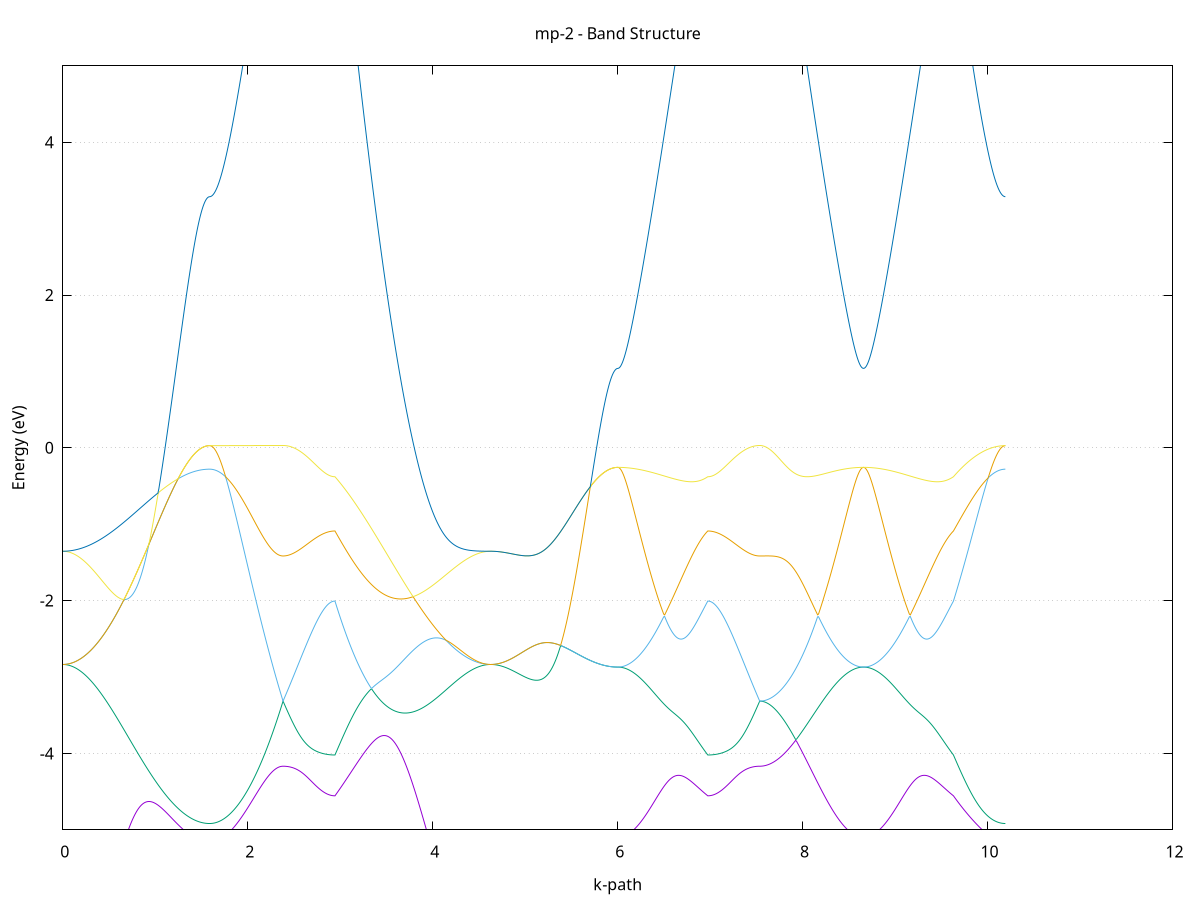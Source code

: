 set title 'mp-2 - Band Structure'
set xlabel 'k-path'
set ylabel 'Energy (eV)'
set grid y
set yrange [-5:5]
set terminal png size 800,600
set output 'mp-2_bands_gnuplot.png'
plot '-' using 1:2 with lines notitle, '-' using 1:2 with lines notitle, '-' using 1:2 with lines notitle, '-' using 1:2 with lines notitle, '-' using 1:2 with lines notitle, '-' using 1:2 with lines notitle, '-' using 1:2 with lines notitle, '-' using 1:2 with lines notitle, '-' using 1:2 with lines notitle, '-' using 1:2 with lines notitle, '-' using 1:2 with lines notitle, '-' using 1:2 with lines notitle, '-' using 1:2 with lines notitle, '-' using 1:2 with lines notitle, '-' using 1:2 with lines notitle, '-' using 1:2 with lines notitle
0.000000 -6.872396
0.009986 -6.871896
0.019973 -6.870496
0.029959 -6.868196
0.039946 -6.864996
0.049932 -6.860796
0.059918 -6.855696
0.069905 -6.849696
0.079891 -6.842796
0.089878 -6.834896
0.099864 -6.826096
0.109851 -6.816496
0.119837 -6.805896
0.129823 -6.794396
0.139810 -6.781996
0.149796 -6.768696
0.159783 -6.754496
0.169769 -6.739396
0.179755 -6.723396
0.189742 -6.706596
0.199728 -6.688796
0.209715 -6.670196
0.219701 -6.650796
0.229687 -6.630496
0.239674 -6.609296
0.249660 -6.587296
0.259647 -6.564496
0.269633 -6.540796
0.279620 -6.516296
0.289606 -6.491096
0.299592 -6.464996
0.309579 -6.438096
0.319565 -6.410496
0.329552 -6.382096
0.339538 -6.352996
0.349524 -6.323096
0.359511 -6.292596
0.369497 -6.261296
0.379484 -6.229396
0.389470 -6.196796
0.399456 -6.163496
0.409443 -6.129596
0.419429 -6.095196
0.429416 -6.060096
0.439402 -6.024496
0.449388 -5.988396
0.459375 -5.951696
0.469361 -5.914596
0.479348 -5.877096
0.489334 -5.839096
0.499321 -5.800796
0.509307 -5.762096
0.519293 -5.723196
0.529280 -5.683996
0.539266 -5.644596
0.549253 -5.605096
0.559239 -5.565396
0.569225 -5.525696
0.579212 -5.485996
0.589198 -5.446296
0.599185 -5.406796
0.609171 -5.367496
0.619157 -5.328396
0.629144 -5.289596
0.639130 -5.251296
0.649117 -5.213396
0.659103 -5.176096
0.669090 -5.139496
0.679076 -5.103596
0.689062 -5.068496
0.699049 -5.034196
0.709035 -5.000996
0.719022 -4.968796
0.729008 -4.937796
0.738994 -4.907996
0.748981 -4.879596
0.758967 -4.852396
0.768954 -4.826796
0.778940 -4.802596
0.788926 -4.779896
0.798913 -4.758796
0.808899 -4.739396
0.818886 -4.721596
0.828872 -4.705396
0.838859 -4.690796
0.848845 -4.677896
0.858831 -4.666696
0.868818 -4.656996
0.878804 -4.648896
0.888791 -4.642296
0.898777 -4.637096
0.908763 -4.633396
0.918750 -4.630996
0.928736 -4.629996
0.938723 -4.630196
0.948709 -4.631496
0.958695 -4.633996
0.968682 -4.637496
0.978668 -4.641996
0.988655 -4.647396
0.998641 -4.653596
1.008628 -4.660596
1.018614 -4.668396
1.028600 -4.676796
1.038587 -4.685796
1.048573 -4.695296
1.058560 -4.705296
1.068546 -4.715796
1.078532 -4.726696
1.088519 -4.737896
1.098505 -4.749396
1.108492 -4.761196
1.118478 -4.773196
1.128464 -4.785396
1.138451 -4.797696
1.148437 -4.810196
1.158424 -4.822696
1.168410 -4.835296
1.178397 -4.847896
1.188383 -4.860496
1.198369 -4.872996
1.208356 -4.885496
1.218342 -4.897896
1.228329 -4.910196
1.238315 -4.922396
1.248301 -4.934396
1.258288 -4.946196
1.268274 -4.957896
1.278261 -4.969296
1.288247 -4.980596
1.298233 -4.991596
1.308220 -5.002296
1.318206 -5.012796
1.328193 -5.022996
1.338179 -5.032896
1.348166 -5.042596
1.358152 -5.051896
1.368138 -5.060796
1.378125 -5.069496
1.388111 -5.077796
1.398098 -5.085696
1.408084 -5.093296
1.418070 -5.100596
1.428057 -5.107396
1.438043 -5.113896
1.448030 -5.119996
1.458016 -5.125596
1.468002 -5.130996
1.477989 -5.135796
1.487975 -5.140296
1.497962 -5.144396
1.507948 -5.147996
1.517935 -5.151196
1.527921 -5.153996
1.537907 -5.156396
1.547894 -5.158296
1.557880 -5.159796
1.567867 -5.160896
1.577853 -5.161596
1.587839 -5.161796
1.587839 -5.161796
1.597763 -5.161496
1.607687 -5.160596
1.617611 -5.159196
1.627535 -5.157096
1.637459 -5.154496
1.647383 -5.151396
1.657307 -5.147596
1.667231 -5.143296
1.677155 -5.138396
1.687079 -5.132996
1.697003 -5.126896
1.706927 -5.120396
1.716851 -5.113196
1.726775 -5.105596
1.736699 -5.097296
1.746623 -5.088596
1.756547 -5.079296
1.766471 -5.069496
1.776395 -5.059196
1.786319 -5.048396
1.796243 -5.036996
1.806167 -5.025196
1.816091 -5.012896
1.826015 -5.000096
1.835939 -4.986796
1.845863 -4.973096
1.855787 -4.958996
1.865711 -4.944396
1.875635 -4.929396
1.885559 -4.913996
1.895483 -4.898196
1.905407 -4.882096
1.915331 -4.865496
1.925255 -4.848696
1.935179 -4.831496
1.945103 -4.813896
1.955027 -4.796096
1.964951 -4.777996
1.974875 -4.759696
1.984799 -4.741096
1.994723 -4.722296
2.004647 -4.703296
2.014571 -4.684096
2.024495 -4.664796
2.034419 -4.645396
2.044343 -4.625896
2.054267 -4.606396
2.064191 -4.586796
2.074115 -4.567196
2.084039 -4.547596
2.093963 -4.528096
2.103887 -4.508696
2.113811 -4.489396
2.123735 -4.470296
2.133659 -4.451396
2.143583 -4.432796
2.153507 -4.414396
2.163431 -4.396396
2.173355 -4.378696
2.183279 -4.361396
2.193203 -4.344596
2.203127 -4.328296
2.213051 -4.312496
2.222975 -4.297396
2.232899 -4.282796
2.242823 -4.268996
2.252747 -4.255796
2.262671 -4.243396
2.272595 -4.231896
2.282519 -4.221196
2.292443 -4.211396
2.302367 -4.202496
2.312291 -4.194496
2.322215 -4.187596
2.332139 -4.181596
2.342063 -4.176796
2.351987 -4.172896
2.361911 -4.170196
2.371835 -4.168596
2.381759 -4.167996
2.381759 -4.167996
2.391608 -4.168196
2.401457 -4.168596
2.411306 -4.169396
2.421155 -4.170596
2.431003 -4.171996
2.440852 -4.173896
2.450701 -4.176096
2.460550 -4.178696
2.470399 -4.181696
2.480248 -4.185096
2.490097 -4.188896
2.499946 -4.193196
2.509794 -4.197996
2.519643 -4.203196
2.529492 -4.208896
2.539341 -4.215196
2.549190 -4.221896
2.559039 -4.229196
2.568888 -4.236996
2.578737 -4.245296
2.588586 -4.254096
2.598434 -4.263396
2.608283 -4.273196
2.618132 -4.283396
2.627981 -4.294096
2.637830 -4.304996
2.647679 -4.316296
2.657528 -4.327896
2.667377 -4.339596
2.677225 -4.351496
2.687074 -4.363396
2.696923 -4.375396
2.706772 -4.387296
2.716621 -4.399096
2.726470 -4.410796
2.736319 -4.422196
2.746168 -4.433396
2.756016 -4.444296
2.765865 -4.454796
2.775714 -4.464996
2.785563 -4.474796
2.795412 -4.484096
2.805261 -4.492896
2.815110 -4.501196
2.824959 -4.508996
2.834807 -4.516196
2.844656 -4.522896
2.854505 -4.528996
2.864354 -4.534496
2.874203 -4.539296
2.884052 -4.543596
2.893901 -4.547196
2.903750 -4.550096
2.913598 -4.552496
2.923447 -4.554096
2.933296 -4.555096
2.943145 -4.555496
2.943145 -4.555496
2.953111 -4.538596
2.963076 -4.521496
2.973041 -4.504396
2.983007 -4.487096
2.992972 -4.469696
3.002938 -4.452196
3.012903 -4.434596
3.022869 -4.416896
3.032834 -4.399096
3.042799 -4.381196
3.052765 -4.363196
3.062730 -4.345096
3.072696 -4.326996
3.082661 -4.308896
3.092627 -4.290596
3.102592 -4.272396
3.112557 -4.254096
3.122523 -4.235796
3.132488 -4.217496
3.142454 -4.199296
3.152419 -4.180996
3.162385 -4.162796
3.172350 -4.144696
3.182315 -4.126596
3.192281 -4.108696
3.202246 -4.090796
3.212212 -4.073096
3.222177 -4.055496
3.232143 -4.038096
3.242108 -4.020896
3.252073 -4.003896
3.262039 -3.987096
3.272004 -3.970696
3.281970 -3.954596
3.291935 -3.938796
3.301901 -3.923396
3.311866 -3.908396
3.321832 -3.893796
3.331797 -3.879796
3.341762 -3.866296
3.351728 -3.853396
3.361693 -3.841196
3.371659 -3.829696
3.381624 -3.818896
3.391590 -3.808996
3.401555 -3.799996
3.411520 -3.791796
3.421486 -3.784696
3.431451 -3.778696
3.441417 -3.773796
3.451382 -3.769996
3.461348 -3.767496
3.471313 -3.766296
3.481278 -3.766396
3.491244 -3.767896
3.501209 -3.770796
3.511175 -3.775096
3.521140 -3.780896
3.531106 -3.788196
3.541071 -3.796896
3.551036 -3.807096
3.561002 -3.818796
3.570967 -3.831896
3.580933 -3.846496
3.590898 -3.862496
3.600864 -3.879896
3.610829 -3.898596
3.620794 -3.918696
3.630760 -3.940096
3.640725 -3.962696
3.650691 -3.986596
3.660656 -4.011596
3.670622 -4.037796
3.680587 -4.065096
3.690553 -4.093496
3.700518 -4.122896
3.710483 -4.153196
3.720449 -4.184496
3.730414 -4.216696
3.740380 -4.249796
3.750345 -4.283696
3.760311 -4.318396
3.770276 -4.353796
3.780241 -4.389896
3.790207 -4.426596
3.800172 -4.463996
3.810138 -4.501996
3.820103 -4.540496
3.830069 -4.579496
3.840034 -4.618996
3.849999 -4.658896
3.859965 -4.699196
3.869930 -4.739896
3.879896 -4.780896
3.889861 -4.822096
3.899827 -4.863596
3.909792 -4.905396
3.919757 -4.947296
3.929723 -4.989296
3.939688 -5.031496
3.949654 -5.073696
3.959619 -5.115996
3.969585 -5.158296
3.979550 -5.200496
3.989515 -5.242796
3.999481 -5.284896
4.009446 -5.326896
4.019412 -5.368796
4.029377 -5.410596
4.039343 -5.452096
4.049308 -5.493396
4.059273 -5.534496
4.069239 -5.575296
4.079204 -5.615796
4.089170 -5.655996
4.099135 -5.695796
4.109101 -5.735196
4.119066 -5.774296
4.129032 -5.812996
4.138997 -5.851196
4.148962 -5.888896
4.158928 -5.926196
4.168893 -5.962896
4.178859 -5.999196
4.188824 -6.034896
4.198790 -6.069996
4.208755 -6.104596
4.218720 -6.138596
4.228686 -6.171996
4.238651 -6.204696
4.248617 -6.236796
4.258582 -6.268296
4.268548 -6.299096
4.278513 -6.329196
4.288478 -6.358596
4.298444 -6.387296
4.308409 -6.415196
4.318375 -6.442396
4.328340 -6.468896
4.338306 -6.494596
4.348271 -6.519596
4.358236 -6.543696
4.368202 -6.567096
4.378167 -6.589596
4.388133 -6.611396
4.398098 -6.632296
4.408064 -6.652396
4.418029 -6.671696
4.427994 -6.690096
4.437960 -6.707696
4.447925 -6.724396
4.457891 -6.740196
4.467856 -6.755196
4.477822 -6.769296
4.487787 -6.782496
4.497752 -6.794796
4.507718 -6.806196
4.517683 -6.816696
4.527649 -6.826396
4.537614 -6.835096
4.547580 -6.842896
4.557545 -6.849796
4.567511 -6.855796
4.577476 -6.860796
4.587441 -6.864996
4.597407 -6.868196
4.607372 -6.870496
4.617338 -6.871896
4.627303 -6.872396
4.627303 -6.872396
4.637268 -6.871896
4.647232 -6.870496
4.657197 -6.868196
4.667161 -6.864996
4.677126 -6.860796
4.687090 -6.855796
4.697055 -6.849796
4.707020 -6.842896
4.716984 -6.835096
4.726949 -6.826396
4.736913 -6.816796
4.746878 -6.806296
4.756842 -6.794896
4.766807 -6.782596
4.776772 -6.769396
4.786736 -6.755296
4.796701 -6.740396
4.806665 -6.724596
4.816630 -6.707896
4.826594 -6.690396
4.836559 -6.672096
4.846523 -6.652896
4.856488 -6.632896
4.866453 -6.612096
4.876417 -6.590496
4.886382 -6.568096
4.896346 -6.544896
4.906311 -6.520996
4.916275 -6.496296
4.926240 -6.470896
4.936204 -6.444796
4.946169 -6.417996
4.956134 -6.390496
4.966098 -6.362396
4.976063 -6.333596
4.986027 -6.304196
4.995992 -6.274296
5.005956 -6.243696
5.015921 -6.212696
5.025886 -6.181096
5.035850 -6.149096
5.045815 -6.116596
5.055779 -6.083796
5.065744 -6.050496
5.075708 -6.016996
5.085673 -5.983096
5.095637 -5.948996
5.105602 -5.914796
5.115567 -5.880296
5.125531 -5.845796
5.135496 -5.811296
5.145460 -5.776796
5.155425 -5.742296
5.165389 -5.707996
5.175354 -5.673896
5.185318 -5.639996
5.195283 -5.606496
5.205248 -5.573396
5.215212 -5.540796
5.225177 -5.508696
5.235141 -5.477296
5.245106 -5.446496
5.255070 -5.416396
5.265035 -5.387196
5.275000 -5.358896
5.284964 -5.331496
5.294929 -5.305096
5.304893 -5.279796
5.314858 -5.255596
5.324822 -5.232396
5.334787 -5.210496
5.344751 -5.189696
5.354716 -5.170096
5.364681 -5.151796
5.374645 -5.134596
5.384610 -5.118596
5.394574 -5.103896
5.404539 -5.090296
5.414503 -5.077896
5.424468 -5.066496
5.434432 -5.056296
5.444397 -5.047096
5.454362 -5.038896
5.464326 -5.031696
5.474291 -5.025396
5.484255 -5.019996
5.494220 -5.015296
5.504184 -5.011496
5.514149 -5.008396
5.524114 -5.005896
5.534078 -5.004096
5.544043 -5.002896
5.554007 -5.002296
5.563972 -5.002096
5.573936 -5.002396
5.583901 -5.003096
5.593865 -5.004196
5.603830 -5.005696
5.613795 -5.007396
5.623759 -5.009496
5.633724 -5.011796
5.643688 -5.014296
5.653653 -5.016996
5.663617 -5.019896
5.673582 -5.022896
5.683546 -5.026096
5.693511 -5.029296
5.703476 -5.032596
5.713440 -5.035996
5.723405 -5.039396
5.733369 -5.042796
5.743334 -5.046296
5.753298 -5.049696
5.763263 -5.052996
5.773228 -5.056396
5.783192 -5.059696
5.793157 -5.062896
5.803121 -5.065996
5.813086 -5.069096
5.823050 -5.071996
5.833015 -5.074796
5.842979 -5.077596
5.852944 -5.080196
5.862909 -5.082596
5.872873 -5.084896
5.882838 -5.087096
5.892802 -5.089096
5.902767 -5.090996
5.912731 -5.092696
5.922696 -5.094196
5.932660 -5.095496
5.942625 -5.096696
5.952590 -5.097696
5.962554 -5.098496
5.972519 -5.099096
5.982483 -5.099596
5.992448 -5.099896
6.002412 -5.099996
6.002412 -5.099996
6.012334 -5.099596
6.022256 -5.098596
6.032178 -5.096896
6.042100 -5.094496
6.052022 -5.091496
6.061944 -5.087696
6.071866 -5.083296
6.081788 -5.078296
6.091710 -5.072496
6.101632 -5.066096
6.111554 -5.059096
6.121476 -5.051396
6.131397 -5.043096
6.141319 -5.034096
6.151241 -5.024496
6.161163 -5.014296
6.171085 -5.003496
6.181007 -4.992096
6.190929 -4.980096
6.200851 -4.967496
6.210773 -4.954396
6.220695 -4.940796
6.230617 -4.926596
6.240539 -4.911896
6.250461 -4.896596
6.260383 -4.880996
6.270304 -4.864796
6.280226 -4.848196
6.290148 -4.831196
6.300070 -4.813796
6.309992 -4.796096
6.319914 -4.777996
6.329836 -4.759596
6.339758 -4.740896
6.349680 -4.721896
6.359602 -4.702696
6.369524 -4.683396
6.379446 -4.663896
6.389368 -4.644296
6.399290 -4.624596
6.409211 -4.604996
6.419133 -4.585296
6.429055 -4.565796
6.438977 -4.546396
6.448899 -4.527196
6.458821 -4.508296
6.468743 -4.489696
6.478665 -4.471496
6.488587 -4.453796
6.498509 -4.436596
6.508431 -4.420096
6.518353 -4.404196
6.528275 -4.388996
6.538197 -4.374696
6.548118 -4.361296
6.558040 -4.348896
6.567962 -4.337496
6.577884 -4.327196
6.587806 -4.317996
6.597728 -4.309996
6.607650 -4.303196
6.617572 -4.297596
6.627494 -4.293196
6.637416 -4.290096
6.647338 -4.288096
6.657260 -4.287296
6.667182 -4.287596
6.677104 -4.289096
6.687025 -4.291496
6.696947 -4.294896
6.706869 -4.299196
6.716791 -4.304396
6.726713 -4.310296
6.736635 -4.316996
6.746557 -4.324196
6.756479 -4.332096
6.766401 -4.340496
6.776323 -4.349296
6.786245 -4.358496
6.796167 -4.368096
6.806089 -4.377996
6.816011 -4.388096
6.825933 -4.398396
6.835854 -4.408896
6.845776 -4.419496
6.855698 -4.430196
6.865620 -4.440896
6.875542 -4.451696
6.885464 -4.462396
6.895386 -4.473196
6.905308 -4.483896
6.915230 -4.494496
6.925152 -4.504996
6.935074 -4.515396
6.944996 -4.525596
6.954918 -4.535696
6.964840 -4.545696
6.974761 -4.555496
6.974761 -4.555496
6.984610 -4.555096
6.994459 -4.554096
7.004308 -4.552496
7.014157 -4.550096
7.024006 -4.547196
7.033855 -4.543596
7.043704 -4.539296
7.053552 -4.534496
7.063401 -4.528996
7.073250 -4.522896
7.083099 -4.516196
7.092948 -4.508996
7.102797 -4.501196
7.112646 -4.492896
7.122495 -4.484096
7.132343 -4.474796
7.142192 -4.464996
7.152041 -4.454796
7.161890 -4.444296
7.171739 -4.433396
7.181588 -4.422196
7.191437 -4.410796
7.201286 -4.399096
7.211135 -4.387296
7.220983 -4.375396
7.230832 -4.363396
7.240681 -4.351496
7.250530 -4.339596
7.260379 -4.327896
7.270228 -4.316296
7.280077 -4.304996
7.289926 -4.294096
7.299774 -4.283396
7.309623 -4.273196
7.319472 -4.263396
7.329321 -4.254096
7.339170 -4.245296
7.349019 -4.236996
7.358868 -4.229196
7.368717 -4.221896
7.378565 -4.215196
7.388414 -4.208896
7.398263 -4.203196
7.408112 -4.197996
7.417961 -4.193196
7.427810 -4.188896
7.437659 -4.185096
7.447508 -4.181696
7.457356 -4.178696
7.467205 -4.176096
7.477054 -4.173896
7.486903 -4.171996
7.496752 -4.170596
7.506601 -4.169396
7.516450 -4.168596
7.526299 -4.168196
7.536147 -4.167996
7.536147 -4.167996
7.546083 -4.167796
7.556020 -4.166996
7.565956 -4.165796
7.575892 -4.164196
7.585828 -4.161996
7.595764 -4.159296
7.605700 -4.156196
7.615636 -4.152596
7.625572 -4.148596
7.635508 -4.143996
7.645444 -4.138996
7.655380 -4.133596
7.665316 -4.127596
7.675252 -4.121196
7.685188 -4.114396
7.695124 -4.107096
7.705060 -4.099396
7.714996 -4.091196
7.724932 -4.082596
7.734868 -4.073596
7.744804 -4.064196
7.754740 -4.054296
7.764676 -4.043996
7.774612 -4.033396
7.784548 -4.022296
7.794484 -4.010796
7.804420 -3.998996
7.814356 -3.986796
7.824292 -3.974196
7.834229 -3.961296
7.844165 -3.948096
7.854101 -3.934496
7.864037 -3.920496
7.873973 -3.906296
7.883909 -3.891796
7.893845 -3.876896
7.903781 -3.861796
7.913717 -3.846396
7.923653 -3.830796
7.933589 -3.838796
7.943525 -3.861096
7.953461 -3.883596
7.963397 -3.906296
7.973333 -3.929196
7.983269 -3.952296
7.993205 -3.975596
8.003141 -3.998996
8.013077 -4.022596
8.023013 -4.046296
8.032949 -4.070096
8.042885 -4.093896
8.052821 -4.117896
8.062757 -4.141896
8.072693 -4.165996
8.082629 -4.190096
8.092565 -4.214196
8.102501 -4.238296
8.112437 -4.262496
8.122374 -4.286496
8.132310 -4.310496
8.142246 -4.334496
8.152182 -4.358396
8.162118 -4.382196
8.172054 -4.405796
8.181990 -4.429396
8.191926 -4.452696
8.201862 -4.475996
8.211798 -4.498996
8.221734 -4.521796
8.231670 -4.544396
8.241606 -4.566796
8.251542 -4.588996
8.261478 -4.610796
8.271414 -4.632396
8.281350 -4.653596
8.291286 -4.674596
8.301222 -4.695196
8.311158 -4.715496
8.321094 -4.735396
8.331030 -4.754896
8.340966 -4.773996
8.350902 -4.792796
8.360838 -4.810996
8.370774 -4.828896
8.380710 -4.846196
8.390647 -4.863096
8.400583 -4.879496
8.410519 -4.895396
8.420455 -4.910796
8.430391 -4.925696
8.440327 -4.939996
8.450263 -4.953796
8.460199 -4.966996
8.470135 -4.979696
8.480071 -4.991696
8.490007 -5.003196
8.499943 -5.013996
8.509879 -5.024296
8.519815 -5.033896
8.529751 -5.042896
8.539687 -5.051296
8.549623 -5.058996
8.559559 -5.065996
8.569495 -5.072496
8.579431 -5.078196
8.589367 -5.083296
8.599303 -5.087696
8.609239 -5.091496
8.619175 -5.094496
8.629111 -5.096896
8.639047 -5.098596
8.648983 -5.099596
8.658919 -5.099996
8.658919 -5.099996
8.668841 -5.099596
8.678763 -5.098596
8.688685 -5.096896
8.698607 -5.094496
8.708529 -5.091496
8.718451 -5.087696
8.728373 -5.083296
8.738295 -5.078296
8.748217 -5.072496
8.758139 -5.066096
8.768061 -5.059096
8.777983 -5.051396
8.787905 -5.043096
8.797826 -5.034096
8.807748 -5.024496
8.817670 -5.014296
8.827592 -5.003496
8.837514 -4.992096
8.847436 -4.980096
8.857358 -4.967496
8.867280 -4.954396
8.877202 -4.940796
8.887124 -4.926596
8.897046 -4.911896
8.906968 -4.896596
8.916890 -4.880996
8.926812 -4.864796
8.936733 -4.848196
8.946655 -4.831196
8.956577 -4.813796
8.966499 -4.796096
8.976421 -4.777996
8.986343 -4.759596
8.996265 -4.740896
9.006187 -4.721896
9.016109 -4.702696
9.026031 -4.683396
9.035953 -4.663896
9.045875 -4.644296
9.055797 -4.624596
9.065719 -4.604996
9.075641 -4.585296
9.085562 -4.565796
9.095484 -4.546396
9.105406 -4.527196
9.115328 -4.508296
9.125250 -4.489696
9.135172 -4.471496
9.145094 -4.453796
9.155016 -4.436596
9.164938 -4.420096
9.174860 -4.404196
9.184782 -4.388996
9.194704 -4.374696
9.204626 -4.361296
9.214548 -4.348896
9.224469 -4.337496
9.234391 -4.327196
9.244313 -4.317996
9.254235 -4.309996
9.264157 -4.303196
9.274079 -4.297596
9.284001 -4.293196
9.293923 -4.290096
9.303845 -4.288096
9.313767 -4.287296
9.323689 -4.287596
9.333611 -4.289096
9.343533 -4.291496
9.353455 -4.294896
9.363376 -4.299196
9.373298 -4.304396
9.383220 -4.310296
9.393142 -4.316996
9.403064 -4.324196
9.412986 -4.332096
9.422908 -4.340496
9.432830 -4.349296
9.442752 -4.358496
9.452674 -4.368096
9.462596 -4.377996
9.472518 -4.388096
9.482440 -4.398396
9.492362 -4.408896
9.502283 -4.419496
9.512205 -4.430196
9.522127 -4.440896
9.532049 -4.451696
9.541971 -4.462396
9.551893 -4.473196
9.561815 -4.483896
9.571737 -4.494496
9.581659 -4.504996
9.591581 -4.515396
9.601503 -4.525596
9.611425 -4.535696
9.621347 -4.545696
9.631269 -4.555496
9.631269 -4.555496
9.641117 -4.571996
9.650966 -4.588396
9.660815 -4.604596
9.670664 -4.620696
9.680513 -4.636696
9.690362 -4.652496
9.700211 -4.668096
9.710060 -4.683496
9.719908 -4.698896
9.729757 -4.713996
9.739606 -4.728996
9.749455 -4.743796
9.759304 -4.758396
9.769153 -4.772896
9.779002 -4.787196
9.788851 -4.801396
9.798699 -4.815396
9.808548 -4.829196
9.818397 -4.842796
9.828246 -4.856296
9.838095 -4.869596
9.847944 -4.882796
9.857793 -4.895796
9.867642 -4.908596
9.877490 -4.921196
9.887339 -4.933696
9.897188 -4.945896
9.907037 -4.957996
9.916886 -4.969896
9.926735 -4.981596
9.936584 -4.993096
9.946433 -5.004296
9.956281 -5.015296
9.966130 -5.025996
9.975979 -5.036396
9.985828 -5.046596
9.995677 -5.056496
10.005526 -5.065996
10.015375 -5.075196
10.025224 -5.083996
10.035073 -5.092396
10.044921 -5.100396
10.054770 -5.107996
10.064619 -5.115196
10.074468 -5.121896
10.084317 -5.128096
10.094166 -5.133796
10.104015 -5.138996
10.113864 -5.143796
10.123712 -5.147896
10.133561 -5.151596
10.143410 -5.154696
10.153259 -5.157196
10.163108 -5.159196
10.172957 -5.160696
10.182806 -5.161496
10.192655 -5.161796
e
0.000000 -2.836096
0.009986 -2.836296
0.019973 -2.837096
0.029959 -2.838296
0.039946 -2.839996
0.049932 -2.842096
0.059918 -2.844796
0.069905 -2.847896
0.079891 -2.851496
0.089878 -2.855596
0.099864 -2.860096
0.109851 -2.865096
0.119837 -2.870596
0.129823 -2.876596
0.139810 -2.882996
0.149796 -2.889796
0.159783 -2.897096
0.169769 -2.904896
0.179755 -2.913096
0.189742 -2.921696
0.199728 -2.930696
0.209715 -2.940196
0.219701 -2.950096
0.229687 -2.960396
0.239674 -2.971096
0.249660 -2.982196
0.259647 -2.993696
0.269633 -3.005596
0.279620 -3.017896
0.289606 -3.030596
0.299592 -3.043596
0.309579 -3.056896
0.319565 -3.070696
0.329552 -3.084696
0.339538 -3.099096
0.349524 -3.113796
0.359511 -3.128896
0.369497 -3.144196
0.379484 -3.159896
0.389470 -3.175796
0.399456 -3.192096
0.409443 -3.208596
0.419429 -3.225396
0.429416 -3.242396
0.439402 -3.259696
0.449388 -3.277196
0.459375 -3.294896
0.469361 -3.312896
0.479348 -3.331096
0.489334 -3.349496
0.499321 -3.368096
0.509307 -3.386896
0.519293 -3.405796
0.529280 -3.424896
0.539266 -3.444196
0.549253 -3.463596
0.559239 -3.483196
0.569225 -3.502896
0.579212 -3.522696
0.589198 -3.542696
0.599185 -3.562696
0.609171 -3.582896
0.619157 -3.603096
0.629144 -3.623396
0.639130 -3.643796
0.649117 -3.664196
0.659103 -3.684696
0.669090 -3.705196
0.679076 -3.725796
0.689062 -3.746396
0.699049 -3.766996
0.709035 -3.787596
0.719022 -3.808196
0.729008 -3.828796
0.738994 -3.849396
0.748981 -3.869996
0.758967 -3.890496
0.768954 -3.910996
0.778940 -3.931496
0.788926 -3.951896
0.798913 -3.972196
0.808899 -3.992496
0.818886 -4.012696
0.828872 -4.032896
0.838859 -4.052896
0.848845 -4.072796
0.858831 -4.092696
0.868818 -4.112396
0.878804 -4.131996
0.888791 -4.151496
0.898777 -4.170796
0.908763 -4.189996
0.918750 -4.209096
0.928736 -4.227996
0.938723 -4.246696
0.948709 -4.265296
0.958695 -4.283696
0.968682 -4.301996
0.978668 -4.320096
0.988655 -4.337896
0.998641 -4.355596
1.008628 -4.373096
1.018614 -4.390396
1.028600 -4.407496
1.038587 -4.424396
1.048573 -4.440996
1.058560 -4.457496
1.068546 -4.473696
1.078532 -4.489596
1.088519 -4.505396
1.098505 -4.520896
1.108492 -4.536096
1.118478 -4.551096
1.128464 -4.565896
1.138451 -4.580396
1.148437 -4.594596
1.158424 -4.608596
1.168410 -4.622296
1.178397 -4.635696
1.188383 -4.648796
1.198369 -4.661696
1.208356 -4.674296
1.218342 -4.686596
1.228329 -4.698596
1.238315 -4.710296
1.248301 -4.721696
1.258288 -4.732896
1.268274 -4.743696
1.278261 -4.754196
1.288247 -4.764396
1.298233 -4.774296
1.308220 -4.783896
1.318206 -4.793196
1.328193 -4.802096
1.338179 -4.810696
1.348166 -4.819096
1.358152 -4.826996
1.368138 -4.834696
1.378125 -4.841996
1.388111 -4.849096
1.398098 -4.855696
1.408084 -4.862096
1.418070 -4.868096
1.428057 -4.873696
1.438043 -4.879096
1.448030 -4.884096
1.458016 -4.888696
1.468002 -4.893096
1.477989 -4.896996
1.487975 -4.900696
1.497962 -4.903996
1.507948 -4.906896
1.517935 -4.909496
1.527921 -4.911796
1.537907 -4.913696
1.547894 -4.915296
1.557880 -4.916496
1.567867 -4.917396
1.577853 -4.917896
1.587839 -4.918096
1.587839 -4.918096
1.597763 -4.917796
1.607687 -4.916996
1.617611 -4.915696
1.627535 -4.913896
1.637459 -4.911596
1.647383 -4.908796
1.657307 -4.905496
1.667231 -4.901596
1.677155 -4.897296
1.687079 -4.892396
1.697003 -4.886996
1.706927 -4.881196
1.716851 -4.874796
1.726775 -4.867896
1.736699 -4.860396
1.746623 -4.852496
1.756547 -4.843996
1.766471 -4.835096
1.776395 -4.825696
1.786319 -4.815696
1.796243 -4.805196
1.806167 -4.794196
1.816091 -4.782696
1.826015 -4.770696
1.835939 -4.758196
1.845863 -4.745196
1.855787 -4.731696
1.865711 -4.717696
1.875635 -4.703196
1.885559 -4.688196
1.895483 -4.672596
1.905407 -4.656596
1.915331 -4.640096
1.925255 -4.622996
1.935179 -4.605496
1.945103 -4.587496
1.955027 -4.568896
1.964951 -4.549896
1.974875 -4.530396
1.984799 -4.510296
1.994723 -4.489796
2.004647 -4.468796
2.014571 -4.447296
2.024495 -4.425296
2.034419 -4.402796
2.044343 -4.379796
2.054267 -4.356296
2.064191 -4.332396
2.074115 -4.307896
2.084039 -4.282996
2.093963 -4.257496
2.103887 -4.231596
2.113811 -4.205196
2.123735 -4.178296
2.133659 -4.150996
2.143583 -4.123096
2.153507 -4.094796
2.163431 -4.065996
2.173355 -4.036796
2.183279 -4.006996
2.193203 -3.976796
2.203127 -3.946096
2.213051 -3.914996
2.222975 -3.883296
2.232899 -3.851196
2.242823 -3.818696
2.252747 -3.785696
2.262671 -3.752196
2.272595 -3.718296
2.282519 -3.683896
2.292443 -3.649096
2.302367 -3.613796
2.312291 -3.578096
2.322215 -3.541896
2.332139 -3.505296
2.342063 -3.468296
2.351987 -3.430796
2.361911 -3.392796
2.371835 -3.354496
2.381759 -3.315696
2.381759 -3.315696
2.391608 -3.342996
2.401457 -3.370296
2.411306 -3.397296
2.421155 -3.424196
2.431003 -3.450896
2.440852 -3.477296
2.450701 -3.503296
2.460550 -3.529096
2.470399 -3.554396
2.480248 -3.579196
2.490097 -3.603496
2.499946 -3.627296
2.509794 -3.650496
2.519643 -3.673096
2.529492 -3.694896
2.539341 -3.716096
2.549190 -3.736496
2.559039 -3.755996
2.568888 -3.774796
2.578737 -3.792596
2.588586 -3.809596
2.598434 -3.825696
2.608283 -3.840896
2.618132 -3.855296
2.627981 -3.868696
2.637830 -3.881296
2.647679 -3.893096
2.657528 -3.904096
2.667377 -3.914396
2.677225 -3.923896
2.687074 -3.932796
2.696923 -3.940996
2.706772 -3.948596
2.716621 -3.955696
2.726470 -3.962196
2.736319 -3.968296
2.746168 -3.973896
2.756016 -3.978996
2.765865 -3.983796
2.775714 -3.988196
2.785563 -3.992296
2.795412 -3.995996
2.805261 -3.999496
2.815110 -4.002596
2.824959 -4.005396
2.834807 -4.007996
2.844656 -4.010296
2.854505 -4.012396
2.864354 -4.014296
2.874203 -4.015896
2.884052 -4.017196
2.893901 -4.018396
2.903750 -4.019396
2.913598 -4.020096
2.923447 -4.020596
2.933296 -4.020896
2.943145 -4.020996
2.943145 -4.020996
2.953111 -3.993196
2.963076 -3.965296
2.973041 -3.937496
2.983007 -3.909696
2.992972 -3.881996
3.002938 -3.854396
3.012903 -3.826896
3.022869 -3.799696
3.032834 -3.772596
3.042799 -3.745696
3.052765 -3.719096
3.062730 -3.692696
3.072696 -3.666696
3.082661 -3.640996
3.092627 -3.615596
3.102592 -3.590596
3.112557 -3.565996
3.122523 -3.541896
3.132488 -3.518196
3.142454 -3.494896
3.152419 -3.472096
3.162385 -3.449896
3.172350 -3.428196
3.182315 -3.406996
3.192281 -3.386396
3.202246 -3.366296
3.212212 -3.346796
3.222177 -3.327996
3.232143 -3.309696
3.242108 -3.291996
3.252073 -3.274896
3.262039 -3.258496
3.272004 -3.242596
3.281970 -3.227396
3.291935 -3.212696
3.301901 -3.198696
3.311866 -3.185196
3.321832 -3.172296
3.331797 -3.159796
3.341762 -3.159196
3.351728 -3.176996
3.361693 -3.194296
3.371659 -3.210996
3.381624 -3.227196
3.391590 -3.242796
3.401555 -3.257896
3.411520 -3.272496
3.421486 -3.286496
3.431451 -3.299996
3.441417 -3.312896
3.451382 -3.325296
3.461348 -3.337196
3.471313 -3.348496
3.481278 -3.359396
3.491244 -3.369696
3.501209 -3.379496
3.511175 -3.388696
3.521140 -3.397496
3.531106 -3.405796
3.541071 -3.413496
3.551036 -3.420796
3.561002 -3.427496
3.570967 -3.433696
3.580933 -3.439496
3.590898 -3.444796
3.600864 -3.449596
3.610829 -3.453896
3.620794 -3.457696
3.630760 -3.461096
3.640725 -3.463996
3.650691 -3.466496
3.660656 -3.468496
3.670622 -3.469996
3.680587 -3.471196
3.690553 -3.471796
3.700518 -3.472096
3.710483 -3.471896
3.720449 -3.471296
3.730414 -3.470296
3.740380 -3.468896
3.750345 -3.467096
3.760311 -3.464896
3.770276 -3.462296
3.780241 -3.459396
3.790207 -3.456096
3.800172 -3.452396
3.810138 -3.448396
3.820103 -3.443996
3.830069 -3.439296
3.840034 -3.434196
3.849999 -3.428796
3.859965 -3.423096
3.869930 -3.417096
3.879896 -3.410896
3.889861 -3.404296
3.899827 -3.397396
3.909792 -3.390296
3.919757 -3.382796
3.929723 -3.375196
3.939688 -3.367296
3.949654 -3.359196
3.959619 -3.350796
3.969585 -3.342296
3.979550 -3.333496
3.989515 -3.324596
3.999481 -3.315396
4.009446 -3.306096
4.019412 -3.296696
4.029377 -3.287096
4.039343 -3.277296
4.049308 -3.267396
4.059273 -3.257396
4.069239 -3.247296
4.079204 -3.237096
4.089170 -3.226796
4.099135 -3.216396
4.109101 -3.205996
4.119066 -3.195496
4.129032 -3.184896
4.138997 -3.174396
4.148962 -3.163796
4.158928 -3.153196
4.168893 -3.142596
4.178859 -3.131996
4.188824 -3.121496
4.198790 -3.110996
4.208755 -3.100496
4.218720 -3.090096
4.228686 -3.079796
4.238651 -3.069496
4.248617 -3.059396
4.258582 -3.049396
4.268548 -3.039396
4.278513 -3.029596
4.288478 -3.019896
4.298444 -3.010396
4.308409 -3.000996
4.318375 -2.991796
4.328340 -2.982796
4.338306 -2.973996
4.348271 -2.965396
4.358236 -2.956896
4.368202 -2.948696
4.378167 -2.940696
4.388133 -2.932996
4.398098 -2.925496
4.408064 -2.918196
4.418029 -2.911296
4.427994 -2.904496
4.437960 -2.898096
4.447925 -2.891896
4.457891 -2.886096
4.467856 -2.880496
4.477822 -2.875296
4.487787 -2.870296
4.497752 -2.865696
4.507718 -2.861396
4.517683 -2.857396
4.527649 -2.853696
4.537614 -2.850396
4.547580 -2.847396
4.557545 -2.844796
4.567511 -2.842496
4.577476 -2.840496
4.587441 -2.838896
4.597407 -2.837696
4.607372 -2.836796
4.617338 -2.836296
4.627303 -2.836096
4.627303 -2.836096
4.637268 -2.836296
4.647232 -2.836696
4.657197 -2.837496
4.667161 -2.838596
4.677126 -2.839996
4.687090 -2.841696
4.697055 -2.843696
4.707020 -2.845996
4.716984 -2.848596
4.726949 -2.851496
4.736913 -2.854696
4.746878 -2.858096
4.756842 -2.861896
4.766807 -2.865796
4.776772 -2.870096
4.786736 -2.874496
4.796701 -2.879196
4.806665 -2.884096
4.816630 -2.889196
4.826594 -2.894596
4.836559 -2.900096
4.846523 -2.905796
4.856488 -2.911596
4.866453 -2.917496
4.876417 -2.923596
4.886382 -2.929796
4.896346 -2.935996
4.906311 -2.942296
4.916275 -2.948696
4.926240 -2.955096
4.936204 -2.961496
4.946169 -2.967796
4.956134 -2.974096
4.966098 -2.980396
4.976063 -2.986496
4.986027 -2.992496
4.995992 -2.998396
5.005956 -3.003996
5.015921 -3.009396
5.025886 -3.014596
5.035850 -3.019496
5.045815 -3.023996
5.055779 -3.028096
5.065744 -3.031896
5.075708 -3.035096
5.085673 -3.037896
5.095637 -3.039996
5.105602 -3.041596
5.115567 -3.042496
5.125531 -3.042696
5.135496 -3.042096
5.145460 -3.040696
5.155425 -3.038396
5.165389 -3.034996
5.175354 -3.030696
5.185318 -3.025196
5.195283 -3.018596
5.205248 -3.010696
5.215212 -3.001496
5.225177 -2.990896
5.235141 -2.978796
5.245106 -2.965196
5.255070 -2.949996
5.265035 -2.933096
5.275000 -2.914496
5.284964 -2.894096
5.294929 -2.871796
5.304893 -2.847696
5.314858 -2.821496
5.324822 -2.793496
5.334787 -2.763396
5.344751 -2.731296
5.354716 -2.697096
5.364681 -2.660896
5.374645 -2.622596
5.384610 -2.588196
5.394574 -2.593196
5.404539 -2.598396
5.414503 -2.603696
5.424468 -2.609296
5.434432 -2.614996
5.444397 -2.620796
5.454362 -2.626796
5.464326 -2.632896
5.474291 -2.639096
5.484255 -2.645396
5.494220 -2.651696
5.504184 -2.658096
5.514149 -2.664596
5.524114 -2.671096
5.534078 -2.677596
5.544043 -2.684196
5.554007 -2.690696
5.563972 -2.697296
5.573936 -2.703796
5.583901 -2.710296
5.593865 -2.716696
5.603830 -2.723096
5.613795 -2.729496
5.623759 -2.735796
5.633724 -2.741996
5.643688 -2.748096
5.653653 -2.754196
5.663617 -2.760096
5.673582 -2.765996
5.683546 -2.771696
5.693511 -2.777296
5.703476 -2.782896
5.713440 -2.788196
5.723405 -2.793496
5.733369 -2.798596
5.743334 -2.803496
5.753298 -2.808296
5.763263 -2.812996
5.773228 -2.817496
5.783192 -2.821796
5.793157 -2.825996
5.803121 -2.829996
5.813086 -2.833796
5.823050 -2.837496
5.833015 -2.840996
5.842979 -2.844296
5.852944 -2.847396
5.862909 -2.850296
5.872873 -2.852996
5.882838 -2.855596
5.892802 -2.857896
5.902767 -2.859996
5.912731 -2.861996
5.922696 -2.863696
5.932660 -2.865296
5.942625 -2.866596
5.952590 -2.867696
5.962554 -2.868696
5.972519 -2.869396
5.982483 -2.869896
5.992448 -2.870196
6.002412 -2.870296
6.002412 -2.870296
6.012334 -2.870596
6.022256 -2.871396
6.032178 -2.872596
6.042100 -2.874396
6.052022 -2.876696
6.061944 -2.879596
6.071866 -2.882896
6.081788 -2.886696
6.091710 -2.890996
6.101632 -2.895796
6.111554 -2.901096
6.121476 -2.906896
6.131397 -2.913096
6.141319 -2.919796
6.151241 -2.926896
6.161163 -2.934496
6.171085 -2.942596
6.181007 -2.950996
6.190929 -2.959896
6.200851 -2.969196
6.210773 -2.978796
6.220695 -2.988896
6.230617 -2.999296
6.240539 -3.009996
6.250461 -3.021096
6.260383 -3.032496
6.270304 -3.044196
6.280226 -3.056196
6.290148 -3.068496
6.300070 -3.081096
6.309992 -3.093796
6.319914 -3.106796
6.329836 -3.119996
6.339758 -3.133296
6.349680 -3.146796
6.359602 -3.160396
6.369524 -3.174096
6.379446 -3.187896
6.389368 -3.201796
6.399290 -3.215696
6.409211 -3.229596
6.419133 -3.243396
6.429055 -3.257196
6.438977 -3.270996
6.448899 -3.284596
6.458821 -3.298096
6.468743 -3.311396
6.478665 -3.324596
6.488587 -3.337496
6.498509 -3.350196
6.508431 -3.362696
6.518353 -3.374896
6.528275 -3.386696
6.538197 -3.398296
6.548118 -3.409696
6.558040 -3.420696
6.567962 -3.431396
6.577884 -3.441996
6.587806 -3.452296
6.597728 -3.462396
6.607650 -3.472496
6.617572 -3.482396
6.627494 -3.492496
6.637416 -3.502496
6.647338 -3.512796
6.657260 -3.523296
6.667182 -3.534096
6.677104 -3.545196
6.687025 -3.556796
6.696947 -3.568796
6.706869 -3.581296
6.716791 -3.594196
6.726713 -3.607696
6.736635 -3.621696
6.746557 -3.636096
6.756479 -3.651096
6.766401 -3.666396
6.776323 -3.682096
6.786245 -3.698196
6.796167 -3.714596
6.806089 -3.731296
6.816011 -3.748196
6.825933 -3.765196
6.835854 -3.782496
6.845776 -3.799796
6.855698 -3.817196
6.865620 -3.834696
6.875542 -3.852096
6.885464 -3.869496
6.895386 -3.886896
6.905308 -3.904196
6.915230 -3.921296
6.925152 -3.938396
6.935074 -3.955296
6.944996 -3.971996
6.954918 -3.988596
6.964840 -4.004896
6.974761 -4.020996
6.974761 -4.020996
6.984610 -4.020896
6.994459 -4.020596
7.004308 -4.020096
7.014157 -4.019396
7.024006 -4.018396
7.033855 -4.017196
7.043704 -4.015896
7.053552 -4.014296
7.063401 -4.012396
7.073250 -4.010296
7.083099 -4.007996
7.092948 -4.005396
7.102797 -4.002596
7.112646 -3.999496
7.122495 -3.995996
7.132343 -3.992296
7.142192 -3.988196
7.152041 -3.983796
7.161890 -3.978996
7.171739 -3.973896
7.181588 -3.968296
7.191437 -3.962196
7.201286 -3.955696
7.211135 -3.948596
7.220983 -3.940996
7.230832 -3.932796
7.240681 -3.923896
7.250530 -3.914396
7.260379 -3.904096
7.270228 -3.893096
7.280077 -3.881296
7.289926 -3.868696
7.299774 -3.855296
7.309623 -3.840896
7.319472 -3.825696
7.329321 -3.809596
7.339170 -3.792596
7.349019 -3.774796
7.358868 -3.755996
7.368717 -3.736496
7.378565 -3.716096
7.388414 -3.694896
7.398263 -3.673096
7.408112 -3.650496
7.417961 -3.627296
7.427810 -3.603496
7.437659 -3.579196
7.447508 -3.554396
7.457356 -3.529096
7.467205 -3.503296
7.477054 -3.477296
7.486903 -3.450896
7.496752 -3.424196
7.506601 -3.397296
7.516450 -3.370296
7.526299 -3.342996
7.536147 -3.315696
7.536147 -3.315696
7.546083 -3.316096
7.556020 -3.317296
7.565956 -3.319196
7.575892 -3.321996
7.585828 -3.325496
7.595764 -3.329796
7.605700 -3.334896
7.615636 -3.340696
7.625572 -3.347196
7.635508 -3.354496
7.645444 -3.362496
7.655380 -3.371296
7.665316 -3.380696
7.675252 -3.390796
7.685188 -3.401496
7.695124 -3.412996
7.705060 -3.424996
7.714996 -3.437696
7.724932 -3.450996
7.734868 -3.464796
7.744804 -3.479196
7.754740 -3.494196
7.764676 -3.509696
7.774612 -3.525796
7.784548 -3.542296
7.794484 -3.559296
7.804420 -3.576796
7.814356 -3.594696
7.824292 -3.613096
7.834229 -3.631796
7.844165 -3.650996
7.854101 -3.670496
7.864037 -3.690496
7.873973 -3.710696
7.883909 -3.731296
7.893845 -3.752196
7.903781 -3.773496
7.913717 -3.794996
7.923653 -3.816696
7.933589 -3.814896
7.943525 -3.798796
7.953461 -3.782396
7.963397 -3.765896
7.973333 -3.749096
7.983269 -3.732196
7.993205 -3.714996
8.003141 -3.697796
8.013077 -3.680296
8.023013 -3.662796
8.032949 -3.645096
8.042885 -3.627396
8.052821 -3.609496
8.062757 -3.591596
8.072693 -3.573596
8.082629 -3.555596
8.092565 -3.537496
8.102501 -3.519396
8.112437 -3.501296
8.122374 -3.483196
8.132310 -3.465196
8.142246 -3.447196
8.152182 -3.429196
8.162118 -3.411296
8.172054 -3.393496
8.181990 -3.375796
8.191926 -3.358096
8.201862 -3.340696
8.211798 -3.323296
8.221734 -3.306096
8.231670 -3.289096
8.241606 -3.272196
8.251542 -3.255496
8.261478 -3.238996
8.271414 -3.222796
8.281350 -3.206796
8.291286 -3.190896
8.301222 -3.175396
8.311158 -3.160096
8.321094 -3.145096
8.331030 -3.130396
8.340966 -3.115996
8.350902 -3.101996
8.360838 -3.088196
8.370774 -3.074696
8.380710 -3.061696
8.390647 -3.048896
8.400583 -3.036596
8.410519 -3.024596
8.420455 -3.012996
8.430391 -3.001796
8.440327 -2.990996
8.450263 -2.980596
8.460199 -2.970696
8.470135 -2.961196
8.480071 -2.952096
8.490007 -2.943396
8.499943 -2.935196
8.509879 -2.927496
8.519815 -2.920196
8.529751 -2.913396
8.539687 -2.907096
8.549623 -2.901296
8.559559 -2.895996
8.569495 -2.891096
8.579431 -2.886796
8.589367 -2.882896
8.599303 -2.879596
8.609239 -2.876796
8.619175 -2.874496
8.629111 -2.872696
8.639047 -2.871396
8.648983 -2.870596
8.658919 -2.870296
8.658919 -2.870296
8.668841 -2.870596
8.678763 -2.871396
8.688685 -2.872596
8.698607 -2.874396
8.708529 -2.876696
8.718451 -2.879596
8.728373 -2.882896
8.738295 -2.886696
8.748217 -2.890996
8.758139 -2.895796
8.768061 -2.901096
8.777983 -2.906896
8.787905 -2.913096
8.797826 -2.919796
8.807748 -2.926896
8.817670 -2.934496
8.827592 -2.942596
8.837514 -2.950996
8.847436 -2.959896
8.857358 -2.969196
8.867280 -2.978796
8.877202 -2.988896
8.887124 -2.999296
8.897046 -3.009996
8.906968 -3.021096
8.916890 -3.032496
8.926812 -3.044196
8.936733 -3.056196
8.946655 -3.068496
8.956577 -3.081096
8.966499 -3.093796
8.976421 -3.106796
8.986343 -3.119996
8.996265 -3.133296
9.006187 -3.146796
9.016109 -3.160396
9.026031 -3.174096
9.035953 -3.187896
9.045875 -3.201796
9.055797 -3.215696
9.065719 -3.229596
9.075641 -3.243396
9.085562 -3.257196
9.095484 -3.270996
9.105406 -3.284596
9.115328 -3.298096
9.125250 -3.311396
9.135172 -3.324596
9.145094 -3.337496
9.155016 -3.350196
9.164938 -3.362696
9.174860 -3.374896
9.184782 -3.386696
9.194704 -3.398296
9.204626 -3.409696
9.214548 -3.420696
9.224469 -3.431396
9.234391 -3.441996
9.244313 -3.452296
9.254235 -3.462396
9.264157 -3.472496
9.274079 -3.482396
9.284001 -3.492496
9.293923 -3.502496
9.303845 -3.512796
9.313767 -3.523296
9.323689 -3.534096
9.333611 -3.545196
9.343533 -3.556796
9.353455 -3.568796
9.363376 -3.581296
9.373298 -3.594196
9.383220 -3.607696
9.393142 -3.621696
9.403064 -3.636096
9.412986 -3.651096
9.422908 -3.666396
9.432830 -3.682096
9.442752 -3.698196
9.452674 -3.714596
9.462596 -3.731296
9.472518 -3.748196
9.482440 -3.765196
9.492362 -3.782496
9.502283 -3.799796
9.512205 -3.817196
9.522127 -3.834696
9.532049 -3.852096
9.541971 -3.869496
9.551893 -3.886896
9.561815 -3.904196
9.571737 -3.921296
9.581659 -3.938396
9.591581 -3.955296
9.601503 -3.971996
9.611425 -3.988596
9.621347 -4.004896
9.631269 -4.020996
9.631269 -4.020996
9.641117 -4.048496
9.650966 -4.075996
9.660815 -4.103296
9.670664 -4.130596
9.680513 -4.157696
9.690362 -4.184596
9.700211 -4.211396
9.710060 -4.237896
9.719908 -4.264196
9.729757 -4.290296
9.739606 -4.315996
9.749455 -4.341396
9.759304 -4.366496
9.769153 -4.391196
9.779002 -4.415496
9.788851 -4.439396
9.798699 -4.462796
9.808548 -4.485796
9.818397 -4.508296
9.828246 -4.530296
9.838095 -4.551796
9.847944 -4.572696
9.857793 -4.592996
9.867642 -4.612796
9.877490 -4.631896
9.887339 -4.650496
9.897188 -4.668396
9.907037 -4.685696
9.916886 -4.702396
9.926735 -4.718396
9.936584 -4.733696
9.946433 -4.748396
9.956281 -4.762396
9.966130 -4.775696
9.975979 -4.788396
9.985828 -4.800496
9.995677 -4.811896
10.005526 -4.822696
10.015375 -4.832796
10.025224 -4.842296
10.035073 -4.851196
10.044921 -4.859596
10.054770 -4.867296
10.064619 -4.874396
10.074468 -4.880996
10.084317 -4.886996
10.094166 -4.892496
10.104015 -4.897396
10.113864 -4.901796
10.123712 -4.905596
10.133561 -4.908896
10.143410 -4.911696
10.153259 -4.913996
10.163108 -4.915796
10.172957 -4.916996
10.182806 -4.917796
10.192655 -4.918096
e
0.000000 -2.836096
0.009986 -2.835896
0.019973 -2.835296
0.029959 -2.834296
0.039946 -2.832796
0.049932 -2.830996
0.059918 -2.828796
0.069905 -2.826096
0.079891 -2.823096
0.089878 -2.819596
0.099864 -2.815796
0.109851 -2.811496
0.119837 -2.806896
0.129823 -2.801796
0.139810 -2.796296
0.149796 -2.790396
0.159783 -2.784196
0.169769 -2.777496
0.179755 -2.770396
0.189742 -2.762896
0.199728 -2.755096
0.209715 -2.746796
0.219701 -2.738096
0.229687 -2.729096
0.239674 -2.719596
0.249660 -2.709796
0.259647 -2.699596
0.269633 -2.688996
0.279620 -2.677896
0.289606 -2.666496
0.299592 -2.654796
0.309579 -2.642596
0.319565 -2.629996
0.329552 -2.617096
0.339538 -2.603796
0.349524 -2.590096
0.359511 -2.575996
0.369497 -2.561596
0.379484 -2.546796
0.389470 -2.531696
0.399456 -2.516096
0.409443 -2.500196
0.419429 -2.483996
0.429416 -2.467296
0.439402 -2.450396
0.449388 -2.432996
0.459375 -2.415396
0.469361 -2.397296
0.479348 -2.378996
0.489334 -2.360196
0.499321 -2.341196
0.509307 -2.321796
0.519293 -2.302096
0.529280 -2.281996
0.539266 -2.261596
0.549253 -2.240996
0.559239 -2.219896
0.569225 -2.198696
0.579212 -2.176996
0.589198 -2.155096
0.599185 -2.132896
0.609171 -2.110296
0.619157 -2.087496
0.629144 -2.064396
0.639130 -2.040996
0.649117 -2.017396
0.659103 -1.993496
0.669090 -1.986096
0.679076 -1.984996
0.689062 -1.982296
0.699049 -1.977896
0.709035 -1.971796
0.719022 -1.963896
0.729008 -1.953996
0.738994 -1.942096
0.748981 -1.928196
0.758967 -1.911996
0.768954 -1.893696
0.778940 -1.872996
0.788926 -1.849996
0.798913 -1.824596
0.808899 -1.796796
0.818886 -1.766596
0.828872 -1.733896
0.838859 -1.698696
0.848845 -1.660996
0.858831 -1.620996
0.868818 -1.578496
0.878804 -1.533596
0.888791 -1.486296
0.898777 -1.436796
0.908763 -1.384996
0.918750 -1.331096
0.928736 -1.274996
0.938723 -1.240696
0.948709 -1.211996
0.958695 -1.183396
0.968682 -1.154696
0.978668 -1.125996
0.988655 -1.097296
0.998641 -1.068596
1.008628 -1.039996
1.018614 -1.011396
1.028600 -0.982896
1.038587 -0.954496
1.048573 -0.926196
1.058560 -0.897896
1.068546 -0.869796
1.078532 -0.841896
1.088519 -0.813996
1.098505 -0.786396
1.108492 -0.758896
1.118478 -0.731596
1.128464 -0.704496
1.138451 -0.677696
1.148437 -0.651096
1.158424 -0.624696
1.168410 -0.598696
1.178397 -0.572896
1.188383 -0.547496
1.198369 -0.522296
1.208356 -0.497496
1.218342 -0.473096
1.228329 -0.449096
1.238315 -0.425396
1.248301 -0.403996
1.258288 -0.397096
1.268274 -0.390296
1.278261 -0.383796
1.288247 -0.377396
1.298233 -0.371196
1.308220 -0.365196
1.318206 -0.359296
1.328193 -0.353696
1.338179 -0.348196
1.348166 -0.342896
1.358152 -0.337896
1.368138 -0.332996
1.378125 -0.328296
1.388111 -0.323796
1.398098 -0.319596
1.408084 -0.315496
1.418070 -0.311596
1.428057 -0.307996
1.438043 -0.304596
1.448030 -0.301396
1.458016 -0.298396
1.468002 -0.295596
1.477989 -0.292996
1.487975 -0.290596
1.497962 -0.288496
1.507948 -0.286596
1.517935 -0.284896
1.527921 -0.283496
1.537907 -0.282296
1.547894 -0.281296
1.557880 -0.280496
1.567867 -0.279896
1.577853 -0.279596
1.587839 -0.279396
1.587839 -0.279396
1.597763 -0.279796
1.607687 -0.280796
1.617611 -0.282496
1.627535 -0.284796
1.637459 -0.287796
1.647383 -0.291496
1.657307 -0.295896
1.667231 -0.300896
1.677155 -0.306596
1.687079 -0.312896
1.697003 -0.319796
1.706927 -0.327496
1.716851 -0.335696
1.726775 -0.344596
1.736699 -0.354196
1.746623 -0.364296
1.756547 -0.375096
1.766471 -0.403896
1.776395 -0.446196
1.786319 -0.489596
1.796243 -0.533996
1.806167 -0.579296
1.816091 -0.625396
1.826015 -0.672196
1.835939 -0.719696
1.845863 -0.767696
1.855787 -0.816296
1.865711 -0.865396
1.875635 -0.914796
1.885559 -0.964596
1.895483 -1.014596
1.905407 -1.064896
1.915331 -1.115396
1.925255 -1.166096
1.935179 -1.216896
1.945103 -1.267796
1.955027 -1.318796
1.964951 -1.369696
1.974875 -1.420696
1.984799 -1.471696
1.994723 -1.522596
2.004647 -1.573396
2.014571 -1.624096
2.024495 -1.674696
2.034419 -1.725196
2.044343 -1.775496
2.054267 -1.825696
2.064191 -1.875596
2.074115 -1.925396
2.084039 -1.974896
2.093963 -2.024296
2.103887 -2.073396
2.113811 -2.122196
2.123735 -2.170796
2.133659 -2.219096
2.143583 -2.267096
2.153507 -2.314796
2.163431 -2.362196
2.173355 -2.409396
2.183279 -2.456196
2.193203 -2.502596
2.203127 -2.548796
2.213051 -2.594596
2.222975 -2.639996
2.232899 -2.685096
2.242823 -2.729896
2.252747 -2.774196
2.262671 -2.818196
2.272595 -2.861896
2.282519 -2.905096
2.292443 -2.947996
2.302367 -2.990396
2.312291 -3.032496
2.322215 -3.074196
2.332139 -3.115496
2.342063 -3.156396
2.351987 -3.196796
2.361911 -3.236896
2.371835 -3.276496
2.381759 -3.315696
2.381759 -3.315696
2.391608 -3.288196
2.401457 -3.260496
2.411306 -3.232596
2.421155 -3.204496
2.431003 -3.176196
2.440852 -3.147696
2.450701 -3.118996
2.460550 -3.090196
2.470399 -3.061296
2.480248 -3.032196
2.490097 -3.002996
2.499946 -2.973796
2.509794 -2.944396
2.519643 -2.914996
2.529492 -2.885596
2.539341 -2.856096
2.549190 -2.826596
2.559039 -2.797196
2.568888 -2.767696
2.578737 -2.738296
2.588586 -2.708996
2.598434 -2.679796
2.608283 -2.650796
2.618132 -2.621796
2.627981 -2.593096
2.637830 -2.564596
2.647679 -2.536296
2.657528 -2.508196
2.667377 -2.480496
2.677225 -2.453096
2.687074 -2.426096
2.696923 -2.399396
2.706772 -2.373296
2.716621 -2.347596
2.726470 -2.322396
2.736319 -2.297896
2.746168 -2.273896
2.756016 -2.250596
2.765865 -2.227996
2.775714 -2.206196
2.785563 -2.185296
2.795412 -2.165196
2.805261 -2.145996
2.815110 -2.127796
2.824959 -2.110696
2.834807 -2.094696
2.844656 -2.079896
2.854505 -2.066196
2.864354 -2.053896
2.874203 -2.042796
2.884052 -2.033196
2.893901 -2.024896
2.903750 -2.018096
2.913598 -2.012696
2.923447 -2.008896
2.933296 -2.006596
2.943145 -2.005896
2.943145 -2.005896
2.953111 -2.044396
2.963076 -2.082596
2.973041 -2.120396
2.983007 -2.157696
2.992972 -2.194496
3.002938 -2.230896
3.012903 -2.266696
3.022869 -2.302096
3.032834 -2.337096
3.042799 -2.371496
3.052765 -2.405396
3.062730 -2.438796
3.072696 -2.471796
3.082661 -2.504196
3.092627 -2.535996
3.102592 -2.567396
3.112557 -2.598296
3.122523 -2.628596
3.132488 -2.658396
3.142454 -2.687696
3.152419 -2.716396
3.162385 -2.744596
3.172350 -2.772296
3.182315 -2.799496
3.192281 -2.825996
3.202246 -2.852096
3.212212 -2.877596
3.222177 -2.902496
3.232143 -2.926896
3.242108 -2.950796
3.252073 -2.974096
3.262039 -2.996896
3.272004 -3.019096
3.281970 -3.040796
3.291935 -3.061896
3.301901 -3.082396
3.311866 -3.102396
3.321832 -3.121896
3.331797 -3.140796
3.341762 -3.147896
3.351728 -3.136496
3.361693 -3.125496
3.371659 -3.114896
3.381624 -3.104596
3.391590 -3.094696
3.401555 -3.085096
3.411520 -3.075696
3.421486 -3.066396
3.431451 -3.057296
3.441417 -3.048296
3.451382 -3.039196
3.461348 -3.030196
3.471313 -3.021096
3.481278 -3.011896
3.491244 -3.002496
3.501209 -2.992896
3.511175 -2.983196
3.521140 -2.973196
3.531106 -2.962996
3.541071 -2.952496
3.551036 -2.941696
3.561002 -2.930696
3.570967 -2.919496
3.580933 -2.907996
3.590898 -2.896296
3.600864 -2.884396
3.610829 -2.872296
3.620794 -2.860096
3.630760 -2.847696
3.640725 -2.835096
3.650691 -2.822496
3.660656 -2.809896
3.670622 -2.797096
3.680587 -2.784396
3.690553 -2.771596
3.700518 -2.758896
3.710483 -2.746296
3.720449 -2.733696
3.730414 -2.721196
3.740380 -2.708796
3.750345 -2.696596
3.760311 -2.684496
3.770276 -2.672696
3.780241 -2.660996
3.790207 -2.649496
3.800172 -2.638296
3.810138 -2.627396
3.820103 -2.616696
3.830069 -2.606296
3.840034 -2.596296
3.849999 -2.586596
3.859965 -2.577196
3.869930 -2.568196
3.879896 -2.559596
3.889861 -2.551396
3.899827 -2.543596
3.909792 -2.536296
3.919757 -2.529396
3.929723 -2.522996
3.939688 -2.517096
3.949654 -2.511696
3.959619 -2.506796
3.969585 -2.502496
3.979550 -2.498696
3.989515 -2.495396
3.999481 -2.492696
4.009446 -2.490596
4.019412 -2.489096
4.029377 -2.488096
4.039343 -2.487796
4.049308 -2.487996
4.059273 -2.488896
4.069239 -2.490296
4.079204 -2.492296
4.089170 -2.494896
4.099135 -2.498096
4.109101 -2.501796
4.119066 -2.506096
4.129032 -2.510896
4.138997 -2.516196
4.148962 -2.525096
4.158928 -2.537496
4.168893 -2.549696
4.178859 -2.561596
4.188824 -2.573296
4.198790 -2.584796
4.208755 -2.595996
4.218720 -2.606996
4.228686 -2.617796
4.238651 -2.628296
4.248617 -2.638596
4.258582 -2.648596
4.268548 -2.658396
4.278513 -2.667996
4.288478 -2.677296
4.298444 -2.686296
4.308409 -2.695096
4.318375 -2.703696
4.328340 -2.711996
4.338306 -2.719996
4.348271 -2.727796
4.358236 -2.735296
4.368202 -2.742496
4.378167 -2.749496
4.388133 -2.756296
4.398098 -2.762696
4.408064 -2.768896
4.418029 -2.774796
4.427994 -2.780496
4.437960 -2.785896
4.447925 -2.790996
4.457891 -2.795896
4.467856 -2.800396
4.477822 -2.804696
4.487787 -2.808796
4.497752 -2.812496
4.507718 -2.815996
4.517683 -2.819196
4.527649 -2.822096
4.537614 -2.824796
4.547580 -2.827196
4.557545 -2.829196
4.567511 -2.831096
4.577476 -2.832596
4.587441 -2.833896
4.597407 -2.834796
4.607372 -2.835496
4.617338 -2.835996
4.627303 -2.836096
4.627303 -2.836096
4.637268 -2.835896
4.647232 -2.835496
4.657197 -2.834596
4.667161 -2.833496
4.677126 -2.832096
4.687090 -2.830296
4.697055 -2.828296
4.707020 -2.825896
4.716984 -2.823196
4.726949 -2.820196
4.736913 -2.816896
4.746878 -2.813396
4.756842 -2.809496
4.766807 -2.805396
4.776772 -2.800996
4.786736 -2.796296
4.796701 -2.791396
4.806665 -2.786196
4.816630 -2.780696
4.826594 -2.775096
4.836559 -2.769196
4.846523 -2.763196
4.856488 -2.756896
4.866453 -2.750396
4.876417 -2.743796
4.886382 -2.736996
4.896346 -2.730096
4.906311 -2.722996
4.916275 -2.715896
4.926240 -2.708596
4.936204 -2.701296
4.946169 -2.693896
4.956134 -2.686496
4.966098 -2.679096
4.976063 -2.671596
4.986027 -2.664196
4.995992 -2.656896
5.005956 -2.649596
5.015921 -2.642396
5.025886 -2.635296
5.035850 -2.628296
5.045815 -2.621496
5.055779 -2.614896
5.065744 -2.608496
5.075708 -2.602296
5.085673 -2.596396
5.095637 -2.590696
5.105602 -2.585396
5.115567 -2.580296
5.125531 -2.575596
5.135496 -2.571196
5.145460 -2.567196
5.155425 -2.563596
5.165389 -2.560296
5.175354 -2.557496
5.185318 -2.555096
5.195283 -2.552996
5.205248 -2.551396
5.215212 -2.550196
5.225177 -2.549396
5.235141 -2.549096
5.245106 -2.549196
5.255070 -2.549596
5.265035 -2.550496
5.275000 -2.551796
5.284964 -2.553396
5.294929 -2.555496
5.304893 -2.557796
5.314858 -2.560596
5.324822 -2.563596
5.334787 -2.566996
5.344751 -2.570696
5.354716 -2.574696
5.364681 -2.578996
5.374645 -2.583496
5.384610 -2.588196
5.394574 -2.593196
5.404539 -2.598396
5.414503 -2.603696
5.424468 -2.609296
5.434432 -2.614996
5.444397 -2.620796
5.454362 -2.626796
5.464326 -2.632896
5.474291 -2.639096
5.484255 -2.645396
5.494220 -2.651696
5.504184 -2.658096
5.514149 -2.664596
5.524114 -2.671096
5.534078 -2.677596
5.544043 -2.684196
5.554007 -2.690696
5.563972 -2.697296
5.573936 -2.703796
5.583901 -2.710296
5.593865 -2.716696
5.603830 -2.723096
5.613795 -2.729496
5.623759 -2.735796
5.633724 -2.741996
5.643688 -2.748096
5.653653 -2.754196
5.663617 -2.760096
5.673582 -2.765996
5.683546 -2.771696
5.693511 -2.777296
5.703476 -2.782896
5.713440 -2.788196
5.723405 -2.793496
5.733369 -2.798596
5.743334 -2.803496
5.753298 -2.808296
5.763263 -2.812996
5.773228 -2.817496
5.783192 -2.821796
5.793157 -2.825996
5.803121 -2.829996
5.813086 -2.833796
5.823050 -2.837496
5.833015 -2.840996
5.842979 -2.844296
5.852944 -2.847396
5.862909 -2.850296
5.872873 -2.852996
5.882838 -2.855596
5.892802 -2.857896
5.902767 -2.859996
5.912731 -2.861996
5.922696 -2.863696
5.932660 -2.865296
5.942625 -2.866596
5.952590 -2.867696
5.962554 -2.868696
5.972519 -2.869396
5.982483 -2.869896
5.992448 -2.870196
6.002412 -2.870296
6.002412 -2.870296
6.012334 -2.869996
6.022256 -2.869196
6.032178 -2.867796
6.042100 -2.865796
6.052022 -2.863196
6.061944 -2.860096
6.071866 -2.856396
6.081788 -2.852096
6.091710 -2.847296
6.101632 -2.841996
6.111554 -2.835996
6.121476 -2.829496
6.131397 -2.822396
6.141319 -2.814796
6.151241 -2.806696
6.161163 -2.797996
6.171085 -2.788696
6.181007 -2.778896
6.190929 -2.768596
6.200851 -2.757696
6.210773 -2.746296
6.220695 -2.734396
6.230617 -2.721896
6.240539 -2.708996
6.250461 -2.695496
6.260383 -2.681496
6.270304 -2.666996
6.280226 -2.652096
6.290148 -2.636596
6.300070 -2.620596
6.309992 -2.604196
6.319914 -2.587296
6.329836 -2.569896
6.339758 -2.552096
6.349680 -2.533796
6.359602 -2.515096
6.369524 -2.495996
6.379446 -2.476396
6.389368 -2.456396
6.399290 -2.435996
6.409211 -2.415196
6.419133 -2.393896
6.429055 -2.372396
6.438977 -2.350396
6.448899 -2.328096
6.458821 -2.305496
6.468743 -2.282396
6.478665 -2.259096
6.488587 -2.235396
6.498509 -2.211496
6.508431 -2.208096
6.518353 -2.237596
6.528275 -2.265896
6.538197 -2.292996
6.548118 -2.318696
6.558040 -2.343096
6.567962 -2.366096
6.577884 -2.387496
6.587806 -2.407396
6.597728 -2.425596
6.607650 -2.441996
6.617572 -2.456596
6.627494 -2.469296
6.637416 -2.480096
6.647338 -2.488896
6.657260 -2.495696
6.667182 -2.500496
6.677104 -2.503196
6.687025 -2.503896
6.696947 -2.502596
6.706869 -2.499396
6.716791 -2.494296
6.726713 -2.487296
6.736635 -2.478696
6.746557 -2.468396
6.756479 -2.456596
6.766401 -2.443296
6.776323 -2.428696
6.786245 -2.412996
6.796167 -2.396096
6.806089 -2.378196
6.816011 -2.359396
6.825933 -2.339896
6.835854 -2.319596
6.845776 -2.298796
6.855698 -2.277396
6.865620 -2.255596
6.875542 -2.233396
6.885464 -2.210896
6.895386 -2.188196
6.905308 -2.165396
6.915230 -2.142496
6.925152 -2.119496
6.935074 -2.096596
6.944996 -2.073696
6.954918 -2.050896
6.964840 -2.028296
6.974761 -2.005896
6.974761 -2.005896
6.984610 -2.006596
6.994459 -2.008896
7.004308 -2.012696
7.014157 -2.018096
7.024006 -2.024896
7.033855 -2.033196
7.043704 -2.042796
7.053552 -2.053896
7.063401 -2.066196
7.073250 -2.079896
7.083099 -2.094696
7.092948 -2.110696
7.102797 -2.127796
7.112646 -2.145996
7.122495 -2.165196
7.132343 -2.185296
7.142192 -2.206196
7.152041 -2.227996
7.161890 -2.250596
7.171739 -2.273896
7.181588 -2.297896
7.191437 -2.322396
7.201286 -2.347596
7.211135 -2.373296
7.220983 -2.399396
7.230832 -2.426096
7.240681 -2.453096
7.250530 -2.480496
7.260379 -2.508196
7.270228 -2.536296
7.280077 -2.564596
7.289926 -2.593096
7.299774 -2.621796
7.309623 -2.650796
7.319472 -2.679796
7.329321 -2.708996
7.339170 -2.738296
7.349019 -2.767696
7.358868 -2.797196
7.368717 -2.826596
7.378565 -2.856096
7.388414 -2.885596
7.398263 -2.914996
7.408112 -2.944396
7.417961 -2.973796
7.427810 -3.002996
7.437659 -3.032196
7.447508 -3.061296
7.457356 -3.090196
7.467205 -3.118996
7.477054 -3.147696
7.486903 -3.176196
7.496752 -3.204496
7.506601 -3.232596
7.516450 -3.260496
7.526299 -3.288196
7.536147 -3.315696
7.536147 -3.315696
7.546083 -3.315396
7.556020 -3.314596
7.565956 -3.313196
7.575892 -3.311296
7.585828 -3.308896
7.595764 -3.305896
7.605700 -3.302296
7.615636 -3.298196
7.625572 -3.293496
7.635508 -3.288296
7.645444 -3.282596
7.655380 -3.276296
7.665316 -3.269396
7.675252 -3.261996
7.685188 -3.254096
7.695124 -3.245596
7.705060 -3.236496
7.714996 -3.226896
7.724932 -3.216796
7.734868 -3.206096
7.744804 -3.194896
7.754740 -3.183096
7.764676 -3.170696
7.774612 -3.157796
7.784548 -3.144296
7.794484 -3.130296
7.804420 -3.115696
7.814356 -3.100596
7.824292 -3.084896
7.834229 -3.068596
7.844165 -3.051796
7.854101 -3.034396
7.864037 -3.016496
7.873973 -2.997996
7.883909 -2.978896
7.893845 -2.959296
7.903781 -2.939096
7.913717 -2.918296
7.923653 -2.896996
7.933589 -2.875096
7.943525 -2.852596
7.953461 -2.829496
7.963397 -2.805896
7.973333 -2.781696
7.983269 -2.756896
7.993205 -2.731596
8.003141 -2.705596
8.013077 -2.679096
8.023013 -2.651996
8.032949 -2.624396
8.042885 -2.596096
8.052821 -2.567296
8.062757 -2.537896
8.072693 -2.507896
8.082629 -2.477396
8.092565 -2.446196
8.102501 -2.414496
8.112437 -2.382196
8.122374 -2.349396
8.132310 -2.315996
8.142246 -2.281996
8.152182 -2.247396
8.162118 -2.212296
8.172054 -2.210896
8.181990 -2.235496
8.191926 -2.259996
8.201862 -2.284096
8.211798 -2.307896
8.221734 -2.331396
8.231670 -2.354496
8.241606 -2.377196
8.251542 -2.399496
8.261478 -2.421396
8.271414 -2.442896
8.281350 -2.463896
8.291286 -2.484496
8.301222 -2.504596
8.311158 -2.524296
8.321094 -2.543396
8.331030 -2.561996
8.340966 -2.580196
8.350902 -2.597796
8.360838 -2.614896
8.370774 -2.631496
8.380710 -2.647496
8.390647 -2.662996
8.400583 -2.677996
8.410519 -2.692396
8.420455 -2.706296
8.430391 -2.719596
8.440327 -2.732396
8.450263 -2.744596
8.460199 -2.756296
8.470135 -2.767396
8.480071 -2.777896
8.490007 -2.787896
8.499943 -2.797296
8.509879 -2.806096
8.519815 -2.814396
8.529751 -2.822096
8.539687 -2.829196
8.549623 -2.835796
8.559559 -2.841796
8.569495 -2.847196
8.579431 -2.852096
8.589367 -2.856396
8.599303 -2.859996
8.609239 -2.863196
8.619175 -2.865796
8.629111 -2.867796
8.639047 -2.869196
8.648983 -2.869996
8.658919 -2.870296
8.658919 -2.870296
8.668841 -2.869996
8.678763 -2.869196
8.688685 -2.867796
8.698607 -2.865796
8.708529 -2.863196
8.718451 -2.860096
8.728373 -2.856396
8.738295 -2.852096
8.748217 -2.847296
8.758139 -2.841996
8.768061 -2.835996
8.777983 -2.829496
8.787905 -2.822396
8.797826 -2.814796
8.807748 -2.806696
8.817670 -2.797996
8.827592 -2.788696
8.837514 -2.778896
8.847436 -2.768596
8.857358 -2.757696
8.867280 -2.746296
8.877202 -2.734396
8.887124 -2.721896
8.897046 -2.708996
8.906968 -2.695496
8.916890 -2.681496
8.926812 -2.666996
8.936733 -2.652096
8.946655 -2.636596
8.956577 -2.620596
8.966499 -2.604196
8.976421 -2.587296
8.986343 -2.569896
8.996265 -2.552096
9.006187 -2.533796
9.016109 -2.515096
9.026031 -2.495996
9.035953 -2.476396
9.045875 -2.456396
9.055797 -2.435996
9.065719 -2.415196
9.075641 -2.393896
9.085562 -2.372396
9.095484 -2.350396
9.105406 -2.328096
9.115328 -2.305496
9.125250 -2.282396
9.135172 -2.259096
9.145094 -2.235396
9.155016 -2.211496
9.164938 -2.208096
9.174860 -2.237596
9.184782 -2.265896
9.194704 -2.292996
9.204626 -2.318696
9.214548 -2.343096
9.224469 -2.366096
9.234391 -2.387496
9.244313 -2.407396
9.254235 -2.425596
9.264157 -2.441996
9.274079 -2.456596
9.284001 -2.469296
9.293923 -2.480096
9.303845 -2.488896
9.313767 -2.495696
9.323689 -2.500496
9.333611 -2.503196
9.343533 -2.503896
9.353455 -2.502596
9.363376 -2.499396
9.373298 -2.494296
9.383220 -2.487296
9.393142 -2.478696
9.403064 -2.468396
9.412986 -2.456596
9.422908 -2.443296
9.432830 -2.428696
9.442752 -2.412996
9.452674 -2.396096
9.462596 -2.378196
9.472518 -2.359396
9.482440 -2.339896
9.492362 -2.319596
9.502283 -2.298796
9.512205 -2.277396
9.522127 -2.255596
9.532049 -2.233396
9.541971 -2.210896
9.551893 -2.188196
9.561815 -2.165396
9.571737 -2.142496
9.581659 -2.119496
9.591581 -2.096596
9.601503 -2.073696
9.611425 -2.050896
9.621347 -2.028296
9.631269 -2.005896
9.631269 -2.005896
9.641117 -1.967296
9.650966 -1.928196
9.660815 -1.888796
9.670664 -1.848996
9.680513 -1.808796
9.690362 -1.768296
9.700211 -1.727396
9.710060 -1.686096
9.719908 -1.644496
9.729757 -1.602596
9.739606 -1.560296
9.749455 -1.517796
9.759304 -1.474996
9.769153 -1.431996
9.779002 -1.388696
9.788851 -1.345196
9.798699 -1.301496
9.808548 -1.257596
9.818397 -1.213596
9.828246 -1.169496
9.838095 -1.125196
9.847944 -1.080896
9.857793 -1.036596
9.867642 -0.992296
9.877490 -0.947996
9.887339 -0.903796
9.897188 -0.859696
9.907037 -0.815796
9.916886 -0.772096
9.926735 -0.728696
9.936584 -0.685596
9.946433 -0.642796
9.956281 -0.600596
9.966130 -0.558796
9.975979 -0.517696
9.985828 -0.477196
9.995677 -0.437496
10.005526 -0.398596
10.015375 -0.383396
10.025224 -0.372496
10.035073 -0.362096
10.044921 -0.352296
10.054770 -0.343096
10.064619 -0.334496
10.074468 -0.326396
10.084317 -0.318996
10.094166 -0.312196
10.104015 -0.305996
10.113864 -0.300496
10.123712 -0.295596
10.133561 -0.291296
10.143410 -0.287696
10.153259 -0.284696
10.163108 -0.282396
10.172957 -0.280796
10.182806 -0.279796
10.192655 -0.279396
e
0.000000 -2.836096
0.009986 -2.835896
0.019973 -2.835296
0.029959 -2.834296
0.039946 -2.832796
0.049932 -2.830996
0.059918 -2.828796
0.069905 -2.826096
0.079891 -2.823096
0.089878 -2.819596
0.099864 -2.815796
0.109851 -2.811496
0.119837 -2.806896
0.129823 -2.801796
0.139810 -2.796296
0.149796 -2.790396
0.159783 -2.784196
0.169769 -2.777496
0.179755 -2.770396
0.189742 -2.762896
0.199728 -2.755096
0.209715 -2.746796
0.219701 -2.738096
0.229687 -2.729096
0.239674 -2.719596
0.249660 -2.709796
0.259647 -2.699596
0.269633 -2.688996
0.279620 -2.677896
0.289606 -2.666496
0.299592 -2.654796
0.309579 -2.642596
0.319565 -2.629996
0.329552 -2.617096
0.339538 -2.603796
0.349524 -2.590096
0.359511 -2.575996
0.369497 -2.561596
0.379484 -2.546796
0.389470 -2.531696
0.399456 -2.516096
0.409443 -2.500196
0.419429 -2.483996
0.429416 -2.467296
0.439402 -2.450396
0.449388 -2.432996
0.459375 -2.415396
0.469361 -2.397296
0.479348 -2.378996
0.489334 -2.360196
0.499321 -2.341196
0.509307 -2.321796
0.519293 -2.302096
0.529280 -2.281996
0.539266 -2.261596
0.549253 -2.240996
0.559239 -2.219896
0.569225 -2.198696
0.579212 -2.176996
0.589198 -2.155096
0.599185 -2.132896
0.609171 -2.110296
0.619157 -2.087496
0.629144 -2.064396
0.639130 -2.040996
0.649117 -2.017396
0.659103 -1.993496
0.669090 -1.969296
0.679076 -1.944796
0.689062 -1.920096
0.699049 -1.895196
0.709035 -1.869996
0.719022 -1.844496
0.729008 -1.818896
0.738994 -1.792996
0.748981 -1.766896
0.758967 -1.740596
0.768954 -1.714096
0.778940 -1.687396
0.788926 -1.660496
0.798913 -1.633496
0.808899 -1.606196
0.818886 -1.578896
0.828872 -1.551296
0.838859 -1.523596
0.848845 -1.495796
0.858831 -1.467796
0.868818 -1.439696
0.878804 -1.411596
0.888791 -1.383296
0.898777 -1.354896
0.908763 -1.326396
0.918750 -1.297896
0.928736 -1.269296
0.938723 -1.240696
0.948709 -1.211996
0.958695 -1.183396
0.968682 -1.154696
0.978668 -1.125996
0.988655 -1.097296
0.998641 -1.068596
1.008628 -1.039996
1.018614 -1.011396
1.028600 -0.982896
1.038587 -0.954496
1.048573 -0.926196
1.058560 -0.897896
1.068546 -0.869796
1.078532 -0.841896
1.088519 -0.813996
1.098505 -0.786396
1.108492 -0.758896
1.118478 -0.731596
1.128464 -0.704496
1.138451 -0.677696
1.148437 -0.651096
1.158424 -0.624696
1.168410 -0.598696
1.178397 -0.572896
1.188383 -0.547496
1.198369 -0.522296
1.208356 -0.497496
1.218342 -0.473096
1.228329 -0.449096
1.238315 -0.425396
1.248301 -0.402196
1.258288 -0.379396
1.268274 -0.356996
1.278261 -0.335096
1.288247 -0.313696
1.298233 -0.292796
1.308220 -0.272396
1.318206 -0.252496
1.328193 -0.233196
1.338179 -0.214496
1.348166 -0.196296
1.358152 -0.178796
1.368138 -0.161896
1.378125 -0.145496
1.388111 -0.129896
1.398098 -0.114896
1.408084 -0.100596
1.418070 -0.086896
1.428057 -0.073996
1.438043 -0.061796
1.448030 -0.050296
1.458016 -0.039596
1.468002 -0.029596
1.477989 -0.020396
1.487975 -0.011896
1.497962 -0.004196
1.507948 0.002704
1.517935 0.008804
1.527921 0.014104
1.537907 0.018604
1.547894 0.022304
1.557880 0.025104
1.567867 0.027204
1.577853 0.028404
1.587839 0.028804
1.587839 0.028804
1.597763 0.027304
1.607687 0.022604
1.617611 0.014804
1.627535 0.004004
1.637459 -0.009696
1.647383 -0.026396
1.657307 -0.045696
1.667231 -0.067796
1.677155 -0.092296
1.687079 -0.119296
1.697003 -0.148396
1.706927 -0.179696
1.716851 -0.212896
1.726775 -0.247996
1.736699 -0.284796
1.746623 -0.323096
1.756547 -0.362896
1.766471 -0.386396
1.776395 -0.398396
1.786319 -0.410996
1.796243 -0.424096
1.806167 -0.437796
1.816091 -0.452096
1.826015 -0.466896
1.835939 -0.482196
1.845863 -0.498096
1.855787 -0.514496
1.865711 -0.531396
1.875635 -0.548696
1.885559 -0.566496
1.895483 -0.584796
1.905407 -0.603496
1.915331 -0.622596
1.925255 -0.641996
1.935179 -0.661896
1.945103 -0.682096
1.955027 -0.702596
1.964951 -0.723496
1.974875 -0.744596
1.984799 -0.765996
1.994723 -0.787596
2.004647 -0.809396
2.014571 -0.831396
2.024495 -0.853496
2.034419 -0.875796
2.044343 -0.898096
2.054267 -0.920496
2.064191 -0.942896
2.074115 -0.965196
2.084039 -0.987496
2.093963 -1.009796
2.103887 -1.031896
2.113811 -1.053796
2.123735 -1.075496
2.133659 -1.096896
2.143583 -1.118096
2.153507 -1.138896
2.163431 -1.159296
2.173355 -1.179296
2.183279 -1.198796
2.193203 -1.217696
2.203127 -1.236096
2.213051 -1.253896
2.222975 -1.270896
2.232899 -1.287296
2.242823 -1.302796
2.252747 -1.317496
2.262671 -1.331396
2.272595 -1.344296
2.282519 -1.356296
2.292443 -1.367296
2.302367 -1.377296
2.312291 -1.386096
2.322215 -1.393896
2.332139 -1.400496
2.342063 -1.405896
2.351987 -1.410196
2.361911 -1.413296
2.371835 -1.415096
2.381759 -1.415696
2.381759 -1.415696
2.391608 -1.415396
2.401457 -1.414496
2.411306 -1.412996
2.421155 -1.410896
2.431003 -1.408296
2.440852 -1.405096
2.450701 -1.401396
2.460550 -1.397196
2.470399 -1.392596
2.480248 -1.387496
2.490097 -1.381996
2.499946 -1.376096
2.509794 -1.369796
2.519643 -1.363096
2.529492 -1.356096
2.539341 -1.348896
2.549190 -1.341296
2.559039 -1.333496
2.568888 -1.325496
2.578737 -1.317296
2.588586 -1.308896
2.598434 -1.300296
2.608283 -1.291696
2.618132 -1.282896
2.627981 -1.274096
2.637830 -1.265196
2.647679 -1.256396
2.657528 -1.247496
2.667377 -1.238696
2.677225 -1.229896
2.687074 -1.221196
2.696923 -1.212596
2.706772 -1.204096
2.716621 -1.195796
2.726470 -1.187696
2.736319 -1.179796
2.746168 -1.171996
2.756016 -1.164596
2.765865 -1.157296
2.775714 -1.150396
2.785563 -1.143696
2.795412 -1.137396
2.805261 -1.131396
2.815110 -1.125696
2.824959 -1.120396
2.834807 -1.115496
2.844656 -1.110896
2.854505 -1.106796
2.864354 -1.102996
2.874203 -1.099696
2.884052 -1.096796
2.893901 -1.094296
2.903750 -1.092296
2.913598 -1.090696
2.923447 -1.089596
2.933296 -1.088896
2.943145 -1.088696
2.943145 -1.088696
2.953111 -1.109896
2.963076 -1.131096
2.973041 -1.152296
2.983007 -1.173296
2.992972 -1.194296
3.002938 -1.215196
3.012903 -1.235996
3.022869 -1.256596
3.032834 -1.277096
3.042799 -1.297396
3.052765 -1.317596
3.062730 -1.337596
3.072696 -1.357496
3.082661 -1.377096
3.092627 -1.396496
3.102592 -1.415696
3.112557 -1.434696
3.122523 -1.453496
3.132488 -1.471996
3.142454 -1.490296
3.152419 -1.508296
3.162385 -1.526096
3.172350 -1.543596
3.182315 -1.560796
3.192281 -1.577796
3.202246 -1.594396
3.212212 -1.610796
3.222177 -1.626796
3.232143 -1.642596
3.242108 -1.657996
3.252073 -1.673096
3.262039 -1.687796
3.272004 -1.702296
3.281970 -1.716396
3.291935 -1.730096
3.301901 -1.743596
3.311866 -1.756596
3.321832 -1.769396
3.331797 -1.781696
3.341762 -1.793696
3.351728 -1.805296
3.361693 -1.816596
3.371659 -1.827496
3.381624 -1.837996
3.391590 -1.848196
3.401555 -1.857896
3.411520 -1.867296
3.421486 -1.876396
3.431451 -1.884996
3.441417 -1.893196
3.451382 -1.901096
3.461348 -1.908596
3.471313 -1.915696
3.481278 -1.922396
3.491244 -1.928796
3.501209 -1.934696
3.511175 -1.940296
3.521140 -1.945496
3.531106 -1.950296
3.541071 -1.954696
3.551036 -1.958696
3.561002 -1.962396
3.570967 -1.965596
3.580933 -1.968496
3.590898 -1.971096
3.600864 -1.973196
3.610829 -1.974996
3.620794 -1.976396
3.630760 -1.977496
3.640725 -1.978196
3.650691 -1.978496
3.660656 -1.978496
3.670622 -1.978096
3.680587 -1.977396
3.690553 -1.976296
3.700518 -1.974896
3.710483 -1.973096
3.720449 -1.971096
3.730414 -1.968596
3.740380 -1.965896
3.750345 -1.962896
3.760311 -1.959496
3.770276 -1.955796
3.780241 -1.951896
3.790207 -1.952896
3.800172 -1.971496
3.810138 -1.989996
3.820103 -2.008296
3.830069 -2.026496
3.840034 -2.044596
3.849999 -2.062596
3.859965 -2.080396
3.869930 -2.098096
3.879896 -2.115596
3.889861 -2.132996
3.899827 -2.150296
3.909792 -2.167396
3.919757 -2.184396
3.929723 -2.201196
3.939688 -2.217796
3.949654 -2.234296
3.959619 -2.250596
3.969585 -2.266796
3.979550 -2.282696
3.989515 -2.298496
3.999481 -2.314196
4.009446 -2.329596
4.019412 -2.344896
4.029377 -2.359896
4.039343 -2.374796
4.049308 -2.389496
4.059273 -2.403996
4.069239 -2.418296
4.079204 -2.432396
4.089170 -2.446196
4.099135 -2.459896
4.109101 -2.473396
4.119066 -2.486596
4.129032 -2.499696
4.138997 -2.512496
4.148962 -2.521996
4.158928 -2.528196
4.168893 -2.534896
4.178859 -2.541896
4.188824 -2.549396
4.198790 -2.557096
4.208755 -2.565196
4.218720 -2.573596
4.228686 -2.582196
4.238651 -2.590996
4.248617 -2.599996
4.258582 -2.609096
4.268548 -2.618396
4.278513 -2.627696
4.288478 -2.637096
4.298444 -2.646496
4.308409 -2.655896
4.318375 -2.665196
4.328340 -2.674496
4.338306 -2.683696
4.348271 -2.692796
4.358236 -2.701796
4.368202 -2.710596
4.378167 -2.719196
4.388133 -2.727596
4.398098 -2.735796
4.408064 -2.743796
4.418029 -2.751496
4.427994 -2.758896
4.437960 -2.766096
4.447925 -2.772996
4.457891 -2.779496
4.467856 -2.785796
4.477822 -2.791696
4.487787 -2.797296
4.497752 -2.802496
4.507718 -2.807396
4.517683 -2.811896
4.527649 -2.816096
4.537614 -2.819796
4.547580 -2.823196
4.557545 -2.826196
4.567511 -2.828796
4.577476 -2.830996
4.587441 -2.832896
4.597407 -2.834296
4.607372 -2.835296
4.617338 -2.835896
4.627303 -2.836096
4.627303 -2.836096
4.637268 -2.835896
4.647232 -2.835496
4.657197 -2.834596
4.667161 -2.833496
4.677126 -2.832096
4.687090 -2.830296
4.697055 -2.828296
4.707020 -2.825896
4.716984 -2.823196
4.726949 -2.820196
4.736913 -2.816896
4.746878 -2.813396
4.756842 -2.809496
4.766807 -2.805396
4.776772 -2.800996
4.786736 -2.796296
4.796701 -2.791396
4.806665 -2.786196
4.816630 -2.780696
4.826594 -2.775096
4.836559 -2.769196
4.846523 -2.763196
4.856488 -2.756896
4.866453 -2.750396
4.876417 -2.743796
4.886382 -2.736996
4.896346 -2.730096
4.906311 -2.722996
4.916275 -2.715896
4.926240 -2.708596
4.936204 -2.701296
4.946169 -2.693896
4.956134 -2.686496
4.966098 -2.679096
4.976063 -2.671596
4.986027 -2.664196
4.995992 -2.656896
5.005956 -2.649596
5.015921 -2.642396
5.025886 -2.635296
5.035850 -2.628296
5.045815 -2.621496
5.055779 -2.614896
5.065744 -2.608496
5.075708 -2.602296
5.085673 -2.596396
5.095637 -2.590696
5.105602 -2.585396
5.115567 -2.580296
5.125531 -2.575596
5.135496 -2.571196
5.145460 -2.567196
5.155425 -2.563596
5.165389 -2.560296
5.175354 -2.557496
5.185318 -2.555096
5.195283 -2.552996
5.205248 -2.551396
5.215212 -2.550196
5.225177 -2.549396
5.235141 -2.549096
5.245106 -2.549196
5.255070 -2.549596
5.265035 -2.550496
5.275000 -2.551796
5.284964 -2.553396
5.294929 -2.555496
5.304893 -2.557796
5.314858 -2.560596
5.324822 -2.563596
5.334787 -2.566996
5.344751 -2.570696
5.354716 -2.574696
5.364681 -2.578996
5.374645 -2.583496
5.384610 -2.582396
5.394574 -2.540096
5.404539 -2.495796
5.414503 -2.449596
5.424468 -2.401396
5.434432 -2.351396
5.444397 -2.299496
5.454362 -2.245896
5.464326 -2.190596
5.474291 -2.133596
5.484255 -2.074996
5.494220 -2.014896
5.504184 -1.953296
5.514149 -1.890296
5.524114 -1.825896
5.534078 -1.760296
5.544043 -1.693496
5.554007 -1.625496
5.563972 -1.556396
5.573936 -1.486396
5.583901 -1.415396
5.593865 -1.343596
5.603830 -1.270996
5.613795 -1.197596
5.623759 -1.123596
5.633724 -1.049096
5.643688 -0.973996
5.653653 -0.898496
5.663617 -0.822696
5.673582 -0.746596
5.683546 -0.670396
5.693511 -0.594096
5.703476 -0.517796
5.713440 -0.494496
5.723405 -0.479396
5.733369 -0.464696
5.743334 -0.450296
5.753298 -0.436396
5.763263 -0.422996
5.773228 -0.409896
5.783192 -0.397296
5.793157 -0.385196
5.803121 -0.373596
5.813086 -0.362496
5.823050 -0.351796
5.833015 -0.341696
5.842979 -0.332096
5.852944 -0.322996
5.862909 -0.314496
5.872873 -0.306496
5.882838 -0.299096
5.892802 -0.292296
5.902767 -0.285996
5.912731 -0.280296
5.922696 -0.275196
5.932660 -0.270596
5.942625 -0.266696
5.952590 -0.263396
5.962554 -0.260596
5.972519 -0.258496
5.982483 -0.256996
5.992448 -0.256096
6.002412 -0.255796
6.002412 -0.255796
6.012334 -0.258596
6.022256 -0.267096
6.032178 -0.280996
6.042100 -0.299896
6.052022 -0.323296
6.061944 -0.350696
6.071866 -0.381696
6.081788 -0.415696
6.091710 -0.452196
6.101632 -0.490896
6.111554 -0.531396
6.121476 -0.573296
6.131397 -0.616496
6.141319 -0.660696
6.151241 -0.705596
6.161163 -0.751196
6.171085 -0.797196
6.181007 -0.843496
6.190929 -0.890096
6.200851 -0.936896
6.210773 -0.983696
6.220695 -1.030496
6.230617 -1.077196
6.240539 -1.123796
6.250461 -1.170196
6.260383 -1.216396
6.270304 -1.262296
6.280226 -1.307896
6.290148 -1.353196
6.300070 -1.398096
6.309992 -1.442696
6.319914 -1.486796
6.329836 -1.530396
6.339758 -1.573596
6.349680 -1.616296
6.359602 -1.658496
6.369524 -1.700096
6.379446 -1.741096
6.389368 -1.781496
6.399290 -1.821296
6.409211 -1.860496
6.419133 -1.898896
6.429055 -1.936596
6.438977 -1.973596
6.448899 -2.009796
6.458821 -2.045196
6.468743 -2.079696
6.478665 -2.113296
6.488587 -2.145896
6.498509 -2.177496
6.508431 -2.187196
6.518353 -2.162696
6.528275 -2.137896
6.538197 -2.112796
6.548118 -2.087596
6.558040 -2.061996
6.567962 -2.036296
6.577884 -2.010396
6.587806 -1.984396
6.597728 -1.958096
6.607650 -1.931696
6.617572 -1.905196
6.627494 -1.878596
6.637416 -1.851996
6.647338 -1.825196
6.657260 -1.798396
6.667182 -1.771596
6.677104 -1.744796
6.687025 -1.717996
6.696947 -1.691296
6.706869 -1.664596
6.716791 -1.638096
6.726713 -1.611696
6.736635 -1.585396
6.746557 -1.559296
6.756479 -1.533396
6.766401 -1.507796
6.776323 -1.482496
6.786245 -1.457496
6.796167 -1.432796
6.806089 -1.408496
6.816011 -1.384696
6.825933 -1.361196
6.835854 -1.338296
6.845776 -1.315996
6.855698 -1.294196
6.865620 -1.272996
6.875542 -1.252396
6.885464 -1.232496
6.895386 -1.213396
6.905308 -1.194896
6.915230 -1.177296
6.925152 -1.160396
6.935074 -1.144396
6.944996 -1.129196
6.954918 -1.114796
6.964840 -1.101296
6.974761 -1.088696
6.974761 -1.088696
6.984610 -1.088896
6.994459 -1.089596
7.004308 -1.090696
7.014157 -1.092296
7.024006 -1.094296
7.033855 -1.096796
7.043704 -1.099696
7.053552 -1.102996
7.063401 -1.106796
7.073250 -1.110896
7.083099 -1.115496
7.092948 -1.120396
7.102797 -1.125696
7.112646 -1.131396
7.122495 -1.137396
7.132343 -1.143696
7.142192 -1.150396
7.152041 -1.157296
7.161890 -1.164596
7.171739 -1.171996
7.181588 -1.179796
7.191437 -1.187696
7.201286 -1.195796
7.211135 -1.204096
7.220983 -1.212596
7.230832 -1.221196
7.240681 -1.229896
7.250530 -1.238696
7.260379 -1.247496
7.270228 -1.256396
7.280077 -1.265196
7.289926 -1.274096
7.299774 -1.282896
7.309623 -1.291696
7.319472 -1.300296
7.329321 -1.308896
7.339170 -1.317296
7.349019 -1.325496
7.358868 -1.333496
7.368717 -1.341296
7.378565 -1.348896
7.388414 -1.356096
7.398263 -1.363096
7.408112 -1.369796
7.417961 -1.376096
7.427810 -1.381996
7.437659 -1.387496
7.447508 -1.392596
7.457356 -1.397196
7.467205 -1.401396
7.477054 -1.405096
7.486903 -1.408296
7.496752 -1.410896
7.506601 -1.412996
7.516450 -1.414496
7.526299 -1.415396
7.536147 -1.415696
7.536147 -1.415696
7.546083 -1.415696
7.556020 -1.415596
7.565956 -1.415596
7.575892 -1.415496
7.585828 -1.415296
7.595764 -1.415196
7.605700 -1.415096
7.615636 -1.415096
7.625572 -1.415096
7.635508 -1.415196
7.645444 -1.415396
7.655380 -1.415696
7.665316 -1.416196
7.675252 -1.416896
7.685188 -1.417796
7.695124 -1.418996
7.705060 -1.420596
7.714996 -1.422396
7.724932 -1.424696
7.734868 -1.427496
7.744804 -1.430696
7.754740 -1.434396
7.764676 -1.438796
7.774612 -1.443696
7.784548 -1.449296
7.794484 -1.455696
7.804420 -1.462796
7.814356 -1.470596
7.824292 -1.479296
7.834229 -1.488796
7.844165 -1.499196
7.854101 -1.510496
7.864037 -1.522696
7.873973 -1.535896
7.883909 -1.549896
7.893845 -1.564896
7.903781 -1.580696
7.913717 -1.597496
7.923653 -1.615096
7.933589 -1.633596
7.943525 -1.652796
7.953461 -1.672896
7.963397 -1.693596
7.973333 -1.715096
7.983269 -1.737096
7.993205 -1.759796
8.003141 -1.782996
8.013077 -1.806696
8.023013 -1.830796
8.032949 -1.855196
8.042885 -1.880096
8.052821 -1.905096
8.062757 -1.930396
8.072693 -1.955896
8.082629 -1.981496
8.092565 -2.007196
8.102501 -2.032896
8.112437 -2.058696
8.122374 -2.084396
8.132310 -2.109996
8.142246 -2.135396
8.152182 -2.160796
8.162118 -2.185896
8.172054 -2.176596
8.181990 -2.140396
8.191926 -2.103596
8.201862 -2.066296
8.211798 -2.028496
8.221734 -1.990096
8.231670 -1.951196
8.241606 -1.911696
8.251542 -1.871796
8.261478 -1.831296
8.271414 -1.790296
8.281350 -1.748896
8.291286 -1.706996
8.301222 -1.664596
8.311158 -1.621796
8.321094 -1.578496
8.331030 -1.534796
8.340966 -1.490696
8.350902 -1.446196
8.360838 -1.401296
8.370774 -1.356096
8.380710 -1.310496
8.390647 -1.264696
8.400583 -1.218596
8.410519 -1.172196
8.420455 -1.125596
8.430391 -1.078896
8.440327 -1.032096
8.450263 -0.985196
8.460199 -0.938296
8.470135 -0.891496
8.480071 -0.844796
8.490007 -0.798296
8.499943 -0.752196
8.509879 -0.706596
8.519815 -0.661596
8.529751 -0.617296
8.539687 -0.574096
8.549623 -0.531996
8.559559 -0.491496
8.569495 -0.452696
8.579431 -0.416096
8.589367 -0.381996
8.599303 -0.350996
8.609239 -0.323496
8.619175 -0.299996
8.629111 -0.280996
8.639047 -0.267096
8.648983 -0.258596
8.658919 -0.255796
8.658919 -0.255796
8.668841 -0.258596
8.678763 -0.267096
8.688685 -0.280996
8.698607 -0.299896
8.708529 -0.323296
8.718451 -0.350696
8.728373 -0.381696
8.738295 -0.415696
8.748217 -0.452196
8.758139 -0.490896
8.768061 -0.531396
8.777983 -0.573296
8.787905 -0.616496
8.797826 -0.660696
8.807748 -0.705596
8.817670 -0.751196
8.827592 -0.797196
8.837514 -0.843496
8.847436 -0.890096
8.857358 -0.936896
8.867280 -0.983696
8.877202 -1.030496
8.887124 -1.077196
8.897046 -1.123796
8.906968 -1.170196
8.916890 -1.216396
8.926812 -1.262296
8.936733 -1.307896
8.946655 -1.353196
8.956577 -1.398096
8.966499 -1.442696
8.976421 -1.486796
8.986343 -1.530396
8.996265 -1.573596
9.006187 -1.616296
9.016109 -1.658496
9.026031 -1.700096
9.035953 -1.741096
9.045875 -1.781496
9.055797 -1.821296
9.065719 -1.860496
9.075641 -1.898896
9.085562 -1.936596
9.095484 -1.973596
9.105406 -2.009796
9.115328 -2.045196
9.125250 -2.079696
9.135172 -2.113296
9.145094 -2.145896
9.155016 -2.177496
9.164938 -2.187196
9.174860 -2.162696
9.184782 -2.137896
9.194704 -2.112796
9.204626 -2.087596
9.214548 -2.061996
9.224469 -2.036296
9.234391 -2.010396
9.244313 -1.984396
9.254235 -1.958096
9.264157 -1.931696
9.274079 -1.905196
9.284001 -1.878596
9.293923 -1.851996
9.303845 -1.825196
9.313767 -1.798396
9.323689 -1.771596
9.333611 -1.744796
9.343533 -1.717996
9.353455 -1.691296
9.363376 -1.664596
9.373298 -1.638096
9.383220 -1.611696
9.393142 -1.585396
9.403064 -1.559296
9.412986 -1.533396
9.422908 -1.507796
9.432830 -1.482496
9.442752 -1.457496
9.452674 -1.432796
9.462596 -1.408496
9.472518 -1.384696
9.482440 -1.361196
9.492362 -1.338296
9.502283 -1.315996
9.512205 -1.294196
9.522127 -1.272996
9.532049 -1.252396
9.541971 -1.232496
9.551893 -1.213396
9.561815 -1.194896
9.571737 -1.177296
9.581659 -1.160396
9.591581 -1.144396
9.601503 -1.129196
9.611425 -1.114796
9.621347 -1.101296
9.631269 -1.088696
9.631269 -1.088696
9.641117 -1.067596
9.650966 -1.046496
9.660815 -1.025396
9.670664 -1.004296
9.680513 -0.983196
9.690362 -0.962096
9.700211 -0.941096
9.710060 -0.920196
9.719908 -0.899296
9.729757 -0.878496
9.739606 -0.857796
9.749455 -0.837196
9.759304 -0.816696
9.769153 -0.796396
9.779002 -0.776296
9.788851 -0.756296
9.798699 -0.736496
9.808548 -0.716996
9.818397 -0.697696
9.828246 -0.678596
9.838095 -0.659796
9.847944 -0.641196
9.857793 -0.622896
9.867642 -0.604996
9.877490 -0.587396
9.887339 -0.570096
9.897188 -0.553196
9.907037 -0.536596
9.916886 -0.520396
9.926735 -0.504696
9.936584 -0.489296
9.946433 -0.474396
9.956281 -0.459896
9.966130 -0.445996
9.975979 -0.432396
9.985828 -0.419396
9.995677 -0.406896
10.005526 -0.394896
10.015375 -0.360696
10.025224 -0.323796
10.035073 -0.288096
10.044921 -0.253596
10.054770 -0.220596
10.064619 -0.188996
10.074468 -0.159096
10.084317 -0.130896
10.094166 -0.104596
10.104015 -0.080396
10.113864 -0.058196
10.123712 -0.038396
10.133561 -0.020896
10.143410 -0.005896
10.153259 0.006504
10.163108 0.016204
10.172957 0.023204
10.182806 0.027404
10.192655 0.028804
e
0.000000 -1.353896
0.009986 -1.354096
0.019973 -1.354896
0.029959 -1.356096
0.039946 -1.357896
0.049932 -1.360096
0.059918 -1.362796
0.069905 -1.366096
0.079891 -1.369796
0.089878 -1.373996
0.099864 -1.378696
0.109851 -1.383796
0.119837 -1.389396
0.129823 -1.395496
0.139810 -1.402096
0.149796 -1.409096
0.159783 -1.416596
0.169769 -1.424496
0.179755 -1.432796
0.189742 -1.441596
0.199728 -1.450696
0.209715 -1.460296
0.219701 -1.470296
0.229687 -1.480696
0.239674 -1.491396
0.249660 -1.502496
0.259647 -1.513996
0.269633 -1.525696
0.279620 -1.537796
0.289606 -1.550196
0.299592 -1.562996
0.309579 -1.575896
0.319565 -1.589196
0.329552 -1.602596
0.339538 -1.616296
0.349524 -1.630196
0.359511 -1.644296
0.369497 -1.658496
0.379484 -1.672896
0.389470 -1.687396
0.399456 -1.701996
0.409443 -1.716596
0.419429 -1.731296
0.429416 -1.745896
0.439402 -1.760496
0.449388 -1.775096
0.459375 -1.789596
0.469361 -1.803896
0.479348 -1.818096
0.489334 -1.831996
0.499321 -1.845696
0.509307 -1.859096
0.519293 -1.872196
0.529280 -1.884796
0.539266 -1.896996
0.549253 -1.908696
0.559239 -1.919896
0.569225 -1.930396
0.579212 -1.940296
0.589198 -1.949396
0.599185 -1.957696
0.609171 -1.964996
0.619157 -1.971396
0.629144 -1.976796
0.639130 -1.980996
0.649117 -1.984096
0.659103 -1.985796
0.669090 -1.969296
0.679076 -1.944796
0.689062 -1.920096
0.699049 -1.895196
0.709035 -1.869996
0.719022 -1.844496
0.729008 -1.818896
0.738994 -1.792996
0.748981 -1.766896
0.758967 -1.740596
0.768954 -1.714096
0.778940 -1.687396
0.788926 -1.660496
0.798913 -1.633496
0.808899 -1.606196
0.818886 -1.578896
0.828872 -1.551296
0.838859 -1.523596
0.848845 -1.495796
0.858831 -1.467796
0.868818 -1.439696
0.878804 -1.411596
0.888791 -1.383296
0.898777 -1.354896
0.908763 -1.326396
0.918750 -1.297896
0.928736 -1.269296
0.938723 -1.216896
0.948709 -1.156696
0.958695 -1.094696
0.968682 -1.030796
0.978668 -0.965096
0.988655 -0.897796
0.998641 -0.828796
1.008628 -0.758196
1.018614 -0.686096
1.028600 -0.612696
1.038587 -0.582196
1.048573 -0.572496
1.058560 -0.562896
1.068546 -0.553496
1.078532 -0.544096
1.088519 -0.534796
1.098505 -0.525696
1.108492 -0.516596
1.118478 -0.507696
1.128464 -0.498896
1.138451 -0.490196
1.148437 -0.481696
1.158424 -0.473196
1.168410 -0.464996
1.178397 -0.456796
1.188383 -0.448796
1.198369 -0.440996
1.208356 -0.433196
1.218342 -0.425696
1.228329 -0.418296
1.238315 -0.411096
1.248301 -0.402196
1.258288 -0.379396
1.268274 -0.356996
1.278261 -0.335096
1.288247 -0.313696
1.298233 -0.292796
1.308220 -0.272396
1.318206 -0.252496
1.328193 -0.233196
1.338179 -0.214496
1.348166 -0.196296
1.358152 -0.178796
1.368138 -0.161896
1.378125 -0.145496
1.388111 -0.129896
1.398098 -0.114896
1.408084 -0.100596
1.418070 -0.086896
1.428057 -0.073996
1.438043 -0.061796
1.448030 -0.050296
1.458016 -0.039596
1.468002 -0.029596
1.477989 -0.020396
1.487975 -0.011896
1.497962 -0.004196
1.507948 0.002704
1.517935 0.008804
1.527921 0.014104
1.537907 0.018604
1.547894 0.022304
1.557880 0.025104
1.567867 0.027204
1.577853 0.028404
1.587839 0.028804
1.587839 0.028804
1.597763 0.028804
1.607687 0.028804
1.617611 0.028804
1.627535 0.028804
1.637459 0.028904
1.647383 0.028904
1.657307 0.028904
1.667231 0.028904
1.677155 0.028904
1.687079 0.028904
1.697003 0.028904
1.706927 0.028904
1.716851 0.029004
1.726775 0.029004
1.736699 0.029004
1.746623 0.029004
1.756547 0.029004
1.766471 0.029104
1.776395 0.029104
1.786319 0.029104
1.796243 0.029104
1.806167 0.029204
1.816091 0.029204
1.826015 0.029204
1.835939 0.029204
1.845863 0.029304
1.855787 0.029304
1.865711 0.029304
1.875635 0.029404
1.885559 0.029404
1.895483 0.029404
1.905407 0.029504
1.915331 0.029504
1.925255 0.029504
1.935179 0.029604
1.945103 0.029604
1.955027 0.029604
1.964951 0.029704
1.974875 0.029704
1.984799 0.029804
1.994723 0.029804
2.004647 0.029804
2.014571 0.029904
2.024495 0.029904
2.034419 0.029904
2.044343 0.030004
2.054267 0.030004
2.064191 0.030004
2.074115 0.030104
2.084039 0.030104
2.093963 0.030104
2.103887 0.030204
2.113811 0.030204
2.123735 0.030204
2.133659 0.030304
2.143583 0.030304
2.153507 0.030304
2.163431 0.030304
2.173355 0.030404
2.183279 0.030404
2.193203 0.030404
2.203127 0.030404
2.213051 0.030404
2.222975 0.030504
2.232899 0.030504
2.242823 0.030504
2.252747 0.030504
2.262671 0.030504
2.272595 0.030604
2.282519 0.030604
2.292443 0.030604
2.302367 0.030604
2.312291 0.030604
2.322215 0.030604
2.332139 0.030604
2.342063 0.030604
2.351987 0.030604
2.361911 0.030604
2.371835 0.030604
2.381759 0.030604
2.381759 0.030604
2.391608 0.030404
2.401457 0.029804
2.411306 0.028704
2.421155 0.027104
2.431003 0.025204
2.440852 0.022704
2.450701 0.019904
2.460550 0.016604
2.470399 0.012804
2.480248 0.008704
2.490097 0.004104
2.499946 -0.000996
2.509794 -0.006396
2.519643 -0.012296
2.529492 -0.018596
2.539341 -0.025296
2.549190 -0.032396
2.559039 -0.039796
2.568888 -0.047696
2.578737 -0.055896
2.588586 -0.064496
2.598434 -0.073396
2.608283 -0.082696
2.618132 -0.092296
2.627981 -0.102096
2.637830 -0.112296
2.647679 -0.122596
2.657528 -0.133296
2.667377 -0.144096
2.677225 -0.155096
2.687074 -0.166296
2.696923 -0.177596
2.706772 -0.188996
2.716621 -0.200496
2.726470 -0.211996
2.736319 -0.223396
2.746168 -0.234896
2.756016 -0.246196
2.765865 -0.257396
2.775714 -0.268396
2.785563 -0.279096
2.795412 -0.289596
2.805261 -0.299796
2.815110 -0.309496
2.824959 -0.318796
2.834807 -0.327596
2.844656 -0.335896
2.854505 -0.343596
2.864354 -0.350596
2.874203 -0.356896
2.884052 -0.362496
2.893901 -0.367296
2.903750 -0.371296
2.913598 -0.374396
2.923447 -0.376696
2.933296 -0.377996
2.943145 -0.378496
2.943145 -0.378496
2.953111 -0.392496
2.963076 -0.406596
2.973041 -0.420996
2.983007 -0.435496
2.992972 -0.450196
3.002938 -0.465196
3.012903 -0.480296
3.022869 -0.495596
3.032834 -0.511096
3.042799 -0.526796
3.052765 -0.542596
3.062730 -0.558596
3.072696 -0.574796
3.082661 -0.591096
3.092627 -0.607596
3.102592 -0.624296
3.112557 -0.641096
3.122523 -0.658096
3.132488 -0.675196
3.142454 -0.692496
3.152419 -0.709996
3.162385 -0.727496
3.172350 -0.745196
3.182315 -0.763096
3.192281 -0.780996
3.202246 -0.799096
3.212212 -0.817296
3.222177 -0.835696
3.232143 -0.854096
3.242108 -0.872696
3.252073 -0.891396
3.262039 -0.910196
3.272004 -0.929096
3.281970 -0.947996
3.291935 -0.967096
3.301901 -0.986296
3.311866 -1.005596
3.321832 -1.024896
3.331797 -1.044296
3.341762 -1.063796
3.351728 -1.083396
3.361693 -1.102996
3.371659 -1.122696
3.381624 -1.142396
3.391590 -1.162296
3.401555 -1.182096
3.411520 -1.201996
3.421486 -1.221996
3.431451 -1.241996
3.441417 -1.261996
3.451382 -1.281996
3.461348 -1.302096
3.471313 -1.322196
3.481278 -1.342296
3.491244 -1.362496
3.501209 -1.382596
3.511175 -1.402796
3.521140 -1.422896
3.531106 -1.443096
3.541071 -1.463196
3.551036 -1.483396
3.561002 -1.503496
3.570967 -1.523596
3.580933 -1.543696
3.590898 -1.563696
3.600864 -1.583796
3.610829 -1.603696
3.620794 -1.623696
3.630760 -1.643596
3.640725 -1.663496
3.650691 -1.683296
3.660656 -1.702996
3.670622 -1.722696
3.680587 -1.742296
3.690553 -1.761896
3.700518 -1.781396
3.710483 -1.800796
3.720449 -1.820096
3.730414 -1.839396
3.740380 -1.858596
3.750345 -1.877596
3.760311 -1.896596
3.770276 -1.915496
3.780241 -1.934296
3.790207 -1.947596
3.800172 -1.942996
3.810138 -1.938196
3.820103 -1.933096
3.830069 -1.927696
3.840034 -1.921996
3.849999 -1.916096
3.859965 -1.909896
3.869930 -1.903496
3.879896 -1.896796
3.889861 -1.889896
3.899827 -1.882796
3.909792 -1.875496
3.919757 -1.867896
3.929723 -1.860196
3.939688 -1.852196
3.949654 -1.844096
3.959619 -1.835796
3.969585 -1.827296
3.979550 -1.818696
3.989515 -1.809896
3.999481 -1.800996
4.009446 -1.791996
4.019412 -1.782796
4.029377 -1.773496
4.039343 -1.764096
4.049308 -1.754596
4.059273 -1.744996
4.069239 -1.735296
4.079204 -1.725596
4.089170 -1.715796
4.099135 -1.705996
4.109101 -1.696096
4.119066 -1.686196
4.129032 -1.676196
4.138997 -1.666296
4.148962 -1.656296
4.158928 -1.646396
4.168893 -1.636496
4.178859 -1.626596
4.188824 -1.616696
4.198790 -1.606896
4.208755 -1.597196
4.218720 -1.587496
4.228686 -1.577896
4.238651 -1.568396
4.248617 -1.558996
4.258582 -1.549696
4.268548 -1.540496
4.278513 -1.531396
4.288478 -1.522496
4.298444 -1.513696
4.308409 -1.504996
4.318375 -1.496596
4.328340 -1.488196
4.338306 -1.480096
4.348271 -1.472196
4.358236 -1.464396
4.368202 -1.456896
4.378167 -1.449596
4.388133 -1.442496
4.398098 -1.435596
4.408064 -1.428896
4.418029 -1.422496
4.427994 -1.416396
4.437960 -1.410496
4.447925 -1.404896
4.457891 -1.399496
4.467856 -1.394396
4.477822 -1.389596
4.487787 -1.385096
4.497752 -1.380896
4.507718 -1.376896
4.517683 -1.373296
4.527649 -1.369896
4.537614 -1.366896
4.547580 -1.364196
4.557545 -1.361796
4.567511 -1.359696
4.577476 -1.357896
4.587441 -1.356496
4.597407 -1.355296
4.607372 -1.354496
4.617338 -1.353996
4.627303 -1.353896
4.627303 -1.353896
4.637268 -1.353896
4.647232 -1.354196
4.657197 -1.354496
4.667161 -1.355096
4.677126 -1.355696
4.687090 -1.356596
4.697055 -1.357496
4.707020 -1.358596
4.716984 -1.359896
4.726949 -1.361196
4.736913 -1.362696
4.746878 -1.364296
4.756842 -1.365996
4.766807 -1.367796
4.776772 -1.369796
4.786736 -1.371796
4.796701 -1.373896
4.806665 -1.375996
4.816630 -1.378196
4.826594 -1.380496
4.836559 -1.382796
4.846523 -1.385196
4.856488 -1.387496
4.866453 -1.389896
4.876417 -1.392196
4.886382 -1.394596
4.896346 -1.396796
4.906311 -1.399096
4.916275 -1.401196
4.926240 -1.403196
4.936204 -1.405196
4.946169 -1.406996
4.956134 -1.408596
4.966098 -1.410096
4.976063 -1.411396
4.986027 -1.412496
4.995992 -1.413396
5.005956 -1.413896
5.015921 -1.414296
5.025886 -1.414296
5.035850 -1.413996
5.045815 -1.413296
5.055779 -1.412296
5.065744 -1.410796
5.075708 -1.408996
5.085673 -1.406696
5.095637 -1.403996
5.105602 -1.400796
5.115567 -1.397096
5.125531 -1.392896
5.135496 -1.388196
5.145460 -1.382896
5.155425 -1.377096
5.165389 -1.370696
5.175354 -1.363696
5.185318 -1.356196
5.195283 -1.348096
5.205248 -1.339396
5.215212 -1.330196
5.225177 -1.320296
5.235141 -1.309896
5.245106 -1.298896
5.255070 -1.287396
5.265035 -1.275396
5.275000 -1.262796
5.284964 -1.249596
5.294929 -1.235996
5.304893 -1.221896
5.314858 -1.207396
5.324822 -1.192396
5.334787 -1.176896
5.344751 -1.161096
5.354716 -1.144896
5.364681 -1.128296
5.374645 -1.111396
5.384610 -1.094096
5.394574 -1.076596
5.404539 -1.058796
5.414503 -1.040796
5.424468 -1.022596
5.434432 -1.004096
5.444397 -0.985496
5.454362 -0.966696
5.464326 -0.947796
5.474291 -0.928696
5.484255 -0.909596
5.494220 -0.890496
5.504184 -0.871296
5.514149 -0.851996
5.524114 -0.832796
5.534078 -0.813596
5.544043 -0.794396
5.554007 -0.775296
5.563972 -0.756296
5.573936 -0.737396
5.583901 -0.718696
5.593865 -0.699996
5.603830 -0.681596
5.613795 -0.663296
5.623759 -0.645196
5.633724 -0.627296
5.643688 -0.609696
5.653653 -0.592296
5.663617 -0.575196
5.673582 -0.558496
5.683546 -0.541996
5.693511 -0.525796
5.703476 -0.509996
5.713440 -0.494496
5.723405 -0.479396
5.733369 -0.464696
5.743334 -0.450296
5.753298 -0.436396
5.763263 -0.422996
5.773228 -0.409896
5.783192 -0.397296
5.793157 -0.385196
5.803121 -0.373596
5.813086 -0.362496
5.823050 -0.351796
5.833015 -0.341696
5.842979 -0.332096
5.852944 -0.322996
5.862909 -0.314496
5.872873 -0.306496
5.882838 -0.299096
5.892802 -0.292296
5.902767 -0.285996
5.912731 -0.280296
5.922696 -0.275196
5.932660 -0.270596
5.942625 -0.266696
5.952590 -0.263396
5.962554 -0.260596
5.972519 -0.258496
5.982483 -0.256996
5.992448 -0.256096
6.002412 -0.255796
6.002412 -0.255796
6.012334 -0.255796
6.022256 -0.255996
6.032178 -0.256196
6.042100 -0.256596
6.052022 -0.257096
6.061944 -0.257596
6.071866 -0.258296
6.081788 -0.259096
6.091710 -0.259996
6.101632 -0.260996
6.111554 -0.262096
6.121476 -0.263196
6.131397 -0.264496
6.141319 -0.265896
6.151241 -0.267396
6.161163 -0.268996
6.171085 -0.270596
6.181007 -0.272396
6.190929 -0.274296
6.200851 -0.276196
6.210773 -0.278296
6.220695 -0.280396
6.230617 -0.282596
6.240539 -0.284896
6.250461 -0.287296
6.260383 -0.289696
6.270304 -0.292296
6.280226 -0.294896
6.290148 -0.297596
6.300070 -0.300296
6.309992 -0.303196
6.319914 -0.306096
6.329836 -0.308996
6.339758 -0.311996
6.349680 -0.315096
6.359602 -0.318296
6.369524 -0.321496
6.379446 -0.324696
6.389368 -0.327996
6.399290 -0.331296
6.409211 -0.334696
6.419133 -0.338096
6.429055 -0.341596
6.438977 -0.345096
6.448899 -0.348596
6.458821 -0.352096
6.468743 -0.355696
6.478665 -0.359196
6.488587 -0.362796
6.498509 -0.366396
6.508431 -0.369996
6.518353 -0.373596
6.528275 -0.377096
6.538197 -0.380696
6.548118 -0.384296
6.558040 -0.387796
6.567962 -0.391296
6.577884 -0.394696
6.587806 -0.398096
6.597728 -0.401496
6.607650 -0.404796
6.617572 -0.408096
6.627494 -0.411196
6.637416 -0.414296
6.647338 -0.417296
6.657260 -0.420196
6.667182 -0.422996
6.677104 -0.425696
6.687025 -0.428296
6.696947 -0.430696
6.706869 -0.432996
6.716791 -0.435096
6.726713 -0.436996
6.736635 -0.438796
6.746557 -0.440296
6.756479 -0.441596
6.766401 -0.442696
6.776323 -0.443496
6.786245 -0.444096
6.796167 -0.444296
6.806089 -0.444296
6.816011 -0.443896
6.825933 -0.443096
6.835854 -0.441996
6.845776 -0.440496
6.855698 -0.438596
6.865620 -0.436296
6.875542 -0.433496
6.885464 -0.430296
6.895386 -0.426496
6.905308 -0.422296
6.915230 -0.417596
6.925152 -0.412296
6.935074 -0.406496
6.944996 -0.400296
6.954918 -0.393496
6.964840 -0.386196
6.974761 -0.378496
6.974761 -0.378496
6.984610 -0.377996
6.994459 -0.376696
7.004308 -0.374396
7.014157 -0.371296
7.024006 -0.367296
7.033855 -0.362496
7.043704 -0.356896
7.053552 -0.350596
7.063401 -0.343596
7.073250 -0.335896
7.083099 -0.327596
7.092948 -0.318796
7.102797 -0.309496
7.112646 -0.299796
7.122495 -0.289596
7.132343 -0.279096
7.142192 -0.268396
7.152041 -0.257396
7.161890 -0.246196
7.171739 -0.234896
7.181588 -0.223396
7.191437 -0.211996
7.201286 -0.200496
7.211135 -0.188996
7.220983 -0.177596
7.230832 -0.166296
7.240681 -0.155096
7.250530 -0.144096
7.260379 -0.133296
7.270228 -0.122596
7.280077 -0.112296
7.289926 -0.102096
7.299774 -0.092296
7.309623 -0.082696
7.319472 -0.073396
7.329321 -0.064496
7.339170 -0.055896
7.349019 -0.047696
7.358868 -0.039796
7.368717 -0.032396
7.378565 -0.025296
7.388414 -0.018596
7.398263 -0.012296
7.408112 -0.006396
7.417961 -0.000996
7.427810 0.004104
7.437659 0.008704
7.447508 0.012804
7.457356 0.016604
7.467205 0.019904
7.477054 0.022704
7.486903 0.025204
7.496752 0.027104
7.506601 0.028704
7.516450 0.029804
7.526299 0.030404
7.536147 0.030604
7.536147 0.030604
7.546083 0.030204
7.556020 0.028904
7.565956 0.026704
7.575892 0.023604
7.585828 0.019604
7.595764 0.014804
7.605700 0.009204
7.615636 0.002804
7.625572 -0.004396
7.635508 -0.012296
7.645444 -0.020996
7.655380 -0.030296
7.665316 -0.040196
7.675252 -0.050796
7.685188 -0.061796
7.695124 -0.073396
7.705060 -0.085396
7.714996 -0.097796
7.724932 -0.110496
7.734868 -0.123496
7.744804 -0.136696
7.754740 -0.149996
7.764676 -0.163396
7.774612 -0.176796
7.784548 -0.190096
7.794484 -0.203296
7.804420 -0.216296
7.814356 -0.229096
7.824292 -0.241496
7.834229 -0.253596
7.844165 -0.265296
7.854101 -0.276496
7.864037 -0.287196
7.873973 -0.297396
7.883909 -0.306896
7.893845 -0.315896
7.903781 -0.324296
7.913717 -0.331996
7.923653 -0.339096
7.933589 -0.345596
7.943525 -0.351396
7.953461 -0.356596
7.963397 -0.361196
7.973333 -0.365196
7.983269 -0.368596
7.993205 -0.371396
8.003141 -0.373796
8.013077 -0.375596
8.023013 -0.376896
8.032949 -0.377796
8.042885 -0.378296
8.052821 -0.378396
8.062757 -0.378196
8.072693 -0.377496
8.082629 -0.376596
8.092565 -0.375396
8.102501 -0.373996
8.112437 -0.372196
8.122374 -0.370296
8.132310 -0.368196
8.142246 -0.365896
8.152182 -0.363496
8.162118 -0.360896
8.172054 -0.358196
8.181990 -0.355396
8.191926 -0.352496
8.201862 -0.349596
8.211798 -0.346496
8.221734 -0.343496
8.231670 -0.340296
8.241606 -0.337196
8.251542 -0.334096
8.261478 -0.330896
8.271414 -0.327796
8.281350 -0.324596
8.291286 -0.321496
8.301222 -0.318396
8.311158 -0.315296
8.321094 -0.312296
8.331030 -0.309296
8.340966 -0.306396
8.350902 -0.303496
8.360838 -0.300596
8.370774 -0.297896
8.380710 -0.295196
8.390647 -0.292496
8.400583 -0.289996
8.410519 -0.287496
8.420455 -0.285096
8.430391 -0.282796
8.440327 -0.280596
8.450263 -0.278396
8.460199 -0.276396
8.470135 -0.274396
8.480071 -0.272496
8.490007 -0.270696
8.499943 -0.268996
8.509879 -0.267496
8.519815 -0.265996
8.529751 -0.264596
8.539687 -0.263296
8.549623 -0.262096
8.559559 -0.260996
8.569495 -0.259996
8.579431 -0.259096
8.589367 -0.258296
8.599303 -0.257596
8.609239 -0.257096
8.619175 -0.256596
8.629111 -0.256196
8.639047 -0.255996
8.648983 -0.255796
8.658919 -0.255796
8.658919 -0.255796
8.668841 -0.255796
8.678763 -0.255996
8.688685 -0.256196
8.698607 -0.256596
8.708529 -0.257096
8.718451 -0.257596
8.728373 -0.258296
8.738295 -0.259096
8.748217 -0.259996
8.758139 -0.260996
8.768061 -0.262096
8.777983 -0.263196
8.787905 -0.264496
8.797826 -0.265896
8.807748 -0.267396
8.817670 -0.268996
8.827592 -0.270596
8.837514 -0.272396
8.847436 -0.274296
8.857358 -0.276196
8.867280 -0.278296
8.877202 -0.280396
8.887124 -0.282596
8.897046 -0.284896
8.906968 -0.287296
8.916890 -0.289696
8.926812 -0.292296
8.936733 -0.294896
8.946655 -0.297596
8.956577 -0.300296
8.966499 -0.303196
8.976421 -0.306096
8.986343 -0.308996
8.996265 -0.311996
9.006187 -0.315096
9.016109 -0.318296
9.026031 -0.321496
9.035953 -0.324696
9.045875 -0.327996
9.055797 -0.331296
9.065719 -0.334696
9.075641 -0.338096
9.085562 -0.341596
9.095484 -0.345096
9.105406 -0.348596
9.115328 -0.352096
9.125250 -0.355696
9.135172 -0.359196
9.145094 -0.362796
9.155016 -0.366396
9.164938 -0.369996
9.174860 -0.373596
9.184782 -0.377096
9.194704 -0.380696
9.204626 -0.384296
9.214548 -0.387796
9.224469 -0.391296
9.234391 -0.394696
9.244313 -0.398096
9.254235 -0.401496
9.264157 -0.404796
9.274079 -0.408096
9.284001 -0.411196
9.293923 -0.414296
9.303845 -0.417296
9.313767 -0.420196
9.323689 -0.422996
9.333611 -0.425696
9.343533 -0.428296
9.353455 -0.430696
9.363376 -0.432996
9.373298 -0.435096
9.383220 -0.436996
9.393142 -0.438796
9.403064 -0.440296
9.412986 -0.441596
9.422908 -0.442696
9.432830 -0.443496
9.442752 -0.444096
9.452674 -0.444296
9.462596 -0.444296
9.472518 -0.443896
9.482440 -0.443096
9.492362 -0.441996
9.502283 -0.440496
9.512205 -0.438596
9.522127 -0.436296
9.532049 -0.433496
9.541971 -0.430296
9.551893 -0.426496
9.561815 -0.422296
9.571737 -0.417596
9.581659 -0.412296
9.591581 -0.406496
9.601503 -0.400296
9.611425 -0.393496
9.621347 -0.386196
9.631269 -0.378496
9.631269 -0.378496
9.641117 -0.364896
9.650966 -0.351496
9.660815 -0.338296
9.670664 -0.325296
9.680513 -0.312496
9.690362 -0.299996
9.700211 -0.287596
9.710060 -0.275396
9.719908 -0.263496
9.729757 -0.251796
9.739606 -0.240296
9.749455 -0.228996
9.759304 -0.217896
9.769153 -0.207096
9.779002 -0.196496
9.788851 -0.186096
9.798699 -0.175996
9.808548 -0.165996
9.818397 -0.156296
9.828246 -0.146896
9.838095 -0.137696
9.847944 -0.128696
9.857793 -0.119896
9.867642 -0.111396
9.877490 -0.103096
9.887339 -0.095096
9.897188 -0.087296
9.907037 -0.079796
9.916886 -0.072496
9.926735 -0.065496
9.936584 -0.058696
9.946433 -0.052096
9.956281 -0.045796
9.966130 -0.039696
9.975979 -0.033896
9.985828 -0.028396
9.995677 -0.023096
10.005526 -0.018096
10.015375 -0.013296
10.025224 -0.008696
10.035073 -0.004496
10.044921 -0.000396
10.054770 0.003304
10.064619 0.006804
10.074468 0.010104
10.084317 0.013104
10.094166 0.015804
10.104015 0.018304
10.113864 0.020504
10.123712 0.022404
10.133561 0.024104
10.143410 0.025604
10.153259 0.026704
10.163108 0.027704
10.172957 0.028304
10.182806 0.028704
10.192655 0.028804
e
0.000000 -1.353896
0.009986 -1.353796
0.019973 -1.353496
0.029959 -1.352996
0.039946 -1.352296
0.049932 -1.351396
0.059918 -1.350396
0.069905 -1.349096
0.079891 -1.347596
0.089878 -1.345996
0.099864 -1.344096
0.109851 -1.342096
0.119837 -1.339896
0.129823 -1.337396
0.139810 -1.334796
0.149796 -1.331996
0.159783 -1.328996
0.169769 -1.325796
0.179755 -1.322496
0.189742 -1.318896
0.199728 -1.315196
0.209715 -1.311296
0.219701 -1.307196
0.229687 -1.302896
0.239674 -1.298396
0.249660 -1.293796
0.259647 -1.288996
0.269633 -1.283996
0.279620 -1.278796
0.289606 -1.273496
0.299592 -1.267996
0.309579 -1.262296
0.319565 -1.256496
0.329552 -1.250496
0.339538 -1.244296
0.349524 -1.237996
0.359511 -1.231496
0.369497 -1.224896
0.379484 -1.218096
0.389470 -1.211096
0.399456 -1.203996
0.409443 -1.196796
0.419429 -1.189396
0.429416 -1.181896
0.439402 -1.174196
0.449388 -1.166396
0.459375 -1.158496
0.469361 -1.150396
0.479348 -1.142196
0.489334 -1.133796
0.499321 -1.125396
0.509307 -1.116796
0.519293 -1.108096
0.529280 -1.099296
0.539266 -1.090396
0.549253 -1.081396
0.559239 -1.072296
0.569225 -1.062996
0.579212 -1.053696
0.589198 -1.044296
0.599185 -1.034796
0.609171 -1.025196
0.619157 -1.015496
0.629144 -1.005696
0.639130 -0.995896
0.649117 -0.985896
0.659103 -0.975996
0.669090 -0.965896
0.679076 -0.955796
0.689062 -0.945596
0.699049 -0.935296
0.709035 -0.924996
0.719022 -0.914696
0.729008 -0.904296
0.738994 -0.893896
0.748981 -0.883396
0.758967 -0.872896
0.768954 -0.862396
0.778940 -0.851796
0.788926 -0.841196
0.798913 -0.830696
0.808899 -0.819996
0.818886 -0.809396
0.828872 -0.798796
0.838859 -0.788196
0.848845 -0.777596
0.858831 -0.766996
0.868818 -0.756396
0.878804 -0.745796
0.888791 -0.735196
0.898777 -0.724696
0.908763 -0.714196
0.918750 -0.703696
0.928736 -0.693296
0.938723 -0.682896
0.948709 -0.672496
0.958695 -0.662196
0.968682 -0.651996
0.978668 -0.641796
0.988655 -0.631696
0.998641 -0.621596
1.008628 -0.611696
1.018614 -0.601696
1.028600 -0.591896
1.038587 -0.537796
1.048573 -0.461696
1.058560 -0.384396
1.068546 -0.305896
1.078532 -0.226296
1.088519 -0.145696
1.098505 -0.064196
1.108492 0.018304
1.118478 0.101604
1.128464 0.185704
1.138451 0.270504
1.148437 0.355904
1.158424 0.442004
1.168410 0.528504
1.178397 0.615504
1.188383 0.703004
1.198369 0.790704
1.208356 0.878704
1.218342 0.966904
1.228329 1.055104
1.238315 1.143504
1.248301 1.231704
1.258288 1.319904
1.268274 1.407804
1.278261 1.495504
1.288247 1.582704
1.298233 1.669404
1.308220 1.755504
1.318206 1.840904
1.328193 1.925504
1.338179 2.009104
1.348166 2.091604
1.358152 2.172904
1.368138 2.252704
1.378125 2.331104
1.388111 2.407804
1.398098 2.482604
1.408084 2.555304
1.418070 2.625804
1.428057 2.693904
1.438043 2.759404
1.448030 2.822004
1.458016 2.881604
1.468002 2.938004
1.477989 2.990804
1.487975 3.040004
1.497962 3.085304
1.507948 3.126404
1.517935 3.163304
1.527921 3.195604
1.537907 3.223304
1.547894 3.246204
1.557880 3.264104
1.567867 3.277004
1.577853 3.284704
1.587839 3.287304
1.587839 3.287304
1.597763 3.289204
1.607687 3.294904
1.617611 3.304204
1.627535 3.317304
1.637459 3.334004
1.647383 3.354104
1.657307 3.377704
1.667231 3.404504
1.677155 3.434504
1.687079 3.467604
1.697003 3.503504
1.706927 3.542104
1.716851 3.583404
1.726775 3.627104
1.736699 3.673204
1.746623 3.721404
1.756547 3.771704
1.766471 3.824004
1.776395 3.878104
1.786319 3.933904
1.796243 3.991404
1.806167 4.050404
1.816091 4.110804
1.826015 4.172604
1.835939 4.235604
1.845863 4.299904
1.855787 4.365204
1.865711 4.431704
1.875635 4.499104
1.885559 4.567504
1.895483 4.636804
1.905407 4.707004
1.915331 4.777904
1.925255 4.849604
1.935179 4.922004
1.945103 4.995204
1.955027 5.068904
1.964951 5.143304
1.974875 5.218204
1.984799 5.293704
1.994723 5.369704
2.004647 5.446204
2.014571 5.523204
2.024495 5.600704
2.034419 5.678504
2.044343 5.756804
2.054267 5.835404
2.064191 5.914404
2.074115 5.993804
2.084039 6.073504
2.093963 6.153404
2.103887 6.233704
2.113811 6.314204
2.123735 6.395004
2.133659 6.476104
2.143583 6.557304
2.153507 6.638804
2.163431 6.720504
2.173355 6.802304
2.183279 6.884304
2.193203 6.966504
2.203127 7.048804
2.213051 7.131204
2.222975 7.213804
2.232899 7.296404
2.242823 7.379204
2.252747 7.462004
2.262671 7.544904
2.272595 7.627804
2.282519 7.710804
2.292443 7.793704
2.302367 7.876704
2.312291 7.959704
2.322215 8.042704
2.332139 8.125704
2.342063 8.208604
2.351987 8.291504
2.361911 8.374304
2.371835 8.457004
2.381759 8.539704
2.381759 8.539704
2.391608 8.482104
2.401457 8.425304
2.411306 8.369204
2.421155 8.314004
2.431003 8.259504
2.440852 8.205804
2.450701 8.153004
2.460550 8.101004
2.470399 8.049804
2.480248 7.999504
2.490097 7.950004
2.499946 7.901404
2.509794 7.853804
2.519643 7.807004
2.529492 7.761104
2.539341 7.716104
2.549190 7.672004
2.559039 7.628904
2.568888 7.586804
2.578737 7.545604
2.588586 7.505404
2.598434 7.466104
2.608283 7.427904
2.618132 7.390604
2.627981 7.354404
2.637830 7.319204
2.647679 7.285004
2.657528 7.251804
2.667377 7.219704
2.677225 7.188604
2.687074 7.158604
2.696923 7.129704
2.706772 7.101904
2.716621 7.075104
2.726470 7.049404
2.736319 7.024804
2.746168 7.001304
2.756016 6.979004
2.765865 6.957704
2.775714 6.937504
2.785563 6.918504
2.795412 6.900604
2.805261 6.883904
2.815110 6.868304
2.824959 6.853804
2.834807 6.840504
2.844656 6.828304
2.854505 6.817204
2.864354 6.807404
2.874203 6.798604
2.884052 6.791104
2.893901 6.784704
2.903750 6.779404
2.913598 6.775404
2.923447 6.772404
2.933296 6.770704
2.943145 6.770104
2.943145 6.770104
2.953111 6.860304
2.963076 6.950904
2.973041 7.041904
2.983007 7.133404
2.992972 7.225304
3.002938 7.117904
3.012903 7.004104
3.022869 6.890504
3.032834 6.777204
3.042799 6.664304
3.052765 6.551704
3.062730 6.439504
3.072696 6.327604
3.082661 6.216204
3.092627 6.105204
3.102592 5.994504
3.112557 5.884404
3.122523 5.774704
3.132488 5.665404
3.142454 5.556704
3.152419 5.448404
3.162385 5.340704
3.172350 5.233504
3.182315 5.126804
3.192281 5.020704
3.202246 4.915104
3.212212 4.810104
3.222177 4.705604
3.232143 4.601804
3.242108 4.498604
3.252073 4.395904
3.262039 4.294004
3.272004 4.192604
3.281970 4.091904
3.291935 3.991804
3.301901 3.892504
3.311866 3.793804
3.321832 3.695804
3.331797 3.598504
3.341762 3.501904
3.351728 3.406004
3.361693 3.310904
3.371659 3.216504
3.381624 3.122904
3.391590 3.030004
3.401555 2.938004
3.411520 2.846704
3.421486 2.756204
3.431451 2.666604
3.441417 2.577704
3.451382 2.489704
3.461348 2.402504
3.471313 2.316204
3.481278 2.230804
3.491244 2.146204
3.501209 2.062604
3.511175 1.979804
3.521140 1.897904
3.531106 1.817004
3.541071 1.736904
3.551036 1.657804
3.561002 1.579704
3.570967 1.502504
3.580933 1.426204
3.590898 1.351004
3.600864 1.276704
3.610829 1.203404
3.620794 1.131004
3.630760 1.059704
3.640725 0.989404
3.650691 0.920104
3.660656 0.851804
3.670622 0.784504
3.680587 0.718204
3.690553 0.653004
3.700518 0.588804
3.710483 0.525704
3.720449 0.463604
3.730414 0.402504
3.740380 0.342504
3.750345 0.283604
3.760311 0.225704
3.770276 0.168804
3.780241 0.113104
3.790207 0.058404
3.800172 0.004804
3.810138 -0.047796
3.820103 -0.099196
3.830069 -0.149596
3.840034 -0.198896
3.849999 -0.247096
3.859965 -0.294196
3.869930 -0.340296
3.879896 -0.385196
3.889861 -0.428996
3.899827 -0.471696
3.909792 -0.513296
3.919757 -0.553796
3.929723 -0.593096
3.939688 -0.631396
3.949654 -0.668496
3.959619 -0.704396
3.969585 -0.739296
3.979550 -0.772896
3.989515 -0.805496
3.999481 -0.836896
4.009446 -0.867196
4.019412 -0.896296
4.029377 -0.924296
4.039343 -0.951196
4.049308 -0.976896
4.059273 -1.001496
4.069239 -1.024996
4.079204 -1.047396
4.089170 -1.068796
4.099135 -1.088996
4.109101 -1.108196
4.119066 -1.126396
4.129032 -1.143596
4.138997 -1.159796
4.148962 -1.174996
4.158928 -1.189296
4.168893 -1.202796
4.178859 -1.215296
4.188824 -1.227096
4.198790 -1.237996
4.208755 -1.248196
4.218720 -1.257596
4.228686 -1.266396
4.238651 -1.274496
4.248617 -1.281996
4.258582 -1.288896
4.268548 -1.295296
4.278513 -1.301096
4.288478 -1.306496
4.298444 -1.311396
4.308409 -1.315796
4.318375 -1.319896
4.328340 -1.323596
4.338306 -1.326996
4.348271 -1.330096
4.358236 -1.332796
4.368202 -1.335296
4.378167 -1.337596
4.388133 -1.339596
4.398098 -1.341396
4.408064 -1.342996
4.418029 -1.344496
4.427994 -1.345796
4.437960 -1.346896
4.447925 -1.347896
4.457891 -1.348796
4.467856 -1.349596
4.477822 -1.350296
4.487787 -1.350896
4.497752 -1.351396
4.507718 -1.351796
4.517683 -1.352196
4.527649 -1.352596
4.537614 -1.352796
4.547580 -1.353096
4.557545 -1.353296
4.567511 -1.353496
4.577476 -1.353596
4.587441 -1.353696
4.597407 -1.353796
4.607372 -1.353796
4.617338 -1.353896
4.627303 -1.353896
4.627303 -1.353896
4.637268 -1.353896
4.647232 -1.354196
4.657197 -1.354496
4.667161 -1.355096
4.677126 -1.355696
4.687090 -1.356596
4.697055 -1.357496
4.707020 -1.358596
4.716984 -1.359896
4.726949 -1.361196
4.736913 -1.362696
4.746878 -1.364296
4.756842 -1.365996
4.766807 -1.367796
4.776772 -1.369796
4.786736 -1.371796
4.796701 -1.373896
4.806665 -1.375996
4.816630 -1.378196
4.826594 -1.380496
4.836559 -1.382796
4.846523 -1.385196
4.856488 -1.387496
4.866453 -1.389896
4.876417 -1.392196
4.886382 -1.394596
4.896346 -1.396796
4.906311 -1.399096
4.916275 -1.401196
4.926240 -1.403196
4.936204 -1.405196
4.946169 -1.406996
4.956134 -1.408596
4.966098 -1.410096
4.976063 -1.411396
4.986027 -1.412496
4.995992 -1.413396
5.005956 -1.413896
5.015921 -1.414296
5.025886 -1.414296
5.035850 -1.413996
5.045815 -1.413296
5.055779 -1.412296
5.065744 -1.410796
5.075708 -1.408996
5.085673 -1.406696
5.095637 -1.403996
5.105602 -1.400796
5.115567 -1.397096
5.125531 -1.392896
5.135496 -1.388196
5.145460 -1.382896
5.155425 -1.377096
5.165389 -1.370696
5.175354 -1.363696
5.185318 -1.356196
5.195283 -1.348096
5.205248 -1.339396
5.215212 -1.330196
5.225177 -1.320296
5.235141 -1.309896
5.245106 -1.298896
5.255070 -1.287396
5.265035 -1.275396
5.275000 -1.262796
5.284964 -1.249596
5.294929 -1.235996
5.304893 -1.221896
5.314858 -1.207396
5.324822 -1.192396
5.334787 -1.176896
5.344751 -1.161096
5.354716 -1.144896
5.364681 -1.128296
5.374645 -1.111396
5.384610 -1.094096
5.394574 -1.076596
5.404539 -1.058796
5.414503 -1.040796
5.424468 -1.022596
5.434432 -1.004096
5.444397 -0.985496
5.454362 -0.966696
5.464326 -0.947796
5.474291 -0.928696
5.484255 -0.909596
5.494220 -0.890496
5.504184 -0.871296
5.514149 -0.851996
5.524114 -0.832796
5.534078 -0.813596
5.544043 -0.794396
5.554007 -0.775296
5.563972 -0.756296
5.573936 -0.737396
5.583901 -0.718696
5.593865 -0.699996
5.603830 -0.681596
5.613795 -0.663296
5.623759 -0.645196
5.633724 -0.627296
5.643688 -0.609696
5.653653 -0.592296
5.663617 -0.575196
5.673582 -0.558496
5.683546 -0.541996
5.693511 -0.525796
5.703476 -0.509996
5.713440 -0.441596
5.723405 -0.365696
5.733369 -0.290096
5.743334 -0.214896
5.753298 -0.140296
5.763263 -0.066296
5.773228 0.006704
5.783192 0.078904
5.793157 0.149904
5.803121 0.219604
5.813086 0.287904
5.823050 0.354504
5.833015 0.419404
5.842979 0.482204
5.852944 0.542804
5.862909 0.601004
5.872873 0.656504
5.882838 0.709204
5.892802 0.758804
5.902767 0.805004
5.912731 0.847804
5.922696 0.886704
5.932660 0.921604
5.942625 0.952404
5.952590 0.978804
5.962554 1.000604
5.972519 1.017704
5.982483 1.030004
5.992448 1.037504
6.002412 1.039904
6.002412 1.039904
6.012334 1.043204
6.022256 1.053004
6.032178 1.069004
6.042100 1.090904
6.052022 1.118204
6.061944 1.150404
6.071866 1.186904
6.081788 1.227404
6.091710 1.271204
6.101632 1.318104
6.111554 1.367604
6.121476 1.419504
6.131397 1.473404
6.141319 1.529204
6.151241 1.586604
6.161163 1.645504
6.171085 1.705704
6.181007 1.767104
6.190929 1.829604
6.200851 1.893204
6.210773 1.957604
6.220695 2.022904
6.230617 2.089004
6.240539 2.155904
6.250461 2.223404
6.260383 2.291604
6.270304 2.360504
6.280226 2.429904
6.290148 2.499804
6.300070 2.570304
6.309992 2.641204
6.319914 2.712704
6.329836 2.784604
6.339758 2.856904
6.349680 2.929604
6.359602 3.002804
6.369524 3.076304
6.379446 3.150104
6.389368 3.224304
6.399290 3.298904
6.409211 3.373704
6.419133 3.448904
6.429055 3.524304
6.438977 3.600004
6.448899 3.676004
6.458821 3.752204
6.468743 3.828704
6.478665 3.905404
6.488587 3.982304
6.498509 4.059404
6.508431 4.136604
6.518353 4.214004
6.528275 4.291604
6.538197 4.369304
6.548118 4.447104
6.558040 4.525104
6.567962 4.603104
6.577884 4.681204
6.587806 4.759404
6.597728 4.837504
6.607650 4.915704
6.617572 4.993904
6.627494 5.072104
6.637416 5.150304
6.647338 5.228304
6.657260 5.306304
6.667182 5.384104
6.677104 5.461804
6.687025 5.539304
6.696947 5.616604
6.706869 5.693704
6.716791 5.770404
6.726713 5.846804
6.736635 5.922904
6.746557 5.998504
6.756479 6.073504
6.766401 6.148004
6.776323 6.221804
6.786245 6.294804
6.796167 6.366804
6.806089 6.437604
6.816011 6.507104
6.825933 6.574704
6.835854 6.640104
6.845776 6.702604
6.855698 6.761204
6.865620 6.814504
6.875542 6.861004
6.885464 6.898604
6.895386 6.925704
6.905308 6.941204
6.915230 6.945004
6.925152 6.937804
6.935074 6.920704
6.944996 6.894504
6.954918 6.860204
6.964840 6.818604
6.974761 6.770104
6.974761 6.770104
6.984610 6.770704
6.994459 6.772404
7.004308 6.775404
7.014157 6.779404
7.024006 6.784704
7.033855 6.791104
7.043704 6.798604
7.053552 6.807404
7.063401 6.817204
7.073250 6.828304
7.083099 6.840504
7.092948 6.853804
7.102797 6.868304
7.112646 6.883904
7.122495 6.900604
7.132343 6.918504
7.142192 6.937504
7.152041 6.957704
7.161890 6.979004
7.171739 7.001304
7.181588 7.024804
7.191437 7.049404
7.201286 7.075104
7.211135 7.101904
7.220983 7.129704
7.230832 7.158604
7.240681 7.188604
7.250530 7.219704
7.260379 7.251804
7.270228 7.285004
7.280077 7.319204
7.289926 7.354404
7.299774 7.390604
7.309623 7.427904
7.319472 7.466104
7.329321 7.505404
7.339170 7.545604
7.349019 7.586804
7.358868 7.628904
7.368717 7.672004
7.378565 7.716104
7.388414 7.761104
7.398263 7.807004
7.408112 7.853804
7.417961 7.901404
7.427810 7.950004
7.437659 7.999504
7.447508 8.049804
7.457356 8.101004
7.467205 8.153004
7.477054 8.205804
7.486903 8.259504
7.496752 8.314004
7.506601 8.369204
7.516450 8.425304
7.526299 8.482104
7.536147 8.539704
7.536147 8.539704
7.546083 8.536104
7.556020 8.525404
7.565956 8.508004
7.575892 8.484704
7.585828 8.455404
7.595764 8.419904
7.605700 8.379304
7.615636 8.333804
7.625572 8.284004
7.635508 8.230204
7.645444 8.173004
7.655380 8.112604
7.665316 8.049504
7.675252 7.983904
7.685188 7.916104
7.695124 7.846504
7.705060 7.775104
7.714996 7.702204
7.724932 7.628104
7.734868 7.552704
7.744804 7.476304
7.754740 7.399104
7.764676 7.321004
7.774612 7.242304
7.784548 7.162904
7.794484 7.083004
7.804420 7.002704
7.814356 6.921904
7.824292 6.840804
7.834229 6.759404
7.844165 6.677804
7.854101 6.596004
7.864037 6.514004
7.873973 6.431804
7.883909 6.349604
7.893845 6.267204
7.903781 6.184804
7.913717 6.102404
7.923653 6.020004
7.933589 5.937604
7.943525 5.855204
7.953461 5.772904
7.963397 5.690604
7.973333 5.608404
7.983269 5.526304
7.993205 5.444304
8.003141 5.362504
8.013077 5.280704
8.023013 5.199104
8.032949 5.117704
8.042885 5.036404
8.052821 4.955304
8.062757 4.874404
8.072693 4.793604
8.082629 4.713104
8.092565 4.632804
8.102501 4.552704
8.112437 4.472804
8.122374 4.393204
8.132310 4.313804
8.142246 4.234604
8.152182 4.155704
8.162118 4.077104
8.172054 3.998804
8.181990 3.920704
8.191926 3.842904
8.201862 3.765404
8.211798 3.688204
8.221734 3.611404
8.231670 3.534804
8.241606 3.458604
8.251542 3.382804
8.261478 3.307304
8.271414 3.232104
8.281350 3.157404
8.291286 3.083004
8.301222 3.009004
8.311158 2.935404
8.321094 2.862304
8.331030 2.789604
8.340966 2.717404
8.350902 2.645604
8.360838 2.574304
8.370774 2.503604
8.380710 2.433404
8.390647 2.363704
8.400583 2.294704
8.410519 2.226304
8.420455 2.158504
8.430391 2.091504
8.440327 2.025204
8.450263 1.959704
8.460199 1.895104
8.470135 1.831404
8.480071 1.768804
8.490007 1.707204
8.499943 1.646904
8.509879 1.587804
8.519815 1.530304
8.529751 1.474404
8.539687 1.420404
8.549623 1.368404
8.559559 1.318804
8.569495 1.271804
8.579431 1.227904
8.589367 1.187304
8.599303 1.150704
8.609239 1.118404
8.619175 1.091104
8.629111 1.069104
8.639047 1.053104
8.648983 1.043204
8.658919 1.039904
8.658919 1.039904
8.668841 1.043204
8.678763 1.053004
8.688685 1.069004
8.698607 1.090904
8.708529 1.118204
8.718451 1.150404
8.728373 1.186904
8.738295 1.227404
8.748217 1.271204
8.758139 1.318104
8.768061 1.367604
8.777983 1.419504
8.787905 1.473404
8.797826 1.529204
8.807748 1.586604
8.817670 1.645504
8.827592 1.705704
8.837514 1.767104
8.847436 1.829604
8.857358 1.893204
8.867280 1.957604
8.877202 2.022904
8.887124 2.089004
8.897046 2.155904
8.906968 2.223404
8.916890 2.291604
8.926812 2.360504
8.936733 2.429904
8.946655 2.499804
8.956577 2.570304
8.966499 2.641204
8.976421 2.712704
8.986343 2.784604
8.996265 2.856904
9.006187 2.929604
9.016109 3.002804
9.026031 3.076304
9.035953 3.150104
9.045875 3.224304
9.055797 3.298904
9.065719 3.373704
9.075641 3.448904
9.085562 3.524304
9.095484 3.600004
9.105406 3.676004
9.115328 3.752204
9.125250 3.828704
9.135172 3.905404
9.145094 3.982304
9.155016 4.059404
9.164938 4.136604
9.174860 4.214004
9.184782 4.291604
9.194704 4.369304
9.204626 4.447104
9.214548 4.525104
9.224469 4.603104
9.234391 4.681204
9.244313 4.759404
9.254235 4.837504
9.264157 4.915704
9.274079 4.993904
9.284001 5.072104
9.293923 5.150304
9.303845 5.228304
9.313767 5.306304
9.323689 5.384104
9.333611 5.461804
9.343533 5.539304
9.353455 5.616604
9.363376 5.693704
9.373298 5.770404
9.383220 5.846804
9.393142 5.922904
9.403064 5.998504
9.412986 6.073504
9.422908 6.148004
9.432830 6.221804
9.442752 6.294804
9.452674 6.366804
9.462596 6.437604
9.472518 6.507104
9.482440 6.574704
9.492362 6.640104
9.502283 6.702604
9.512205 6.761204
9.522127 6.814504
9.532049 6.861004
9.541971 6.898604
9.551893 6.925704
9.561815 6.941204
9.571737 6.945004
9.581659 6.937804
9.591581 6.920704
9.601503 6.894504
9.611425 6.860204
9.621347 6.818604
9.631269 6.770104
9.631269 6.770104
9.641117 6.681404
9.650966 6.593204
9.660815 6.505504
9.670664 6.418204
9.680513 6.331404
9.690362 6.245104
9.700211 6.159304
9.710060 6.074004
9.719908 5.989304
9.729757 5.905104
9.739606 5.821504
9.749455 5.738504
9.759304 5.656104
9.769153 5.574304
9.779002 5.493104
9.788851 5.412604
9.798699 5.332804
9.808548 5.253704
9.818397 5.175404
9.828246 5.097804
9.838095 5.021004
9.847944 4.945004
9.857793 4.869904
9.867642 4.795604
9.877490 4.722304
9.887339 4.649904
9.897188 4.578604
9.907037 4.508304
9.916886 4.439104
9.926735 4.371104
9.936584 4.304304
9.946433 4.238804
9.956281 4.174604
9.966130 4.111804
9.975979 4.050504
9.985828 3.990804
9.995677 3.932804
10.005526 3.876404
10.015375 3.822004
10.025224 3.769404
10.035073 3.718904
10.044921 3.670604
10.054770 3.624504
10.064619 3.580904
10.074468 3.539804
10.084317 3.501304
10.094166 3.465604
10.104015 3.432804
10.113864 3.403104
10.123712 3.376504
10.133561 3.353204
10.143410 3.333304
10.153259 3.316904
10.163108 3.304004
10.172957 3.294804
10.182806 3.289204
10.192655 3.287304
e
0.000000 18.060104
0.009986 18.060504
0.019973 18.061604
0.029959 18.063404
0.039946 18.066004
0.049932 18.069404
0.059918 18.073404
0.069905 18.078204
0.079891 18.083804
0.089878 18.090004
0.099864 18.097004
0.109851 18.104604
0.119837 18.113004
0.129823 18.122104
0.139810 18.131904
0.149796 18.142404
0.159783 18.153504
0.169769 18.165304
0.179755 18.177804
0.189742 18.190904
0.199728 18.204704
0.209715 18.219004
0.219701 18.234004
0.229687 18.249604
0.239674 18.265804
0.249660 18.282604
0.259647 18.300004
0.269633 18.317904
0.279620 18.336304
0.289606 18.355304
0.299592 18.374704
0.309579 18.394704
0.319565 18.415204
0.329552 18.436104
0.339538 18.457504
0.349524 18.479304
0.359511 18.501604
0.369497 18.524204
0.379484 18.547304
0.389470 18.570704
0.399456 18.594504
0.409443 18.618604
0.419429 18.643104
0.429416 18.667804
0.439402 18.692904
0.449388 18.718204
0.459375 18.743804
0.469361 18.769704
0.479348 18.795704
0.489334 18.822004
0.499321 18.848504
0.509307 18.875204
0.519293 18.902004
0.529280 18.929004
0.539266 18.956104
0.549253 18.983304
0.559239 19.010604
0.569225 19.038004
0.579212 19.065504
0.589198 19.093004
0.599185 19.120604
0.609171 19.148204
0.619157 19.175904
0.629144 19.182304
0.639130 19.131904
0.649117 19.079604
0.659103 18.986404
0.669090 18.892904
0.679076 18.799104
0.689062 18.705204
0.699049 18.611004
0.709035 18.516704
0.719022 18.422404
0.729008 18.327904
0.738994 18.233504
0.748981 18.139104
0.758967 18.044704
0.768954 17.950404
0.778940 17.856304
0.788926 17.762304
0.798913 17.668504
0.808899 17.574904
0.818886 17.481604
0.828872 17.388604
0.838859 17.295904
0.848845 17.203604
0.858831 17.111604
0.868818 17.020004
0.878804 16.928904
0.888791 16.838304
0.898777 16.748104
0.908763 16.658504
0.918750 16.569404
0.928736 16.480804
0.938723 16.392904
0.948709 16.305604
0.958695 16.219004
0.968682 16.133004
0.978668 16.047804
0.988655 15.963304
0.998641 15.879504
1.008628 15.796504
1.018614 15.714304
1.028600 15.632904
1.038587 15.552404
1.048573 15.472804
1.058560 15.388004
1.068546 15.255104
1.078532 15.121504
1.088519 14.987404
1.098505 14.852804
1.108492 14.718004
1.118478 14.582904
1.128464 14.447804
1.138451 14.312704
1.148437 14.177704
1.158424 14.042904
1.168410 13.908504
1.178397 13.774404
1.188383 13.640904
1.198369 13.507904
1.208356 13.375704
1.218342 13.244204
1.228329 13.113604
1.238315 12.984004
1.248301 12.855504
1.258288 12.728104
1.268274 12.602004
1.278261 12.477304
1.288247 12.354104
1.298233 12.232404
1.308220 12.112504
1.318206 11.994504
1.328193 11.878304
1.338179 11.764304
1.348166 11.652604
1.358152 11.543204
1.368138 11.436304
1.378125 11.332204
1.388111 11.230904
1.398098 11.132604
1.408084 11.037604
1.418070 10.946004
1.428057 10.858004
1.438043 10.773804
1.448030 10.693604
1.458016 10.617704
1.468002 10.546204
1.477989 10.479404
1.487975 10.417504
1.497962 10.360704
1.507948 10.309304
1.517935 10.263304
1.527921 10.223104
1.537907 10.188704
1.547894 10.160404
1.557880 10.138204
1.567867 10.122304
1.577853 10.112704
1.587839 10.109504
1.587839 10.109504
1.597763 10.109504
1.607687 10.109304
1.617611 10.109104
1.627535 10.108804
1.637459 10.108304
1.647383 10.107804
1.657307 10.107204
1.667231 10.106504
1.677155 10.105704
1.687079 10.104804
1.697003 10.103804
1.706927 10.102804
1.716851 10.101604
1.726775 10.100404
1.736699 10.099104
1.746623 10.097704
1.756547 10.096204
1.766471 10.094704
1.776395 10.093004
1.786319 10.091304
1.796243 10.089604
1.806167 10.087704
1.816091 10.085904
1.826015 10.083904
1.835939 10.081904
1.845863 10.079804
1.855787 10.077704
1.865711 10.075504
1.875635 10.073304
1.885559 10.071104
1.895483 10.068804
1.905407 10.066404
1.915331 10.064104
1.925255 10.061704
1.935179 10.059304
1.945103 10.056804
1.955027 10.054404
1.964951 10.051904
1.974875 10.049404
1.984799 10.046904
1.994723 10.044504
2.004647 10.042004
2.014571 10.039504
2.024495 10.037004
2.034419 10.034504
2.044343 10.032104
2.054267 10.029704
2.064191 10.027304
2.074115 10.024904
2.084039 10.022504
2.093963 10.020204
2.103887 10.018004
2.113811 10.015704
2.123735 10.013504
2.133659 10.011404
2.143583 10.009304
2.153507 10.007304
2.163431 10.005304
2.173355 10.003404
2.183279 10.001604
2.193203 9.999804
2.203127 9.996404
2.213051 9.917804
2.222975 9.838804
2.232899 9.759504
2.242823 9.679804
2.252747 9.599804
2.262671 9.519604
2.272595 9.439104
2.282519 9.358304
2.292443 9.277304
2.302367 9.196104
2.312291 9.114604
2.322215 9.033004
2.332139 8.951104
2.342063 8.869104
2.351987 8.787004
2.361911 8.704704
2.371835 8.622204
2.381759 8.539704
2.381759 8.539704
2.391608 8.593604
2.401457 8.639204
2.411306 8.676204
2.421155 8.704604
2.431003 8.724604
2.440852 8.736804
2.450701 8.742004
2.460550 8.741004
2.470399 8.734504
2.480248 8.723504
2.490097 8.708504
2.499946 8.690404
2.509794 8.669604
2.519643 8.646704
2.529492 8.622104
2.539341 8.596004
2.549190 8.568904
2.559039 8.541004
2.568888 8.512404
2.578737 8.483404
2.588586 8.454204
2.598434 8.424804
2.608283 8.395504
2.618132 8.366204
2.627981 8.337204
2.637830 8.308404
2.647679 8.280004
2.657528 8.252004
2.667377 8.224504
2.677225 8.197604
2.687074 8.171304
2.696923 8.145604
2.706772 8.120604
2.716621 8.096404
2.726470 8.072904
2.736319 8.050304
2.746168 8.028504
2.756016 8.007504
2.765865 7.987504
2.775714 7.968404
2.785563 7.950304
2.795412 7.933104
2.805261 7.917004
2.815110 7.901804
2.824959 7.887804
2.834807 7.874804
2.844656 7.862804
2.854505 7.852004
2.864354 7.842204
2.874203 7.833604
2.884052 7.826104
2.893901 7.819804
2.903750 7.814604
2.913598 7.810504
2.923447 7.807604
2.933296 7.805904
2.943145 7.805304
2.943145 7.805304
2.953111 7.690404
2.963076 7.575504
2.973041 7.460904
2.983007 7.346304
2.992972 7.232004
3.002938 7.317604
3.012903 7.410204
3.022869 7.503304
3.032834 7.596804
3.042799 7.690604
3.052765 7.784804
3.062730 7.879304
3.072696 7.974204
3.082661 8.069404
3.092627 8.165004
3.102592 8.260904
3.112557 8.357104
3.122523 8.453704
3.132488 8.550504
3.142454 8.647704
3.152419 8.745204
3.162385 8.842904
3.172350 8.941004
3.182315 9.039304
3.192281 9.137904
3.202246 9.236704
3.212212 9.335904
3.222177 9.435304
3.232143 9.534904
3.242108 9.634804
3.252073 9.734904
3.262039 9.835304
3.272004 9.935904
3.281970 10.036704
3.291935 10.137704
3.301901 10.239004
3.311866 10.340504
3.321832 10.442104
3.331797 10.544004
3.341762 10.646004
3.351728 10.748204
3.361693 10.850604
3.371659 10.953204
3.381624 11.055904
3.391590 11.158804
3.401555 11.261904
3.411520 11.365004
3.421486 11.468404
3.431451 11.571804
3.441417 11.675404
3.451382 11.779004
3.461348 11.882804
3.471313 11.986704
3.481278 12.078904
3.491244 12.145204
3.501209 12.212604
3.511175 12.281304
3.521140 12.351204
3.531106 12.422204
3.541071 12.494304
3.551036 12.567604
3.561002 12.641904
3.570967 12.717404
3.580933 12.793904
3.590898 12.871404
3.600864 12.950004
3.610829 13.029504
3.620794 13.110004
3.630760 13.191504
3.640725 13.273804
3.650691 13.357104
3.660656 13.441204
3.670622 13.526204
3.680587 13.612004
3.690553 13.698604
3.700518 13.786004
3.710483 13.874104
3.720449 13.962904
3.730414 14.052504
3.740380 14.142704
3.750345 14.233504
3.760311 14.325004
3.770276 14.417104
3.780241 14.509804
3.790207 14.603004
3.800172 14.696804
3.810138 14.791104
3.820103 14.885904
3.830069 14.981204
3.840034 15.077004
3.849999 15.173204
3.859965 15.269904
3.869930 15.367004
3.879896 15.464404
3.889861 15.562304
3.899827 15.660604
3.909792 15.759204
3.919757 15.858204
3.929723 15.957604
3.939688 16.057304
3.949654 16.157304
3.959619 16.257704
3.969585 16.358404
3.979550 16.459404
3.989515 16.560704
3.999481 16.662304
4.009446 16.764204
4.019412 16.866404
4.029377 16.968904
4.039343 17.071704
4.049308 17.174804
4.059273 17.278104
4.069239 17.381804
4.079204 17.485704
4.089170 17.589904
4.099135 17.694304
4.109101 17.799104
4.119066 17.904104
4.129032 17.988104
4.138997 18.029404
4.148962 18.067404
4.158928 18.102304
4.168893 18.133904
4.178859 18.162404
4.188824 18.187804
4.198790 18.210104
4.208755 18.229404
4.218720 18.245904
4.228686 18.259704
4.238651 18.270804
4.248617 18.279504
4.258582 18.285804
4.268548 18.290004
4.278513 18.292104
4.288478 18.292504
4.298444 18.291104
4.308409 18.288304
4.318375 18.284004
4.328340 18.278604
4.338306 18.272104
4.348271 18.264704
4.358236 18.256504
4.368202 18.247604
4.378167 18.238204
4.388133 18.228404
4.398098 18.218304
4.408064 18.208004
4.418029 18.197504
4.427994 18.187004
4.437960 18.176604
4.447925 18.166304
4.457891 18.156204
4.467856 18.146304
4.477822 18.136804
4.487787 18.127704
4.497752 18.119004
4.507718 18.110704
4.517683 18.103004
4.527649 18.095804
4.537614 18.089204
4.547580 18.083204
4.557545 18.077904
4.567511 18.073204
4.577476 18.069304
4.587441 18.066004
4.597407 18.063404
4.607372 18.061604
4.617338 18.060504
4.627303 18.060104
4.627303 18.060104
4.637268 18.060504
4.647232 18.061604
4.657197 18.063404
4.667161 18.066004
4.677126 18.069204
4.687090 18.073204
4.697055 18.077804
4.707020 18.083104
4.716984 18.089004
4.726949 18.095404
4.736913 18.102404
4.746878 18.109904
4.756842 18.117904
4.766807 18.126204
4.776772 18.134704
4.786736 18.143604
4.796701 18.152504
4.806665 18.161504
4.816630 18.170404
4.826594 18.179104
4.836559 18.187404
4.846523 18.195204
4.856488 18.202204
4.866453 18.208304
4.876417 18.213004
4.886382 18.216204
4.896346 18.217404
4.906311 18.216104
4.916275 18.212004
4.926240 18.204304
4.936204 18.192304
4.946169 18.175404
4.956134 18.152704
4.966098 18.123304
4.976063 18.086404
4.986027 18.041504
4.995992 17.988004
5.005956 17.925804
5.015921 17.855004
5.025886 17.776004
5.035850 17.689404
5.045815 17.595904
5.055779 17.496304
5.065744 17.391504
5.075708 17.282104
5.085673 17.168704
5.095637 17.051904
5.105602 16.932204
5.115567 16.810004
5.125531 16.685704
5.135496 16.559504
5.145460 16.431604
5.155425 16.302304
5.165389 16.171804
5.175354 16.040104
5.185318 15.907504
5.195283 15.774004
5.205248 15.639704
5.215212 15.504804
5.225177 15.369204
5.235141 15.233104
5.245106 15.096504
5.255070 14.959504
5.265035 14.822104
5.275000 14.684404
5.284964 14.546404
5.294929 14.408204
5.304893 14.269704
5.314858 14.131104
5.324822 13.992304
5.334787 13.853504
5.344751 13.714504
5.354716 13.575504
5.364681 13.436504
5.374645 13.297504
5.384610 13.158604
5.394574 13.019704
5.404539 12.881004
5.414503 12.742404
5.424468 12.603904
5.434432 12.465704
5.444397 12.327704
5.454362 12.189904
5.464326 12.052404
5.474291 11.915304
5.484255 11.778504
5.494220 11.642104
5.504184 11.506104
5.514149 11.370604
5.524114 11.235504
5.534078 11.101004
5.544043 10.967004
5.554007 10.833704
5.563972 10.701004
5.573936 10.569004
5.583901 10.437704
5.593865 10.307204
5.603830 10.177504
5.613795 10.048704
5.623759 9.920804
5.633724 9.794004
5.643688 9.668104
5.653653 9.543404
5.663617 9.419804
5.673582 9.297504
5.683546 9.176504
5.693511 9.056904
5.703476 8.938704
5.713440 8.822104
5.723405 8.707204
5.733369 8.594104
5.743334 8.482804
5.753298 8.373404
5.763263 8.266204
5.773228 8.161204
5.783192 8.058604
5.793157 7.958404
5.803121 7.861004
5.813086 7.766304
5.823050 7.674704
5.833015 7.586204
5.842979 7.501104
5.852944 7.419604
5.862909 7.341904
5.872873 7.268204
5.882838 7.198704
5.892802 7.133604
5.902767 7.073204
5.912731 7.017804
5.922696 6.967404
5.932660 6.922404
5.942625 6.882904
5.952590 6.849104
5.962554 6.821304
5.972519 6.799404
5.982483 6.783804
5.992448 6.774304
6.002412 6.771204
6.002412 6.771204
6.012334 6.771204
6.022256 6.771204
6.032178 6.771204
6.042100 6.771204
6.052022 6.771204
6.061944 6.771204
6.071866 6.771204
6.081788 6.771304
6.091710 6.771304
6.101632 6.771304
6.111554 6.771404
6.121476 6.771504
6.131397 6.771604
6.141319 6.771804
6.151241 6.771904
6.161163 6.772104
6.171085 6.772404
6.181007 6.772704
6.190929 6.773004
6.200851 6.773404
6.210773 6.773904
6.220695 6.774404
6.230617 6.775004
6.240539 6.775704
6.250461 6.776504
6.260383 6.777404
6.270304 6.778404
6.280226 6.779504
6.290148 6.780704
6.300070 6.782004
6.309992 6.783504
6.319914 6.785104
6.329836 6.786904
6.339758 6.788904
6.349680 6.791004
6.359602 6.793304
6.369524 6.795804
6.379446 6.798604
6.389368 6.801504
6.399290 6.804704
6.409211 6.808104
6.419133 6.811704
6.429055 6.815604
6.438977 6.819804
6.448899 6.824304
6.458821 6.829104
6.468743 6.834104
6.478665 6.839504
6.488587 6.845204
6.498509 6.851304
6.508431 6.857604
6.518353 6.864404
6.528275 6.871504
6.538197 6.879004
6.548118 6.886904
6.558040 6.895104
6.567962 6.903804
6.577884 6.912804
6.587806 6.922304
6.597728 6.932204
6.607650 6.942504
6.617572 6.953104
6.627494 6.964204
6.637416 6.975704
6.647338 6.987604
6.657260 6.999904
6.667182 7.012504
6.677104 7.025504
6.687025 7.038804
6.696947 7.052404
6.706869 7.066304
6.716791 7.080404
6.726713 7.094604
6.736635 7.109004
6.746557 7.123404
6.756479 7.137904
6.766401 7.152304
6.776323 7.166504
6.786245 7.180604
6.796167 7.194404
6.806089 7.207904
6.816011 7.221204
6.825933 7.234204
6.835854 7.247304
6.845776 7.260804
6.855698 7.275304
6.865620 7.291704
6.875542 7.311504
6.885464 7.336104
6.895386 7.366904
6.905308 7.404804
6.915230 7.449604
6.925152 7.500204
6.935074 7.555504
6.944996 7.614504
6.954918 7.676104
6.964840 7.739904
6.974761 7.805304
6.974761 7.805304
6.984610 7.805904
6.994459 7.807604
7.004308 7.810504
7.014157 7.814604
7.024006 7.819804
7.033855 7.826104
7.043704 7.833604
7.053552 7.842204
7.063401 7.852004
7.073250 7.862804
7.083099 7.874804
7.092948 7.887804
7.102797 7.901804
7.112646 7.917004
7.122495 7.933104
7.132343 7.950304
7.142192 7.968404
7.152041 7.987504
7.161890 8.007504
7.171739 8.028504
7.181588 8.050304
7.191437 8.072904
7.201286 8.096404
7.211135 8.120604
7.220983 8.145604
7.230832 8.171304
7.240681 8.197604
7.250530 8.224504
7.260379 8.252004
7.270228 8.280004
7.280077 8.308404
7.289926 8.337204
7.299774 8.366204
7.309623 8.395504
7.319472 8.424804
7.329321 8.454204
7.339170 8.483404
7.349019 8.512404
7.358868 8.541004
7.368717 8.568904
7.378565 8.596004
7.388414 8.622104
7.398263 8.646704
7.408112 8.669604
7.417961 8.690404
7.427810 8.708504
7.437659 8.723504
7.447508 8.734504
7.457356 8.741004
7.467205 8.742004
7.477054 8.736804
7.486903 8.724604
7.496752 8.704604
7.506601 8.676204
7.516450 8.639204
7.526299 8.593604
7.536147 8.539704
7.536147 8.539704
7.546083 8.536204
7.556020 8.525804
7.565956 8.508704
7.575892 8.485104
7.585828 8.456104
7.595764 8.423204
7.605700 8.386704
7.615636 8.347404
7.625572 8.305904
7.635508 8.262804
7.645444 8.218604
7.655380 8.173604
7.665316 8.128304
7.675252 8.082804
7.685188 8.037404
7.695124 7.992304
7.705060 7.947704
7.714996 7.903704
7.724932 7.860304
7.734868 7.817704
7.744804 7.775904
7.754740 7.735104
7.764676 7.695204
7.774612 7.656204
7.784548 7.618304
7.794484 7.581304
7.804420 7.545404
7.814356 7.510604
7.824292 7.476804
7.834229 7.444104
7.844165 7.412404
7.854101 7.381704
7.864037 7.352104
7.873973 7.323504
7.883909 7.296004
7.893845 7.269404
7.903781 7.243804
7.913717 7.219204
7.923653 7.195504
7.933589 7.172704
7.943525 7.150904
7.953461 7.129904
7.963397 7.109904
7.973333 7.090604
7.983269 7.072204
7.993205 7.054604
8.003141 7.037804
8.013077 7.021804
8.023013 7.006404
8.032949 6.991804
8.042885 6.977904
8.052821 6.964704
8.062757 6.952104
8.072693 6.940204
8.082629 6.928804
8.092565 6.918104
8.102501 6.907904
8.112437 6.898204
8.122374 6.889104
8.132310 6.880504
8.142246 6.872404
8.152182 6.864704
8.162118 6.857504
8.172054 6.850804
8.181990 6.844404
8.191926 6.838404
8.201862 6.832804
8.211798 6.827604
8.221734 6.822704
8.231670 6.818204
8.241606 6.813904
8.251542 6.810004
8.261478 6.806304
8.271414 6.802904
8.281350 6.799804
8.291286 6.796904
8.301222 6.794204
8.311158 6.791804
8.321094 6.789504
8.331030 6.787504
8.340966 6.785604
8.350902 6.783904
8.360838 6.782304
8.370774 6.780904
8.380710 6.779704
8.390647 6.778504
8.400583 6.777504
8.410519 6.776604
8.420455 6.775804
8.430391 6.775104
8.440327 6.774504
8.450263 6.773904
8.460199 6.773404
8.470135 6.773004
8.480071 6.772704
8.490007 6.772404
8.499943 6.772104
8.509879 6.771904
8.519815 6.771804
8.529751 6.771604
8.539687 6.771504
8.549623 6.771404
8.559559 6.771304
8.569495 6.771304
8.579431 6.771304
8.589367 6.771204
8.599303 6.771204
8.609239 6.771204
8.619175 6.771204
8.629111 6.771204
8.639047 6.771204
8.648983 6.771204
8.658919 6.771204
8.658919 6.771204
8.668841 6.771204
8.678763 6.771204
8.688685 6.771204
8.698607 6.771204
8.708529 6.771204
8.718451 6.771204
8.728373 6.771204
8.738295 6.771304
8.748217 6.771304
8.758139 6.771304
8.768061 6.771404
8.777983 6.771504
8.787905 6.771604
8.797826 6.771804
8.807748 6.771904
8.817670 6.772104
8.827592 6.772404
8.837514 6.772704
8.847436 6.773004
8.857358 6.773404
8.867280 6.773904
8.877202 6.774404
8.887124 6.775004
8.897046 6.775704
8.906968 6.776504
8.916890 6.777404
8.926812 6.778404
8.936733 6.779504
8.946655 6.780704
8.956577 6.782004
8.966499 6.783504
8.976421 6.785104
8.986343 6.786904
8.996265 6.788904
9.006187 6.791004
9.016109 6.793304
9.026031 6.795804
9.035953 6.798604
9.045875 6.801504
9.055797 6.804704
9.065719 6.808104
9.075641 6.811704
9.085562 6.815604
9.095484 6.819804
9.105406 6.824304
9.115328 6.829104
9.125250 6.834104
9.135172 6.839504
9.145094 6.845204
9.155016 6.851304
9.164938 6.857604
9.174860 6.864404
9.184782 6.871504
9.194704 6.879004
9.204626 6.886904
9.214548 6.895104
9.224469 6.903804
9.234391 6.912804
9.244313 6.922304
9.254235 6.932204
9.264157 6.942504
9.274079 6.953104
9.284001 6.964204
9.293923 6.975704
9.303845 6.987604
9.313767 6.999904
9.323689 7.012504
9.333611 7.025504
9.343533 7.038804
9.353455 7.052404
9.363376 7.066304
9.373298 7.080404
9.383220 7.094604
9.393142 7.109004
9.403064 7.123404
9.412986 7.137904
9.422908 7.152304
9.432830 7.166504
9.442752 7.180604
9.452674 7.194404
9.462596 7.207904
9.472518 7.221204
9.482440 7.234204
9.492362 7.247304
9.502283 7.260804
9.512205 7.275304
9.522127 7.291704
9.532049 7.311504
9.541971 7.336104
9.551893 7.366904
9.561815 7.404804
9.571737 7.449604
9.581659 7.500204
9.591581 7.555504
9.601503 7.614504
9.611425 7.676104
9.621347 7.739904
9.631269 7.805304
9.631269 7.805304
9.641117 7.918904
9.650966 8.032504
9.660815 8.146004
9.670664 8.259404
9.680513 8.372604
9.690362 8.485504
9.700211 8.597904
9.710060 8.709804
9.719908 8.820904
9.729757 8.931104
9.739606 9.040104
9.749455 9.147404
9.759304 9.252604
9.769153 9.355004
9.779002 9.453804
9.788851 9.547704
9.798699 9.635504
9.808548 9.715304
9.818397 9.785704
9.828246 9.845504
9.838095 9.894604
9.847944 9.933804
9.857793 9.964504
9.867642 9.988604
9.877490 10.007504
9.887339 10.022504
9.897188 10.034604
9.907037 10.044504
9.916886 10.052604
9.926735 10.059504
9.936584 10.065404
9.946433 10.070404
9.956281 10.074804
9.966130 10.078704
9.975979 10.082104
9.985828 10.085204
9.995677 10.087904
10.005526 10.090404
10.015375 10.092704
10.025224 10.094704
10.035073 10.096604
10.044921 10.098304
10.054770 10.099804
10.064619 10.101204
10.074468 10.102504
10.084317 10.103704
10.094166 10.104704
10.104015 10.105604
10.113864 10.106504
10.123712 10.107204
10.133561 10.107804
10.143410 10.108304
10.153259 10.108804
10.163108 10.109104
10.172957 10.109304
10.182806 10.109504
10.192655 10.109504
e
0.000000 21.870704
0.009986 21.870704
0.019973 21.870704
0.029959 21.870704
0.039946 21.870604
0.049932 21.870504
0.059918 21.870404
0.069905 21.870204
0.079891 21.870004
0.089878 21.869704
0.099864 21.869304
0.109851 21.868804
0.119837 21.868004
0.129823 21.866704
0.139810 21.864604
0.149796 21.859804
0.159783 21.846704
0.169769 21.812204
0.179755 21.760204
0.189742 21.702004
0.199728 21.641304
0.209715 21.579204
0.219701 21.516304
0.229687 21.452704
0.239674 21.388804
0.249660 21.324704
0.259647 21.260404
0.269633 21.196204
0.279620 21.132104
0.289606 21.068204
0.299592 21.004504
0.309579 20.941204
0.319565 20.878204
0.329552 20.815704
0.339538 20.753704
0.349524 20.692104
0.359511 20.631104
0.369497 20.570704
0.379484 20.510804
0.389470 20.451604
0.399456 20.392904
0.409443 20.334904
0.419429 20.277504
0.429416 20.220704
0.439402 20.164504
0.449388 20.108904
0.459375 20.054004
0.469361 19.999604
0.479348 19.945804
0.489334 19.892504
0.499321 19.839704
0.509307 19.787504
0.519293 19.735704
0.529280 19.684304
0.539266 19.633304
0.549253 19.582604
0.559239 19.532204
0.569225 19.482104
0.579212 19.432104
0.589198 19.382204
0.599185 19.332404
0.609171 19.282504
0.619157 19.232504
0.629144 19.203504
0.639130 19.172404
0.649117 19.079604
0.659103 18.986404
0.669090 18.892904
0.679076 18.799104
0.689062 18.705204
0.699049 18.611004
0.709035 18.516704
0.719022 18.422404
0.729008 18.327904
0.738994 18.233504
0.748981 18.139104
0.758967 18.044704
0.768954 17.950404
0.778940 17.856304
0.788926 17.762304
0.798913 17.668504
0.808899 17.574904
0.818886 17.481604
0.828872 17.388604
0.838859 17.295904
0.848845 17.203604
0.858831 17.111604
0.868818 17.020004
0.878804 16.928904
0.888791 16.838304
0.898777 16.748104
0.908763 16.658504
0.918750 16.569404
0.928736 16.480804
0.938723 16.392904
0.948709 16.305604
0.958695 16.219004
0.968682 16.133004
0.978668 16.047804
0.988655 15.963304
0.998641 15.879504
1.008628 15.796504
1.018614 15.714304
1.028600 15.632904
1.038587 15.552404
1.048573 15.472804
1.058560 15.394004
1.068546 15.316204
1.078532 15.239304
1.088519 15.163404
1.098505 15.088504
1.108492 15.014604
1.118478 14.941804
1.128464 14.870004
1.138451 14.799304
1.148437 14.729804
1.158424 14.661304
1.168410 14.594104
1.178397 14.528004
1.188383 14.463104
1.198369 14.399404
1.208356 14.337004
1.218342 14.275904
1.228329 14.216004
1.238315 14.157504
1.248301 14.100404
1.258288 14.044604
1.268274 13.990104
1.278261 13.937104
1.288247 13.885504
1.298233 13.835404
1.308220 13.786804
1.318206 13.739604
1.328193 13.694004
1.338179 13.649904
1.348166 13.607304
1.358152 13.566304
1.368138 13.526904
1.378125 13.489104
1.388111 13.453004
1.398098 13.418504
1.408084 13.385604
1.418070 13.354504
1.428057 13.325004
1.438043 13.297204
1.448030 13.271204
1.458016 13.246904
1.468002 13.224304
1.477989 13.203504
1.487975 13.184504
1.497962 13.167204
1.507948 13.151804
1.517935 13.138104
1.527921 13.126304
1.537907 13.116204
1.547894 13.108004
1.557880 13.101604
1.567867 13.097104
1.577853 13.094304
1.587839 13.093404
1.587839 13.093404
1.597763 13.092204
1.607687 13.088704
1.617611 13.082804
1.627535 13.074604
1.637459 13.064204
1.647383 13.051504
1.657307 13.036704
1.667231 13.019804
1.677155 13.000804
1.687079 12.979904
1.697003 12.957204
1.706927 12.932704
1.716851 12.906504
1.726775 12.878704
1.736699 12.849504
1.746623 12.818804
1.756547 12.786704
1.766471 12.750904
1.776395 12.713404
1.786319 12.674204
1.796243 12.633304
1.806167 12.590904
1.816091 12.546804
1.826015 12.501204
1.835939 12.454204
1.845863 12.405604
1.855787 12.355704
1.865711 12.304404
1.875635 12.251804
1.885559 12.197904
1.895483 12.142704
1.905407 12.086404
1.915331 12.028904
1.925255 11.970204
1.935179 11.910504
1.945103 11.849704
1.955027 11.787904
1.964951 11.725104
1.974875 11.661304
1.984799 11.596704
1.994723 11.531104
2.004647 11.464704
2.014571 11.397404
2.024495 11.329304
2.034419 11.260504
2.044343 11.190904
2.054267 11.120604
2.064191 11.049704
2.074115 10.978004
2.084039 10.905704
2.093963 10.832804
2.103887 10.759304
2.113811 10.685204
2.123735 10.610604
2.133659 10.535504
2.143583 10.459804
2.153507 10.383704
2.163431 10.307104
2.173355 10.230004
2.183279 10.152604
2.193203 10.074704
2.203127 9.998104
2.213051 9.996504
2.222975 9.994904
2.232899 9.993404
2.242823 9.992104
2.252747 9.990804
2.262671 9.989504
2.272595 9.988404
2.282519 9.987404
2.292443 9.986404
2.302367 9.985604
2.312291 9.984804
2.322215 9.984204
2.332139 9.983604
2.342063 9.983204
2.351987 9.982804
2.361911 9.982604
2.371835 9.982404
2.381759 9.982304
2.381759 9.982304
2.391608 9.984904
2.401457 9.992604
2.411306 10.005204
2.421155 10.022104
2.431003 10.042704
2.440852 10.065704
2.450701 10.090304
2.460550 10.115104
2.470399 10.139304
2.480248 10.162104
2.490097 10.183004
2.499946 10.201804
2.509794 10.218204
2.519643 10.232304
2.529492 10.244404
2.539341 10.254504
2.549190 10.262904
2.559039 10.269904
2.568888 10.275504
2.578737 10.280104
2.588586 10.283704
2.598434 10.286504
2.608283 10.288704
2.618132 10.290304
2.627981 10.291504
2.637830 10.292304
2.647679 10.292804
2.657528 10.293004
2.667377 10.293004
2.677225 10.292904
2.687074 10.292604
2.696923 10.292204
2.706772 10.291804
2.716621 10.291304
2.726470 10.290704
2.736319 10.290104
2.746168 10.289504
2.756016 10.288904
2.765865 10.288304
2.775714 10.287704
2.785563 10.287104
2.795412 10.286504
2.805261 10.286004
2.815110 10.285504
2.824959 10.285004
2.834807 10.284604
2.844656 10.284204
2.854505 10.283804
2.864354 10.283404
2.874203 10.283104
2.884052 10.282904
2.893901 10.282604
2.903750 10.282504
2.913598 10.282304
2.923447 10.282204
2.933296 10.282204
2.943145 10.282104
2.943145 10.282104
2.953111 10.289204
2.963076 10.297004
2.973041 10.305604
2.983007 10.314904
2.992972 10.325004
3.002938 10.335804
3.012903 10.347404
3.022869 10.359804
3.032834 10.373104
3.042799 10.387104
3.052765 10.402004
3.062730 10.417804
3.072696 10.434404
3.082661 10.451904
3.092627 10.470304
3.102592 10.489704
3.112557 10.510004
3.122523 10.531404
3.132488 10.553704
3.142454 10.577004
3.152419 10.601304
3.162385 10.626804
3.172350 10.653204
3.182315 10.680804
3.192281 10.709504
3.202246 10.739304
3.212212 10.770304
3.222177 10.802404
3.232143 10.835804
3.242108 10.870304
3.252073 10.906004
3.262039 10.942904
3.272004 10.981104
3.281970 11.020504
3.291935 11.061204
3.301901 11.103204
3.311866 11.146404
3.321832 11.190904
3.331797 11.236704
3.341762 11.283804
3.351728 11.332204
3.361693 11.381904
3.371659 11.432904
3.381624 11.485204
3.391590 11.538804
3.401555 11.593704
3.411520 11.649904
3.421486 11.707404
3.431451 11.766104
3.441417 11.826204
3.451382 11.887504
3.461348 11.950004
3.471313 12.013904
3.481278 12.090604
3.491244 12.194704
3.501209 12.298804
3.511175 12.403004
3.521140 12.507204
3.531106 12.611404
3.541071 12.715704
3.551036 12.820004
3.561002 12.924304
3.570967 13.028604
3.580933 13.132904
3.590898 13.237204
3.600864 13.341404
3.610829 13.445504
3.620794 13.549604
3.630760 13.653604
3.640725 13.757504
3.650691 13.861304
3.660656 13.964904
3.670622 14.068404
3.680587 14.171704
3.690553 14.274804
3.700518 14.377704
3.710483 14.480304
3.720449 14.582704
3.730414 14.684804
3.740380 14.786604
3.750345 14.888104
3.760311 14.989204
3.770276 15.089804
3.780241 15.190104
3.790207 15.289904
3.800172 15.389204
3.810138 15.487904
3.820103 15.586104
3.830069 15.683604
3.840034 15.780504
3.849999 15.876704
3.859965 15.972104
3.869930 16.066704
3.879896 16.160504
3.889861 16.253304
3.899827 16.345104
3.909792 16.435904
3.919757 16.525604
3.929723 16.614004
3.939688 16.701204
3.949654 16.787004
3.959619 16.871404
3.969585 16.954304
3.979550 17.035504
3.989515 17.115004
3.999481 17.192704
4.009446 17.268504
4.019412 17.342204
4.029377 17.413804
4.039343 17.483204
4.049308 17.550104
4.059273 17.614604
4.069239 17.676504
4.079204 17.735704
4.089170 17.792204
4.099135 17.845704
4.109101 17.896204
4.119066 17.943804
4.129032 18.009304
4.138997 18.114804
4.148962 18.220504
4.158928 18.326504
4.168893 18.432704
4.178859 18.539204
4.188824 18.645804
4.198790 18.752604
4.208755 18.859604
4.218720 18.966804
4.228686 19.074104
4.238651 19.181604
4.248617 19.289104
4.258582 19.396804
4.268548 19.504504
4.278513 19.612204
4.288478 19.719804
4.298444 19.827404
4.308409 19.935004
4.318375 20.042304
4.328340 20.149404
4.338306 20.256304
4.348271 20.362804
4.358236 20.468804
4.368202 20.574304
4.378167 20.679204
4.388133 20.783404
4.398098 20.886704
4.408064 20.989004
4.418029 21.090104
4.427994 21.189804
4.437960 21.288004
4.447925 21.384304
4.457891 21.478504
4.467856 21.570104
4.477822 21.658404
4.487787 21.741604
4.497752 21.813004
4.507718 21.851504
4.517683 21.862304
4.527649 21.866004
4.537614 21.867804
4.547580 21.868804
4.557545 21.869504
4.567511 21.869904
4.577476 21.870204
4.587441 21.870404
4.597407 21.870604
4.607372 21.870704
4.617338 21.870704
4.627303 21.870704
4.627303 21.870704
4.637268 21.870704
4.647232 21.870704
4.657197 21.870504
4.667161 21.870404
4.677126 21.870104
4.687090 21.869704
4.697055 21.869204
4.707020 21.868304
4.716984 21.866804
4.726949 21.863804
4.736913 21.855804
4.746878 21.825004
4.756842 21.753904
4.766807 21.665904
4.776772 21.571604
4.786736 21.473304
4.796701 21.372104
4.806665 21.268604
4.816630 21.163104
4.826594 21.056104
4.836559 20.947904
4.846523 20.838904
4.856488 20.729404
4.866453 20.619804
4.876417 20.510404
4.886382 20.401604
4.896346 20.293904
4.906311 20.187804
4.916275 20.083704
4.926240 19.982404
4.936204 19.884404
4.946169 19.790704
4.956134 19.701904
4.966098 19.618904
4.976063 19.542404
4.986027 19.473104
4.995992 19.411404
5.005956 19.357504
5.015921 19.311104
5.025886 19.271704
5.035850 19.238904
5.045815 19.211604
5.055779 19.189204
5.065744 19.170804
5.075708 19.155504
5.085673 19.142804
5.095637 19.131904
5.105602 19.122404
5.115567 19.113904
5.125531 19.105804
5.135496 19.098004
5.145460 19.090004
5.155425 19.081804
5.165389 19.073004
5.175354 19.063604
5.185318 19.053404
5.195283 19.042204
5.205248 19.030104
5.215212 19.016804
5.225177 19.002404
5.235141 18.986904
5.245106 18.970104
5.255070 18.952104
5.265035 18.933004
5.275000 18.912604
5.284964 18.891104
5.294929 18.868404
5.304893 18.844604
5.314858 18.819804
5.324822 18.793904
5.334787 18.767104
5.344751 18.739304
5.354716 18.710704
5.364681 18.681304
5.374645 18.651204
5.384610 18.620404
5.394574 18.589004
5.404539 18.557104
5.414503 18.524704
5.424468 18.491904
5.434432 18.458704
5.444397 18.425204
5.454362 18.391504
5.464326 18.357604
5.474291 18.323604
5.484255 18.289604
5.494220 18.255504
5.504184 18.221404
5.514149 18.187504
5.524114 18.153704
5.534078 18.120004
5.544043 18.086604
5.554007 18.053504
5.563972 18.020604
5.573936 17.988104
5.583901 17.956004
5.593865 17.924204
5.603830 17.892904
5.613795 17.862104
5.623759 17.831804
5.633724 17.801904
5.643688 17.772704
5.653653 17.744004
5.663617 17.715904
5.673582 17.688504
5.683546 17.661604
5.693511 17.635504
5.703476 17.610004
5.713440 17.585204
5.723405 17.561104
5.733369 17.537704
5.743334 17.515104
5.753298 17.493304
5.763263 17.472204
5.773228 17.451904
5.783192 17.432404
5.793157 17.413604
5.803121 17.395704
5.813086 17.378604
5.823050 17.362404
5.833015 17.347004
5.842979 17.332404
5.852944 17.318604
5.862909 17.305804
5.872873 17.293804
5.882838 17.282604
5.892802 17.272404
5.902767 17.263004
5.912731 17.254504
5.922696 17.246904
5.932660 17.240104
5.942625 17.234304
5.952590 17.229304
5.962554 17.225304
5.972519 17.222204
5.982483 17.219904
5.992448 17.218604
6.002412 17.218104
6.002412 17.218104
6.012334 17.218204
6.022256 17.218504
6.032178 17.219104
6.042100 17.219804
6.052022 17.220704
6.061944 17.221704
6.071866 17.222804
6.081788 17.223904
6.091710 17.225004
6.101632 17.225904
6.111554 17.226604
6.121476 17.227004
6.131397 17.226904
6.141319 17.226304
6.151241 17.224904
6.161163 17.222604
6.171085 17.219204
6.181007 17.214504
6.190929 17.208204
6.200851 17.200104
6.210773 17.189904
6.220695 17.177204
6.230617 17.161704
6.240539 17.143104
6.250461 17.121004
6.260383 17.095004
6.270304 17.064704
6.280226 17.029804
6.290148 16.989904
6.300070 16.944804
6.309992 16.894204
6.319914 16.838104
6.329836 16.776404
6.339758 16.709004
6.349680 16.636204
6.359602 16.558104
6.369524 16.474904
6.379446 16.387004
6.389368 16.294604
6.399290 16.198004
6.409211 16.097704
6.419133 15.993904
6.429055 15.886904
6.438977 15.777104
6.448899 15.664804
6.458821 15.550204
6.468743 15.433504
6.478665 15.315004
6.488587 15.195004
6.498509 15.073504
6.508431 14.950704
6.518353 14.826904
6.528275 14.702204
6.538197 14.576704
6.548118 14.450604
6.558040 14.323904
6.567962 14.196704
6.577884 14.069304
6.587806 13.941704
6.597728 13.813904
6.607650 13.686204
6.617572 13.558504
6.627494 13.431004
6.637416 13.303704
6.647338 13.176904
6.657260 13.050404
6.667182 12.924604
6.677104 12.799404
6.687025 12.674904
6.696947 12.551404
6.706869 12.428804
6.716791 12.307404
6.726713 12.187204
6.736635 12.068404
6.746557 11.951204
6.756479 11.835704
6.766401 11.722204
6.776323 11.610704
6.786245 11.501604
6.796167 11.395204
6.806089 11.291504
6.816011 11.191004
6.825933 11.093904
6.835854 11.000704
6.845776 10.911504
6.855698 10.826804
6.865620 10.746904
6.875542 10.672304
6.885464 10.603404
6.895386 10.540404
6.905308 10.483704
6.915230 10.433704
6.925152 10.390504
6.935074 10.354404
6.944996 10.325504
6.954918 10.303904
6.964840 10.289504
6.974761 10.282104
6.974761 10.282104
6.984610 10.282204
6.994459 10.282204
7.004308 10.282304
7.014157 10.282504
7.024006 10.282604
7.033855 10.282904
7.043704 10.283104
7.053552 10.283404
7.063401 10.283804
7.073250 10.284204
7.083099 10.284604
7.092948 10.285004
7.102797 10.285504
7.112646 10.286004
7.122495 10.286504
7.132343 10.287104
7.142192 10.287704
7.152041 10.288304
7.161890 10.288904
7.171739 10.289504
7.181588 10.290104
7.191437 10.290704
7.201286 10.291304
7.211135 10.291804
7.220983 10.292204
7.230832 10.292604
7.240681 10.292904
7.250530 10.293004
7.260379 10.293004
7.270228 10.292804
7.280077 10.292304
7.289926 10.291504
7.299774 10.290304
7.309623 10.288704
7.319472 10.286504
7.329321 10.283704
7.339170 10.280104
7.349019 10.275504
7.358868 10.269904
7.368717 10.262904
7.378565 10.254504
7.388414 10.244404
7.398263 10.232304
7.408112 10.218204
7.417961 10.201804
7.427810 10.183004
7.437659 10.162104
7.447508 10.139304
7.457356 10.115104
7.467205 10.090304
7.477054 10.065704
7.486903 10.042704
7.496752 10.022104
7.506601 10.005204
7.516450 9.992604
7.526299 9.984904
7.536147 9.982304
7.536147 9.982304
7.546083 9.987404
7.556020 10.002604
7.565956 10.027304
7.575892 10.060904
7.585828 10.102704
7.595764 10.151704
7.605700 10.207204
7.615636 10.268404
7.625572 10.334704
7.635508 10.405504
7.645444 10.480204
7.655380 10.558404
7.665316 10.639904
7.675252 10.724204
7.685188 10.811104
7.695124 10.900504
7.705060 10.992004
7.714996 11.085604
7.724932 11.181204
7.734868 11.278504
7.744804 11.377504
7.754740 11.478204
7.764676 11.580304
7.774612 11.683804
7.784548 11.788704
7.794484 11.894904
7.804420 12.002304
7.814356 12.110904
7.824292 12.220704
7.834229 12.331504
7.844165 12.443304
7.854101 12.556104
7.864037 12.669904
7.873973 12.784604
7.883909 12.900204
7.893845 13.016604
7.903781 13.133804
7.913717 13.251704
7.923653 13.370404
7.933589 13.489804
7.943525 13.609904
7.953461 13.730604
7.963397 13.851904
7.973333 13.973804
7.983269 14.096304
7.993205 14.219304
8.003141 14.342704
8.013077 14.466704
8.023013 14.591004
8.032949 14.715804
8.042885 14.841004
8.052821 14.966504
8.062757 15.092404
8.072693 15.195704
8.082629 15.281804
8.092565 15.367004
8.102501 15.451404
8.112437 15.534904
8.122374 15.617304
8.132310 15.698704
8.142246 15.778804
8.152182 15.857704
8.162118 15.935304
8.172054 16.011304
8.181990 16.085904
8.191926 16.158704
8.201862 16.229804
8.211798 16.298904
8.221734 16.366104
8.231670 16.431204
8.241606 16.494004
8.251542 16.554504
8.261478 16.612604
8.271414 16.668104
8.281350 16.721004
8.291286 16.771204
8.301222 16.818604
8.311158 16.863104
8.321094 16.904804
8.331030 16.943504
8.340966 16.979404
8.350902 17.012304
8.360838 17.042404
8.370774 17.069704
8.380710 17.094304
8.390647 17.116304
8.400583 17.135704
8.410519 17.152804
8.420455 17.167704
8.430391 17.180404
8.440327 17.191304
8.450263 17.200304
8.460199 17.207704
8.470135 17.213704
8.480071 17.218404
8.490007 17.221904
8.499943 17.224404
8.509879 17.226104
8.519815 17.227104
8.529751 17.227404
8.539687 17.227304
8.549623 17.226804
8.559559 17.226004
8.569495 17.225004
8.579431 17.223904
8.589367 17.222804
8.599303 17.221704
8.609239 17.220704
8.619175 17.219804
8.629111 17.219104
8.639047 17.218504
8.648983 17.218204
8.658919 17.218104
8.658919 17.218104
8.668841 17.218204
8.678763 17.218504
8.688685 17.219104
8.698607 17.219804
8.708529 17.220704
8.718451 17.221704
8.728373 17.222804
8.738295 17.223904
8.748217 17.225004
8.758139 17.225904
8.768061 17.226604
8.777983 17.227004
8.787905 17.226904
8.797826 17.226304
8.807748 17.224904
8.817670 17.222604
8.827592 17.219204
8.837514 17.214504
8.847436 17.208204
8.857358 17.200104
8.867280 17.189904
8.877202 17.177204
8.887124 17.161704
8.897046 17.143104
8.906968 17.121004
8.916890 17.095004
8.926812 17.064704
8.936733 17.029804
8.946655 16.989904
8.956577 16.944804
8.966499 16.894204
8.976421 16.838104
8.986343 16.776404
8.996265 16.709004
9.006187 16.636204
9.016109 16.558104
9.026031 16.474904
9.035953 16.387004
9.045875 16.294604
9.055797 16.198004
9.065719 16.097704
9.075641 15.993904
9.085562 15.886904
9.095484 15.777104
9.105406 15.664804
9.115328 15.550204
9.125250 15.433504
9.135172 15.315004
9.145094 15.195004
9.155016 15.073504
9.164938 14.950704
9.174860 14.826904
9.184782 14.702204
9.194704 14.576704
9.204626 14.450604
9.214548 14.323904
9.224469 14.196704
9.234391 14.069304
9.244313 13.941704
9.254235 13.813904
9.264157 13.686204
9.274079 13.558504
9.284001 13.431004
9.293923 13.303704
9.303845 13.176904
9.313767 13.050404
9.323689 12.924604
9.333611 12.799404
9.343533 12.674904
9.353455 12.551404
9.363376 12.428804
9.373298 12.307404
9.383220 12.187204
9.393142 12.068404
9.403064 11.951204
9.412986 11.835704
9.422908 11.722204
9.432830 11.610704
9.442752 11.501604
9.452674 11.395204
9.462596 11.291504
9.472518 11.191004
9.482440 11.093904
9.492362 11.000704
9.502283 10.911504
9.512205 10.826804
9.522127 10.746904
9.532049 10.672304
9.541971 10.603404
9.551893 10.540404
9.561815 10.483704
9.571737 10.433704
9.581659 10.390504
9.591581 10.354404
9.601503 10.325504
9.611425 10.303904
9.621347 10.289504
9.631269 10.282104
9.631269 10.282104
9.641117 10.275904
9.650966 10.270404
9.660815 10.265704
9.670664 10.261704
9.680513 10.258604
9.690362 10.256304
9.700211 10.255004
9.710060 10.254804
9.719908 10.255704
9.729757 10.258004
9.739606 10.261804
9.749455 10.267604
9.759304 10.275704
9.769153 10.286704
9.779002 10.301604
9.788851 10.321304
9.798699 10.347204
9.808548 10.380904
9.818397 10.424004
9.828246 10.477504
9.838095 10.541404
9.847944 10.614904
9.857793 10.696404
9.867642 10.784004
9.877490 10.876204
9.887339 10.971604
9.897188 11.069104
9.907037 11.167904
9.916886 11.267404
9.926735 11.367004
9.936584 11.466304
9.946433 11.565104
9.956281 11.662904
9.966130 11.759604
9.975979 11.854804
9.985828 11.948404
9.995677 12.040004
10.005526 12.129504
10.015375 12.216504
10.025224 12.301004
10.035073 12.382504
10.044921 12.460904
10.054770 12.536004
10.064619 12.607304
10.074468 12.674804
10.084317 12.738204
10.094166 12.797104
10.104015 12.851304
10.113864 12.900604
10.123712 12.944704
10.133561 12.983504
10.143410 13.016704
10.153259 13.044104
10.163108 13.065604
10.172957 13.081004
10.182806 13.090304
10.192655 13.093404
e
0.000000 21.870704
0.009986 21.870704
0.019973 21.870704
0.029959 21.870704
0.039946 21.870704
0.049932 21.870604
0.059918 21.870604
0.069905 21.870504
0.079891 21.870404
0.089878 21.870304
0.099864 21.870204
0.109851 21.870004
0.119837 21.869904
0.129823 21.869704
0.139810 21.869404
0.149796 21.869204
0.159783 21.868904
0.169769 21.868504
0.179755 21.868004
0.189742 21.867404
0.199728 21.866704
0.209715 21.865804
0.219701 21.864504
0.229687 21.862804
0.239674 21.860204
0.249660 21.856104
0.259647 21.849004
0.269633 21.836304
0.279620 21.813704
0.289606 21.780304
0.299592 21.738904
0.309579 21.692504
0.319565 21.642604
0.329552 21.589904
0.339538 21.534704
0.349524 21.477404
0.359511 21.418004
0.369497 21.356604
0.379484 21.293404
0.389470 21.228304
0.399456 21.161404
0.409443 21.092804
0.419429 21.022604
0.429416 20.950704
0.439402 20.877404
0.449388 20.802504
0.459375 20.726204
0.469361 20.648504
0.479348 20.569504
0.489334 20.489204
0.499321 20.407704
0.509307 20.325104
0.519293 20.241404
0.529280 20.156704
0.539266 20.070904
0.549253 19.984304
0.559239 19.896804
0.569225 19.808504
0.579212 19.719504
0.589198 19.629804
0.599185 19.539404
0.609171 19.448404
0.619157 19.356904
0.629144 19.264904
0.639130 19.172404
0.649117 19.081004
0.659103 19.029704
0.669090 18.977704
0.679076 18.925104
0.689062 18.871604
0.699049 18.817104
0.709035 18.761504
0.719022 18.704704
0.729008 18.646504
0.738994 18.586704
0.748981 18.525304
0.758967 18.462004
0.768954 18.396804
0.778940 18.329404
0.788926 18.259704
0.798913 18.187604
0.808899 18.112904
0.818886 18.035604
0.828872 17.955504
0.838859 17.872604
0.848845 17.786804
0.858831 17.698004
0.868818 17.606204
0.878804 17.511404
0.888791 17.413604
0.898777 17.312904
0.908763 17.209304
0.918750 17.102904
0.928736 16.993704
0.938723 16.882004
0.948709 16.767804
0.958695 16.651304
0.968682 16.532504
0.978668 16.411704
0.988655 16.288904
0.998641 16.164304
1.008628 16.038204
1.018614 15.910504
1.028600 15.781504
1.038587 15.651404
1.048573 15.520104
1.058560 15.394004
1.068546 15.316204
1.078532 15.239304
1.088519 15.163404
1.098505 15.088504
1.108492 15.014604
1.118478 14.941804
1.128464 14.870004
1.138451 14.799304
1.148437 14.729804
1.158424 14.661304
1.168410 14.594104
1.178397 14.528004
1.188383 14.463104
1.198369 14.399404
1.208356 14.337004
1.218342 14.275904
1.228329 14.216004
1.238315 14.157504
1.248301 14.100404
1.258288 14.044604
1.268274 13.990104
1.278261 13.937104
1.288247 13.885504
1.298233 13.835404
1.308220 13.786804
1.318206 13.739604
1.328193 13.694004
1.338179 13.649904
1.348166 13.607304
1.358152 13.566304
1.368138 13.526904
1.378125 13.489104
1.388111 13.453004
1.398098 13.418504
1.408084 13.385604
1.418070 13.354504
1.428057 13.325004
1.438043 13.297204
1.448030 13.271204
1.458016 13.246904
1.468002 13.224304
1.477989 13.203504
1.487975 13.184504
1.497962 13.167204
1.507948 13.151804
1.517935 13.138104
1.527921 13.126304
1.537907 13.116204
1.547894 13.108004
1.557880 13.101604
1.567867 13.097104
1.577853 13.094304
1.587839 13.093404
1.587839 13.093404
1.597763 13.092304
1.607687 13.089004
1.617611 13.083504
1.627535 13.075804
1.637459 13.066004
1.647383 13.054004
1.657307 13.039804
1.667231 13.023604
1.677155 13.005204
1.687079 12.984804
1.697003 12.962404
1.706927 12.937904
1.716851 12.911404
1.726775 12.883104
1.736699 12.852804
1.746623 12.820604
1.756547 12.787004
1.766471 12.753904
1.776395 12.719804
1.786319 12.684704
1.796243 12.648804
1.806167 12.612104
1.816091 12.574704
1.826015 12.536804
1.835939 12.498404
1.845863 12.459504
1.855787 12.420404
1.865711 12.381004
1.875635 12.341504
1.885559 12.301904
1.895483 12.262304
1.905407 12.222704
1.915331 12.183304
1.925255 12.144104
1.935179 12.105104
1.945103 12.066404
1.955027 12.028004
1.964951 11.990104
1.974875 11.952604
1.984799 11.915504
1.994723 11.879104
2.004647 11.843204
2.014571 11.807804
2.024495 11.773204
2.034419 11.739204
2.044343 11.705904
2.054267 11.673404
2.064191 11.641604
2.074115 11.610604
2.084039 11.580404
2.093963 11.551104
2.103887 11.522504
2.113811 11.494904
2.123735 11.468204
2.133659 11.442304
2.143583 11.417404
2.153507 11.393404
2.163431 11.370304
2.173355 11.348304
2.183279 11.327104
2.193203 11.307004
2.203127 11.287804
2.213051 11.269704
2.222975 11.252504
2.232899 11.236304
2.242823 11.221204
2.252747 11.207104
2.262671 11.194004
2.272595 11.182004
2.282519 11.170904
2.292443 11.161004
2.302367 11.152004
2.312291 11.144104
2.322215 11.137304
2.332139 11.131504
2.342063 11.126704
2.351987 11.123104
2.361911 11.120404
2.371835 11.118804
2.381759 11.118304
2.381759 11.118304
2.391608 11.120404
2.401457 11.127104
2.411306 11.138704
2.421155 11.155904
2.431003 11.179104
2.440852 11.208704
2.450701 11.245204
2.460550 11.288804
2.470399 11.339704
2.480248 11.397704
2.490097 11.462604
2.499946 11.534104
2.509794 11.611604
2.519643 11.694704
2.529492 11.782704
2.539341 11.875004
2.549190 11.971204
2.559039 12.070704
2.568888 12.173104
2.578737 12.278004
2.588586 12.385004
2.598434 12.493904
2.608283 12.604204
2.618132 12.715804
2.627981 12.828504
2.637830 12.942004
2.647679 13.056104
2.657528 13.170704
2.667377 13.285504
2.677225 13.400504
2.687074 13.515304
2.696923 13.630004
2.706772 13.744204
2.716621 13.857804
2.726470 13.970604
2.736319 14.082504
2.746168 14.193104
2.756016 14.302404
2.765865 14.409904
2.775714 14.515504
2.785563 14.618904
2.795412 14.719704
2.805261 14.817604
2.815110 14.912104
2.824959 15.003004
2.834807 15.089504
2.844656 15.171404
2.854505 15.248004
2.864354 15.318804
2.874203 15.383204
2.884052 15.440504
2.893901 15.490304
2.903750 15.531904
2.913598 15.564904
2.923447 15.588704
2.933296 15.603204
2.943145 15.608004
2.943145 15.608004
2.953111 15.689604
2.963076 15.772004
2.973041 15.855504
2.983007 15.939804
2.992972 16.025004
3.002938 16.111104
3.012903 16.198104
3.022869 16.286004
3.032834 16.374604
3.042799 16.464104
3.052765 16.554404
3.062730 16.645504
3.072696 16.737404
3.082661 16.830004
3.092627 16.923404
3.102592 17.017604
3.112557 17.112404
3.122523 17.208004
3.132488 17.304204
3.142454 17.401204
3.152419 17.498804
3.162385 17.597104
3.172350 17.696004
3.182315 17.795604
3.192281 17.895704
3.202246 17.996504
3.212212 18.097904
3.222177 18.199804
3.232143 18.302404
3.242108 18.405504
3.252073 18.509104
3.262039 18.613304
3.272004 18.718004
3.281970 18.823204
3.291935 18.928904
3.301901 19.035104
3.311866 19.141704
3.321832 19.248904
3.331797 19.356404
3.341762 19.464404
3.351728 19.568604
3.361693 19.575004
3.371659 19.582504
3.381624 19.591204
3.391590 19.601204
3.401555 19.612404
3.411520 19.624804
3.421486 19.638504
3.431451 19.653604
3.441417 19.669904
3.451382 19.687604
3.461348 19.706704
3.471313 19.727204
3.481278 19.749104
3.491244 19.772404
3.501209 19.797204
3.511175 19.823404
3.521140 19.851204
3.531106 19.880504
3.541071 19.911304
3.551036 19.943604
3.561002 19.977504
3.570967 20.013004
3.580933 20.050104
3.590898 20.088904
3.600864 20.129204
3.610829 20.171204
3.620794 20.214904
3.630760 20.260204
3.640725 20.307304
3.650691 20.356004
3.660656 20.406404
3.670622 20.458604
3.680587 20.512504
3.690553 20.568104
3.700518 20.625504
3.710483 20.684504
3.720449 20.745404
3.730414 20.808004
3.740380 20.872304
3.750345 20.938304
3.760311 21.006104
3.770276 21.075604
3.780241 21.146804
3.790207 21.219704
3.800172 21.294204
3.810138 21.370204
3.820103 21.447704
3.830069 21.526404
3.840034 21.605804
3.849999 21.684904
3.859965 21.759904
3.869930 21.818904
3.879896 21.847604
3.889861 21.858104
3.899827 21.862804
3.909792 21.865304
3.919757 21.867504
3.929723 21.868604
3.939688 21.869304
3.949654 21.869904
3.959619 21.869604
3.969585 21.868604
3.979550 21.867304
3.989515 21.865304
3.999481 21.862304
4.009446 21.857204
4.019412 21.848104
4.029377 21.832604
4.039343 21.810204
4.049308 21.784104
4.059273 21.757304
4.069239 21.731404
4.079204 21.707304
4.089170 21.685504
4.099135 21.666004
4.109101 21.649204
4.119066 21.635104
4.129032 21.623804
4.138997 21.615404
4.148962 21.609804
4.158928 21.607104
4.168893 21.607104
4.178859 21.609904
4.188824 21.615404
4.198790 21.623404
4.208755 21.633904
4.218720 21.646604
4.228686 21.661404
4.238651 21.678104
4.248617 21.696504
4.258582 21.716104
4.268548 21.736804
4.278513 21.758004
4.288478 21.779004
4.298444 21.799004
4.308409 21.816804
4.318375 21.831204
4.328340 21.841904
4.338306 21.849304
4.348271 21.854404
4.358236 21.858004
4.368202 21.860704
4.378167 21.862604
4.388133 21.864004
4.398098 21.865104
4.408064 21.866004
4.418029 21.866804
4.427994 21.867404
4.437960 21.867904
4.447925 21.868404
4.457891 21.868704
4.467856 21.869004
4.477822 21.869304
4.487787 21.869504
4.497752 21.869704
4.507718 21.869904
4.517683 21.870104
4.527649 21.870204
4.537614 21.870304
4.547580 21.870404
4.557545 21.870504
4.567511 21.870604
4.577476 21.870604
4.587441 21.870704
4.597407 21.870704
4.607372 21.870704
4.617338 21.870704
4.627303 21.870704
4.627303 21.870704
4.637268 21.870704
4.647232 21.870804
4.657197 21.870804
4.667161 21.870804
4.677126 21.870804
4.687090 21.870804
4.697055 21.870804
4.707020 21.870804
4.716984 21.870804
4.726949 21.870804
4.736913 21.870904
4.746878 21.870904
4.756842 21.870904
4.766807 21.870904
4.776772 21.870904
4.786736 21.871004
4.796701 21.871004
4.806665 21.871004
4.816630 21.871004
4.826594 21.871104
4.836559 21.871104
4.846523 21.871004
4.856488 21.871004
4.866453 21.871104
4.876417 21.871104
4.886382 21.871104
4.896346 21.871104
4.906311 21.871104
4.916275 21.871304
4.926240 21.871304
4.936204 21.871304
4.946169 21.871404
4.956134 21.871104
4.966098 21.871104
4.976063 21.871104
4.986027 21.871104
4.995992 21.871104
5.005956 21.871104
5.015921 21.871204
5.025886 21.871204
5.035850 21.871204
5.045815 21.871204
5.055779 21.871204
5.065744 21.871204
5.075708 21.871104
5.085673 21.871104
5.095637 21.871304
5.105602 21.871304
5.115567 21.871304
5.125531 21.871304
5.135496 21.871304
5.145460 21.871304
5.155425 21.871204
5.165389 21.871204
5.175354 21.871204
5.185318 21.871204
5.195283 21.871104
5.205248 21.871104
5.215212 21.871104
5.225177 21.871304
5.235141 21.871304
5.245106 21.871204
5.255070 21.871204
5.265035 21.871004
5.275000 21.870904
5.284964 21.870904
5.294929 21.870804
5.304893 21.870704
5.314858 21.870704
5.324822 21.870604
5.334787 21.870504
5.344751 21.869904
5.354716 21.869904
5.364681 21.869704
5.374645 21.869604
5.384610 21.869504
5.394574 21.869404
5.404539 21.869204
5.414503 21.868804
5.424468 21.868804
5.434432 21.868604
5.444397 21.868404
5.454362 21.868204
5.464326 21.867904
5.474291 21.867704
5.484255 21.867404
5.494220 21.867004
5.504184 21.866604
5.514149 21.866204
5.524114 21.865704
5.534078 21.865204
5.544043 21.864504
5.554007 21.863804
5.563972 21.862904
5.573936 21.861904
5.583901 21.860704
5.593865 21.859204
5.603830 21.857304
5.613795 21.855004
5.623759 21.851904
5.633724 21.847904
5.643688 21.842404
5.653653 21.834704
5.663617 21.823804
5.673582 21.808404
5.683546 21.788004
5.693511 21.762704
5.703476 21.733804
5.713440 21.702604
5.723405 21.670104
5.733369 21.637304
5.743334 21.604404
5.753298 21.572004
5.763263 21.540104
5.773228 21.509004
5.783192 21.478704
5.793157 21.449404
5.803121 21.421204
5.813086 21.394104
5.823050 21.368104
5.833015 21.343404
5.842979 21.319904
5.852944 21.297704
5.862909 21.276704
5.872873 21.257204
5.882838 21.238904
5.892802 21.222104
5.902767 21.206704
5.912731 21.192704
5.922696 21.180104
5.932660 21.168904
5.942625 21.159304
5.952590 21.151104
5.962554 21.144404
5.972519 21.139104
5.982483 21.135404
5.992448 21.133104
6.002412 21.132404
6.002412 21.132404
6.012334 21.128904
6.022256 21.118604
6.032178 21.101504
6.042100 21.077804
6.052022 21.047604
6.061944 21.011304
6.071866 20.969104
6.081788 20.921404
6.091710 20.868404
6.101632 20.810804
6.111554 20.748704
6.121476 20.682704
6.131397 20.613204
6.141319 20.540704
6.151241 20.465504
6.161163 20.388204
6.171085 20.309204
6.181007 20.229104
6.190929 20.148204
6.200851 20.067004
6.210773 19.986104
6.220695 19.905904
6.230617 19.827004
6.240539 19.749904
6.250461 19.675104
6.260383 19.603004
6.270304 19.534304
6.280226 19.469304
6.290148 19.408504
6.300070 19.352204
6.309992 19.300804
6.319914 19.254304
6.329836 19.213004
6.339758 19.176904
6.349680 19.145804
6.359602 19.119704
6.369524 19.098404
6.379446 19.081504
6.389368 19.068904
6.399290 19.060304
6.409211 19.055204
6.419133 19.053404
6.429055 19.054704
6.438977 19.058604
6.448899 19.024104
6.458821 18.953504
6.468743 18.882704
6.478665 18.811804
6.488587 18.740604
6.498509 18.669304
6.508431 18.597904
6.518353 18.526504
6.528275 18.455004
6.538197 18.383504
6.548118 18.312004
6.558040 18.240504
6.567962 18.169104
6.577884 18.097804
6.587806 18.026604
6.597728 17.955504
6.607650 17.884604
6.617572 17.813904
6.627494 17.743504
6.637416 17.673204
6.647338 17.603304
6.657260 17.533604
6.667182 17.464304
6.677104 17.395304
6.687025 17.326604
6.696947 17.258404
6.706869 17.190604
6.716791 17.123204
6.726713 17.056304
6.736635 16.989904
6.746557 16.924004
6.756479 16.858604
6.766401 16.793804
6.776323 16.729604
6.786245 16.666004
6.796167 16.603104
6.806089 16.540804
6.816011 16.479204
6.825933 16.418304
6.835854 16.358204
6.845776 16.298804
6.855698 16.240204
6.865620 16.182504
6.875542 16.125504
6.885464 16.069504
6.895386 16.014304
6.905308 15.960104
6.915230 15.906704
6.925152 15.854404
6.935074 15.803004
6.944996 15.752704
6.954918 15.703404
6.964840 15.655204
6.974761 15.608004
6.974761 15.608004
6.984610 15.603204
6.994459 15.588704
7.004308 15.564904
7.014157 15.531904
7.024006 15.490304
7.033855 15.440504
7.043704 15.383204
7.053552 15.318804
7.063401 15.248004
7.073250 15.171404
7.083099 15.089504
7.092948 15.003004
7.102797 14.912104
7.112646 14.817604
7.122495 14.719704
7.132343 14.618904
7.142192 14.515504
7.152041 14.409904
7.161890 14.302404
7.171739 14.193104
7.181588 14.082504
7.191437 13.970604
7.201286 13.857804
7.211135 13.744204
7.220983 13.630004
7.230832 13.515304
7.240681 13.400504
7.250530 13.285504
7.260379 13.170704
7.270228 13.056104
7.280077 12.942004
7.289926 12.828504
7.299774 12.715804
7.309623 12.604204
7.319472 12.493904
7.329321 12.385004
7.339170 12.278004
7.349019 12.173104
7.358868 12.070704
7.368717 11.971204
7.378565 11.875004
7.388414 11.782704
7.398263 11.694704
7.408112 11.611604
7.417961 11.534104
7.427810 11.462604
7.437659 11.397704
7.447508 11.339704
7.457356 11.288804
7.467205 11.245204
7.477054 11.208704
7.486903 11.179104
7.496752 11.155904
7.506601 11.138704
7.516450 11.127104
7.526299 11.120404
7.536147 11.118304
7.536147 11.118304
7.546083 11.122004
7.556020 11.132804
7.565956 11.150704
7.575892 11.175504
7.585828 11.206604
7.595764 11.243704
7.605700 11.286504
7.615636 11.334304
7.625572 11.386804
7.635508 11.443504
7.645444 11.504004
7.655380 11.568004
7.665316 11.635004
7.675252 11.704704
7.685188 11.777004
7.695124 11.851404
7.705060 11.927804
7.714996 12.005904
7.724932 12.085704
7.734868 12.166804
7.744804 12.249304
7.754740 12.332904
7.764676 12.417504
7.774612 12.503104
7.784548 12.589504
7.794484 12.676604
7.804420 12.764504
7.814356 12.852904
7.824292 12.941804
7.834229 13.031204
7.844165 13.121004
7.854101 13.211204
7.864037 13.301704
7.873973 13.392504
7.883909 13.483504
7.893845 13.574604
7.903781 13.665904
7.913717 13.757204
7.923653 13.848604
7.933589 13.940004
7.943525 14.031404
7.953461 14.122704
7.963397 14.213804
7.973333 14.304804
7.983269 14.395604
7.993205 14.486204
8.003141 14.576404
8.013077 14.666304
8.023013 14.755804
8.032949 14.844904
8.042885 14.933504
8.052821 15.021504
8.062757 15.109004
8.072693 15.218504
8.082629 15.344904
8.092565 15.471604
8.102501 15.598504
8.112437 15.725604
8.122374 15.852804
8.132310 15.980104
8.142246 16.107604
8.152182 16.235104
8.162118 16.362604
8.172054 16.490204
8.181990 16.617704
8.191926 16.745104
8.201862 16.872504
8.211798 16.999704
8.221734 17.126704
8.231670 17.253504
8.241606 17.380004
8.251542 17.506204
8.261478 17.632004
8.271414 17.757504
8.281350 17.882404
8.291286 18.006904
8.301222 18.130704
8.311158 18.253904
8.321094 18.376404
8.331030 18.498104
8.340966 18.619004
8.350902 18.738904
8.360838 18.857704
8.370774 18.975404
8.380710 19.091904
8.390647 19.207104
8.400583 19.320704
8.410519 19.432804
8.420455 19.543204
8.430391 19.651604
8.440327 19.758104
8.450263 19.862304
8.460199 19.964204
8.470135 20.063504
8.480071 20.160004
8.490007 20.253504
8.499943 20.343704
8.509879 20.430504
8.519815 20.513504
8.529751 20.592604
8.539687 20.667304
8.549623 20.737504
8.559559 20.802904
8.569495 20.863104
8.579431 20.917804
8.589367 20.966904
8.599303 21.010004
8.609239 21.046904
8.619175 21.077404
8.629111 21.101404
8.639047 21.118604
8.648983 21.128904
8.658919 21.132404
8.658919 21.132404
8.668841 21.128904
8.678763 21.118604
8.688685 21.101504
8.698607 21.077804
8.708529 21.047604
8.718451 21.011304
8.728373 20.969104
8.738295 20.921404
8.748217 20.868404
8.758139 20.810804
8.768061 20.748704
8.777983 20.682704
8.787905 20.613204
8.797826 20.540704
8.807748 20.465504
8.817670 20.388204
8.827592 20.309204
8.837514 20.229104
8.847436 20.148204
8.857358 20.067004
8.867280 19.986104
8.877202 19.905904
8.887124 19.827004
8.897046 19.749904
8.906968 19.675104
8.916890 19.603004
8.926812 19.534304
8.936733 19.469304
8.946655 19.408504
8.956577 19.352204
8.966499 19.300804
8.976421 19.254304
8.986343 19.213004
8.996265 19.176904
9.006187 19.145804
9.016109 19.119704
9.026031 19.098404
9.035953 19.081504
9.045875 19.068904
9.055797 19.060304
9.065719 19.055204
9.075641 19.053404
9.085562 19.054704
9.095484 19.058604
9.105406 19.024104
9.115328 18.953504
9.125250 18.882704
9.135172 18.811804
9.145094 18.740604
9.155016 18.669304
9.164938 18.597904
9.174860 18.526504
9.184782 18.455004
9.194704 18.383504
9.204626 18.312004
9.214548 18.240504
9.224469 18.169104
9.234391 18.097804
9.244313 18.026604
9.254235 17.955504
9.264157 17.884604
9.274079 17.813904
9.284001 17.743504
9.293923 17.673204
9.303845 17.603304
9.313767 17.533604
9.323689 17.464304
9.333611 17.395304
9.343533 17.326604
9.353455 17.258404
9.363376 17.190604
9.373298 17.123204
9.383220 17.056304
9.393142 16.989904
9.403064 16.924004
9.412986 16.858604
9.422908 16.793804
9.432830 16.729604
9.442752 16.666004
9.452674 16.603104
9.462596 16.540804
9.472518 16.479204
9.482440 16.418304
9.492362 16.358204
9.502283 16.298804
9.512205 16.240204
9.522127 16.182504
9.532049 16.125504
9.541971 16.069504
9.551893 16.014304
9.561815 15.960104
9.571737 15.906704
9.581659 15.854404
9.591581 15.803004
9.601503 15.752704
9.611425 15.703404
9.621347 15.655204
9.631269 15.608004
9.631269 15.608004
9.641117 15.528404
9.650966 15.449704
9.660815 15.372004
9.670664 15.295304
9.680513 15.219604
9.690362 15.144904
9.700211 15.071304
9.710060 14.998704
9.719908 14.927204
9.729757 14.856704
9.739606 14.787404
9.749455 14.719204
9.759304 14.652204
9.769153 14.586304
9.779002 14.521604
9.788851 14.458104
9.798699 14.395904
9.808548 14.334804
9.818397 14.275004
9.828246 14.216504
9.838095 14.159304
9.847944 14.103404
9.857793 14.048704
9.867642 13.995504
9.877490 13.943604
9.887339 13.893104
9.897188 13.844004
9.907037 13.796204
9.916886 13.750004
9.926735 13.705104
9.936584 13.661804
9.946433 13.619904
9.956281 13.579504
9.966130 13.540604
9.975979 13.503304
9.985828 13.467504
9.995677 13.433204
10.005526 13.400504
10.015375 13.369404
10.025224 13.340004
10.035073 13.312104
10.044921 13.285804
10.054770 13.261204
10.064619 13.238304
10.074468 13.216904
10.084317 13.197304
10.094166 13.179304
10.104015 13.163104
10.113864 13.148504
10.123712 13.135604
10.133561 13.124404
10.143410 13.114904
10.153259 13.107204
10.163108 13.101204
10.172957 13.096804
10.182806 13.094304
10.192655 13.093404
e
0.000000 21.870804
0.009986 21.870704
0.019973 21.870704
0.029959 21.870704
0.039946 21.870704
0.049932 21.870604
0.059918 21.870604
0.069905 21.870504
0.079891 21.870404
0.089878 21.870304
0.099864 21.870204
0.109851 21.870004
0.119837 21.869904
0.129823 21.869704
0.139810 21.869404
0.149796 21.869204
0.159783 21.868904
0.169769 21.868504
0.179755 21.868004
0.189742 21.867404
0.199728 21.866704
0.209715 21.865804
0.219701 21.864504
0.229687 21.862804
0.239674 21.860204
0.249660 21.856104
0.259647 21.849004
0.269633 21.836304
0.279620 21.813704
0.289606 21.780304
0.299592 21.738904
0.309579 21.692504
0.319565 21.642604
0.329552 21.589904
0.339538 21.534704
0.349524 21.477404
0.359511 21.418004
0.369497 21.356604
0.379484 21.293404
0.389470 21.228304
0.399456 21.161404
0.409443 21.092804
0.419429 21.022604
0.429416 20.950704
0.439402 20.877404
0.449388 20.802504
0.459375 20.726204
0.469361 20.648504
0.479348 20.569504
0.489334 20.489204
0.499321 20.407704
0.509307 20.325104
0.519293 20.241404
0.529280 20.156704
0.539266 20.070904
0.549253 19.984304
0.559239 19.896804
0.569225 19.808504
0.579212 19.719504
0.589198 19.629804
0.599185 19.539404
0.609171 19.448404
0.619157 19.356904
0.629144 19.264904
0.639130 19.231104
0.649117 19.258704
0.659103 19.286204
0.669090 19.313704
0.679076 19.341104
0.689062 19.368504
0.699049 19.395704
0.709035 19.422904
0.719022 19.449904
0.729008 19.476904
0.738994 19.503704
0.748981 19.530304
0.758967 19.556804
0.768954 19.583104
0.778940 19.609304
0.788926 19.635304
0.798913 19.661004
0.808899 19.686604
0.818886 19.712004
0.828872 19.737204
0.838859 19.762104
0.848845 19.786804
0.858831 19.811204
0.868818 19.835504
0.878804 19.859504
0.888791 19.883204
0.898777 19.906604
0.908763 19.929804
0.918750 19.952804
0.928736 19.975404
0.938723 19.997804
0.948709 20.019904
0.958695 20.041604
0.968682 20.063104
0.978668 20.084304
0.988655 20.105204
0.998641 20.125804
1.008628 20.146104
1.018614 20.166004
1.028600 20.185704
1.038587 20.205004
1.048573 20.224004
1.058560 20.242604
1.068546 20.261004
1.078532 20.279004
1.088519 20.296704
1.098505 20.314004
1.108492 20.331104
1.118478 20.347704
1.128464 20.364104
1.138451 20.380104
1.148437 20.395804
1.158424 20.411104
1.168410 20.426104
1.178397 20.440704
1.188383 20.455004
1.198369 20.468904
1.208356 20.482504
1.218342 20.495804
1.228329 20.508704
1.238315 20.521204
1.248301 20.533404
1.258288 20.545304
1.268274 20.556804
1.278261 20.567904
1.288247 20.578704
1.298233 20.589204
1.308220 20.599204
1.318206 20.609004
1.328193 20.618404
1.338179 20.627404
1.348166 20.636104
1.358152 20.644404
1.368138 20.652404
1.378125 20.660004
1.388111 20.667204
1.398098 20.674204
1.408084 20.680704
1.418070 20.686904
1.428057 20.692804
1.438043 20.698304
1.448030 20.703404
1.458016 20.708204
1.468002 20.712604
1.477989 20.716704
1.487975 20.720404
1.497962 20.723804
1.507948 20.726804
1.517935 20.729404
1.527921 20.731704
1.537907 20.733604
1.547894 20.735204
1.557880 20.736504
1.567867 20.737404
1.577853 20.737904
1.587839 20.738104
1.587839 20.738104
1.597763 20.739204
1.607687 20.742504
1.617611 20.748204
1.627535 20.756004
1.637459 20.766004
1.647383 20.778204
1.657307 20.792604
1.667231 20.809104
1.677155 20.827904
1.687079 20.848704
1.697003 20.871604
1.706927 20.896604
1.716851 20.923604
1.726775 20.952704
1.736699 20.983704
1.746623 21.016704
1.756547 21.051604
1.766471 21.088304
1.776395 21.127004
1.786319 21.167404
1.796243 21.209604
1.806167 21.253504
1.816091 21.299204
1.826015 21.346504
1.835939 21.395504
1.845863 21.446004
1.855787 21.498204
1.865711 21.551804
1.875635 21.606904
1.885559 21.663504
1.895483 21.721304
1.905407 21.780204
1.915331 21.838104
1.925255 21.868804
1.935179 21.871904
1.945103 21.872604
1.955027 21.872604
1.964951 21.872704
1.974875 21.872804
1.984799 21.872804
1.994723 21.872804
2.004647 21.872904
2.014571 21.872904
2.024495 21.872904
2.034419 21.873004
2.044343 21.872704
2.054267 21.873104
2.064191 21.873104
2.074115 21.873104
2.084039 21.873104
2.093963 21.873204
2.103887 21.873204
2.113811 21.873204
2.123735 21.873204
2.133659 21.873204
2.143583 21.873204
2.153507 21.873304
2.163431 21.873304
2.173355 21.873304
2.183279 21.873304
2.193203 21.873104
2.203127 21.873104
2.213051 21.873104
2.222975 21.873704
2.232899 21.873704
2.242823 21.873704
2.252747 21.873904
2.262671 21.873904
2.272595 21.873904
2.282519 21.873904
2.292443 21.873904
2.302367 21.873904
2.312291 21.873904
2.322215 21.873904
2.332139 21.873904
2.342063 21.873904
2.351987 21.873904
2.361911 21.873904
2.371835 21.873904
2.381759 21.874004
2.381759 21.874004
2.391608 21.873904
2.401457 21.873904
2.411306 21.873904
2.421155 21.873904
2.431003 21.873904
2.440852 21.873904
2.450701 21.873904
2.460550 21.873904
2.470399 21.873904
2.480248 21.873904
2.490097 21.873904
2.499946 21.873904
2.509794 21.873704
2.519643 21.874104
2.529492 21.874104
2.539341 21.873404
2.549190 21.873404
2.559039 21.873404
2.568888 21.873304
2.578737 21.873304
2.588586 21.873204
2.598434 21.873204
2.608283 21.873104
2.618132 21.873004
2.627981 21.872904
2.637830 21.872804
2.647679 21.872604
2.657528 21.872404
2.667377 21.872104
2.677225 21.871404
2.687074 21.870704
2.696923 21.869304
2.706772 21.866004
2.716621 21.851704
2.726470 21.774104
2.736319 21.657104
2.746168 21.536604
2.756016 21.416904
2.765865 21.299004
2.775714 21.183304
2.785563 21.070304
2.795412 20.960404
2.805261 20.854004
2.815110 20.751404
2.824959 20.653104
2.834807 20.559604
2.844656 20.471404
2.854505 20.389004
2.864354 20.313104
2.874203 20.244104
2.884052 20.182804
2.893901 20.129704
2.903750 20.085304
2.913598 20.050204
2.923447 20.024804
2.933296 20.009404
2.943145 20.004304
2.943145 20.004304
2.953111 19.984504
2.963076 19.964904
2.973041 19.945404
2.983007 19.926104
2.992972 19.906904
3.002938 19.888004
3.012903 19.869404
3.022869 19.851004
3.032834 19.832904
3.042799 19.815204
3.052765 19.797804
3.062730 19.780804
3.072696 19.764204
3.082661 19.748004
3.092627 19.732304
3.102592 19.717004
3.112557 19.702304
3.122523 19.688104
3.132488 19.674504
3.142454 19.661404
3.152419 19.649004
3.162385 19.637204
3.172350 19.626004
3.182315 19.615604
3.192281 19.605904
3.202246 19.596904
3.212212 19.588604
3.222177 19.581204
3.232143 19.574604
3.242108 19.568904
3.252073 19.564004
3.262039 19.560004
3.272004 19.556904
3.281970 19.554804
3.291935 19.553704
3.301901 19.553504
3.311866 19.554404
3.321832 19.556304
3.331797 19.559304
3.341762 19.563404
3.351728 19.572904
3.361693 19.681704
3.371659 19.791004
3.381624 19.900604
3.391590 20.010604
3.401555 20.121004
3.411520 20.231604
3.421486 20.342604
3.431451 20.453904
3.441417 20.565504
3.451382 20.677304
3.461348 20.789404
3.471313 20.901604
3.481278 21.014004
3.491244 21.126404
3.501209 21.238704
3.511175 21.350804
3.521140 21.462304
3.531106 21.572204
3.541071 21.678104
3.551036 21.771304
3.561002 21.829004
3.570967 21.850604
3.580933 21.859004
3.590898 21.863104
3.600864 21.865404
3.610829 21.867004
3.620794 21.868104
3.630760 21.868904
3.640725 21.869504
3.650691 21.870104
3.660656 21.870404
3.670622 21.870804
3.680587 21.871004
3.690553 21.871304
3.700518 21.871504
3.710483 21.871604
3.720449 21.871804
3.730414 21.871904
3.740380 21.872004
3.750345 21.872104
3.760311 21.872204
3.770276 21.872304
3.780241 21.872404
3.790207 21.872404
3.800172 21.872504
3.810138 21.872504
3.820103 21.872604
3.830069 21.872404
3.840034 21.872504
3.849999 21.872504
3.859965 21.872504
3.869930 21.872404
3.879896 21.872204
3.889861 21.872004
3.899827 21.871804
3.909792 21.871604
3.919757 21.871704
3.929723 21.871304
3.939688 21.870904
3.949654 21.870304
3.959619 21.870404
3.969585 21.870704
3.979550 21.871004
3.989515 21.871204
3.999481 21.871404
4.009446 21.871604
4.019412 21.871704
4.029377 21.871804
4.039343 21.871904
4.049308 21.872004
4.059273 21.872104
4.069239 21.872504
4.079204 21.872504
4.089170 21.872604
4.099135 21.872704
4.109101 21.872804
4.119066 21.872804
4.129032 21.872904
4.138997 21.872904
4.148962 21.872904
4.158928 21.872904
4.168893 21.872804
4.178859 21.872804
4.188824 21.872804
4.198790 21.872604
4.208755 21.872604
4.218720 21.872604
4.228686 21.872504
4.238651 21.872504
4.248617 21.872304
4.258582 21.872304
4.268548 21.872304
4.278513 21.872304
4.288478 21.872204
4.298444 21.872204
4.308409 21.872204
4.318375 21.872104
4.328340 21.872104
4.338306 21.872104
4.348271 21.872004
4.358236 21.872004
4.368202 21.872004
4.378167 21.872004
4.388133 21.871904
4.398098 21.871904
4.408064 21.871804
4.418029 21.871804
4.427994 21.871704
4.437960 21.871704
4.447925 21.871604
4.457891 21.871604
4.467856 21.871504
4.477822 21.871404
4.487787 21.871404
4.497752 21.871304
4.507718 21.871204
4.517683 21.871204
4.527649 21.871104
4.537614 21.871004
4.547580 21.871004
4.557545 21.870904
4.567511 21.870904
4.577476 21.870804
4.587441 21.870804
4.597407 21.870804
4.607372 21.870804
4.617338 21.870804
4.627303 21.870704
4.627303 21.870704
4.637268 21.870704
4.647232 21.870804
4.657197 21.870804
4.667161 21.870804
4.677126 21.870804
4.687090 21.870804
4.697055 21.870804
4.707020 21.870804
4.716984 21.870804
4.726949 21.870804
4.736913 21.870904
4.746878 21.870904
4.756842 21.870904
4.766807 21.870904
4.776772 21.871004
4.786736 21.871004
4.796701 21.871004
4.806665 21.871004
4.816630 21.871004
4.826594 21.871104
4.836559 21.871104
4.846523 21.871004
4.856488 21.871004
4.866453 21.871104
4.876417 21.871104
4.886382 21.871104
4.896346 21.871104
4.906311 21.871104
4.916275 21.871304
4.926240 21.871304
4.936204 21.871304
4.946169 21.871404
4.956134 21.871104
4.966098 21.871104
4.976063 21.871104
4.986027 21.871104
4.995992 21.871104
5.005956 21.871104
5.015921 21.871204
5.025886 21.871204
5.035850 21.871204
5.045815 21.871204
5.055779 21.871204
5.065744 21.871204
5.075708 21.871104
5.085673 21.871104
5.095637 21.871304
5.105602 21.871304
5.115567 21.871304
5.125531 21.871304
5.135496 21.871304
5.145460 21.871304
5.155425 21.871204
5.165389 21.871204
5.175354 21.871204
5.185318 21.871204
5.195283 21.871104
5.205248 21.871104
5.215212 21.871104
5.225177 21.871304
5.235141 21.871304
5.245106 21.871204
5.255070 21.871204
5.265035 21.871004
5.275000 21.870904
5.284964 21.870904
5.294929 21.870804
5.304893 21.870704
5.314858 21.870704
5.324822 21.870604
5.334787 21.870504
5.344751 21.870004
5.354716 21.869904
5.364681 21.869704
5.374645 21.869604
5.384610 21.869504
5.394574 21.869404
5.404539 21.869204
5.414503 21.868804
5.424468 21.868804
5.434432 21.868604
5.444397 21.868404
5.454362 21.868204
5.464326 21.867904
5.474291 21.867704
5.484255 21.867404
5.494220 21.867004
5.504184 21.866604
5.514149 21.866204
5.524114 21.865704
5.534078 21.865204
5.544043 21.864504
5.554007 21.863804
5.563972 21.862904
5.573936 21.861904
5.583901 21.860704
5.593865 21.859204
5.603830 21.857304
5.613795 21.855004
5.623759 21.851904
5.633724 21.847904
5.643688 21.842404
5.653653 21.834704
5.663617 21.823804
5.673582 21.808404
5.683546 21.788004
5.693511 21.762704
5.703476 21.733804
5.713440 21.702604
5.723405 21.670104
5.733369 21.637304
5.743334 21.604404
5.753298 21.572004
5.763263 21.540104
5.773228 21.509004
5.783192 21.478704
5.793157 21.449404
5.803121 21.421204
5.813086 21.394104
5.823050 21.368104
5.833015 21.343404
5.842979 21.319904
5.852944 21.297704
5.862909 21.276704
5.872873 21.257204
5.882838 21.238904
5.892802 21.222104
5.902767 21.206704
5.912731 21.192704
5.922696 21.180104
5.932660 21.168904
5.942625 21.159304
5.952590 21.151104
5.962554 21.144404
5.972519 21.139104
5.982483 21.135404
5.992448 21.133104
6.002412 21.132404
6.002412 21.132404
6.012334 21.130904
6.022256 21.126404
6.032178 21.119004
6.042100 21.108604
6.052022 21.095404
6.061944 21.079304
6.071866 21.060304
6.081788 21.038704
6.091710 21.014304
6.101632 20.987304
6.111554 20.957804
6.121476 20.925804
6.131397 20.891504
6.141319 20.854904
6.151241 20.816104
6.161163 20.775104
6.171085 20.732204
6.181007 20.687404
6.190929 20.640704
6.200851 20.592204
6.210773 20.542104
6.220695 20.490504
6.230617 20.437304
6.240539 20.382804
6.250461 20.326904
6.260383 20.269704
6.270304 20.211304
6.280226 20.151904
6.290148 20.091304
6.300070 20.029804
6.309992 19.967404
6.319914 19.904004
6.329836 19.839904
6.339758 19.775004
6.349680 19.709404
6.359602 19.643104
6.369524 19.576204
6.379446 19.508804
6.389368 19.440804
6.399290 19.372304
6.409211 19.303404
6.419133 19.234104
6.429055 19.164404
6.438977 19.094404
6.448899 19.065004
6.458821 19.073604
6.468743 19.084104
6.478665 19.096404
6.488587 19.110204
6.498509 19.125304
6.508431 19.141704
6.518353 19.159104
6.528275 19.177504
6.538197 19.196604
6.548118 19.216404
6.558040 19.236804
6.567962 19.257704
6.577884 19.278904
6.587806 19.300504
6.597728 19.322304
6.607650 19.344304
6.617572 19.366404
6.627494 19.388604
6.637416 19.410804
6.647338 19.432904
6.657260 19.455004
6.667182 19.477004
6.677104 19.498804
6.687025 19.520404
6.696947 19.541904
6.706869 19.563104
6.716791 19.584004
6.726713 19.604704
6.736635 19.625004
6.746557 19.645104
6.756479 19.664804
6.766401 19.684104
6.776323 19.703204
6.786245 19.721804
6.796167 19.740104
6.806089 19.758004
6.816011 19.775604
6.825933 19.792704
6.835854 19.809504
6.845776 19.825804
6.855698 19.841804
6.865620 19.857404
6.875542 19.872604
6.885464 19.887504
6.895386 19.901904
6.905308 19.916004
6.915230 19.929704
6.925152 19.943004
6.935074 19.956004
6.944996 19.968604
6.954918 19.980804
6.964840 19.992704
6.974761 20.004304
6.974761 20.004304
6.984610 20.009404
6.994459 20.024804
7.004308 20.050204
7.014157 20.085304
7.024006 20.129704
7.033855 20.182804
7.043704 20.244104
7.053552 20.313104
7.063401 20.389004
7.073250 20.471404
7.083099 20.559604
7.092948 20.653104
7.102797 20.751404
7.112646 20.854004
7.122495 20.960404
7.132343 21.070304
7.142192 21.183304
7.152041 21.299004
7.161890 21.416904
7.171739 21.536604
7.181588 21.657104
7.191437 21.774104
7.201286 21.851704
7.211135 21.866004
7.220983 21.869304
7.230832 21.870704
7.240681 21.871404
7.250530 21.872104
7.260379 21.872404
7.270228 21.872604
7.280077 21.872804
7.289926 21.872904
7.299774 21.873004
7.309623 21.873104
7.319472 21.873204
7.329321 21.873204
7.339170 21.873304
7.349019 21.873304
7.358868 21.873404
7.368717 21.873404
7.378565 21.873404
7.388414 21.874104
7.398263 21.874104
7.408112 21.873704
7.417961 21.873904
7.427810 21.873904
7.437659 21.873904
7.447508 21.873904
7.457356 21.873904
7.467205 21.873904
7.477054 21.873904
7.486903 21.873904
7.496752 21.873904
7.506601 21.873904
7.516450 21.873904
7.526299 21.873904
7.536147 21.874004
7.536147 21.874004
7.546083 21.874004
7.556020 21.874004
7.565956 21.873904
7.575892 21.873904
7.585828 21.873904
7.595764 21.873904
7.605700 21.873904
7.615636 21.873904
7.625572 21.873904
7.635508 21.873904
7.645444 21.873904
7.655380 21.874004
7.665316 21.874004
7.675252 21.874004
7.685188 21.873904
7.695124 21.873804
7.705060 21.873804
7.714996 21.873804
7.724932 21.873704
7.734868 21.873804
7.744804 21.873804
7.754740 21.873704
7.764676 21.873704
7.774612 21.873604
7.784548 21.873604
7.794484 21.873004
7.804420 21.872904
7.814356 21.872804
7.824292 21.872804
7.834229 21.872704
7.844165 21.872604
7.854101 21.872504
7.864037 21.872404
7.873973 21.872204
7.883909 21.872004
7.893845 21.871904
7.903781 21.871604
7.913717 21.871404
7.923653 21.871104
7.933589 21.870704
7.943525 21.870204
7.953461 21.869604
7.963397 21.868804
7.973333 21.867804
7.983269 21.866304
7.993205 21.864104
8.003141 21.860404
8.013077 21.853304
8.023013 21.837104
8.032949 21.800504
8.042885 21.742304
8.052821 21.674904
8.062757 21.605004
8.072693 21.535104
8.082629 21.465904
8.092565 21.398004
8.102501 21.331604
8.112437 21.266804
8.122374 21.203804
8.132310 21.142704
8.142246 21.083604
8.152182 21.026704
8.162118 20.971904
8.172054 20.919504
8.181990 20.869504
8.191926 20.822004
8.201862 20.777104
8.211798 20.734904
8.221734 20.695604
8.231670 20.659204
8.241606 20.625804
8.251542 20.595504
8.261478 20.568404
8.271414 20.544604
8.281350 20.524204
8.291286 20.507104
8.301222 20.493504
8.311158 20.483404
8.321094 20.476704
8.331030 20.473504
8.340966 20.473704
8.350902 20.477204
8.360838 20.484004
8.370774 20.494004
8.380710 20.506904
8.390647 20.522704
8.400583 20.541104
8.410519 20.561904
8.420455 20.585004
8.430391 20.610004
8.440327 20.636804
8.450263 20.665004
8.460199 20.694504
8.470135 20.724904
8.480071 20.755904
8.490007 20.787204
8.499943 20.818704
8.509879 20.850004
8.519815 20.880804
8.529751 20.910904
8.539687 20.940004
8.549623 20.967804
8.559559 20.994104
8.569495 21.018704
8.579431 21.041404
8.589367 21.061904
8.599303 21.080104
8.609239 21.095704
8.619175 21.108804
8.629111 21.119004
8.639047 21.126404
8.648983 21.130904
8.658919 21.132404
8.658919 21.132404
8.668841 21.130904
8.678763 21.126404
8.688685 21.119004
8.698607 21.108604
8.708529 21.095404
8.718451 21.079304
8.728373 21.060304
8.738295 21.038704
8.748217 21.014304
8.758139 20.987304
8.768061 20.957804
8.777983 20.925804
8.787905 20.891504
8.797826 20.854904
8.807748 20.816104
8.817670 20.775104
8.827592 20.732204
8.837514 20.687404
8.847436 20.640704
8.857358 20.592204
8.867280 20.542104
8.877202 20.490504
8.887124 20.437304
8.897046 20.382804
8.906968 20.326904
8.916890 20.269704
8.926812 20.211304
8.936733 20.151904
8.946655 20.091304
8.956577 20.029804
8.966499 19.967404
8.976421 19.904004
8.986343 19.839904
8.996265 19.775004
9.006187 19.709404
9.016109 19.643104
9.026031 19.576204
9.035953 19.508804
9.045875 19.440804
9.055797 19.372304
9.065719 19.303404
9.075641 19.234104
9.085562 19.164404
9.095484 19.094404
9.105406 19.065004
9.115328 19.073604
9.125250 19.084104
9.135172 19.096404
9.145094 19.110204
9.155016 19.125304
9.164938 19.141704
9.174860 19.159104
9.184782 19.177504
9.194704 19.196604
9.204626 19.216404
9.214548 19.236804
9.224469 19.257704
9.234391 19.278904
9.244313 19.300504
9.254235 19.322304
9.264157 19.344304
9.274079 19.366404
9.284001 19.388604
9.293923 19.410804
9.303845 19.432904
9.313767 19.455004
9.323689 19.477004
9.333611 19.498804
9.343533 19.520404
9.353455 19.541904
9.363376 19.563104
9.373298 19.584004
9.383220 19.604704
9.393142 19.625004
9.403064 19.645104
9.412986 19.664804
9.422908 19.684104
9.432830 19.703204
9.442752 19.721804
9.452674 19.740104
9.462596 19.758004
9.472518 19.775604
9.482440 19.792704
9.492362 19.809504
9.502283 19.825804
9.512205 19.841804
9.522127 19.857404
9.532049 19.872604
9.541971 19.887504
9.551893 19.901904
9.561815 19.916004
9.571737 19.929704
9.581659 19.943004
9.591581 19.956004
9.601503 19.968604
9.611425 19.980804
9.621347 19.992704
9.631269 20.004304
9.631269 20.004304
9.641117 20.023904
9.650966 20.043604
9.660815 20.063404
9.670664 20.083304
9.680513 20.103104
9.690362 20.122904
9.700211 20.142704
9.710060 20.162504
9.719908 20.182204
9.729757 20.201804
9.739606 20.221304
9.749455 20.240604
9.759304 20.259804
9.769153 20.278904
9.779002 20.297704
9.788851 20.316404
9.798699 20.334804
9.808548 20.353004
9.818397 20.371004
9.828246 20.388604
9.838095 20.406004
9.847944 20.423104
9.857793 20.439904
9.867642 20.456304
9.877490 20.472404
9.887339 20.488204
9.897188 20.503504
9.907037 20.518504
9.916886 20.533104
9.926735 20.547304
9.936584 20.561004
9.946433 20.574404
9.956281 20.587304
9.966130 20.599704
9.975979 20.611704
9.985828 20.623204
9.995677 20.634204
10.005526 20.644804
10.015375 20.654804
10.025224 20.664304
10.035073 20.673404
10.044921 20.681904
10.054770 20.689904
10.064619 20.697404
10.074468 20.704304
10.084317 20.710704
10.094166 20.716504
10.104015 20.721804
10.113864 20.726504
10.123712 20.730604
10.133561 20.734104
10.143410 20.737004
10.153259 20.739104
10.163108 20.740304
10.172957 20.740304
10.182806 20.739004
10.192655 20.738104
e
0.000000 22.453104
0.009986 22.450504
0.019973 22.442504
0.029959 22.429304
0.039946 22.411104
0.049932 22.388004
0.059918 22.360404
0.069905 22.328304
0.079891 22.292304
0.089878 22.252504
0.099864 22.209404
0.109851 22.163304
0.119837 22.114704
0.129823 22.064004
0.139810 22.012004
0.149796 21.960504
0.159783 21.915804
0.169769 21.891004
0.179755 21.882404
0.189742 21.879004
0.199728 21.877304
0.209715 21.876204
0.219701 21.875504
0.229687 21.875004
0.239674 21.874604
0.249660 21.874304
0.259647 21.873304
0.269633 21.873104
0.279620 21.873404
0.289606 21.873304
0.299592 21.873104
0.309579 21.873004
0.319565 21.873004
0.329552 21.872904
0.339538 21.872804
0.349524 21.872704
0.359511 21.873304
0.369497 21.873204
0.379484 21.873204
0.389470 21.872804
0.399456 21.872804
0.409443 21.872804
0.419429 21.872904
0.429416 21.872904
0.439402 21.872904
0.449388 21.872804
0.459375 21.872804
0.469361 21.872804
0.479348 21.872704
0.489334 21.873304
0.499321 21.873304
0.509307 21.873304
0.519293 21.873304
0.529280 21.873204
0.539266 21.873204
0.549253 21.873104
0.559239 21.873104
0.569225 21.872004
0.579212 21.872004
0.589198 21.871904
0.599185 21.871904
0.609171 21.871804
0.619157 21.871804
0.629144 21.871704
0.639130 21.871704
0.649117 21.871604
0.659103 21.871504
0.669090 21.871404
0.679076 21.871304
0.689062 21.871204
0.699049 21.871104
0.709035 21.870904
0.719022 21.870704
0.729008 21.870504
0.738994 21.870204
0.748981 21.869904
0.758967 21.869604
0.768954 21.869104
0.778940 21.868504
0.788926 21.867804
0.798913 21.866904
0.808899 21.865604
0.818886 21.863304
0.828872 21.860404
0.838859 21.855504
0.848845 21.845604
0.858831 21.822004
0.868818 21.772604
0.878804 21.704404
0.888791 21.631504
0.898777 21.559504
0.908763 21.490304
0.918750 21.424404
0.928736 21.362104
0.938723 21.303404
0.948709 21.248404
0.958695 21.196904
0.968682 21.148804
0.978668 21.104104
0.988655 21.062504
0.998641 21.024004
1.008628 20.988304
1.018614 20.955404
1.028600 20.925104
1.038587 20.897304
1.048573 20.871804
1.058560 20.848504
1.068546 20.827304
1.078532 20.808004
1.088519 20.790604
1.098505 20.774904
1.108492 20.760804
1.118478 20.748204
1.128464 20.737004
1.138451 20.727204
1.148437 20.718604
1.158424 20.711104
1.168410 20.704704
1.178397 20.699404
1.188383 20.694904
1.198369 20.691304
1.208356 20.688504
1.218342 20.686504
1.228329 20.685104
1.238315 20.684304
1.248301 20.684104
1.258288 20.684404
1.268274 20.685204
1.278261 20.686404
1.288247 20.688004
1.298233 20.689904
1.308220 20.692204
1.318206 20.694604
1.328193 20.697304
1.338179 20.700204
1.348166 20.703204
1.358152 20.706304
1.368138 20.709604
1.378125 20.712804
1.388111 20.716104
1.398098 20.719504
1.408084 20.722804
1.418070 20.726004
1.428057 20.729204
1.438043 20.732304
1.448030 20.735304
1.458016 20.738104
1.468002 20.740804
1.477989 20.743404
1.487975 20.745704
1.497962 20.747904
1.507948 20.749904
1.517935 20.751704
1.527921 20.753304
1.537907 20.754604
1.547894 20.755704
1.557880 20.756604
1.567867 20.757204
1.577853 20.757604
1.587839 20.757704
1.587839 20.757704
1.597763 20.760104
1.607687 20.767204
1.617611 20.779104
1.627535 20.795604
1.637459 20.816904
1.647383 20.842704
1.657307 20.873104
1.667231 20.908004
1.677155 20.947204
1.687079 20.990804
1.697003 21.038704
1.706927 21.090604
1.716851 21.146604
1.726775 21.206404
1.736699 21.270104
1.746623 21.337404
1.756547 21.408304
1.766471 21.482504
1.776395 21.559904
1.786319 21.640104
1.796243 21.722104
1.806167 21.802004
1.816091 21.853904
1.826015 21.865604
1.835939 21.868704
1.845863 21.870004
1.855787 21.870804
1.865711 21.871304
1.875635 21.871604
1.885559 21.871904
1.895483 21.872004
1.905407 21.872204
1.915331 21.872304
1.925255 21.872404
1.935179 21.872504
1.945103 21.872604
1.955027 21.872904
1.964951 21.873104
1.974875 21.873204
1.984799 21.873304
1.994723 21.873404
2.004647 21.873504
2.014571 21.873504
2.024495 21.873504
2.034419 21.873604
2.044343 21.873504
2.054267 21.873604
2.064191 21.873604
2.074115 21.873604
2.084039 21.873604
2.093963 21.873604
2.103887 21.873604
2.113811 21.873704
2.123735 21.873704
2.133659 21.873704
2.143583 21.873704
2.153507 21.873704
2.163431 21.873704
2.173355 21.873704
2.183279 21.873704
2.193203 21.873504
2.203127 21.873504
2.213051 21.873504
2.222975 21.873804
2.232899 21.873804
2.242823 21.873804
2.252747 21.874004
2.262671 21.874004
2.272595 21.874004
2.282519 21.874004
2.292443 21.874004
2.302367 21.874004
2.312291 21.874004
2.322215 21.874004
2.332139 21.874004
2.342063 21.874004
2.351987 21.874004
2.361911 21.874004
2.371835 21.874004
2.381759 21.874004
2.381759 21.874004
2.391608 21.874004
2.401457 21.874004
2.411306 21.874004
2.421155 21.874004
2.431003 21.874004
2.440852 21.874004
2.450701 21.874004
2.460550 21.874004
2.470399 21.874004
2.480248 21.874004
2.490097 21.874004
2.499946 21.874004
2.509794 21.874004
2.519643 21.874104
2.529492 21.874104
2.539341 21.874004
2.549190 21.874004
2.559039 21.874004
2.568888 21.874004
2.578737 21.874004
2.588586 21.874004
2.598434 21.874004
2.608283 21.874004
2.618132 21.874004
2.627981 21.874004
2.637830 21.874004
2.647679 21.874004
2.657528 21.874004
2.667377 21.874004
2.677225 21.873804
2.687074 21.873804
2.696923 21.873804
2.706772 21.873804
2.716621 21.873804
2.726470 21.873704
2.736319 21.873704
2.746168 21.873704
2.756016 21.873704
2.765865 21.873704
2.775714 21.873704
2.785563 21.873704
2.795412 21.873704
2.805261 21.873704
2.815110 21.873704
2.824959 21.873704
2.834807 21.873704
2.844656 21.873704
2.854505 21.873704
2.864354 21.873704
2.874203 21.873704
2.884052 21.873704
2.893901 21.873704
2.903750 21.873704
2.913598 21.873704
2.923447 21.873704
2.933296 21.873704
2.943145 21.873004
2.943145 21.873004
2.953111 21.873804
2.963076 21.874504
2.973041 21.874504
2.983007 21.874504
2.992972 21.874504
3.002938 21.874504
3.012903 21.874604
3.022869 21.874604
3.032834 21.874604
3.042799 21.874604
3.052765 21.874604
3.062730 21.874604
3.072696 21.874604
3.082661 21.874704
3.092627 21.874704
3.102592 21.874704
3.112557 21.874704
3.122523 21.874704
3.132488 21.874704
3.142454 21.874704
3.152419 21.874704
3.162385 21.874704
3.172350 21.874704
3.182315 21.874604
3.192281 21.874604
3.202246 21.874604
3.212212 21.874604
3.222177 21.874604
3.232143 21.874604
3.242108 21.874604
3.252073 21.874604
3.262039 21.874604
3.272004 21.874604
3.281970 21.874304
3.291935 21.874304
3.301901 21.874304
3.311866 21.874204
3.321832 21.874204
3.331797 21.874204
3.341762 21.874204
3.351728 21.874204
3.361693 21.874204
3.371659 21.874204
3.381624 21.874204
3.391590 21.874204
3.401555 21.874204
3.411520 21.874204
3.421486 21.874204
3.431451 21.874204
3.441417 21.874204
3.451382 21.874204
3.461348 21.874204
3.471313 21.874204
3.481278 21.874104
3.491244 21.874104
3.501209 21.874104
3.511175 21.874104
3.521140 21.874104
3.531106 21.874104
3.541071 21.874104
3.551036 21.874104
3.561002 21.874104
3.570967 21.874104
3.580933 21.874004
3.590898 21.874004
3.600864 21.874004
3.610829 21.874004
3.620794 21.874004
3.630760 21.874004
3.640725 21.873904
3.650691 21.874004
3.660656 21.874004
3.670622 21.874004
3.680587 21.873904
3.690553 21.873904
3.700518 21.873904
3.710483 21.873904
3.720449 21.873804
3.730414 21.873804
3.740380 21.873704
3.750345 21.873704
3.760311 21.873704
3.770276 21.873604
3.780241 21.873604
3.790207 21.873504
3.800172 21.873404
3.810138 21.873304
3.820103 21.873204
3.830069 21.872804
3.840034 21.872704
3.849999 21.872604
3.859965 21.872504
3.869930 21.872604
3.879896 21.872604
3.889861 21.872604
3.899827 21.872604
3.909792 21.872604
3.919757 21.872904
3.929723 21.872904
3.939688 21.872904
3.949654 21.872904
3.959619 21.873004
3.969585 21.873004
3.979550 21.873004
3.989515 21.873004
3.999481 21.873004
4.009446 21.873004
4.019412 21.873004
4.029377 21.873004
4.039343 21.873004
4.049308 21.873004
4.059273 21.873004
4.069239 21.872904
4.079204 21.872904
4.089170 21.872904
4.099135 21.872904
4.109101 21.872904
4.119066 21.872904
4.129032 21.872904
4.138997 21.872904
4.148962 21.873004
4.158928 21.873004
4.168893 21.873104
4.178859 21.873104
4.188824 21.873204
4.198790 21.872804
4.208755 21.872804
4.218720 21.872904
4.228686 21.872904
4.238651 21.872904
4.248617 21.872704
4.258582 21.872804
4.268548 21.873004
4.278513 21.873104
4.288478 21.872804
4.298444 21.872904
4.308409 21.872904
4.318375 21.873004
4.328340 21.873004
4.338306 21.873104
4.348271 21.873204
4.358236 21.873304
4.368202 21.873704
4.378167 21.873804
4.388133 21.874004
4.398098 21.873804
4.408064 21.874004
4.418029 21.874804
4.427994 21.875104
4.437960 21.875504
4.447925 21.876004
4.457891 21.876704
4.467856 21.877804
4.477822 21.879804
4.487787 21.884004
4.497752 21.897004
4.507718 21.939404
4.517683 22.005404
4.527649 22.074204
4.537614 22.140204
4.547580 22.201604
4.557545 22.257604
4.567511 22.307604
4.577476 22.350904
4.587441 22.387104
4.597407 22.415704
4.607372 22.436404
4.617338 22.448904
4.627303 22.453104
4.627303 22.453104
4.637268 22.448404
4.647232 22.434304
4.657197 22.411104
4.667161 22.379004
4.677126 22.338504
4.687090 22.290104
4.697055 22.234404
4.707020 22.172004
4.716984 22.103904
4.726949 22.031404
4.736913 21.958804
4.746878 21.904204
4.756842 21.885704
4.766807 21.880404
4.776772 21.878104
4.786736 21.876904
4.796701 21.876104
4.806665 21.875604
4.816630 21.875204
4.826594 21.874904
4.836559 21.874604
4.846523 21.873604
4.856488 21.873504
4.866453 21.873304
4.876417 21.873204
4.886382 21.873104
4.896346 21.873004
4.906311 21.873004
4.916275 21.873504
4.926240 21.873504
4.936204 21.873404
4.946169 21.873404
4.956134 21.873004
4.966098 21.872904
4.976063 21.872904
4.986027 21.872904
4.995992 21.872804
5.005956 21.872804
5.015921 21.873204
5.025886 21.873104
5.035850 21.873104
5.045815 21.873104
5.055779 21.873104
5.065744 21.873104
5.075708 21.873104
5.085673 21.873104
5.095637 21.873604
5.105602 21.873604
5.115567 21.873604
5.125531 21.873604
5.135496 21.873604
5.145460 21.873604
5.155425 21.873104
5.165389 21.873104
5.175354 21.873204
5.185318 21.873204
5.195283 21.873204
5.205248 21.873204
5.215212 21.873304
5.225177 21.873604
5.235141 21.873704
5.245106 21.873704
5.255070 21.873704
5.265035 21.873104
5.275000 21.873204
5.284964 21.873204
5.294929 21.873304
5.304893 21.873304
5.314858 21.873504
5.324822 21.873604
5.334787 21.873604
5.344751 21.873604
5.354716 21.873604
5.364681 21.873704
5.374645 21.873704
5.384610 21.873804
5.394574 21.873804
5.404539 21.873904
5.414503 21.873504
5.424468 21.873604
5.434432 21.873704
5.444397 21.873704
5.454362 21.873804
5.464326 21.873804
5.474291 21.873904
5.484255 21.873904
5.494220 21.873904
5.504184 21.874004
5.514149 21.874004
5.524114 21.874004
5.534078 21.874104
5.544043 21.874104
5.554007 21.874104
5.563972 21.874104
5.573936 21.874204
5.583901 21.874204
5.593865 21.874204
5.603830 21.874204
5.613795 21.874204
5.623759 21.874304
5.633724 21.874304
5.643688 21.874304
5.653653 21.874304
5.663617 21.874304
5.673582 21.874204
5.683546 21.874204
5.693511 21.874204
5.703476 21.874204
5.713440 21.874304
5.723405 21.874304
5.733369 21.874304
5.743334 21.874304
5.753298 21.874304
5.763263 21.874304
5.773228 21.874304
5.783192 21.874304
5.793157 21.874304
5.803121 21.874304
5.813086 21.874304
5.823050 21.874304
5.833015 21.874304
5.842979 21.874304
5.852944 21.874304
5.862909 21.874304
5.872873 21.874304
5.882838 21.874304
5.892802 21.874304
5.902767 21.874304
5.912731 21.874304
5.922696 21.874304
5.932660 21.874604
5.942625 21.875104
5.952590 21.875104
5.962554 21.875104
5.972519 21.875104
5.982483 21.875104
5.992448 21.875104
6.002412 21.875104
6.002412 21.875104
6.012334 21.875104
6.022256 21.875104
6.032178 21.875104
6.042100 21.875104
6.052022 21.875104
6.061944 21.875104
6.071866 21.875104
6.081788 21.875104
6.091710 21.875104
6.101632 21.875104
6.111554 21.875104
6.121476 21.875104
6.131397 21.875104
6.141319 21.875104
6.151241 21.875104
6.161163 21.874904
6.171085 21.874904
6.181007 21.874904
6.190929 21.874904
6.200851 21.874904
6.210773 21.874904
6.220695 21.874904
6.230617 21.874904
6.240539 21.874904
6.250461 21.874904
6.260383 21.874904
6.270304 21.874904
6.280226 21.874904
6.290148 21.874704
6.300070 21.874704
6.309992 21.874604
6.319914 21.874604
6.329836 21.874304
6.339758 21.874304
6.349680 21.874304
6.359602 21.874304
6.369524 21.874304
6.379446 21.874304
6.389368 21.874204
6.399290 21.874204
6.409211 21.874304
6.419133 21.874304
6.429055 21.874304
6.438977 21.874204
6.448899 21.874204
6.458821 21.874204
6.468743 21.874204
6.478665 21.874204
6.488587 21.874204
6.498509 21.874204
6.508431 21.874204
6.518353 21.874204
6.528275 21.874204
6.538197 21.874404
6.548118 21.874404
6.558040 21.874404
6.567962 21.874404
6.577884 21.874404
6.587806 21.874404
6.597728 21.874404
6.607650 21.874404
6.617572 21.874404
6.627494 21.874404
6.637416 21.874404
6.647338 21.874404
6.657260 21.874404
6.667182 21.874404
6.677104 21.874104
6.687025 21.874104
6.696947 21.874104
6.706869 21.874004
6.716791 21.874004
6.726713 21.874004
6.736635 21.874004
6.746557 21.874004
6.756479 21.874004
6.766401 21.874004
6.776323 21.874004
6.786245 21.874004
6.796167 21.874004
6.806089 21.874004
6.816011 21.874004
6.825933 21.874004
6.835854 21.874004
6.845776 21.874004
6.855698 21.873904
6.865620 21.874104
6.875542 21.874104
6.885464 21.874104
6.895386 21.874004
6.905308 21.874004
6.915230 21.874004
6.925152 21.874004
6.935074 21.874004
6.944996 21.873804
6.954918 21.873804
6.964840 21.873804
6.974761 21.873004
6.974761 21.873004
6.984610 21.873704
6.994459 21.873704
7.004308 21.873704
7.014157 21.873704
7.024006 21.873704
7.033855 21.873704
7.043704 21.873704
7.053552 21.873704
7.063401 21.873704
7.073250 21.873704
7.083099 21.873704
7.092948 21.873704
7.102797 21.873704
7.112646 21.873704
7.122495 21.873704
7.132343 21.873704
7.142192 21.873704
7.152041 21.873704
7.161890 21.873704
7.171739 21.873704
7.181588 21.873704
7.191437 21.873704
7.201286 21.873804
7.211135 21.873804
7.220983 21.873804
7.230832 21.873804
7.240681 21.873804
7.250530 21.874004
7.260379 21.874004
7.270228 21.874004
7.280077 21.874004
7.289926 21.874004
7.299774 21.874004
7.309623 21.874004
7.319472 21.874004
7.329321 21.874004
7.339170 21.874004
7.349019 21.874004
7.358868 21.874004
7.368717 21.874004
7.378565 21.874004
7.388414 21.874104
7.398263 21.874104
7.408112 21.874004
7.417961 21.874004
7.427810 21.874004
7.437659 21.874004
7.447508 21.874004
7.457356 21.874004
7.467205 21.874004
7.477054 21.874004
7.486903 21.874004
7.496752 21.874004
7.506601 21.874004
7.516450 21.874004
7.526299 21.874004
7.536147 21.874004
7.536147 21.874004
7.546083 21.874004
7.556020 21.874004
7.565956 21.873904
7.575892 21.873904
7.585828 21.873904
7.595764 21.873904
7.605700 21.873904
7.615636 21.873904
7.625572 21.873904
7.635508 21.873904
7.645444 21.873904
7.655380 21.874404
7.665316 21.874304
7.675252 21.874304
7.685188 21.874204
7.695124 21.874204
7.705060 21.874204
7.714996 21.874204
7.724932 21.874004
7.734868 21.874104
7.744804 21.874104
7.754740 21.874104
7.764676 21.874104
7.774612 21.874104
7.784548 21.874104
7.794484 21.873904
7.804420 21.873904
7.814356 21.873904
7.824292 21.873904
7.834229 21.873904
7.844165 21.873904
7.854101 21.873904
7.864037 21.873904
7.873973 21.873904
7.883909 21.873904
7.893845 21.874004
7.903781 21.874004
7.913717 21.874004
7.923653 21.874004
7.933589 21.874004
7.943525 21.874004
7.953461 21.874004
7.963397 21.874004
7.973333 21.874004
7.983269 21.874004
7.993205 21.874204
8.003141 21.874204
8.013077 21.874204
8.023013 21.874204
8.032949 21.874204
8.042885 21.874204
8.052821 21.874204
8.062757 21.874204
8.072693 21.874204
8.082629 21.874204
8.092565 21.874204
8.102501 21.874204
8.112437 21.874204
8.122374 21.874204
8.132310 21.874304
8.142246 21.874304
8.152182 21.874304
8.162118 21.874304
8.172054 21.874304
8.181990 21.874304
8.191926 21.874304
8.201862 21.874204
8.211798 21.874204
8.221734 21.874204
8.231670 21.874204
8.241606 21.874204
8.251542 21.874204
8.261478 21.874204
8.271414 21.874204
8.281350 21.874304
8.291286 21.874504
8.301222 21.874604
8.311158 21.874604
8.321094 21.874604
8.331030 21.874704
8.340966 21.874704
8.350902 21.874704
8.360838 21.874704
8.370774 21.874804
8.380710 21.874804
8.390647 21.874804
8.400583 21.874804
8.410519 21.874804
8.420455 21.874804
8.430391 21.874804
8.440327 21.874804
8.450263 21.874804
8.460199 21.874804
8.470135 21.874804
8.480071 21.874804
8.490007 21.875104
8.499943 21.875104
8.509879 21.875104
8.519815 21.875104
8.529751 21.875104
8.539687 21.875104
8.549623 21.875104
8.559559 21.875104
8.569495 21.875104
8.579431 21.875104
8.589367 21.875104
8.599303 21.875104
8.609239 21.875104
8.619175 21.875104
8.629111 21.875104
8.639047 21.875104
8.648983 21.875104
8.658919 21.875104
8.658919 21.875104
8.668841 21.875104
8.678763 21.875104
8.688685 21.875104
8.698607 21.875104
8.708529 21.875104
8.718451 21.875104
8.728373 21.875104
8.738295 21.875104
8.748217 21.875104
8.758139 21.875104
8.768061 21.875104
8.777983 21.875104
8.787905 21.875104
8.797826 21.875104
8.807748 21.875104
8.817670 21.874904
8.827592 21.874904
8.837514 21.874904
8.847436 21.874904
8.857358 21.874904
8.867280 21.874904
8.877202 21.874904
8.887124 21.874904
8.897046 21.874904
8.906968 21.874904
8.916890 21.874904
8.926812 21.874904
8.936733 21.874904
8.946655 21.874704
8.956577 21.874704
8.966499 21.874604
8.976421 21.874604
8.986343 21.874304
8.996265 21.874304
9.006187 21.874304
9.016109 21.874304
9.026031 21.874304
9.035953 21.874304
9.045875 21.874204
9.055797 21.874204
9.065719 21.874304
9.075641 21.874304
9.085562 21.874304
9.095484 21.874204
9.105406 21.874204
9.115328 21.874204
9.125250 21.874204
9.135172 21.874204
9.145094 21.874204
9.155016 21.874204
9.164938 21.874204
9.174860 21.874204
9.184782 21.874204
9.194704 21.874404
9.204626 21.874404
9.214548 21.874404
9.224469 21.874404
9.234391 21.874404
9.244313 21.874404
9.254235 21.874404
9.264157 21.874404
9.274079 21.874404
9.284001 21.874404
9.293923 21.874404
9.303845 21.874404
9.313767 21.874404
9.323689 21.874404
9.333611 21.874104
9.343533 21.874104
9.353455 21.874104
9.363376 21.874004
9.373298 21.874004
9.383220 21.874004
9.393142 21.874004
9.403064 21.874004
9.412986 21.874004
9.422908 21.874004
9.432830 21.874004
9.442752 21.874004
9.452674 21.874004
9.462596 21.874004
9.472518 21.874004
9.482440 21.874004
9.492362 21.874004
9.502283 21.874004
9.512205 21.873904
9.522127 21.874104
9.532049 21.874104
9.541971 21.874104
9.551893 21.874004
9.561815 21.874004
9.571737 21.874004
9.581659 21.874004
9.591581 21.874004
9.601503 21.873804
9.611425 21.873804
9.621347 21.873804
9.631269 21.873004
9.631269 21.873004
9.641117 21.873004
9.650966 21.873004
9.660815 21.873004
9.670664 21.873004
9.680513 21.873004
9.690362 21.873004
9.700211 21.873004
9.710060 21.873004
9.719908 21.873004
9.729757 21.873004
9.739606 21.872904
9.749455 21.872904
9.759304 21.873004
9.769153 21.873004
9.779002 21.873004
9.788851 21.873004
9.798699 21.872904
9.808548 21.872904
9.818397 21.872904
9.828246 21.872904
9.838095 21.872904
9.847944 21.872904
9.857793 21.872904
9.867642 21.872904
9.877490 21.872904
9.887339 21.872904
9.897188 21.872904
9.907037 21.872804
9.916886 21.872804
9.926735 21.872804
9.936584 21.872804
9.946433 21.872804
9.956281 21.872704
9.966130 21.872504
9.975979 21.872204
9.985828 21.871604
9.995677 21.870304
10.005526 21.865804
10.015375 21.820804
10.025224 21.721404
10.035073 21.620504
10.044921 21.523204
10.054770 21.430204
10.064619 21.342104
10.074468 21.259004
10.084317 21.181404
10.094166 21.109504
10.104015 21.043504
10.113864 20.983804
10.123712 20.930404
10.133561 20.883704
10.143410 20.844004
10.153259 20.811404
10.163108 20.786304
10.172957 20.769204
10.182806 20.760204
10.192655 20.757704
e
0.000000 22.453104
0.009986 22.452404
0.019973 22.450404
0.029959 22.447004
0.039946 22.442204
0.049932 22.436104
0.059918 22.428504
0.069905 22.419504
0.079891 22.409104
0.089878 22.397304
0.099864 22.384004
0.109851 22.369204
0.119837 22.352904
0.129823 22.335004
0.139810 22.315604
0.149796 22.294604
0.159783 22.271904
0.169769 22.247704
0.179755 22.221804
0.189742 22.194304
0.199728 22.165104
0.209715 22.134404
0.219701 22.102104
0.229687 22.068504
0.239674 22.033804
0.249660 21.998704
0.259647 21.964504
0.269633 21.934204
0.279620 21.911904
0.289606 21.898504
0.299592 21.891104
0.309579 21.886804
0.319565 21.884104
0.329552 21.882204
0.339538 21.880904
0.349524 21.879904
0.359511 21.879204
0.369497 21.878604
0.379484 21.878104
0.389470 21.877204
0.399456 21.876804
0.409443 21.876604
0.419429 21.876504
0.429416 21.876304
0.439402 21.876104
0.449388 21.876004
0.459375 21.875804
0.469361 21.875704
0.479348 21.875604
0.489334 21.875804
0.499321 21.875704
0.509307 21.875604
0.519293 21.875504
0.529280 21.875404
0.539266 21.875404
0.549253 21.875304
0.559239 21.875204
0.569225 21.875104
0.579212 21.875004
0.589198 21.875004
0.599185 21.874904
0.609171 21.874904
0.619157 21.874804
0.629144 21.874804
0.639130 21.874804
0.649117 21.874704
0.659103 21.874704
0.669090 21.874704
0.679076 21.874704
0.689062 21.874604
0.699049 21.874604
0.709035 21.874604
0.719022 21.874504
0.729008 21.874504
0.738994 21.874504
0.748981 21.874504
0.758967 21.874504
0.768954 21.874404
0.778940 21.874404
0.788926 21.874404
0.798913 21.874404
0.808899 21.874404
0.818886 21.873904
0.828872 21.873904
0.838859 21.873904
0.848845 21.873904
0.858831 21.873204
0.868818 21.873204
0.878804 21.873204
0.888791 21.873204
0.898777 21.873204
0.908763 21.873204
0.918750 21.873204
0.928736 21.873204
0.938723 21.873204
0.948709 21.873204
0.958695 21.873204
0.968682 21.873104
0.978668 21.873104
0.988655 21.873104
0.998641 21.873104
1.008628 21.873104
1.018614 21.873104
1.028600 21.873104
1.038587 21.873104
1.048573 21.873104
1.058560 21.873104
1.068546 21.873104
1.078532 21.873104
1.088519 21.873104
1.098505 21.873004
1.108492 21.873004
1.118478 21.873004
1.128464 21.873204
1.138451 21.873204
1.148437 21.873204
1.158424 21.873204
1.168410 21.873204
1.178397 21.873204
1.188383 21.873204
1.198369 21.873204
1.208356 21.873204
1.218342 21.873204
1.228329 21.873204
1.238315 21.873204
1.248301 21.873204
1.258288 21.873204
1.268274 21.873204
1.278261 21.873204
1.288247 21.873204
1.298233 21.873204
1.308220 21.873204
1.318206 21.873204
1.328193 21.873204
1.338179 21.873204
1.348166 21.873104
1.358152 21.873104
1.368138 21.873104
1.378125 21.873104
1.388111 21.873104
1.398098 21.873104
1.408084 21.873104
1.418070 21.873104
1.428057 21.873104
1.438043 21.873104
1.448030 21.873104
1.458016 21.873104
1.468002 21.873004
1.477989 21.873004
1.487975 21.873004
1.497962 21.873004
1.507948 21.873004
1.517935 21.873004
1.527921 21.873004
1.537907 21.872104
1.547894 21.872104
1.557880 21.872104
1.567867 21.872104
1.577853 21.872004
1.587839 21.872004
1.587839 21.872004
1.597763 21.872004
1.607687 21.872004
1.617611 21.872304
1.627535 21.872404
1.637459 21.872404
1.647383 21.872404
1.657307 21.872404
1.667231 21.872404
1.677155 21.872404
1.687079 21.872504
1.697003 21.873104
1.706927 21.873104
1.716851 21.873104
1.726775 21.873104
1.736699 21.873304
1.746623 21.873304
1.756547 21.873304
1.766471 21.873304
1.776395 21.873404
1.786319 21.873404
1.796243 21.873404
1.806167 21.873404
1.816091 21.873804
1.826015 21.873804
1.835939 21.873804
1.845863 21.873804
1.855787 21.873804
1.865711 21.873804
1.875635 21.873804
1.885559 21.873804
1.895483 21.873804
1.905407 21.873804
1.915331 21.873804
1.925255 21.873804
1.935179 21.873804
1.945103 21.873804
1.955027 21.873804
1.964951 21.873804
1.974875 21.873804
1.984799 21.873804
1.994723 21.873704
2.004647 21.873704
2.014571 21.874004
2.024495 21.874004
2.034419 21.874004
2.044343 21.874004
2.054267 21.874004
2.064191 21.874004
2.074115 21.874004
2.084039 21.874004
2.093963 21.874004
2.103887 21.874004
2.113811 21.874004
2.123735 21.874004
2.133659 21.874004
2.143583 21.874004
2.153507 21.874004
2.163431 21.874004
2.173355 21.874004
2.183279 21.874004
2.193203 21.873704
2.203127 21.873704
2.213051 21.873704
2.222975 21.873904
2.232899 21.873904
2.242823 21.873904
2.252747 21.874204
2.262671 21.874204
2.272595 21.874304
2.282519 21.874304
2.292443 21.874304
2.302367 21.874304
2.312291 21.874304
2.322215 21.874304
2.332139 21.874304
2.342063 21.874304
2.351987 21.874304
2.361911 21.874304
2.371835 21.874304
2.381759 21.874304
2.381759 21.874304
2.391608 21.874304
2.401457 21.874304
2.411306 21.874304
2.421155 21.874304
2.431003 21.874304
2.440852 21.874304
2.450701 21.874304
2.460550 21.874304
2.470399 21.874304
2.480248 21.874304
2.490097 21.874304
2.499946 21.874204
2.509794 21.874204
2.519643 21.874304
2.529492 21.874304
2.539341 21.874104
2.549190 21.874104
2.559039 21.874104
2.568888 21.874104
2.578737 21.874104
2.588586 21.874104
2.598434 21.874104
2.608283 21.874104
2.618132 21.874104
2.627981 21.874104
2.637830 21.874104
2.647679 21.874104
2.657528 21.874104
2.667377 21.874104
2.677225 21.874004
2.687074 21.874004
2.696923 21.874004
2.706772 21.874004
2.716621 21.874004
2.726470 21.874004
2.736319 21.874004
2.746168 21.874004
2.756016 21.874004
2.765865 21.874004
2.775714 21.874004
2.785563 21.873904
2.795412 21.873904
2.805261 21.873904
2.815110 21.873904
2.824959 21.873904
2.834807 21.873904
2.844656 21.873904
2.854505 21.873904
2.864354 21.873904
2.874203 21.873904
2.884052 21.873904
2.893901 21.873904
2.903750 21.873904
2.913598 21.873904
2.923447 21.873904
2.933296 21.873904
2.943145 21.873304
2.943145 21.873304
2.953111 21.874004
2.963076 21.874604
2.973041 21.874604
2.983007 21.874604
2.992972 21.874604
3.002938 21.874704
3.012903 21.874704
3.022869 21.874704
3.032834 21.874704
3.042799 21.874704
3.052765 21.874804
3.062730 21.874804
3.072696 21.874804
3.082661 21.875004
3.092627 21.875004
3.102592 21.875004
3.112557 21.875104
3.122523 21.875304
3.132488 21.875304
3.142454 21.875304
3.152419 21.875404
3.162385 21.875404
3.172350 21.875404
3.182315 21.875004
3.192281 21.875104
3.202246 21.875104
3.212212 21.875104
3.222177 21.875104
3.232143 21.875204
3.242108 21.875204
3.252073 21.875204
3.262039 21.875204
3.272004 21.875204
3.281970 21.875204
3.291935 21.875204
3.301901 21.875304
3.311866 21.874804
3.321832 21.874804
3.331797 21.874804
3.341762 21.874804
3.351728 21.874904
3.361693 21.874904
3.371659 21.874904
3.381624 21.874904
3.391590 21.875004
3.401555 21.875004
3.411520 21.875004
3.421486 21.875004
3.431451 21.875104
3.441417 21.875104
3.451382 21.875104
3.461348 21.875104
3.471313 21.875204
3.481278 21.875204
3.491244 21.875204
3.501209 21.875204
3.511175 21.875204
3.521140 21.875304
3.531106 21.875304
3.541071 21.875304
3.551036 21.875304
3.561002 21.875404
3.570967 21.875404
3.580933 21.875404
3.590898 21.875504
3.600864 21.875504
3.610829 21.875504
3.620794 21.875604
3.630760 21.875604
3.640725 21.875704
3.650691 21.875904
3.660656 21.875904
3.670622 21.876004
3.680587 21.876104
3.690553 21.876104
3.700518 21.876204
3.710483 21.876304
3.720449 21.876404
3.730414 21.876604
3.740380 21.876704
3.750345 21.876904
3.760311 21.877204
3.770276 21.877404
3.780241 21.877804
3.790207 21.878204
3.800172 21.878804
3.810138 21.879304
3.820103 21.880304
3.830069 21.881704
3.840034 21.884204
3.849999 21.888804
3.859965 21.899004
3.869930 21.926904
3.879896 21.986904
3.889861 22.066504
3.899827 22.153604
3.909792 22.244404
3.919757 22.337704
3.929723 22.345404
3.939688 22.290804
3.949654 22.237904
3.959619 22.186904
3.969585 22.137804
3.979550 22.090904
3.989515 22.046404
3.999481 22.005004
4.009446 21.967704
4.019412 21.936504
4.029377 21.913904
4.039343 21.900504
4.049308 21.893304
4.059273 21.889204
4.069239 21.886204
4.079204 21.884604
4.089170 21.883504
4.099135 21.882704
4.109101 21.882204
4.119066 21.881804
4.129032 21.881604
4.138997 21.881504
4.148962 21.881404
4.158928 21.881404
4.168893 21.881504
4.178859 21.881704
4.188824 21.882004
4.198790 21.882304
4.208755 21.882804
4.218720 21.883404
4.228686 21.884104
4.238651 21.885104
4.248617 21.886104
4.258582 21.887804
4.268548 21.890304
4.278513 21.893404
4.288478 21.897804
4.298444 21.904104
4.308409 21.913604
4.318375 21.926904
4.328340 21.944504
4.338306 21.965604
4.348271 21.989204
4.358236 22.014304
4.368202 22.040304
4.378167 22.066604
4.388133 22.093004
4.398098 22.119204
4.408064 22.144904
4.418029 22.170104
4.427994 22.194704
4.437960 22.218404
4.447925 22.241304
4.457891 22.263304
4.467856 22.284204
4.477822 22.304104
4.487787 22.322904
4.497752 22.340504
4.507718 22.356904
4.517683 22.372104
4.527649 22.386004
4.537614 22.398704
4.547580 22.410004
4.557545 22.420104
4.567511 22.428804
4.577476 22.436204
4.587441 22.442304
4.597407 22.447004
4.607372 22.450404
4.617338 22.452504
4.627303 22.453104
4.627303 22.453104
4.637268 22.453504
4.647232 22.454504
4.657197 22.456304
4.667161 22.458804
4.677126 22.462004
4.687090 22.465804
4.697055 22.470404
4.707020 22.475704
4.716984 22.481604
4.726949 22.488204
4.736913 22.495504
4.746878 22.503404
4.756842 22.512004
4.766807 22.521204
4.776772 22.531104
4.786736 22.541504
4.796701 22.552604
4.806665 22.564204
4.816630 22.576404
4.826594 22.589104
4.836559 22.602404
4.846523 22.616104
4.856488 22.630404
4.866453 22.645104
4.876417 22.660304
4.886382 22.675904
4.896346 22.691904
4.906311 22.708304
4.916275 22.725004
4.926240 22.742004
4.936204 22.759404
4.946169 22.776904
4.956134 22.794704
4.966098 22.812704
4.976063 22.830904
4.986027 22.849104
4.995992 22.867404
5.005956 22.885804
5.015921 22.904204
5.025886 22.922504
5.035850 22.940704
5.045815 22.958804
5.055779 22.976704
5.065744 22.994304
5.075708 23.011704
5.085673 23.028704
5.095637 23.045304
5.105602 23.061504
5.115567 23.077104
5.125531 23.092104
5.135496 23.106404
5.145460 23.120104
5.155425 23.132904
5.165389 23.144904
5.175354 23.155904
5.185318 23.166004
5.195283 23.174904
5.205248 23.182704
5.215212 23.189204
5.225177 23.194404
5.235141 23.198204
5.245106 23.200504
5.255070 23.201304
5.265035 23.200404
5.275000 23.197904
5.284964 23.193604
5.294929 23.187504
5.304893 23.179504
5.314858 23.169704
5.324822 23.157904
5.334787 23.144204
5.344751 23.128504
5.354716 23.110804
5.364681 23.091104
5.374645 23.069604
5.384610 23.046104
5.394574 23.020704
5.404539 22.993504
5.414503 22.964504
5.424468 22.933904
5.434432 22.901704
5.444397 22.867904
5.454362 22.832804
5.464326 22.796304
5.474291 22.758704
5.484255 22.719904
5.494220 22.680104
5.504184 22.639504
5.514149 22.598204
5.524114 22.556104
5.534078 22.513604
5.544043 22.470704
5.554007 22.427504
5.563972 22.384204
5.573936 22.340804
5.583901 22.297604
5.593865 22.254604
5.603830 22.212104
5.613795 22.170304
5.623759 22.129404
5.633724 22.089804
5.643688 22.052104
5.653653 22.017104
5.663617 21.985804
5.673582 21.959504
5.683546 21.939004
5.693511 21.924104
5.703476 21.913704
5.713440 21.906404
5.723405 21.901104
5.733369 21.897304
5.743334 21.894404
5.753298 21.892604
5.763263 21.890804
5.773228 21.889404
5.783192 21.888204
5.793157 21.887304
5.803121 21.886404
5.813086 21.885704
5.823050 21.885104
5.833015 21.884604
5.842979 21.884204
5.852944 21.883804
5.862909 21.883504
5.872873 21.883204
5.882838 21.882904
5.892802 21.882704
5.902767 21.882504
5.912731 21.882304
5.922696 21.882104
5.932660 21.882104
5.942625 21.882004
5.952590 21.881904
5.962554 21.881804
5.972519 21.881804
5.982483 21.881704
5.992448 21.881704
6.002412 21.881704
6.002412 21.881704
6.012334 21.881604
6.022256 21.881504
6.032178 21.881304
6.042100 21.881104
6.052022 21.880804
6.061944 21.880504
6.071866 21.880104
6.081788 21.879504
6.091710 21.879004
6.101632 21.878604
6.111554 21.878304
6.121476 21.878004
6.131397 21.877704
6.141319 21.877404
6.151241 21.877204
6.161163 21.876904
6.171085 21.877104
6.181007 21.876904
6.190929 21.876704
6.200851 21.876804
6.210773 21.876604
6.220695 21.876504
6.230617 21.876404
6.240539 21.876304
6.250461 21.876204
6.260383 21.876104
6.270304 21.876004
6.280226 21.875904
6.290148 21.875304
6.300070 21.875304
6.309992 21.875304
6.319914 21.875204
6.329836 21.875004
6.339758 21.875004
6.349680 21.874904
6.359602 21.874904
6.369524 21.874904
6.379446 21.874904
6.389368 21.874804
6.399290 21.874804
6.409211 21.875004
6.419133 21.874904
6.429055 21.874904
6.438977 21.874704
6.448899 21.874704
6.458821 21.874704
6.468743 21.874804
6.478665 21.874804
6.488587 21.874804
6.498509 21.874804
6.508431 21.874804
6.518353 21.874804
6.528275 21.874804
6.538197 21.875104
6.548118 21.875104
6.558040 21.875004
6.567962 21.875004
6.577884 21.875004
6.587806 21.875004
6.597728 21.875004
6.607650 21.875004
6.617572 21.875004
6.627494 21.875004
6.637416 21.874904
6.647338 21.874904
6.657260 21.874904
6.667182 21.874904
6.677104 21.874904
6.687025 21.874704
6.696947 21.874604
6.706869 21.874604
6.716791 21.874604
6.726713 21.874604
6.736635 21.874604
6.746557 21.874604
6.756479 21.874604
6.766401 21.874504
6.776323 21.874504
6.786245 21.874504
6.796167 21.874504
6.806089 21.874504
6.816011 21.874504
6.825933 21.874504
6.835854 21.874404
6.845776 21.874404
6.855698 21.874404
6.865620 21.874404
6.875542 21.874304
6.885464 21.874304
6.895386 21.874304
6.905308 21.874304
6.915230 21.874304
6.925152 21.874304
6.935074 21.874304
6.944996 21.873904
6.954918 21.873904
6.964840 21.873904
6.974761 21.873304
6.974761 21.873304
6.984610 21.873904
6.994459 21.873904
7.004308 21.873904
7.014157 21.873904
7.024006 21.873904
7.033855 21.873904
7.043704 21.873904
7.053552 21.873904
7.063401 21.873904
7.073250 21.873904
7.083099 21.873904
7.092948 21.873904
7.102797 21.873904
7.112646 21.873904
7.122495 21.873904
7.132343 21.873904
7.142192 21.874004
7.152041 21.874004
7.161890 21.874004
7.171739 21.874004
7.181588 21.874004
7.191437 21.874004
7.201286 21.874004
7.211135 21.874004
7.220983 21.874004
7.230832 21.874004
7.240681 21.874004
7.250530 21.874104
7.260379 21.874104
7.270228 21.874104
7.280077 21.874104
7.289926 21.874104
7.299774 21.874104
7.309623 21.874104
7.319472 21.874104
7.329321 21.874104
7.339170 21.874104
7.349019 21.874104
7.358868 21.874104
7.368717 21.874104
7.378565 21.874104
7.388414 21.874304
7.398263 21.874304
7.408112 21.874204
7.417961 21.874204
7.427810 21.874304
7.437659 21.874304
7.447508 21.874304
7.457356 21.874304
7.467205 21.874304
7.477054 21.874304
7.486903 21.874304
7.496752 21.874304
7.506601 21.874304
7.516450 21.874304
7.526299 21.874304
7.536147 21.874304
7.536147 21.874304
7.546083 21.874304
7.556020 21.874304
7.565956 21.874304
7.575892 21.874304
7.585828 21.874304
7.595764 21.874304
7.605700 21.874304
7.615636 21.874304
7.625572 21.874304
7.635508 21.874304
7.645444 21.874304
7.655380 21.874404
7.665316 21.874404
7.675252 21.874404
7.685188 21.874304
7.695124 21.874304
7.705060 21.874304
7.714996 21.874304
7.724932 21.874004
7.734868 21.874104
7.744804 21.874104
7.754740 21.874104
7.764676 21.874104
7.774612 21.874104
7.784548 21.874104
7.794484 21.873904
7.804420 21.873904
7.814356 21.873904
7.824292 21.873904
7.834229 21.873904
7.844165 21.874004
7.854101 21.874004
7.864037 21.874004
7.873973 21.874004
7.883909 21.874004
7.893845 21.874204
7.903781 21.874304
7.913717 21.874304
7.923653 21.874304
7.933589 21.874104
7.943525 21.874104
7.953461 21.874104
7.963397 21.874104
7.973333 21.874104
7.983269 21.874104
7.993205 21.874304
8.003141 21.874304
8.013077 21.874304
8.023013 21.874304
8.032949 21.874304
8.042885 21.874304
8.052821 21.874404
8.062757 21.874204
8.072693 21.874304
8.082629 21.874304
8.092565 21.874304
8.102501 21.874304
8.112437 21.874304
8.122374 21.874304
8.132310 21.874304
8.142246 21.874304
8.152182 21.874304
8.162118 21.874304
8.172054 21.874304
8.181990 21.874404
8.191926 21.874404
8.201862 21.874204
8.211798 21.874204
8.221734 21.874204
8.231670 21.874204
8.241606 21.874204
8.251542 21.874204
8.261478 21.874304
8.271414 21.874304
8.281350 21.874604
8.291286 21.874704
8.301222 21.874704
8.311158 21.874704
8.321094 21.874704
8.331030 21.874704
8.340966 21.874804
8.350902 21.874804
8.360838 21.874904
8.370774 21.875504
8.380710 21.875604
8.390647 21.875704
8.400583 21.875804
8.410519 21.875804
8.420455 21.875904
8.430391 21.876104
8.440327 21.876204
8.450263 21.876304
8.460199 21.876504
8.470135 21.876504
8.480071 21.876604
8.490007 21.876904
8.499943 21.877204
8.509879 21.877104
8.519815 21.877404
8.529751 21.877604
8.539687 21.878004
8.549623 21.878404
8.559559 21.878704
8.569495 21.879104
8.579431 21.879404
8.589367 21.879804
8.599303 21.880504
8.609239 21.880804
8.619175 21.881104
8.629111 21.881304
8.639047 21.881504
8.648983 21.881604
8.658919 21.881704
8.658919 21.881704
8.668841 21.881704
8.678763 21.881504
8.688685 21.881304
8.698607 21.881104
8.708529 21.880804
8.718451 21.880504
8.728373 21.880104
8.738295 21.879504
8.748217 21.879004
8.758139 21.878604
8.768061 21.878304
8.777983 21.878004
8.787905 21.877704
8.797826 21.877404
8.807748 21.877104
8.817670 21.876904
8.827592 21.877104
8.837514 21.876904
8.847436 21.876704
8.857358 21.876804
8.867280 21.876604
8.877202 21.876504
8.887124 21.876404
8.897046 21.876304
8.906968 21.876204
8.916890 21.876104
8.926812 21.876004
8.936733 21.875904
8.946655 21.875304
8.956577 21.875304
8.966499 21.875304
8.976421 21.875204
8.986343 21.875004
8.996265 21.875004
9.006187 21.874904
9.016109 21.874904
9.026031 21.874904
9.035953 21.874904
9.045875 21.874804
9.055797 21.874804
9.065719 21.875004
9.075641 21.874904
9.085562 21.874904
9.095484 21.874704
9.105406 21.874704
9.115328 21.874704
9.125250 21.874804
9.135172 21.874804
9.145094 21.874804
9.155016 21.874804
9.164938 21.874804
9.174860 21.874804
9.184782 21.874804
9.194704 21.875104
9.204626 21.875104
9.214548 21.875004
9.224469 21.875004
9.234391 21.875004
9.244313 21.875004
9.254235 21.875004
9.264157 21.875004
9.274079 21.875004
9.284001 21.875004
9.293923 21.874904
9.303845 21.874904
9.313767 21.874904
9.323689 21.874904
9.333611 21.874904
9.343533 21.874704
9.353455 21.874604
9.363376 21.874604
9.373298 21.874604
9.383220 21.874604
9.393142 21.874604
9.403064 21.874604
9.412986 21.874604
9.422908 21.874504
9.432830 21.874504
9.442752 21.874504
9.452674 21.874504
9.462596 21.874504
9.472518 21.874504
9.482440 21.874504
9.492362 21.874404
9.502283 21.874404
9.512205 21.874404
9.522127 21.874404
9.532049 21.874304
9.541971 21.874304
9.551893 21.874304
9.561815 21.874304
9.571737 21.874304
9.581659 21.874304
9.591581 21.874304
9.601503 21.873904
9.611425 21.873904
9.621347 21.873904
9.631269 21.873304
9.631269 21.873304
9.641117 21.873304
9.650966 21.873304
9.660815 21.873304
9.670664 21.873304
9.680513 21.873304
9.690362 21.873304
9.700211 21.873304
9.710060 21.873304
9.719908 21.873304
9.729757 21.873304
9.739606 21.873304
9.749455 21.873304
9.759304 21.873304
9.769153 21.873304
9.779002 21.873304
9.788851 21.873504
9.798699 21.873504
9.808548 21.873504
9.818397 21.873504
9.828246 21.873504
9.838095 21.873504
9.847944 21.873504
9.857793 21.873504
9.867642 21.873504
9.877490 21.873504
9.887339 21.873404
9.897188 21.873404
9.907037 21.873304
9.916886 21.873204
9.926735 21.873104
9.936584 21.873004
9.946433 21.872904
9.956281 21.872804
9.966130 21.872804
9.975979 21.872804
9.985828 21.872804
9.995677 21.872804
10.005526 21.872804
10.015375 21.872704
10.025224 21.872704
10.035073 21.872704
10.044921 21.872704
10.054770 21.872704
10.064619 21.872704
10.074468 21.872704
10.084317 21.872704
10.094166 21.872604
10.104015 21.872604
10.113864 21.872604
10.123712 21.872604
10.133561 21.872604
10.143410 21.872604
10.153259 21.872604
10.163108 21.872604
10.172957 21.872204
10.182806 21.872004
10.192655 21.872004
e
0.000000 22.453104
0.009986 22.452404
0.019973 22.450404
0.029959 22.447004
0.039946 22.442204
0.049932 22.436104
0.059918 22.428504
0.069905 22.419504
0.079891 22.409104
0.089878 22.397304
0.099864 22.384004
0.109851 22.369204
0.119837 22.352904
0.129823 22.335004
0.139810 22.315604
0.149796 22.294604
0.159783 22.271904
0.169769 22.247704
0.179755 22.221804
0.189742 22.194304
0.199728 22.165104
0.209715 22.134404
0.219701 22.102104
0.229687 22.068504
0.239674 22.033804
0.249660 21.998704
0.259647 21.964504
0.269633 21.934204
0.279620 21.911904
0.289606 21.898504
0.299592 21.891104
0.309579 21.886804
0.319565 21.884104
0.329552 21.882204
0.339538 21.880904
0.349524 21.879904
0.359511 21.879204
0.369497 21.878604
0.379484 21.878104
0.389470 21.877204
0.399456 21.876804
0.409443 21.876604
0.419429 21.876504
0.429416 21.876304
0.439402 21.876104
0.449388 21.876004
0.459375 21.875804
0.469361 21.875704
0.479348 21.875604
0.489334 21.875804
0.499321 21.875704
0.509307 21.875604
0.519293 21.875504
0.529280 21.875404
0.539266 21.875404
0.549253 21.875304
0.559239 21.875204
0.569225 21.875104
0.579212 21.875004
0.589198 21.875004
0.599185 21.874904
0.609171 21.874904
0.619157 21.874804
0.629144 21.874804
0.639130 21.874804
0.649117 21.874704
0.659103 21.874704
0.669090 21.874704
0.679076 21.874704
0.689062 21.874604
0.699049 21.874604
0.709035 21.874604
0.719022 21.874504
0.729008 21.874504
0.738994 21.874504
0.748981 21.874504
0.758967 21.874504
0.768954 21.874404
0.778940 21.874404
0.788926 21.874404
0.798913 21.874404
0.808899 21.874404
0.818886 21.873904
0.828872 21.873904
0.838859 21.873904
0.848845 21.873904
0.858831 21.873204
0.868818 21.873204
0.878804 21.873204
0.888791 21.873204
0.898777 21.873204
0.908763 21.873204
0.918750 21.873204
0.928736 21.873204
0.938723 21.873204
0.948709 21.873204
0.958695 21.873204
0.968682 21.873104
0.978668 21.873104
0.988655 21.873104
0.998641 21.873104
1.008628 21.873104
1.018614 21.873104
1.028600 21.873104
1.038587 21.873104
1.048573 21.873104
1.058560 21.873104
1.068546 21.873104
1.078532 21.873104
1.088519 21.873104
1.098505 21.873004
1.108492 21.873004
1.118478 21.873004
1.128464 21.873204
1.138451 21.873204
1.148437 21.873204
1.158424 21.873204
1.168410 21.873204
1.178397 21.873204
1.188383 21.873204
1.198369 21.873204
1.208356 21.873204
1.218342 21.873204
1.228329 21.873204
1.238315 21.873204
1.248301 21.873204
1.258288 21.873204
1.268274 21.873204
1.278261 21.873204
1.288247 21.873204
1.298233 21.873204
1.308220 21.873204
1.318206 21.873204
1.328193 21.873204
1.338179 21.873204
1.348166 21.873104
1.358152 21.873104
1.368138 21.873104
1.378125 21.873104
1.388111 21.873104
1.398098 21.873104
1.408084 21.873104
1.418070 21.873104
1.428057 21.873104
1.438043 21.873104
1.448030 21.873104
1.458016 21.873104
1.468002 21.873004
1.477989 21.873004
1.487975 21.873004
1.497962 21.873004
1.507948 21.873004
1.517935 21.873004
1.527921 21.873004
1.537907 21.872104
1.547894 21.872104
1.557880 21.872104
1.567867 21.872104
1.577853 21.872004
1.587839 21.872004
1.587839 21.872004
1.597763 21.872004
1.607687 21.872604
1.617611 21.872904
1.627535 21.873104
1.637459 21.873104
1.647383 21.873104
1.657307 21.873204
1.667231 21.873204
1.677155 21.873304
1.687079 21.873404
1.697003 21.873504
1.706927 21.873604
1.716851 21.873704
1.726775 21.873704
1.736699 21.873704
1.746623 21.873704
1.756547 21.873704
1.766471 21.873704
1.776395 21.873704
1.786319 21.873704
1.796243 21.873704
1.806167 21.873704
1.816091 21.873904
1.826015 21.873904
1.835939 21.874004
1.845863 21.874004
1.855787 21.874104
1.865711 21.874204
1.875635 21.874304
1.885559 21.874504
1.895483 21.874904
1.905407 21.875604
1.915331 21.878804
1.925255 21.910504
1.935179 21.971104
1.945103 22.035404
1.955027 22.101504
1.964951 22.168904
1.974875 22.237704
1.984799 22.307704
1.994723 22.379004
2.004647 22.451504
2.014571 22.525204
2.024495 22.600004
2.034419 22.676004
2.044343 22.753104
2.054267 22.831404
2.064191 22.910704
2.074115 22.991204
2.084039 23.072704
2.093963 23.155204
2.103887 23.238904
2.113811 23.323504
2.123735 23.409204
2.133659 23.495904
2.143583 23.583604
2.153507 23.672304
2.163431 23.762104
2.173355 23.852704
2.183279 23.944404
2.193203 24.037004
2.203127 24.130604
2.213051 24.225104
2.222975 24.320704
2.232899 24.417104
2.242823 24.514404
2.252747 24.612704
2.262671 24.711904
2.272595 24.812004
2.282519 24.913004
2.292443 25.015004
2.302367 25.117804
2.312291 25.221404
2.322215 25.326004
2.332139 25.431504
2.342063 25.537804
2.351987 25.645004
2.361911 25.753004
2.371835 25.861904
2.381759 25.971604
2.381759 25.971604
2.391608 25.891704
2.401457 25.806804
2.411306 25.717404
2.421155 25.623604
2.431003 25.525804
2.440852 25.424404
2.450701 25.319404
2.460550 25.211404
2.470399 25.100404
2.480248 24.986704
2.490097 24.870604
2.499946 24.752204
2.509794 24.631804
2.519643 24.509504
2.529492 24.385504
2.539341 24.260104
2.549190 24.133304
2.559039 24.005304
2.568888 23.876404
2.578737 23.746504
2.588586 23.616004
2.598434 23.484804
2.608283 23.353304
2.618132 23.221404
2.627981 23.089404
2.637830 22.957404
2.647679 22.825504
2.657528 22.693804
2.667377 22.562704
2.677225 22.432204
2.687074 22.302604
2.696923 22.174504
2.706772 22.049304
2.716621 21.936204
2.726470 21.887804
2.736319 21.880304
2.746168 21.878004
2.756016 21.876904
2.765865 21.876304
2.775714 21.875904
2.785563 21.875604
2.795412 21.875404
2.805261 21.875104
2.815110 21.874904
2.824959 21.874804
2.834807 21.874704
2.844656 21.874704
2.854505 21.874604
2.864354 21.874604
2.874203 21.874504
2.884052 21.874504
2.893901 21.874404
2.903750 21.874404
2.913598 21.874404
2.923447 21.874304
2.933296 21.874304
2.943145 21.873804
2.943145 21.873804
2.953111 21.874504
2.963076 21.874704
2.973041 21.874704
2.983007 21.874704
2.992972 21.874704
3.002938 21.874704
3.012903 21.874804
3.022869 21.874804
3.032834 21.874804
3.042799 21.874804
3.052765 21.874804
3.062730 21.874804
3.072696 21.874904
3.082661 21.875304
3.092627 21.875304
3.102592 21.875304
3.112557 21.875304
3.122523 21.875504
3.132488 21.875504
3.142454 21.875504
3.152419 21.875504
3.162385 21.875504
3.172350 21.875504
3.182315 21.875404
3.192281 21.875504
3.202246 21.875504
3.212212 21.875504
3.222177 21.875604
3.232143 21.875604
3.242108 21.875604
3.252073 21.875704
3.262039 21.875704
3.272004 21.875804
3.281970 21.875804
3.291935 21.875904
3.301901 21.876004
3.311866 21.875904
3.321832 21.876004
3.331797 21.876104
3.341762 21.876104
3.351728 21.876204
3.361693 21.876304
3.371659 21.876504
3.381624 21.876604
3.391590 21.876704
3.401555 21.876904
3.411520 21.877004
3.421486 21.877204
3.431451 21.877504
3.441417 21.877704
3.451382 21.878104
3.461348 21.878504
3.471313 21.878904
3.481278 21.879604
3.491244 21.880404
3.501209 21.881404
3.511175 21.883004
3.521140 21.885304
3.531106 21.889304
3.541071 21.897504
3.551036 21.918604
3.561002 21.975204
3.570967 22.067904
3.580933 22.173904
3.590898 22.284304
3.600864 22.396204
3.610829 22.509004
3.620794 22.622104
3.630760 22.735304
3.640725 22.848504
3.650691 22.961604
3.660656 23.074404
3.670622 23.186904
3.680587 23.299104
3.690553 23.410704
3.700518 23.521704
3.710483 23.631904
3.720449 23.741404
3.730414 23.698704
3.740380 23.621704
3.750345 23.545404
3.760311 23.470104
3.770276 23.395604
3.780241 23.321904
3.790207 23.249204
3.800172 23.177504
3.810138 23.106704
3.820103 23.036804
3.830069 22.968004
3.840034 22.900304
3.849999 22.833704
3.859965 22.768204
3.869930 22.703804
3.879896 22.640704
3.889861 22.578904
3.899827 22.518404
3.909792 22.459204
3.919757 22.401604
3.929723 22.432904
3.939688 22.530004
3.949654 22.628604
3.959619 22.728804
3.969585 22.830404
3.979550 22.933404
3.989515 23.037704
3.999481 23.143204
4.009446 23.249904
4.019412 23.357704
4.029377 23.466704
4.039343 23.576604
4.049308 23.687404
4.059273 23.799204
4.069239 23.911704
4.079204 24.025004
4.089170 24.139004
4.099135 24.253504
4.109101 24.368604
4.119066 24.484104
4.129032 24.424304
4.138997 24.356804
4.148962 24.289604
4.158928 24.222604
4.168893 24.156104
4.178859 24.090104
4.188824 24.024804
4.198790 23.960204
4.208755 23.896404
4.218720 23.833504
4.228686 23.771504
4.238651 23.710504
4.248617 23.650604
4.258582 23.591804
4.268548 23.534204
4.278513 23.477804
4.288478 23.422604
4.298444 23.368704
4.308409 23.316104
4.318375 23.264804
4.328340 23.214904
4.338306 23.166504
4.348271 23.119404
4.358236 23.073804
4.368202 23.029704
4.378167 22.987104
4.388133 22.946104
4.398098 22.906504
4.408064 22.868604
4.418029 22.832204
4.427994 22.797404
4.437960 22.764204
4.447925 22.732604
4.457891 22.702704
4.467856 22.674404
4.477822 22.647804
4.487787 22.622804
4.497752 22.599604
4.507718 22.578004
4.517683 22.558104
4.527649 22.539904
4.537614 22.523504
4.547580 22.508704
4.557545 22.495704
4.567511 22.484404
4.577476 22.474904
4.587441 22.467004
4.597407 22.461004
4.607372 22.456604
4.617338 22.454004
4.627303 22.453104
4.627303 22.453104
4.637268 22.453504
4.647232 22.454504
4.657197 22.456304
4.667161 22.458804
4.677126 22.462004
4.687090 22.465804
4.697055 22.470404
4.707020 22.475704
4.716984 22.481604
4.726949 22.488204
4.736913 22.495504
4.746878 22.503404
4.756842 22.512004
4.766807 22.521204
4.776772 22.531104
4.786736 22.541504
4.796701 22.552604
4.806665 22.564204
4.816630 22.576404
4.826594 22.589104
4.836559 22.602404
4.846523 22.616104
4.856488 22.630404
4.866453 22.645104
4.876417 22.660304
4.886382 22.675904
4.896346 22.691904
4.906311 22.708304
4.916275 22.725004
4.926240 22.742004
4.936204 22.759404
4.946169 22.776904
4.956134 22.794704
4.966098 22.812704
4.976063 22.830904
4.986027 22.849104
4.995992 22.867404
5.005956 22.885804
5.015921 22.904204
5.025886 22.922504
5.035850 22.940704
5.045815 22.958804
5.055779 22.976704
5.065744 22.994304
5.075708 23.011704
5.085673 23.028704
5.095637 23.045304
5.105602 23.061504
5.115567 23.077104
5.125531 23.092104
5.135496 23.106404
5.145460 23.120104
5.155425 23.132904
5.165389 23.144904
5.175354 23.155904
5.185318 23.166004
5.195283 23.174904
5.205248 23.182704
5.215212 23.189204
5.225177 23.194404
5.235141 23.198204
5.245106 23.200504
5.255070 23.201304
5.265035 23.200404
5.275000 23.197904
5.284964 23.193604
5.294929 23.187504
5.304893 23.179504
5.314858 23.169704
5.324822 23.157904
5.334787 23.144204
5.344751 23.128504
5.354716 23.110804
5.364681 23.091104
5.374645 23.069604
5.384610 23.046104
5.394574 23.020704
5.404539 22.993504
5.414503 22.964504
5.424468 22.933904
5.434432 22.901704
5.444397 22.867904
5.454362 22.832804
5.464326 22.796304
5.474291 22.758704
5.484255 22.719904
5.494220 22.680104
5.504184 22.639504
5.514149 22.598204
5.524114 22.556104
5.534078 22.513604
5.544043 22.470704
5.554007 22.427504
5.563972 22.384204
5.573936 22.340804
5.583901 22.297604
5.593865 22.254604
5.603830 22.212104
5.613795 22.170304
5.623759 22.129404
5.633724 22.089804
5.643688 22.052104
5.653653 22.017104
5.663617 21.985804
5.673582 21.959504
5.683546 21.939004
5.693511 21.924104
5.703476 21.913704
5.713440 21.906404
5.723405 21.901104
5.733369 21.897304
5.743334 21.894404
5.753298 21.892604
5.763263 21.890804
5.773228 21.889404
5.783192 21.888204
5.793157 21.887304
5.803121 21.886404
5.813086 21.885704
5.823050 21.885104
5.833015 21.884604
5.842979 21.884204
5.852944 21.883804
5.862909 21.883504
5.872873 21.883204
5.882838 21.882904
5.892802 21.882704
5.902767 21.882504
5.912731 21.882304
5.922696 21.882104
5.932660 21.882104
5.942625 21.882004
5.952590 21.881904
5.962554 21.881804
5.972519 21.881804
5.982483 21.881704
5.992448 21.881704
6.002412 21.881704
6.002412 21.881704
6.012334 21.881704
6.022256 21.881604
6.032178 21.881504
6.042100 21.881404
6.052022 21.881304
6.061944 21.881104
6.071866 21.880904
6.081788 21.880704
6.091710 21.880304
6.101632 21.880104
6.111554 21.879904
6.121476 21.879704
6.131397 21.879404
6.141319 21.879204
6.151241 21.879004
6.161163 21.878704
6.171085 21.878604
6.181007 21.878404
6.190929 21.878204
6.200851 21.878104
6.210773 21.877904
6.220695 21.877704
6.230617 21.877604
6.240539 21.877404
6.250461 21.877304
6.260383 21.877104
6.270304 21.877004
6.280226 21.876904
6.290148 21.876704
6.300070 21.876604
6.309992 21.876504
6.319914 21.876404
6.329836 21.876504
6.339758 21.876404
6.349680 21.876304
6.359602 21.876204
6.369524 21.876104
6.379446 21.876104
6.389368 21.876004
6.399290 21.875904
6.409211 21.875904
6.419133 21.875904
6.429055 21.875804
6.438977 21.875404
6.448899 21.875304
6.458821 21.875304
6.468743 21.875304
6.478665 21.875304
6.488587 21.875204
6.498509 21.875204
6.508431 21.875204
6.518353 21.875104
6.528275 21.875104
6.538197 21.875204
6.548118 21.875204
6.558040 21.875104
6.567962 21.875104
6.577884 21.875104
6.587806 21.875104
6.597728 21.875004
6.607650 21.875004
6.617572 21.875004
6.627494 21.875004
6.637416 21.875004
6.647338 21.875004
6.657260 21.875004
6.667182 21.874904
6.677104 21.874904
6.687025 21.874804
6.696947 21.874804
6.706869 21.874804
6.716791 21.874804
6.726713 21.875104
6.736635 21.875004
6.746557 21.875004
6.756479 21.875004
6.766401 21.875004
6.776323 21.875004
6.786245 21.875004
6.796167 21.875004
6.806089 21.875004
6.816011 21.875004
6.825933 21.874904
6.835854 21.874904
6.845776 21.874704
6.855698 21.874604
6.865620 21.874704
6.875542 21.874704
6.885464 21.874704
6.895386 21.874604
6.905308 21.874604
6.915230 21.874604
6.925152 21.874604
6.935074 21.874604
6.944996 21.874404
6.954918 21.874404
6.964840 21.874404
6.974761 21.873804
6.974761 21.873804
6.984610 21.874304
6.994459 21.874304
7.004308 21.874404
7.014157 21.874404
7.024006 21.874404
7.033855 21.874504
7.043704 21.874504
7.053552 21.874604
7.063401 21.874604
7.073250 21.874704
7.083099 21.874704
7.092948 21.874804
7.102797 21.874904
7.112646 21.875104
7.122495 21.875404
7.132343 21.875604
7.142192 21.875904
7.152041 21.876304
7.161890 21.876904
7.171739 21.878004
7.181588 21.880304
7.191437 21.887804
7.201286 21.936204
7.211135 22.049304
7.220983 22.174504
7.230832 22.302604
7.240681 22.432204
7.250530 22.562704
7.260379 22.693804
7.270228 22.825504
7.280077 22.957404
7.289926 23.089404
7.299774 23.221404
7.309623 23.353304
7.319472 23.484804
7.329321 23.616004
7.339170 23.746504
7.349019 23.876404
7.358868 24.005304
7.368717 24.133304
7.378565 24.260104
7.388414 24.385504
7.398263 24.509504
7.408112 24.631804
7.417961 24.752204
7.427810 24.870604
7.437659 24.986704
7.447508 25.100404
7.457356 25.211404
7.467205 25.319404
7.477054 25.424404
7.486903 25.525804
7.496752 25.623604
7.506601 25.717404
7.516450 25.806804
7.526299 25.891704
7.536147 25.971604
7.536147 25.971604
7.546083 25.965704
7.556020 25.948104
7.565956 25.919404
7.575892 25.880504
7.585828 25.832404
7.595764 25.776104
7.605700 25.712704
7.615636 25.643404
7.625572 25.568904
7.635508 25.490004
7.645444 25.407604
7.655380 25.322204
7.665316 25.234204
7.675252 25.144204
7.685188 25.052504
7.695124 24.959304
7.705060 24.865104
7.714996 24.769904
7.724932 24.674004
7.734868 24.577604
7.744804 24.480804
7.754740 24.383704
7.764676 24.286504
7.774612 24.189204
7.784548 24.092004
7.794484 23.994904
7.804420 23.898004
7.814356 23.801304
7.824292 23.705004
7.834229 23.609104
7.844165 23.513604
7.854101 23.418704
7.864037 23.324304
7.873973 23.230504
7.883909 23.137404
7.893845 23.045004
7.903781 22.953404
7.913717 22.862504
7.923653 22.772604
7.933589 22.683604
7.943525 22.595504
7.953461 22.508604
7.963397 22.422804
7.973333 22.338304
7.983269 22.255404
7.993205 22.174304
8.003141 22.095904
8.013077 22.022104
8.023013 21.958704
8.032949 21.917104
8.042885 21.898404
8.052821 21.890404
8.062757 21.886204
8.072693 21.883804
8.082629 21.882204
8.092565 21.881104
8.102501 21.880304
8.112437 21.879704
8.122374 21.879204
8.132310 21.878804
8.142246 21.878504
8.152182 21.878304
8.162118 21.878004
8.172054 21.877904
8.181990 21.877704
8.191926 21.877604
8.201862 21.877504
8.211798 21.877404
8.221734 21.877304
8.231670 21.877204
8.241606 21.877204
8.251542 21.877104
8.261478 21.877104
8.271414 21.877004
8.281350 21.877004
8.291286 21.877104
8.301222 21.877104
8.311158 21.877104
8.321094 21.877104
8.331030 21.877204
8.340966 21.877204
8.350902 21.877204
8.360838 21.877304
8.370774 21.877404
8.380710 21.877504
8.390647 21.877504
8.400583 21.877604
8.410519 21.877504
8.420455 21.877604
8.430391 21.877704
8.440327 21.877804
8.450263 21.877904
8.460199 21.878104
8.470135 21.878104
8.480071 21.878304
8.490007 21.878704
8.499943 21.878904
8.509879 21.879104
8.519815 21.879304
8.529751 21.879504
8.539687 21.879704
8.549623 21.880104
8.559559 21.880304
8.569495 21.880504
8.579431 21.880704
8.589367 21.880904
8.599303 21.881104
8.609239 21.881304
8.619175 21.881404
8.629111 21.881504
8.639047 21.881604
8.648983 21.881704
8.658919 21.881704
8.658919 21.881704
8.668841 21.881704
8.678763 21.881604
8.688685 21.881504
8.698607 21.881404
8.708529 21.881304
8.718451 21.881104
8.728373 21.880904
8.738295 21.880704
8.748217 21.880304
8.758139 21.880104
8.768061 21.879904
8.777983 21.879704
8.787905 21.879404
8.797826 21.879204
8.807748 21.879004
8.817670 21.878704
8.827592 21.878604
8.837514 21.878404
8.847436 21.878204
8.857358 21.878104
8.867280 21.877904
8.877202 21.877704
8.887124 21.877604
8.897046 21.877404
8.906968 21.877304
8.916890 21.877104
8.926812 21.877004
8.936733 21.876904
8.946655 21.876704
8.956577 21.876604
8.966499 21.876504
8.976421 21.876404
8.986343 21.876504
8.996265 21.876404
9.006187 21.876304
9.016109 21.876204
9.026031 21.876104
9.035953 21.876104
9.045875 21.876004
9.055797 21.875904
9.065719 21.875904
9.075641 21.875904
9.085562 21.875804
9.095484 21.875404
9.105406 21.875304
9.115328 21.875304
9.125250 21.875304
9.135172 21.875304
9.145094 21.875204
9.155016 21.875204
9.164938 21.875204
9.174860 21.875104
9.184782 21.875104
9.194704 21.875204
9.204626 21.875204
9.214548 21.875104
9.224469 21.875104
9.234391 21.875104
9.244313 21.875104
9.254235 21.875004
9.264157 21.875004
9.274079 21.875004
9.284001 21.875004
9.293923 21.875004
9.303845 21.875004
9.313767 21.875004
9.323689 21.874904
9.333611 21.874904
9.343533 21.874804
9.353455 21.874804
9.363376 21.874804
9.373298 21.874804
9.383220 21.875104
9.393142 21.875004
9.403064 21.875004
9.412986 21.875004
9.422908 21.875004
9.432830 21.875004
9.442752 21.875004
9.452674 21.875004
9.462596 21.875004
9.472518 21.875004
9.482440 21.874904
9.492362 21.874904
9.502283 21.874704
9.512205 21.874704
9.522127 21.874704
9.532049 21.874704
9.541971 21.874704
9.551893 21.874604
9.561815 21.874604
9.571737 21.874604
9.581659 21.874604
9.591581 21.874604
9.601503 21.874404
9.611425 21.874404
9.621347 21.874404
9.631269 21.873804
9.631269 21.873804
9.641117 21.873804
9.650966 21.873804
9.660815 21.873704
9.670664 21.873704
9.680513 21.873704
9.690362 21.873704
9.700211 21.873704
9.710060 21.873704
9.719908 21.873604
9.729757 21.873604
9.739606 21.873404
9.749455 21.873404
9.759304 21.873604
9.769153 21.873604
9.779002 21.873604
9.788851 21.873804
9.798699 21.873704
9.808548 21.873704
9.818397 21.873704
9.828246 21.873704
9.838095 21.873604
9.847944 21.873604
9.857793 21.873604
9.867642 21.873504
9.877490 21.873504
9.887339 21.873504
9.897188 21.873504
9.907037 21.873504
9.916886 21.873504
9.926735 21.873504
9.936584 21.873504
9.946433 21.873504
9.956281 21.873504
9.966130 21.873504
9.975979 21.873504
9.985828 21.873504
9.995677 21.873504
10.005526 21.873504
10.015375 21.873504
10.025224 21.873504
10.035073 21.873504
10.044921 21.873504
10.054770 21.873504
10.064619 21.873504
10.074468 21.873404
10.084317 21.873404
10.094166 21.873404
10.104015 21.873304
10.113864 21.873304
10.123712 21.873204
10.133561 21.873104
10.143410 21.873104
10.153259 21.873104
10.163108 21.873004
10.172957 21.872704
10.182806 21.872004
10.192655 21.872004
e
0.000000 26.790104
0.009986 26.794004
0.019973 26.805704
0.029959 26.825104
0.039946 26.852004
0.049932 26.886204
0.059918 26.927504
0.069905 26.975604
0.079891 27.030104
0.089878 27.090904
0.099864 27.157404
0.109851 27.229404
0.119837 27.306504
0.129823 27.388404
0.139810 27.474804
0.149796 27.565204
0.159783 27.659504
0.169769 27.757304
0.179755 27.858304
0.189742 27.962204
0.199728 28.068704
0.209715 28.177404
0.219701 28.288004
0.229687 28.400204
0.239674 28.513404
0.249660 28.627104
0.259647 28.740704
0.269633 28.725004
0.279620 28.706104
0.289606 28.688904
0.299592 28.673404
0.309579 28.659804
0.319565 28.648204
0.329552 28.638604
0.339538 28.631104
0.349524 28.625804
0.359511 28.622704
0.369497 28.621804
0.379484 28.623204
0.389470 28.626904
0.399456 28.632904
0.409443 28.641204
0.419429 28.531604
0.429416 28.366304
0.439402 28.198004
0.449388 28.027504
0.459375 27.855604
0.469361 27.682604
0.479348 27.508904
0.489334 27.335004
0.499321 27.160804
0.509307 26.986804
0.519293 26.812904
0.529280 26.639504
0.539266 26.466604
0.549253 26.294304
0.559239 26.122804
0.569225 25.952104
0.579212 25.782404
0.589198 25.613804
0.599185 25.446404
0.609171 25.280204
0.619157 25.115504
0.629144 24.952204
0.639130 24.790504
0.649117 24.630604
0.659103 24.472504
0.669090 24.316304
0.679076 24.162204
0.689062 24.010404
0.699049 23.860904
0.709035 23.714004
0.719022 23.569704
0.729008 23.428204
0.738994 23.289604
0.748981 23.154204
0.758967 23.022104
0.768954 22.893404
0.778940 22.768404
0.788926 22.647204
0.798913 22.530004
0.808899 22.417104
0.818886 22.308804
0.828872 22.205704
0.838859 22.108904
0.848845 22.021404
0.858831 21.951704
0.868818 21.912404
0.878804 21.896104
0.888791 21.888904
0.898777 21.885004
0.908763 21.882704
0.918750 21.881104
0.928736 21.880004
0.938723 21.879204
0.948709 21.878504
0.958695 21.878004
0.968682 21.877604
0.978668 21.877204
0.988655 21.877004
0.998641 21.876704
1.008628 21.876504
1.018614 21.876304
1.028600 21.875904
1.038587 21.875804
1.048573 21.875704
1.058560 21.875504
1.068546 21.875404
1.078532 21.875304
1.088519 21.875204
1.098505 21.875104
1.108492 21.875004
1.118478 21.874904
1.128464 21.875204
1.138451 21.875104
1.148437 21.875004
1.158424 21.875004
1.168410 21.874904
1.178397 21.874804
1.188383 21.874804
1.198369 21.874704
1.208356 21.874704
1.218342 21.874604
1.228329 21.874604
1.238315 21.874504
1.248301 21.874504
1.258288 21.875004
1.268274 21.875004
1.278261 21.874904
1.288247 21.874904
1.298233 21.874904
1.308220 21.874804
1.318206 21.874804
1.328193 21.874804
1.338179 21.874804
1.348166 21.874704
1.358152 21.874704
1.368138 21.874704
1.378125 21.874604
1.388111 21.874604
1.398098 21.874604
1.408084 21.874504
1.418070 21.874504
1.428057 21.874504
1.438043 21.874504
1.448030 21.874404
1.458016 21.874404
1.468002 21.873804
1.477989 21.873804
1.487975 21.873804
1.497962 21.873704
1.507948 21.873704
1.517935 21.873704
1.527921 21.873704
1.537907 21.873604
1.547894 21.873504
1.557880 21.873504
1.567867 21.873504
1.577853 21.873104
1.587839 21.873104
1.587839 21.873104
1.597763 21.873104
1.607687 21.873104
1.617611 21.873204
1.627535 21.873604
1.637459 21.873604
1.647383 21.873604
1.657307 21.873604
1.667231 21.873604
1.677155 21.873604
1.687079 21.873604
1.697003 21.873704
1.706927 21.873704
1.716851 21.873704
1.726775 21.873804
1.736699 21.874404
1.746623 21.874704
1.756547 21.875004
1.766471 21.875404
1.776395 21.876104
1.786319 21.877204
1.796243 21.879604
1.806167 21.887304
1.816091 21.926104
1.826015 22.007704
1.835939 22.100604
1.845863 22.197904
1.855787 22.298304
1.865711 22.401404
1.875635 22.507004
1.885559 22.615004
1.895483 22.725104
1.905407 22.837304
1.915331 22.951504
1.925255 23.067604
1.935179 23.185604
1.945103 23.305204
1.955027 23.426504
1.964951 23.549404
1.974875 23.673704
1.984799 23.799404
1.994723 23.926404
2.004647 24.054704
2.014571 24.184104
2.024495 24.314604
2.034419 24.446004
2.044343 24.578304
2.054267 24.711504
2.064191 24.845304
2.074115 24.979704
2.084039 25.114704
2.093963 25.250004
2.103887 25.385704
2.113811 25.521504
2.123735 25.657304
2.133659 25.793004
2.143583 25.928504
2.153507 26.063504
2.163431 26.198004
2.173355 26.331604
2.183279 26.464104
2.193203 26.595404
2.203127 26.725104
2.213051 26.853004
2.222975 26.978604
2.232899 27.101704
2.242823 27.221604
2.252747 27.338104
2.262671 27.350404
2.272595 27.231304
2.282519 27.113004
2.292443 26.995404
2.302367 26.878504
2.312291 26.762404
2.322215 26.647004
2.332139 26.532404
2.342063 26.418704
2.351987 26.305704
2.361911 26.193504
2.371835 26.082104
2.381759 25.971604
2.381759 25.971604
2.391608 26.049104
2.401457 26.127304
2.411306 26.206004
2.421155 26.285404
2.431003 26.365304
2.440852 26.445904
2.450701 26.527004
2.460550 26.608704
2.470399 26.691104
2.480248 26.774104
2.490097 26.857704
2.499946 26.941904
2.509794 27.026804
2.519643 27.112304
2.529492 27.198404
2.539341 27.285104
2.549190 27.372504
2.559039 27.460504
2.568888 27.549204
2.578737 27.638504
2.588586 27.728504
2.598434 27.819004
2.608283 27.910304
2.618132 28.002104
2.627981 28.035304
2.637830 28.023904
2.647679 28.012504
2.657528 28.001404
2.667377 27.990404
2.677225 27.979604
2.687074 27.969104
2.696923 27.958804
2.706772 27.948804
2.716621 27.939104
2.726470 27.929704
2.736319 27.920704
2.746168 27.911904
2.756016 27.903604
2.765865 27.895604
2.775714 27.888004
2.785563 27.880804
2.795412 27.874004
2.805261 27.867604
2.815110 27.861604
2.824959 27.856104
2.834807 27.850904
2.844656 27.846204
2.854505 27.842004
2.864354 27.838104
2.874203 27.834704
2.884052 27.831804
2.893901 27.829304
2.903750 27.827304
2.913598 27.825704
2.923447 27.824504
2.933296 27.823804
2.943145 27.823604
2.943145 27.823604
2.953111 28.004904
2.963076 28.186804
2.973041 28.369304
2.983007 28.552404
2.992972 28.736104
3.002938 28.920304
3.012903 29.105004
3.022869 29.290104
3.032834 29.475604
3.042799 29.661504
3.052765 29.847704
3.062730 30.034104
3.072696 30.220804
3.082661 30.124104
3.092627 30.005904
3.102592 29.888304
3.112557 29.771304
3.122523 29.654904
3.132488 29.539004
3.142454 29.423804
3.152419 29.309104
3.162385 29.195004
3.172350 29.081604
3.182315 28.968604
3.192281 28.856304
3.202246 28.744604
3.212212 28.633504
3.222177 28.522904
3.232143 28.413004
3.242108 28.303604
3.252073 28.194904
3.262039 28.086704
3.272004 27.979104
3.281970 27.872204
3.291935 27.765804
3.301901 27.660004
3.311866 27.554804
3.321832 27.450204
3.331797 27.346304
3.341762 27.242904
3.351728 27.140104
3.361693 27.037904
3.371659 26.936304
3.381624 26.835304
3.391590 26.734904
3.401555 26.635104
3.411520 26.536004
3.421486 26.437404
3.431451 26.339404
3.441417 26.242104
3.451382 26.145304
3.461348 26.049204
3.471313 25.953704
3.481278 25.858804
3.491244 25.764504
3.501209 25.670904
3.511175 25.577804
3.521140 25.485404
3.531106 25.393604
3.541071 25.302504
3.551036 25.212004
3.561002 25.122104
3.570967 25.032904
3.580933 24.944304
3.590898 24.856404
3.600864 24.769204
3.610829 24.682604
3.620794 24.596704
3.630760 24.511404
3.640725 24.426904
3.650691 24.343104
3.660656 24.259904
3.670622 24.177504
3.680587 24.095804
3.690553 24.014904
3.700518 23.934704
3.710483 23.855204
3.720449 23.776604
3.730414 23.849804
3.740380 23.957104
3.750345 24.063104
3.760311 24.167604
3.770276 24.270304
3.780241 24.371004
3.790207 24.469504
3.800172 24.565304
3.810138 24.658004
3.820103 24.747404
3.830069 24.832804
3.840034 24.913804
3.849999 24.989704
3.859965 25.059904
3.869930 25.123904
3.879896 25.180904
3.889861 25.230204
3.899827 25.271404
3.909792 25.303904
3.919757 25.327404
3.929723 25.341804
3.939688 25.347004
3.949654 25.343304
3.959619 25.331204
3.969585 25.311104
3.979550 25.283704
3.989515 25.249704
3.999481 25.209904
4.009446 25.165004
4.019412 25.115604
4.029377 25.062404
4.039343 25.006004
4.049308 24.946904
4.059273 24.885704
4.069239 24.822604
4.079204 24.758104
4.089170 24.692504
4.099135 24.626104
4.109101 24.559104
4.119066 24.491804
4.129032 24.599904
4.138997 24.715904
4.148962 24.832104
4.158928 24.948404
4.168893 25.064604
4.178859 25.180604
4.188824 25.296304
4.198790 25.411604
4.208755 25.526404
4.218720 25.640504
4.228686 25.753704
4.238651 25.866004
4.248617 25.977004
4.258582 26.086704
4.268548 26.194804
4.278513 26.301204
4.288478 26.405404
4.298444 26.507404
4.308409 26.606704
4.318375 26.703104
4.328340 26.796104
4.338306 26.885404
4.348271 26.970304
4.358236 27.050304
4.368202 27.124804
4.378167 27.193004
4.388133 27.254104
4.398098 27.307004
4.408064 27.351004
4.418029 27.384904
4.427994 27.408104
4.437960 27.419704
4.447925 27.419704
4.457891 27.408404
4.467856 27.386404
4.477822 27.355004
4.487787 27.315804
4.497752 27.270604
4.507718 27.221004
4.517683 27.168904
4.527649 27.115904
4.537614 27.063404
4.547580 27.012804
4.557545 26.965204
4.567511 26.921704
4.577476 26.883304
4.587441 26.850704
4.597407 26.824604
4.607372 26.805604
4.617338 26.794004
4.627303 26.790104
4.627303 26.790104
4.637268 26.794004
4.647232 26.805604
4.657197 26.824504
4.667161 26.850304
4.677126 26.882404
4.687090 26.920004
4.697055 26.962204
4.707020 27.007804
4.716984 27.055604
4.726949 27.104504
4.736913 27.153004
4.746878 27.199704
4.756842 27.243004
4.766807 27.281504
4.776772 27.314004
4.786736 27.339104
4.796701 27.356204
4.806665 27.364604
4.816630 27.364304
4.826594 27.355404
4.836559 27.338504
4.846523 27.314204
4.856488 27.283404
4.866453 27.246704
4.876417 27.205104
4.886382 27.159204
4.896346 27.109904
4.906311 27.057704
4.916275 27.003304
4.926240 26.947004
4.936204 26.889504
4.946169 26.831204
4.956134 26.772404
4.966098 26.713404
4.976063 26.654604
4.986027 26.596304
4.995992 26.538804
5.005956 26.482204
5.015921 26.426904
5.025886 26.372904
5.035850 26.320704
5.045815 26.270204
5.055779 26.221704
5.065744 26.175404
5.075708 26.131504
5.085673 26.090004
5.095637 26.051104
5.105602 26.014904
5.115567 25.981604
5.125531 25.951204
5.135496 25.923904
5.145460 25.899704
5.155425 25.878804
5.165389 25.861104
5.175354 25.846704
5.185318 25.835704
5.195283 25.828104
5.205248 25.824004
5.215212 25.823204
5.225177 25.826004
5.235141 25.832104
5.245106 25.841704
5.255070 25.854604
5.265035 25.870904
5.275000 25.890404
5.284964 25.913304
5.294929 25.939304
5.304893 25.968404
5.314858 26.000504
5.324822 26.035604
5.334787 26.073604
5.344751 26.114404
5.354716 26.157804
5.364681 26.203904
5.374645 26.252504
5.384610 26.303404
5.394574 26.342504
5.404539 26.317604
5.414503 26.294704
5.424468 26.273904
5.434432 26.254904
5.444397 26.237904
5.454362 26.222704
5.464326 26.209204
5.474291 26.197304
5.484255 26.187004
5.494220 26.178304
5.504184 26.170904
5.514149 26.164804
5.524114 26.160004
5.534078 26.156304
5.544043 26.153704
5.554007 26.152004
5.563972 26.151204
5.573936 26.151304
5.583901 26.152104
5.593865 26.153604
5.603830 26.155704
5.613795 26.158404
5.623759 26.161504
5.633724 26.165104
5.643688 26.169104
5.653653 26.173404
5.663617 26.178004
5.673582 26.182804
5.683546 26.187804
5.693511 26.192904
5.703476 26.198204
5.713440 26.203604
5.723405 26.209004
5.733369 26.214504
5.743334 26.219904
5.753298 26.225404
5.763263 26.230804
5.773228 26.236004
5.783192 26.241204
5.793157 26.246304
5.803121 26.251304
5.813086 26.256104
5.823050 26.260704
5.833015 26.265104
5.842979 26.269404
5.852944 26.273504
5.862909 26.277304
5.872873 26.280904
5.882838 26.284304
5.892802 26.287404
5.902767 26.290304
5.912731 26.292904
5.922696 26.295304
5.932660 26.297404
5.942625 26.299304
5.952590 26.300804
5.962554 26.302104
5.972519 26.303104
5.982483 26.303804
5.992448 26.304204
6.002412 26.304404
6.002412 26.304404
6.012334 26.305904
6.022256 26.310304
6.032178 26.317604
6.042100 26.327804
6.052022 26.340904
6.061944 26.356804
6.071866 26.375404
6.081788 26.396804
6.091710 26.420704
6.101632 26.447204
6.111554 26.476204
6.121476 26.507504
6.131397 26.541204
6.141319 26.577004
6.151241 26.615004
6.161163 26.655004
6.171085 26.696904
6.181007 26.740604
6.190929 26.786004
6.200851 26.833104
6.210773 26.881804
6.220695 26.931904
6.230617 26.983404
6.240539 27.036204
6.250461 27.090204
6.260383 27.145404
6.270304 27.201604
6.280226 27.258904
6.290148 27.317004
6.300070 27.376004
6.309992 27.431404
6.319914 27.474204
6.329836 27.516804
6.339758 27.559504
6.349680 27.602104
6.359602 27.644904
6.369524 27.687804
6.379446 27.730904
6.389368 27.774304
6.399290 27.818104
6.409211 27.862204
6.419133 27.906704
6.429055 27.951804
6.438977 27.997404
6.448899 28.043504
6.458821 28.090304
6.468743 28.137804
6.478665 28.186004
6.488587 28.234904
6.498509 28.284604
6.508431 28.335104
6.518353 28.386404
6.528275 28.438604
6.538197 28.491604
6.548118 28.545404
6.558040 28.600104
6.567962 28.655604
6.577884 28.712004
6.587806 28.769104
6.597728 28.827004
6.607650 28.885704
6.617572 28.944904
6.627494 29.004804
6.637416 29.065104
6.647338 29.125704
6.657260 29.186504
6.667182 29.247204
6.677104 29.307504
6.687025 29.366904
6.696947 29.425004
6.706869 29.481004
6.716791 29.533804
6.726713 29.582004
6.736635 29.623604
6.746557 29.655804
6.756479 29.675504
6.766401 29.679204
6.776323 29.664404
6.786245 29.630604
6.796167 29.579304
6.806089 29.513504
6.816011 29.436704
6.825933 29.351804
6.835854 29.260904
6.845776 29.165904
6.855698 29.067804
6.865620 28.967504
6.875542 28.865704
6.885464 28.762804
6.895386 28.659204
6.905308 28.555004
6.915230 28.450604
6.925152 28.345904
6.935074 28.241204
6.944996 28.136604
6.954918 28.032104
6.964840 27.927704
6.974761 27.823604
6.974761 27.823604
6.984610 27.823804
6.994459 27.824504
7.004308 27.825704
7.014157 27.827304
7.024006 27.829304
7.033855 27.831804
7.043704 27.834704
7.053552 27.838104
7.063401 27.842004
7.073250 27.846204
7.083099 27.850904
7.092948 27.856104
7.102797 27.861604
7.112646 27.867604
7.122495 27.874004
7.132343 27.880804
7.142192 27.888004
7.152041 27.895604
7.161890 27.903604
7.171739 27.911904
7.181588 27.920704
7.191437 27.929704
7.201286 27.939104
7.211135 27.948804
7.220983 27.958804
7.230832 27.969104
7.240681 27.979604
7.250530 27.990404
7.260379 28.001404
7.270228 28.012504
7.280077 28.023904
7.289926 28.035304
7.299774 28.002104
7.309623 27.910304
7.319472 27.819004
7.329321 27.728504
7.339170 27.638504
7.349019 27.549204
7.358868 27.460504
7.368717 27.372504
7.378565 27.285104
7.388414 27.198404
7.398263 27.112304
7.408112 27.026804
7.417961 26.941904
7.427810 26.857704
7.437659 26.774104
7.447508 26.691104
7.457356 26.608704
7.467205 26.527004
7.477054 26.445904
7.486903 26.365304
7.496752 26.285404
7.506601 26.206004
7.516450 26.127304
7.526299 26.049104
7.536147 25.971604
7.536147 25.971604
7.546083 25.971904
7.556020 25.972704
7.565956 25.974104
7.575892 25.976104
7.585828 25.978704
7.595764 25.981804
7.605700 25.985504
7.615636 25.989804
7.625572 25.994604
7.635508 25.999904
7.645444 26.005804
7.655380 26.012204
7.665316 26.019104
7.675252 26.026604
7.685188 26.034604
7.695124 26.043004
7.705060 26.052004
7.714996 26.061404
7.724932 26.071304
7.734868 26.081704
7.744804 26.092504
7.754740 26.103704
7.764676 26.115404
7.774612 26.127404
7.784548 26.139904
7.794484 26.152704
7.804420 26.165904
7.814356 26.179404
7.824292 26.193304
7.834229 26.207504
7.844165 26.221904
7.854101 26.236704
7.864037 26.251604
7.873973 26.266904
7.883909 26.282304
7.893845 26.297904
7.903781 26.313704
7.913717 26.329704
7.923653 26.345804
7.933589 26.362004
7.943525 26.378304
7.953461 26.394604
7.963397 26.411004
7.973333 26.427404
7.983269 26.443804
7.993205 26.460204
8.003141 26.476504
8.013077 26.492704
8.023013 26.508804
8.032949 26.524804
8.042885 26.540704
8.052821 26.556304
8.062757 26.571804
8.072693 26.587004
8.082629 26.601904
8.092565 26.616604
8.102501 26.630904
8.112437 26.644904
8.122374 26.658504
8.132310 26.671704
8.142246 26.684504
8.152182 26.696804
8.162118 26.708604
8.172054 26.719804
8.181990 26.730504
8.191926 26.740704
8.201862 26.750104
8.211798 26.759004
8.221734 26.767104
8.231670 26.774504
8.241606 26.781104
8.251542 26.786904
8.261478 26.791904
8.271414 26.796004
8.281350 26.799104
8.291286 26.801304
8.301222 26.802504
8.311158 26.802604
8.321094 26.801604
8.331030 26.799504
8.340966 26.796204
8.350902 26.791704
8.360838 26.786004
8.370774 26.779004
8.380710 26.770704
8.390647 26.761104
8.400583 26.750104
8.410519 26.737704
8.420455 26.724004
8.430391 26.709004
8.440327 26.692704
8.450263 26.675104
8.460199 26.656304
8.470135 26.636404
8.480071 26.615504
8.490007 26.593804
8.499943 26.571204
8.509879 26.548104
8.519815 26.524704
8.529751 26.501104
8.539687 26.477604
8.549623 26.454504
8.559559 26.432104
8.569495 26.410604
8.579431 26.390404
8.589367 26.371604
8.599303 26.354804
8.609239 26.339904
8.619175 26.327404
8.629111 26.317504
8.639047 26.310304
8.648983 26.305904
8.658919 26.304404
8.658919 26.304404
8.668841 26.305904
8.678763 26.310304
8.688685 26.317604
8.698607 26.327804
8.708529 26.340904
8.718451 26.356804
8.728373 26.375404
8.738295 26.396804
8.748217 26.420704
8.758139 26.447204
8.768061 26.476204
8.777983 26.507504
8.787905 26.541204
8.797826 26.577004
8.807748 26.615004
8.817670 26.655004
8.827592 26.696904
8.837514 26.740604
8.847436 26.786004
8.857358 26.833104
8.867280 26.881804
8.877202 26.931904
8.887124 26.983404
8.897046 27.036204
8.906968 27.090204
8.916890 27.145404
8.926812 27.201604
8.936733 27.258904
8.946655 27.317004
8.956577 27.376004
8.966499 27.431404
8.976421 27.474204
8.986343 27.516804
8.996265 27.559504
9.006187 27.602104
9.016109 27.644904
9.026031 27.687804
9.035953 27.730904
9.045875 27.774304
9.055797 27.818104
9.065719 27.862204
9.075641 27.906704
9.085562 27.951804
9.095484 27.997404
9.105406 28.043504
9.115328 28.090304
9.125250 28.137804
9.135172 28.186004
9.145094 28.234904
9.155016 28.284604
9.164938 28.335104
9.174860 28.386404
9.184782 28.438604
9.194704 28.491604
9.204626 28.545404
9.214548 28.600104
9.224469 28.655604
9.234391 28.712004
9.244313 28.769104
9.254235 28.827004
9.264157 28.885704
9.274079 28.944904
9.284001 29.004804
9.293923 29.065104
9.303845 29.125704
9.313767 29.186504
9.323689 29.247204
9.333611 29.307504
9.343533 29.366904
9.353455 29.425004
9.363376 29.481004
9.373298 29.533804
9.383220 29.582004
9.393142 29.623604
9.403064 29.655804
9.412986 29.675504
9.422908 29.679204
9.432830 29.664404
9.442752 29.630604
9.452674 29.579304
9.462596 29.513504
9.472518 29.436704
9.482440 29.351804
9.492362 29.260904
9.502283 29.165904
9.512205 29.067804
9.522127 28.967504
9.532049 28.865704
9.541971 28.762804
9.551893 28.659204
9.561815 28.555004
9.571737 28.450604
9.581659 28.345904
9.591581 28.241204
9.601503 28.136604
9.611425 28.032104
9.621347 27.927704
9.631269 27.823604
9.631269 27.823604
9.641117 27.645204
9.650966 27.467404
9.660815 27.290504
9.670664 27.114304
9.680513 26.938904
9.690362 26.764404
9.700211 26.590804
9.710060 26.418104
9.719908 26.246404
9.729757 26.075604
9.739606 25.906004
9.749455 25.737404
9.759304 25.569904
9.769153 25.403604
9.779002 25.238604
9.788851 25.074804
9.798699 24.912304
9.808548 24.751204
9.818397 24.591604
9.828246 24.433504
9.838095 24.276904
9.847944 24.121904
9.857793 23.968704
9.867642 23.817304
9.877490 23.667704
9.887339 23.520104
9.897188 23.374604
9.907037 23.231204
9.916886 23.090104
9.926735 22.951404
9.936584 22.815204
9.946433 22.681604
9.956281 22.550904
9.966130 22.423204
9.975979 22.298604
9.985828 22.177604
9.995677 22.060604
10.005526 21.950604
10.015375 21.884704
10.025224 21.877304
10.035073 21.875704
10.044921 21.875104
10.054770 21.874704
10.064619 21.874404
10.074468 21.873604
10.084317 21.873504
10.094166 21.873404
10.104015 21.873404
10.113864 21.873404
10.123712 21.873404
10.133561 21.873404
10.143410 21.873404
10.153259 21.873404
10.163108 21.873404
10.172957 21.873104
10.182806 21.873104
10.192655 21.873104
e
0.000000 29.286404
0.009986 29.285104
0.019973 29.281104
0.029959 29.274404
0.039946 29.265204
0.049932 29.253504
0.059918 29.239404
0.069905 29.223104
0.079891 29.204804
0.089878 29.184504
0.099864 29.162604
0.109851 29.139104
0.119837 29.114404
0.129823 29.088504
0.139810 29.061804
0.149796 29.034304
0.159783 29.006504
0.169769 28.978304
0.179755 28.950204
0.189742 28.922204
0.199728 28.894504
0.209715 28.867404
0.219701 28.841004
0.229687 28.815404
0.239674 28.790904
0.249660 28.767604
0.259647 28.745504
0.269633 28.725004
0.279620 28.706104
0.289606 28.688904
0.299592 28.673404
0.309579 28.659804
0.319565 28.648204
0.329552 28.638604
0.339538 28.631104
0.349524 28.625804
0.359511 28.622704
0.369497 28.621804
0.379484 28.623204
0.389470 28.626904
0.399456 28.632904
0.409443 28.641204
0.419429 28.651904
0.429416 28.665004
0.439402 28.680304
0.449388 28.698004
0.459375 28.718004
0.469361 28.740304
0.479348 28.765004
0.489334 28.791904
0.499321 28.821004
0.509307 28.852404
0.519293 28.886004
0.529280 28.921704
0.539266 28.959604
0.549253 28.999704
0.559239 29.041804
0.569225 29.086004
0.579212 29.132204
0.589198 29.180504
0.599185 29.230704
0.609171 29.282904
0.619157 29.337004
0.629144 29.393004
0.639130 29.450904
0.649117 29.510604
0.659103 29.572204
0.669090 29.635504
0.679076 29.700704
0.689062 29.767504
0.699049 29.836104
0.709035 29.906404
0.719022 29.978304
0.729008 30.051904
0.738994 30.127104
0.748981 30.204004
0.758967 30.282404
0.768954 30.362404
0.778940 30.444004
0.788926 30.527004
0.798913 30.611604
0.808899 30.697704
0.818886 30.785204
0.828872 30.874304
0.838859 30.964704
0.848845 31.056604
0.858831 31.149904
0.868818 31.244604
0.878804 31.340704
0.888791 31.438204
0.898777 31.537004
0.908763 31.637204
0.918750 31.738704
0.928736 31.841504
0.938723 31.945604
0.948709 32.051004
0.958695 32.157704
0.968682 32.265704
0.978668 32.374904
0.988655 32.485404
0.998641 32.597104
1.008628 32.710004
1.018614 32.824104
1.028600 32.939504
1.038587 33.056104
1.048573 33.173804
1.058560 33.292704
1.068546 33.412804
1.078532 33.534004
1.088519 33.656404
1.098505 33.779904
1.108492 33.904604
1.118478 34.030404
1.128464 34.157304
1.138451 34.285304
1.148437 34.414404
1.158424 34.544504
1.168410 34.639304
1.178397 34.585904
1.188383 34.556304
1.198369 34.516004
1.208356 34.482904
1.218342 34.449204
1.228329 34.417204
1.238315 34.386004
1.248301 34.355504
1.258288 34.325804
1.268274 34.296804
1.278261 34.268704
1.288247 34.241404
1.298233 34.214804
1.308220 34.189104
1.318206 34.164204
1.328193 34.140104
1.338179 34.116904
1.348166 34.094504
1.358152 34.073004
1.368138 34.052304
1.378125 34.032604
1.388111 34.013604
1.398098 33.995604
1.408084 33.978504
1.418070 33.962204
1.428057 33.946904
1.438043 33.932404
1.448030 33.918904
1.458016 33.906304
1.468002 33.894604
1.477989 33.883804
1.487975 33.873904
1.497962 33.865004
1.507948 33.857004
1.517935 33.850004
1.527921 33.843804
1.537907 33.838604
1.547894 33.834404
1.557880 33.831104
1.567867 33.828704
1.577853 33.827304
1.587839 33.826804
1.587839 33.826804
1.597763 33.825104
1.607687 33.820004
1.617611 33.811304
1.627535 33.799204
1.637459 33.783504
1.647383 33.764104
1.657307 33.741104
1.667231 33.714204
1.677155 33.683404
1.687079 33.648604
1.697003 33.609704
1.706927 33.566604
1.716851 33.519204
1.726775 33.467504
1.736699 33.411404
1.746623 33.350904
1.756547 33.286004
1.766471 33.216604
1.776395 33.142904
1.786319 33.065004
1.796243 32.982904
1.806167 32.896704
1.816091 32.806704
1.826015 32.713004
1.835939 32.615704
1.845863 32.515204
1.855787 32.411504
1.865711 32.305004
1.875635 32.195804
1.885559 32.084104
1.895483 31.970204
1.905407 31.854204
1.915331 31.736404
1.925255 31.616904
1.935179 31.495904
1.945103 31.373604
1.955027 31.250104
1.964951 31.125604
1.974875 31.000204
1.984799 30.874004
1.994723 30.747204
2.004647 30.619904
2.014571 30.492204
2.024495 30.364204
2.034419 30.235904
2.044343 30.107404
2.054267 29.978904
2.064191 29.850404
2.074115 29.721904
2.084039 29.593504
2.093963 29.465304
2.103887 29.337404
2.113811 29.209704
2.123735 29.082304
2.133659 28.955304
2.143583 28.828604
2.153507 28.702404
2.163431 28.576704
2.173355 28.451404
2.183279 28.326704
2.193203 28.202504
2.203127 28.078904
2.213051 27.955904
2.222975 27.833504
2.232899 27.711704
2.242823 27.590604
2.252747 27.470104
2.262671 27.450504
2.272595 27.558304
2.282519 27.660704
2.292443 27.757104
2.302367 27.846704
2.312291 27.928604
2.322215 28.002004
2.332139 28.066004
2.342063 28.119704
2.351987 28.162504
2.361911 28.193504
2.371835 28.212404
2.381759 28.218704
2.381759 28.218704
2.391608 28.218704
2.401457 28.218304
2.411306 28.217404
2.421155 28.215904
2.431003 28.213604
2.440852 28.210504
2.450701 28.206604
2.460550 28.201804
2.470399 28.196204
2.480248 28.189704
2.490097 28.182504
2.499946 28.174604
2.509794 28.166004
2.519643 28.156804
2.529492 28.147104
2.539341 28.136904
2.549190 28.126404
2.559039 28.115504
2.568888 28.104404
2.578737 28.093004
2.588586 28.081604
2.598434 28.070004
2.608283 28.058404
2.618132 28.046804
2.627981 28.094604
2.637830 28.187804
2.647679 28.281604
2.657528 28.376004
2.667377 28.471004
2.677225 28.566704
2.687074 28.663004
2.696923 28.759804
2.706772 28.857304
2.716621 28.955404
2.726470 29.054104
2.736319 29.153304
2.746168 29.253104
2.756016 29.353404
2.765865 29.454204
2.775714 29.555404
2.785563 29.657104
2.795412 29.759204
2.805261 29.861604
2.815110 29.964304
2.824959 30.067004
2.834807 30.169804
2.844656 30.272404
2.854505 30.374604
2.864354 30.475904
2.874203 30.575904
2.884052 30.673804
2.893901 30.768304
2.903750 30.857404
2.913598 30.937904
2.923447 31.004704
2.933296 31.050304
2.943145 31.066704
2.943145 31.066704
2.953111 31.012404
2.963076 30.958704
2.973041 30.905604
2.983007 30.853204
2.992972 30.801504
3.002938 30.750504
3.012903 30.700104
3.022869 30.650504
3.032834 30.601504
3.042799 30.553304
3.052765 30.482004
3.062730 30.362104
3.072696 30.242804
3.082661 30.367604
3.092627 30.323004
3.102592 30.279204
3.112557 30.236104
3.122523 30.193704
3.132488 30.152104
3.142454 30.111304
3.152419 30.071204
3.162385 30.031904
3.172350 29.993404
3.182315 29.955604
3.192281 29.918504
3.202246 29.882204
3.212212 29.846704
3.222177 29.811904
3.232143 29.777904
3.242108 29.744604
3.252073 29.712104
3.262039 29.680304
3.272004 29.649304
3.281970 29.619004
3.291935 29.589504
3.301901 29.560704
3.311866 29.532604
3.321832 29.505304
3.331797 29.478704
3.341762 29.452804
3.351728 29.427604
3.361693 29.403104
3.371659 29.379304
3.381624 29.356304
3.391590 29.333904
3.401555 29.312204
3.411520 29.291304
3.421486 29.270904
3.431451 29.251304
3.441417 29.232304
3.451382 29.214004
3.461348 29.196404
3.471313 29.179404
3.481278 29.163004
3.491244 29.147304
3.501209 29.132204
3.511175 29.117704
3.521140 29.103804
3.531106 29.090604
3.541071 29.077904
3.551036 29.065804
3.561002 29.054304
3.570967 29.043404
3.580933 29.033004
3.590898 29.023204
3.600864 29.014004
3.610829 29.005304
3.620794 28.997104
3.630760 28.989504
3.640725 28.982304
3.650691 28.975704
3.660656 28.969604
3.670622 28.964004
3.680587 28.958804
3.690553 28.954104
3.700518 28.949904
3.710483 28.946104
3.720449 28.942804
3.730414 28.939904
3.740380 28.937504
3.750345 28.935404
3.760311 28.933804
3.770276 28.932504
3.780241 28.931704
3.790207 28.931204
3.800172 28.884704
3.810138 28.798704
3.820103 28.717304
3.830069 28.640904
3.840034 28.570204
3.849999 28.505604
3.859965 28.447904
3.869930 28.397704
3.879896 28.355604
3.889861 28.322404
3.899827 28.298604
3.909792 28.284704
3.919757 28.281104
3.929723 28.287804
3.939688 28.305004
3.949654 28.332304
3.959619 28.369404
3.969585 28.415704
3.979550 28.470604
3.989515 28.533404
3.999481 28.603404
4.009446 28.679904
4.019412 28.762104
4.029377 28.849504
4.039343 28.941404
4.049308 29.018704
4.059273 29.024604
4.069239 29.030704
4.079204 29.036904
4.089170 29.043104
4.099135 29.049404
4.109101 29.055804
4.119066 29.062304
4.129032 29.068804
4.138997 29.075304
4.148962 29.081804
4.158928 29.088404
4.168893 29.095004
4.178859 29.101604
4.188824 29.108104
4.198790 29.114704
4.208755 29.121204
4.218720 29.127704
4.228686 29.134204
4.238651 29.140604
4.248617 29.146904
4.258582 29.153204
4.268548 29.159504
4.278513 29.165604
4.288478 29.171704
4.298444 29.177604
4.308409 29.183504
4.318375 29.176404
4.328340 29.164104
4.338306 29.154004
4.348271 29.145904
4.358236 29.139704
4.368202 29.135504
4.378167 29.133004
4.388133 29.132204
4.398098 29.133004
4.408064 29.135304
4.418029 29.139004
4.427994 29.144004
4.437960 29.151104
4.447925 29.157204
4.457891 29.165104
4.467856 29.160504
4.477822 29.148404
4.487787 29.144504
4.497752 29.147204
4.507718 29.155004
4.517683 29.166804
4.527649 29.180604
4.537614 29.196004
4.547580 29.211704
4.557545 29.227104
4.567511 29.241604
4.577476 29.254504
4.587441 29.269704
4.597407 29.274604
4.607372 29.281404
4.617338 29.285304
4.627303 29.286404
4.627303 29.286404
4.637268 29.285504
4.647232 29.282504
4.657197 29.278704
4.667161 29.270904
4.677126 29.263104
4.687090 29.254304
4.697055 29.245404
4.707020 29.236904
4.716984 29.229504
4.726949 29.225304
4.736913 29.221704
4.746878 29.209004
4.756842 29.195104
4.766807 29.179904
4.776772 29.163404
4.786736 29.145604
4.796701 29.126404
4.806665 29.105804
4.816630 29.083804
4.826594 29.060304
4.836559 29.035304
4.846523 29.008804
4.856488 28.980704
4.866453 28.951104
4.876417 28.919904
4.886382 28.887104
4.896346 28.852604
4.906311 28.816504
4.916275 28.778804
4.926240 28.739504
4.936204 28.698504
4.946169 28.655904
4.956134 28.611604
4.966098 28.565904
4.976063 28.518604
4.986027 28.469904
4.995992 28.419804
5.005956 28.368204
5.015921 28.315404
5.025886 28.261404
5.035850 28.206104
5.045815 28.149804
5.055779 28.092504
5.065744 28.034404
5.075708 27.975404
5.085673 27.915704
5.095637 27.855504
5.105602 27.794704
5.115567 27.733604
5.125531 27.672204
5.135496 27.610704
5.145460 27.549104
5.155425 27.487704
5.165389 27.426404
5.175354 27.365604
5.185318 27.305204
5.195283 27.245304
5.205248 27.186304
5.215212 27.128004
5.225177 27.070804
5.235141 27.014604
5.245106 26.959604
5.255070 26.906004
5.265035 26.853704
5.275000 26.803004
5.284964 26.754004
5.294929 26.706704
5.304893 26.661204
5.314858 26.617604
5.324822 26.575904
5.334787 26.536304
5.344751 26.498704
5.354716 26.463204
5.364681 26.429904
5.374645 26.398604
5.384610 26.369504
5.394574 26.342504
5.404539 26.317604
5.414503 26.294704
5.424468 26.273904
5.434432 26.254904
5.444397 26.237904
5.454362 26.222704
5.464326 26.209204
5.474291 26.197304
5.484255 26.187004
5.494220 26.178304
5.504184 26.170904
5.514149 26.164804
5.524114 26.160004
5.534078 26.156304
5.544043 26.153704
5.554007 26.152004
5.563972 26.151204
5.573936 26.151304
5.583901 26.152104
5.593865 26.153604
5.603830 26.155704
5.613795 26.158404
5.623759 26.161504
5.633724 26.165104
5.643688 26.169104
5.653653 26.173404
5.663617 26.178004
5.673582 26.182804
5.683546 26.187804
5.693511 26.192904
5.703476 26.198204
5.713440 26.203604
5.723405 26.209004
5.733369 26.214504
5.743334 26.219904
5.753298 26.225404
5.763263 26.230804
5.773228 26.236004
5.783192 26.241204
5.793157 26.246304
5.803121 26.251304
5.813086 26.256104
5.823050 26.260704
5.833015 26.265104
5.842979 26.269404
5.852944 26.273504
5.862909 26.277304
5.872873 26.280904
5.882838 26.284304
5.892802 26.287404
5.902767 26.290304
5.912731 26.292904
5.922696 26.295304
5.932660 26.297404
5.942625 26.299304
5.952590 26.300804
5.962554 26.302104
5.972519 26.303104
5.982483 26.303804
5.992448 26.304204
6.002412 26.304404
6.002412 26.304404
6.012334 26.306704
6.022256 26.313504
6.032178 26.324804
6.042100 26.340504
6.052022 26.360204
6.061944 26.383804
6.071866 26.410904
6.081788 26.441304
6.091710 26.474604
6.101632 26.510604
6.111554 26.548704
6.121476 26.588804
6.131397 26.630504
6.141319 26.673504
6.151241 26.717404
6.161163 26.762204
6.171085 26.807404
6.181007 26.853004
6.190929 26.898804
6.200851 26.944504
6.210773 26.990204
6.220695 27.035704
6.230617 27.080904
6.240539 27.125804
6.250461 27.170404
6.260383 27.214604
6.270304 27.258504
6.280226 27.302104
6.290148 27.345404
6.300070 27.388504
6.309992 27.435804
6.319914 27.496404
6.329836 27.557604
6.339758 27.619404
6.349680 27.681804
6.359602 27.744604
6.369524 27.808004
6.379446 27.871704
6.389368 27.935804
6.399290 28.000104
6.409211 28.064704
6.419133 28.129604
6.429055 28.194504
6.438977 28.259604
6.448899 28.324704
6.458821 28.389904
6.468743 28.455104
6.478665 28.520204
6.488587 28.585304
6.498509 28.650204
6.508431 28.714904
6.518353 28.779504
6.528275 28.843804
6.538197 28.907804
6.548118 28.971504
6.558040 29.034804
6.567962 29.097804
6.577884 29.160304
6.587806 29.222404
6.597728 29.284004
6.607650 29.345104
6.617572 29.405704
6.627494 29.465604
6.637416 29.525004
6.647338 29.583704
6.657260 29.641804
6.667182 29.699204
6.677104 29.755904
6.687025 29.811804
6.696947 29.867004
6.706869 29.921404
6.716791 29.975004
6.726713 30.027804
6.736635 30.079804
6.746557 30.130904
6.756479 30.181104
6.766401 30.230504
6.776323 30.279004
6.786245 30.326704
6.796167 30.373404
6.806089 30.419204
6.816011 30.464204
6.825933 30.508204
6.835854 30.551404
6.845776 30.593704
6.855698 30.635004
6.865620 30.675504
6.875542 30.715204
6.885464 30.753904
6.895386 30.791904
6.905308 30.829004
6.915230 30.865204
6.925152 30.900704
6.935074 30.935404
6.944996 30.969304
6.954918 31.002504
6.964840 31.035004
6.974761 31.066704
6.974761 31.066704
6.984610 31.050304
6.994459 31.004704
7.004308 30.937904
7.014157 30.857404
7.024006 30.768304
7.033855 30.673804
7.043704 30.575904
7.053552 30.475904
7.063401 30.374604
7.073250 30.272404
7.083099 30.169804
7.092948 30.067004
7.102797 29.964304
7.112646 29.861604
7.122495 29.759204
7.132343 29.657104
7.142192 29.555404
7.152041 29.454204
7.161890 29.353404
7.171739 29.253104
7.181588 29.153304
7.191437 29.054104
7.201286 28.955404
7.211135 28.857304
7.220983 28.759804
7.230832 28.663004
7.240681 28.566704
7.250530 28.471004
7.260379 28.376004
7.270228 28.281604
7.280077 28.187804
7.289926 28.094604
7.299774 28.046804
7.309623 28.058404
7.319472 28.070004
7.329321 28.081604
7.339170 28.093004
7.349019 28.104404
7.358868 28.115504
7.368717 28.126404
7.378565 28.136904
7.388414 28.147104
7.398263 28.156804
7.408112 28.166004
7.417961 28.174604
7.427810 28.182504
7.437659 28.189704
7.447508 28.196204
7.457356 28.201804
7.467205 28.206604
7.477054 28.210504
7.486903 28.213604
7.496752 28.215904
7.506601 28.217404
7.516450 28.218304
7.526299 28.218704
7.536147 28.218704
7.536147 28.218704
7.546083 28.225004
7.556020 28.243604
7.565956 28.273904
7.575892 28.315204
7.585828 28.366304
7.595764 28.426304
7.605700 28.494004
7.615636 28.568404
7.625572 28.648704
7.635508 28.733904
7.645444 28.823404
7.655380 28.916704
7.665316 29.013104
7.675252 29.112304
7.685188 29.214004
7.695124 29.317704
7.705060 29.423304
7.714996 29.530504
7.724932 29.639204
7.734868 29.749104
7.744804 29.860204
7.754740 29.972204
7.764676 30.085204
7.774612 30.199004
7.784548 30.313504
7.794484 30.428604
7.804420 30.544404
7.814356 30.660604
7.824292 30.777304
7.834229 30.894304
7.844165 31.011704
7.854101 31.129304
7.864037 31.247004
7.873973 31.364904
7.883909 31.482604
7.893845 31.600204
7.903781 31.717304
7.913717 31.833404
7.923653 31.947804
7.933589 32.058804
7.943525 32.162304
7.953461 32.246104
7.963397 32.277704
7.973333 32.229704
7.983269 32.134104
7.993205 32.021404
8.003141 31.902504
8.013077 31.781204
8.023013 31.658904
8.032949 31.536504
8.042885 31.414404
8.052821 31.292604
8.062757 31.171404
8.072693 31.050904
8.082629 30.931104
8.092565 30.812004
8.102501 30.693804
8.112437 30.576304
8.122374 30.459604
8.132310 30.343804
8.142246 30.228804
8.152182 30.114704
8.162118 30.001504
8.172054 29.889104
8.181990 29.777704
8.191926 29.667104
8.201862 29.557504
8.211798 29.448804
8.221734 29.341004
8.231670 29.234204
8.241606 29.128404
8.251542 29.023504
8.261478 28.919704
8.271414 28.816904
8.281350 28.715204
8.291286 28.614704
8.301222 28.515204
8.311158 28.416904
8.321094 28.319804
8.331030 28.223904
8.340966 28.129304
8.350902 28.036004
8.360838 27.944104
8.370774 27.853704
8.380710 27.764804
8.390647 27.677404
8.400583 27.591704
8.410519 27.507704
8.420455 27.425504
8.430391 27.345304
8.440327 27.267004
8.450263 27.190804
8.460199 27.116804
8.470135 27.045104
8.480071 26.975904
8.490007 26.909304
8.499943 26.845304
8.509879 26.784204
8.519815 26.726104
8.529751 26.671104
8.539687 26.619404
8.549623 26.571104
8.559559 26.526404
8.569495 26.485404
8.579431 26.448304
8.589367 26.415104
8.599303 26.386104
8.609239 26.361404
8.619175 26.341004
8.629111 26.325004
8.639047 26.313604
8.648983 26.306704
8.658919 26.304404
8.658919 26.304404
8.668841 26.306704
8.678763 26.313504
8.688685 26.324804
8.698607 26.340504
8.708529 26.360204
8.718451 26.383804
8.728373 26.410904
8.738295 26.441304
8.748217 26.474604
8.758139 26.510604
8.768061 26.548704
8.777983 26.588804
8.787905 26.630504
8.797826 26.673504
8.807748 26.717404
8.817670 26.762204
8.827592 26.807404
8.837514 26.853004
8.847436 26.898804
8.857358 26.944504
8.867280 26.990204
8.877202 27.035704
8.887124 27.080904
8.897046 27.125804
8.906968 27.170404
8.916890 27.214604
8.926812 27.258504
8.936733 27.302104
8.946655 27.345404
8.956577 27.388504
8.966499 27.435804
8.976421 27.496404
8.986343 27.557604
8.996265 27.619404
9.006187 27.681804
9.016109 27.744604
9.026031 27.808004
9.035953 27.871704
9.045875 27.935804
9.055797 28.000104
9.065719 28.064704
9.075641 28.129604
9.085562 28.194504
9.095484 28.259604
9.105406 28.324704
9.115328 28.389904
9.125250 28.455104
9.135172 28.520204
9.145094 28.585304
9.155016 28.650204
9.164938 28.714904
9.174860 28.779504
9.184782 28.843804
9.194704 28.907804
9.204626 28.971504
9.214548 29.034804
9.224469 29.097804
9.234391 29.160304
9.244313 29.222404
9.254235 29.284004
9.264157 29.345104
9.274079 29.405704
9.284001 29.465604
9.293923 29.525004
9.303845 29.583704
9.313767 29.641804
9.323689 29.699204
9.333611 29.755904
9.343533 29.811804
9.353455 29.867004
9.363376 29.921404
9.373298 29.975004
9.383220 30.027804
9.393142 30.079804
9.403064 30.130904
9.412986 30.181104
9.422908 30.230504
9.432830 30.279004
9.442752 30.326704
9.452674 30.373404
9.462596 30.419204
9.472518 30.464204
9.482440 30.508204
9.492362 30.551404
9.502283 30.593704
9.512205 30.635004
9.522127 30.675504
9.532049 30.715204
9.541971 30.753904
9.551893 30.791904
9.561815 30.829004
9.571737 30.865204
9.581659 30.900704
9.591581 30.935404
9.601503 30.969304
9.611425 31.002504
9.621347 31.035004
9.631269 31.066704
9.631269 31.066704
9.641117 31.121004
9.650966 31.175904
9.660815 31.231404
9.670664 31.287404
9.680513 31.344004
9.690362 31.401104
9.700211 31.458704
9.710060 31.516804
9.719908 31.575404
9.729757 31.634304
9.739606 31.693704
9.749455 31.753504
9.759304 31.813604
9.769153 31.874004
9.779002 31.934704
9.788851 31.995704
9.798699 32.056904
9.808548 32.118204
9.818397 32.179704
9.828246 32.241204
9.838095 32.302804
9.847944 32.364304
9.857793 32.425804
9.867642 32.487104
9.877490 32.548204
9.887339 32.609104
9.897188 32.669604
9.907037 32.729704
9.916886 32.789304
9.926735 32.848404
9.936584 32.906804
9.946433 32.964504
9.956281 33.021304
9.966130 33.077104
9.975979 33.131904
9.985828 33.185604
9.995677 33.237904
10.005526 33.288904
10.015375 33.338404
10.025224 33.386204
10.035073 33.432304
10.044921 33.476404
10.054770 33.518504
10.064619 33.558504
10.074468 33.596204
10.084317 33.631404
10.094166 33.664104
10.104015 33.694104
10.113864 33.721304
10.123712 33.745504
10.133561 33.766804
10.143410 33.785004
10.153259 33.800004
10.163108 33.811704
10.172957 33.820104
10.182806 33.825204
10.192655 33.826804
e
0.000000 29.286504
0.009986 29.285804
0.019973 29.286004
0.029959 29.274504
0.039946 29.266004
0.049932 29.253504
0.059918 29.263404
0.069905 29.223104
0.079891 29.204804
0.089878 29.184504
0.099864 29.162604
0.109851 29.139204
0.119837 29.114404
0.129823 29.088504
0.139810 29.061804
0.149796 29.034304
0.159783 29.006604
0.169769 28.978304
0.179755 28.950204
0.189742 28.922204
0.199728 28.894504
0.209715 28.867404
0.219701 28.841004
0.229687 28.815404
0.239674 28.790904
0.249660 28.767604
0.259647 28.745504
0.269633 28.853204
0.279620 28.963404
0.289606 29.069704
0.299592 29.169404
0.309579 29.258904
0.319565 29.332904
0.329552 29.384104
0.339538 29.404304
0.349524 29.387004
0.359511 29.331304
0.369497 29.242004
0.379484 29.126904
0.389470 28.993504
0.399456 28.847404
0.409443 28.692504
0.419429 28.651904
0.429416 28.665004
0.439402 28.680304
0.449388 28.698004
0.459375 28.718004
0.469361 28.740404
0.479348 28.765004
0.489334 28.791904
0.499321 28.821004
0.509307 28.852404
0.519293 28.886004
0.529280 28.921704
0.539266 28.959604
0.549253 28.999704
0.559239 29.041804
0.569225 29.086004
0.579212 29.132204
0.589198 29.180504
0.599185 29.230704
0.609171 29.282904
0.619157 29.337004
0.629144 29.393004
0.639130 29.450904
0.649117 29.510604
0.659103 29.572204
0.669090 29.635504
0.679076 29.700704
0.689062 29.767504
0.699049 29.836104
0.709035 29.906404
0.719022 29.978304
0.729008 30.051904
0.738994 30.127204
0.748981 30.204004
0.758967 30.282404
0.768954 30.362404
0.778940 30.444004
0.788926 30.527004
0.798913 30.611604
0.808899 30.697704
0.818886 30.785204
0.828872 30.874304
0.838859 30.964704
0.848845 31.056604
0.858831 31.149904
0.868818 31.244604
0.878804 31.340704
0.888791 31.438204
0.898777 31.537004
0.908763 31.637204
0.918750 31.738704
0.928736 31.841504
0.938723 31.945604
0.948709 32.051004
0.958695 32.157704
0.968682 32.265704
0.978668 32.374904
0.988655 32.485404
0.998641 32.597104
1.008628 32.710004
1.018614 32.824104
1.028600 32.939504
1.038587 33.056104
1.048573 33.173804
1.058560 33.292704
1.068546 33.412804
1.078532 33.534004
1.088519 33.656604
1.098505 33.780004
1.108492 33.905404
1.118478 34.031304
1.128464 34.158004
1.138451 34.286104
1.148437 34.433804
1.158424 34.597704
1.168410 34.675804
1.178397 34.808104
1.188383 34.941504
1.198369 35.075904
1.208356 35.211404
1.218342 35.347904
1.228329 35.485504
1.238315 35.624004
1.248301 35.763604
1.258288 35.904204
1.268274 36.045704
1.278261 36.188304
1.288247 36.331804
1.298233 36.476304
1.308220 36.621804
1.318206 36.768204
1.328193 36.915604
1.338179 37.063804
1.348166 37.213004
1.358152 37.363204
1.368138 37.514204
1.378125 37.666204
1.388111 37.819004
1.398098 37.972804
1.408084 38.127704
1.418070 38.284504
1.428057 38.443404
1.438043 38.596804
1.448030 38.725404
1.458016 38.690004
1.468002 38.673704
1.477989 38.667104
1.487975 38.658804
1.497962 38.653504
1.507948 38.647004
1.517935 38.642404
1.527921 38.638604
1.537907 38.635204
1.547894 38.632404
1.557880 38.630204
1.567867 38.628804
1.577853 38.627804
1.587839 38.627504
1.587839 38.627504
1.597763 38.619104
1.607687 38.594304
1.617611 38.554604
1.627535 38.501904
1.637459 38.438704
1.647383 38.367204
1.657307 38.289504
1.667231 38.207704
1.677155 38.123404
1.687079 38.038004
1.697003 37.952704
1.706927 37.868304
1.716851 37.785804
1.726775 37.705804
1.736699 37.628904
1.746623 37.555404
1.756547 37.485804
1.766471 37.420104
1.776395 37.358804
1.786319 37.301804
1.796243 37.249304
1.806167 37.201304
1.816091 37.157804
1.826015 37.118704
1.835939 37.083904
1.845863 37.053204
1.855787 37.026704
1.865711 37.004104
1.875635 36.985304
1.885559 36.970004
1.895483 36.958304
1.905407 36.949804
1.915331 36.944504
1.925255 36.942104
1.935179 36.942704
1.945103 36.946004
1.955027 36.951804
1.964951 36.960004
1.974875 36.970604
1.984799 36.983404
1.994723 36.998404
2.004647 37.018504
2.014571 37.036404
2.024495 37.068304
2.034419 37.071504
2.044343 36.930004
2.054267 36.747504
2.064191 36.593604
2.074115 36.440804
2.084039 36.286304
2.093963 36.132404
2.103887 35.978404
2.113811 35.824504
2.123735 35.670904
2.133659 35.517904
2.143583 35.365604
2.153507 35.214204
2.163431 35.063804
2.173355 34.914804
2.183279 34.767504
2.193203 34.621904
2.203127 34.478604
2.213051 34.337704
2.222975 34.199704
2.232899 34.065004
2.242823 33.933904
2.252747 33.807204
2.262671 33.685204
2.272595 33.568504
2.282519 33.457904
2.292443 33.354104
2.302367 33.257904
2.312291 33.170104
2.322215 33.091504
2.332139 33.023204
2.342063 32.965904
2.351987 32.920304
2.361911 32.887304
2.371835 32.867204
2.381759 32.860504
2.381759 32.860504
2.391608 32.864004
2.401457 32.874604
2.411306 32.891904
2.421155 32.916004
2.431003 32.946604
2.440852 32.983504
2.450701 33.026504
2.460550 33.075404
2.470399 33.129804
2.480248 33.189504
2.490097 33.254404
2.499946 33.324104
2.509794 33.398304
2.519643 33.476904
2.529492 33.559504
2.539341 33.646004
2.549190 33.736104
2.559039 33.829704
2.568888 33.926504
2.578737 34.026204
2.588586 34.128804
2.598434 34.234104
2.608283 34.341804
2.618132 34.451904
2.627981 34.564304
2.637830 34.678304
2.647679 34.794304
2.657528 34.915604
2.667377 34.929004
2.677225 34.804704
2.687074 34.669504
2.696923 34.545004
2.706772 34.412604
2.716621 34.285004
2.726470 34.158104
2.736319 34.031804
2.746168 33.906104
2.756016 33.781204
2.765865 33.657004
2.775714 33.533504
2.785563 33.410904
2.795412 33.289104
2.805261 33.168304
2.815110 33.048404
2.824959 32.929704
2.834807 32.812304
2.844656 32.696304
2.854505 32.582004
2.864354 32.469804
2.874203 32.360104
2.884052 32.254004
2.893901 32.152404
2.903750 32.057504
2.913598 31.972504
2.923447 31.902604
2.933296 31.855004
2.943145 31.838004
2.943145 31.838004
2.953111 31.711904
2.963076 31.586504
2.973041 31.461504
2.983007 31.337104
2.992972 31.213304
3.002938 31.090004
3.012903 30.967304
3.022869 30.845104
3.032834 30.723504
3.042799 30.602504
3.052765 30.505804
3.062730 30.459004
3.072696 30.412904
3.082661 30.407704
3.092627 30.594704
3.102592 30.781704
3.112557 30.968804
3.122523 31.155704
3.132488 31.342604
3.142454 31.529304
3.152419 31.715704
3.162385 31.901704
3.172350 32.087204
3.182315 32.272204
3.192281 32.456504
3.202246 32.640104
3.212212 32.822704
3.222177 33.004304
3.232143 33.184704
3.242108 33.363604
3.252073 33.541004
3.262039 33.716504
3.272004 33.890004
3.281970 34.061104
3.291935 34.229504
3.301901 34.394804
3.311866 34.556404
3.321832 34.713604
3.331797 34.790204
3.341762 34.651304
3.351728 34.512904
3.361693 34.374604
3.371659 34.236404
3.381624 34.098204
3.391590 33.960104
3.401555 33.822204
3.411520 33.684404
3.421486 33.546704
3.431451 33.409304
3.441417 33.272204
3.451382 33.135504
3.461348 32.998804
3.471313 32.862604
3.481278 32.726804
3.491244 32.591404
3.501209 32.456504
3.511175 32.322104
3.521140 32.188204
3.531106 32.054904
3.541071 31.922204
3.551036 31.790104
3.561002 31.658704
3.570967 31.528004
3.580933 31.398204
3.590898 31.269104
3.600864 31.140904
3.610829 31.013604
3.620794 30.887304
3.630760 30.762004
3.640725 30.637904
3.650691 30.514904
3.660656 30.393104
3.670622 30.272704
3.680587 30.153604
3.690553 30.036104
3.700518 29.920204
3.710483 29.806004
3.720449 29.693704
3.730414 29.583404
3.740380 29.475304
3.750345 29.369504
3.760311 29.266404
3.770276 29.166004
3.780241 29.068704
3.790207 28.974904
3.800172 28.931004
3.810138 28.931304
3.820103 28.931904
3.830069 28.932804
3.840034 28.934004
3.849999 28.935604
3.859965 28.937504
3.869930 28.939604
3.879896 28.942104
3.889861 28.944904
3.899827 28.947904
3.909792 28.951104
3.919757 28.954704
3.929723 28.958504
3.939688 28.962504
3.949654 28.966704
3.959619 28.971104
3.969585 28.975704
3.979550 28.980504
3.989515 28.985504
3.999481 28.990704
4.009446 28.996004
4.019412 29.001404
4.029377 29.007104
4.039343 29.012804
4.049308 29.037404
4.059273 29.137004
4.069239 29.239704
4.079204 29.345304
4.089170 29.453304
4.099135 29.563604
4.109101 29.675904
4.119066 29.789904
4.129032 29.856904
4.138997 29.790004
4.148962 29.735804
4.158928 29.683904
4.168893 29.634404
4.178859 29.587304
4.188824 29.542504
4.198790 29.500204
4.208755 29.460204
4.218720 29.422704
4.228686 29.387504
4.238651 29.354704
4.248617 29.324304
4.258582 29.296204
4.268548 29.270504
4.278513 29.247204
4.288478 29.226104
4.298444 29.207304
4.308409 29.190704
4.318375 29.189304
4.328340 29.194904
4.338306 29.200504
4.348271 29.205904
4.358236 29.211104
4.368202 29.216304
4.378167 29.221304
4.388133 29.226104
4.398098 29.230804
4.408064 29.236004
4.418029 29.239704
4.427994 29.243904
4.437960 29.249804
4.447925 29.214104
4.457891 29.182004
4.467856 29.173804
4.477822 29.183004
4.487787 29.192604
4.497752 29.202404
4.507718 29.212304
4.517683 29.222204
4.527649 29.231804
4.537614 29.241204
4.547580 29.249704
4.557545 29.257704
4.567511 29.265604
4.577476 29.271404
4.587441 29.276804
4.597407 29.280904
4.607372 29.284204
4.617338 29.286304
4.627303 29.286404
4.627303 29.286404
4.637268 29.285904
4.647232 29.284404
4.657197 29.281804
4.667161 29.278104
4.677126 29.273404
4.687090 29.267504
4.697055 29.260604
4.707020 29.252604
4.716984 29.243504
4.726949 29.233204
4.736913 29.222204
4.746878 29.211204
4.756842 29.195204
4.766807 29.180004
4.776772 29.163404
4.786736 29.145604
4.796701 29.126404
4.806665 29.105804
4.816630 29.083804
4.826594 29.060304
4.836559 29.035304
4.846523 29.008804
4.856488 28.980704
4.866453 28.951104
4.876417 28.919904
4.886382 28.887104
4.896346 28.852604
4.906311 28.816504
4.916275 28.778804
4.926240 28.739504
4.936204 28.698504
4.946169 28.655904
4.956134 28.611604
4.966098 28.565904
4.976063 28.518604
4.986027 28.469904
4.995992 28.419804
5.005956 28.368204
5.015921 28.315404
5.025886 28.261404
5.035850 28.206104
5.045815 28.149804
5.055779 28.092504
5.065744 28.034404
5.075708 27.975404
5.085673 27.915704
5.095637 27.855504
5.105602 27.794704
5.115567 27.733604
5.125531 27.672204
5.135496 27.610704
5.145460 27.549104
5.155425 27.487704
5.165389 27.426404
5.175354 27.365604
5.185318 27.305204
5.195283 27.245304
5.205248 27.186304
5.215212 27.128004
5.225177 27.070804
5.235141 27.014604
5.245106 26.959604
5.255070 26.906004
5.265035 26.853704
5.275000 26.803004
5.284964 26.754004
5.294929 26.706704
5.304893 26.661204
5.314858 26.617604
5.324822 26.575904
5.334787 26.536304
5.344751 26.498704
5.354716 26.463204
5.364681 26.429904
5.374645 26.398604
5.384610 26.369504
5.394574 26.356704
5.404539 26.412204
5.414503 26.469704
5.424468 26.529304
5.434432 26.590704
5.444397 26.654004
5.454362 26.718904
5.464326 26.785304
5.474291 26.853304
5.484255 26.922604
5.494220 26.993204
5.504184 27.064904
5.514149 27.137704
5.524114 27.211404
5.534078 27.286004
5.544043 27.361304
5.554007 27.437204
5.563972 27.513704
5.573936 27.590704
5.583901 27.667904
5.593865 27.745404
5.603830 27.823004
5.613795 27.900704
5.623759 27.978204
5.633724 28.055604
5.643688 28.132704
5.653653 28.209404
5.663617 28.285604
5.673582 28.361104
5.683546 28.436004
5.693511 28.510104
5.703476 28.583204
5.713440 28.655304
5.723405 28.726304
5.733369 28.796004
5.743334 28.864404
5.753298 28.931304
5.763263 28.996604
5.773228 29.060304
5.783192 29.122204
5.793157 29.182204
5.803121 29.240304
5.813086 29.296204
5.823050 29.350004
5.833015 29.401504
5.842979 29.450604
5.852944 29.497204
5.862909 29.541304
5.872873 29.582804
5.882838 29.621504
5.892802 29.657504
5.902767 29.690504
5.912731 29.720704
5.922696 29.747804
5.932660 29.771904
5.942625 29.792904
5.952590 29.810804
5.962554 29.825404
5.972519 29.836804
5.982483 29.845004
5.992448 29.849904
6.002412 29.851504
6.002412 29.851504
6.012334 29.853704
6.022256 29.860204
6.032178 29.871104
6.042100 29.886304
6.052022 29.905904
6.061944 29.929904
6.071866 29.958304
6.081788 29.991104
6.091710 30.028404
6.101632 30.070104
6.111554 30.116404
6.121476 30.167104
6.131397 30.222304
6.141319 30.281904
6.151241 30.346004
6.161163 30.414504
6.171085 30.487404
6.181007 30.564604
6.190929 30.646104
6.200851 30.731704
6.210773 30.821304
6.220695 30.915004
6.230617 31.012504
6.240539 31.113704
6.250461 31.218604
6.260383 31.326904
6.270304 31.438604
6.280226 31.553604
6.290148 31.671504
6.300070 31.792504
6.309992 31.916304
6.319914 32.042804
6.329836 32.171904
6.339758 32.303404
6.349680 32.437204
6.359602 32.573204
6.369524 32.711204
6.379446 32.851204
6.389368 32.993004
6.399290 33.136404
6.409211 33.281204
6.419133 33.427304
6.429055 33.574204
6.438977 33.720804
6.448899 33.863504
6.458821 33.982704
6.468743 33.960804
6.478665 33.851504
6.488587 33.731104
6.498509 33.607704
6.508431 33.483304
6.518353 33.358604
6.528275 33.234004
6.538197 33.109504
6.548118 32.985304
6.558040 32.861404
6.567962 32.738004
6.577884 32.615104
6.587806 32.492704
6.597728 32.370904
6.607650 32.249904
6.617572 32.129704
6.627494 32.010304
6.637416 31.892004
6.647338 31.774804
6.657260 31.658904
6.667182 31.544704
6.677104 31.432204
6.687025 31.322104
6.696947 31.214804
6.706869 31.111004
6.716791 31.011804
6.726713 30.918704
6.736635 30.833504
6.746557 30.759004
6.756479 30.698204
6.766401 30.654704
6.776323 30.630804
6.786245 30.627204
6.796167 30.642004
6.806089 30.672404
6.816011 30.714704
6.825933 30.766104
6.835854 30.824104
6.845776 30.887204
6.855698 30.953804
6.865620 31.023304
6.875542 31.094704
6.885464 31.167604
6.895386 31.241604
6.905308 31.316304
6.915230 31.391404
6.925152 31.466604
6.935074 31.541804
6.944996 31.616704
6.954918 31.691104
6.964840 31.764904
6.974761 31.838004
6.974761 31.838004
6.984610 31.855004
6.994459 31.902604
7.004308 31.972504
7.014157 32.057504
7.024006 32.152404
7.033855 32.254004
7.043704 32.360104
7.053552 32.469804
7.063401 32.582004
7.073250 32.696304
7.083099 32.812304
7.092948 32.929704
7.102797 33.048404
7.112646 33.168304
7.122495 33.289104
7.132343 33.411004
7.142192 33.533504
7.152041 33.657004
7.161890 33.781204
7.171739 33.906104
7.181588 34.031804
7.191437 34.158104
7.201286 34.285004
7.211135 34.412604
7.220983 34.540804
7.230832 34.669604
7.240681 34.799304
7.250530 34.936604
7.260379 34.913704
7.270228 34.794504
7.280077 34.678304
7.289926 34.564204
7.299774 34.451904
7.309623 34.341904
7.319472 34.234104
7.329321 34.128804
7.339170 34.026204
7.349019 33.926504
7.358868 33.829704
7.368717 33.736104
7.378565 33.646004
7.388414 33.559504
7.398263 33.476904
7.408112 33.398304
7.417961 33.324104
7.427810 33.254404
7.437659 33.189504
7.447508 33.129804
7.457356 33.075404
7.467205 33.026504
7.477054 32.983504
7.486903 32.946604
7.496752 32.916004
7.506601 32.891904
7.516450 32.874604
7.526299 32.864004
7.536147 32.860504
7.536147 32.860504
7.546083 32.861004
7.556020 32.862404
7.565956 32.864704
7.575892 32.868004
7.585828 32.872204
7.595764 32.877404
7.605700 32.883504
7.615636 32.890604
7.625572 32.898604
7.635508 32.907604
7.645444 32.917504
7.655380 32.928404
7.665316 32.940304
7.675252 32.953204
7.685188 32.967004
7.695124 32.981804
7.705060 32.997704
7.714996 33.014504
7.724932 33.032304
7.734868 33.051204
7.744804 33.071104
7.754740 33.092104
7.764676 33.114104
7.774612 33.137104
7.784548 33.161204
7.794484 33.186404
7.804420 33.212704
7.814356 33.240004
7.824292 33.268504
7.834229 33.298104
7.844165 33.328804
7.854101 33.360604
7.864037 33.393604
7.873973 33.427904
7.883909 33.463904
7.893845 33.410304
7.903781 33.274604
7.913717 33.142204
7.923653 33.012804
7.933589 32.887904
7.943525 32.771704
7.953461 32.675904
7.963397 32.633504
7.973333 32.671704
7.983269 32.758504
7.993205 32.863204
8.003141 32.975204
8.013077 33.090304
8.023013 33.207204
8.032949 33.325404
8.042885 33.443704
8.052821 33.562704
8.062757 33.681804
8.072693 33.800804
8.082629 33.920004
8.092565 34.039904
8.102501 34.158004
8.112437 34.277104
8.122374 34.396104
8.132310 34.565204
8.142246 34.626504
8.152182 34.487704
8.162118 34.387304
8.172054 34.271304
8.181990 34.145104
8.191926 34.013804
8.201862 33.879404
8.211798 33.743204
8.221734 33.606204
8.231670 33.468804
8.241606 33.331504
8.251542 33.194604
8.261478 33.058304
8.271414 32.922804
8.281350 32.788504
8.291286 32.655304
8.301222 32.523604
8.311158 32.393304
8.321094 32.264804
8.331030 32.138204
8.340966 32.013504
8.350902 31.891104
8.360838 31.770904
8.370774 31.653304
8.380710 31.538204
8.390647 31.425904
8.400583 31.316604
8.410519 31.210304
8.420455 31.107204
8.430391 31.007504
8.440327 30.911304
8.450263 30.818804
8.460199 30.730004
8.470135 30.645104
8.480071 30.564204
8.490007 30.487404
8.499943 30.414904
8.509879 30.346504
8.519815 30.282504
8.529751 30.222904
8.539687 30.167704
8.549623 30.117004
8.559559 30.070704
8.569495 30.028804
8.579431 29.991504
8.589367 29.958604
8.599303 29.930104
8.609239 29.906004
8.619175 29.886404
8.629111 29.871104
8.639047 29.860204
8.648983 29.853704
8.658919 29.851504
8.658919 29.851504
8.668841 29.853704
8.678763 29.860204
8.688685 29.871104
8.698607 29.886304
8.708529 29.905904
8.718451 29.929904
8.728373 29.958304
8.738295 29.991104
8.748217 30.028404
8.758139 30.070104
8.768061 30.116404
8.777983 30.167104
8.787905 30.222304
8.797826 30.281904
8.807748 30.346004
8.817670 30.414504
8.827592 30.487404
8.837514 30.564604
8.847436 30.646104
8.857358 30.731704
8.867280 30.821304
8.877202 30.915004
8.887124 31.012504
8.897046 31.113704
8.906968 31.218604
8.916890 31.326904
8.926812 31.438604
8.936733 31.553604
8.946655 31.671504
8.956577 31.792504
8.966499 31.916304
8.976421 32.042804
8.986343 32.171904
8.996265 32.303404
9.006187 32.437204
9.016109 32.573204
9.026031 32.711204
9.035953 32.851204
9.045875 32.993004
9.055797 33.136404
9.065719 33.281204
9.075641 33.427404
9.085562 33.574204
9.095484 33.720704
9.105406 33.863504
9.115328 33.979804
9.125250 33.963104
9.135172 33.851504
9.145094 33.731104
9.155016 33.607704
9.164938 33.483304
9.174860 33.358704
9.184782 33.234004
9.194704 33.109504
9.204626 32.985304
9.214548 32.861404
9.224469 32.738004
9.234391 32.615104
9.244313 32.492704
9.254235 32.370904
9.264157 32.249904
9.274079 32.129704
9.284001 32.010304
9.293923 31.892004
9.303845 31.774804
9.313767 31.658904
9.323689 31.544704
9.333611 31.432204
9.343533 31.322104
9.353455 31.214804
9.363376 31.111004
9.373298 31.011804
9.383220 30.918704
9.393142 30.833504
9.403064 30.759004
9.412986 30.698204
9.422908 30.654704
9.432830 30.630804
9.442752 30.627204
9.452674 30.642004
9.462596 30.672404
9.472518 30.714704
9.482440 30.766104
9.492362 30.824104
9.502283 30.887104
9.512205 30.953804
9.522127 31.023304
9.532049 31.094704
9.541971 31.167604
9.551893 31.241604
9.561815 31.316304
9.571737 31.391404
9.581659 31.466604
9.591581 31.541804
9.601503 31.616704
9.611425 31.691104
9.621347 31.764904
9.631269 31.838004
9.631269 31.838004
9.641117 31.963004
9.650966 32.088604
9.660815 32.214704
9.670664 32.341404
9.680513 32.468504
9.690362 32.596104
9.700211 32.724204
9.710060 32.852804
9.719908 32.981904
9.729757 33.111404
9.739606 33.241404
9.749455 33.371804
9.759304 33.502604
9.769153 33.633904
9.779002 33.765604
9.788851 33.897704
9.798699 34.030204
9.808548 34.163004
9.818397 34.296204
9.828246 34.429704
9.838095 34.563604
9.847944 34.697704
9.857793 34.832004
9.867642 34.966604
9.877490 35.101404
9.887339 35.236404
9.897188 35.371504
9.907037 35.506604
9.916886 35.641904
9.926735 35.777104
9.936584 35.912204
9.946433 36.047204
9.956281 36.182004
9.966130 36.316404
9.975979 36.450504
9.985828 36.584104
9.995677 36.717004
10.005526 36.849204
10.015375 36.980404
10.025224 37.110504
10.035073 37.239204
10.044921 37.366304
10.054770 37.491404
10.064619 37.614104
10.074468 37.734004
10.084317 37.850504
10.094166 37.963104
10.104015 38.070904
10.113864 38.173004
10.123712 38.268304
10.133561 38.355604
10.143410 38.433604
10.153259 38.500304
10.163108 38.554504
10.172957 38.594604
10.182806 38.619204
10.192655 38.627504
e
